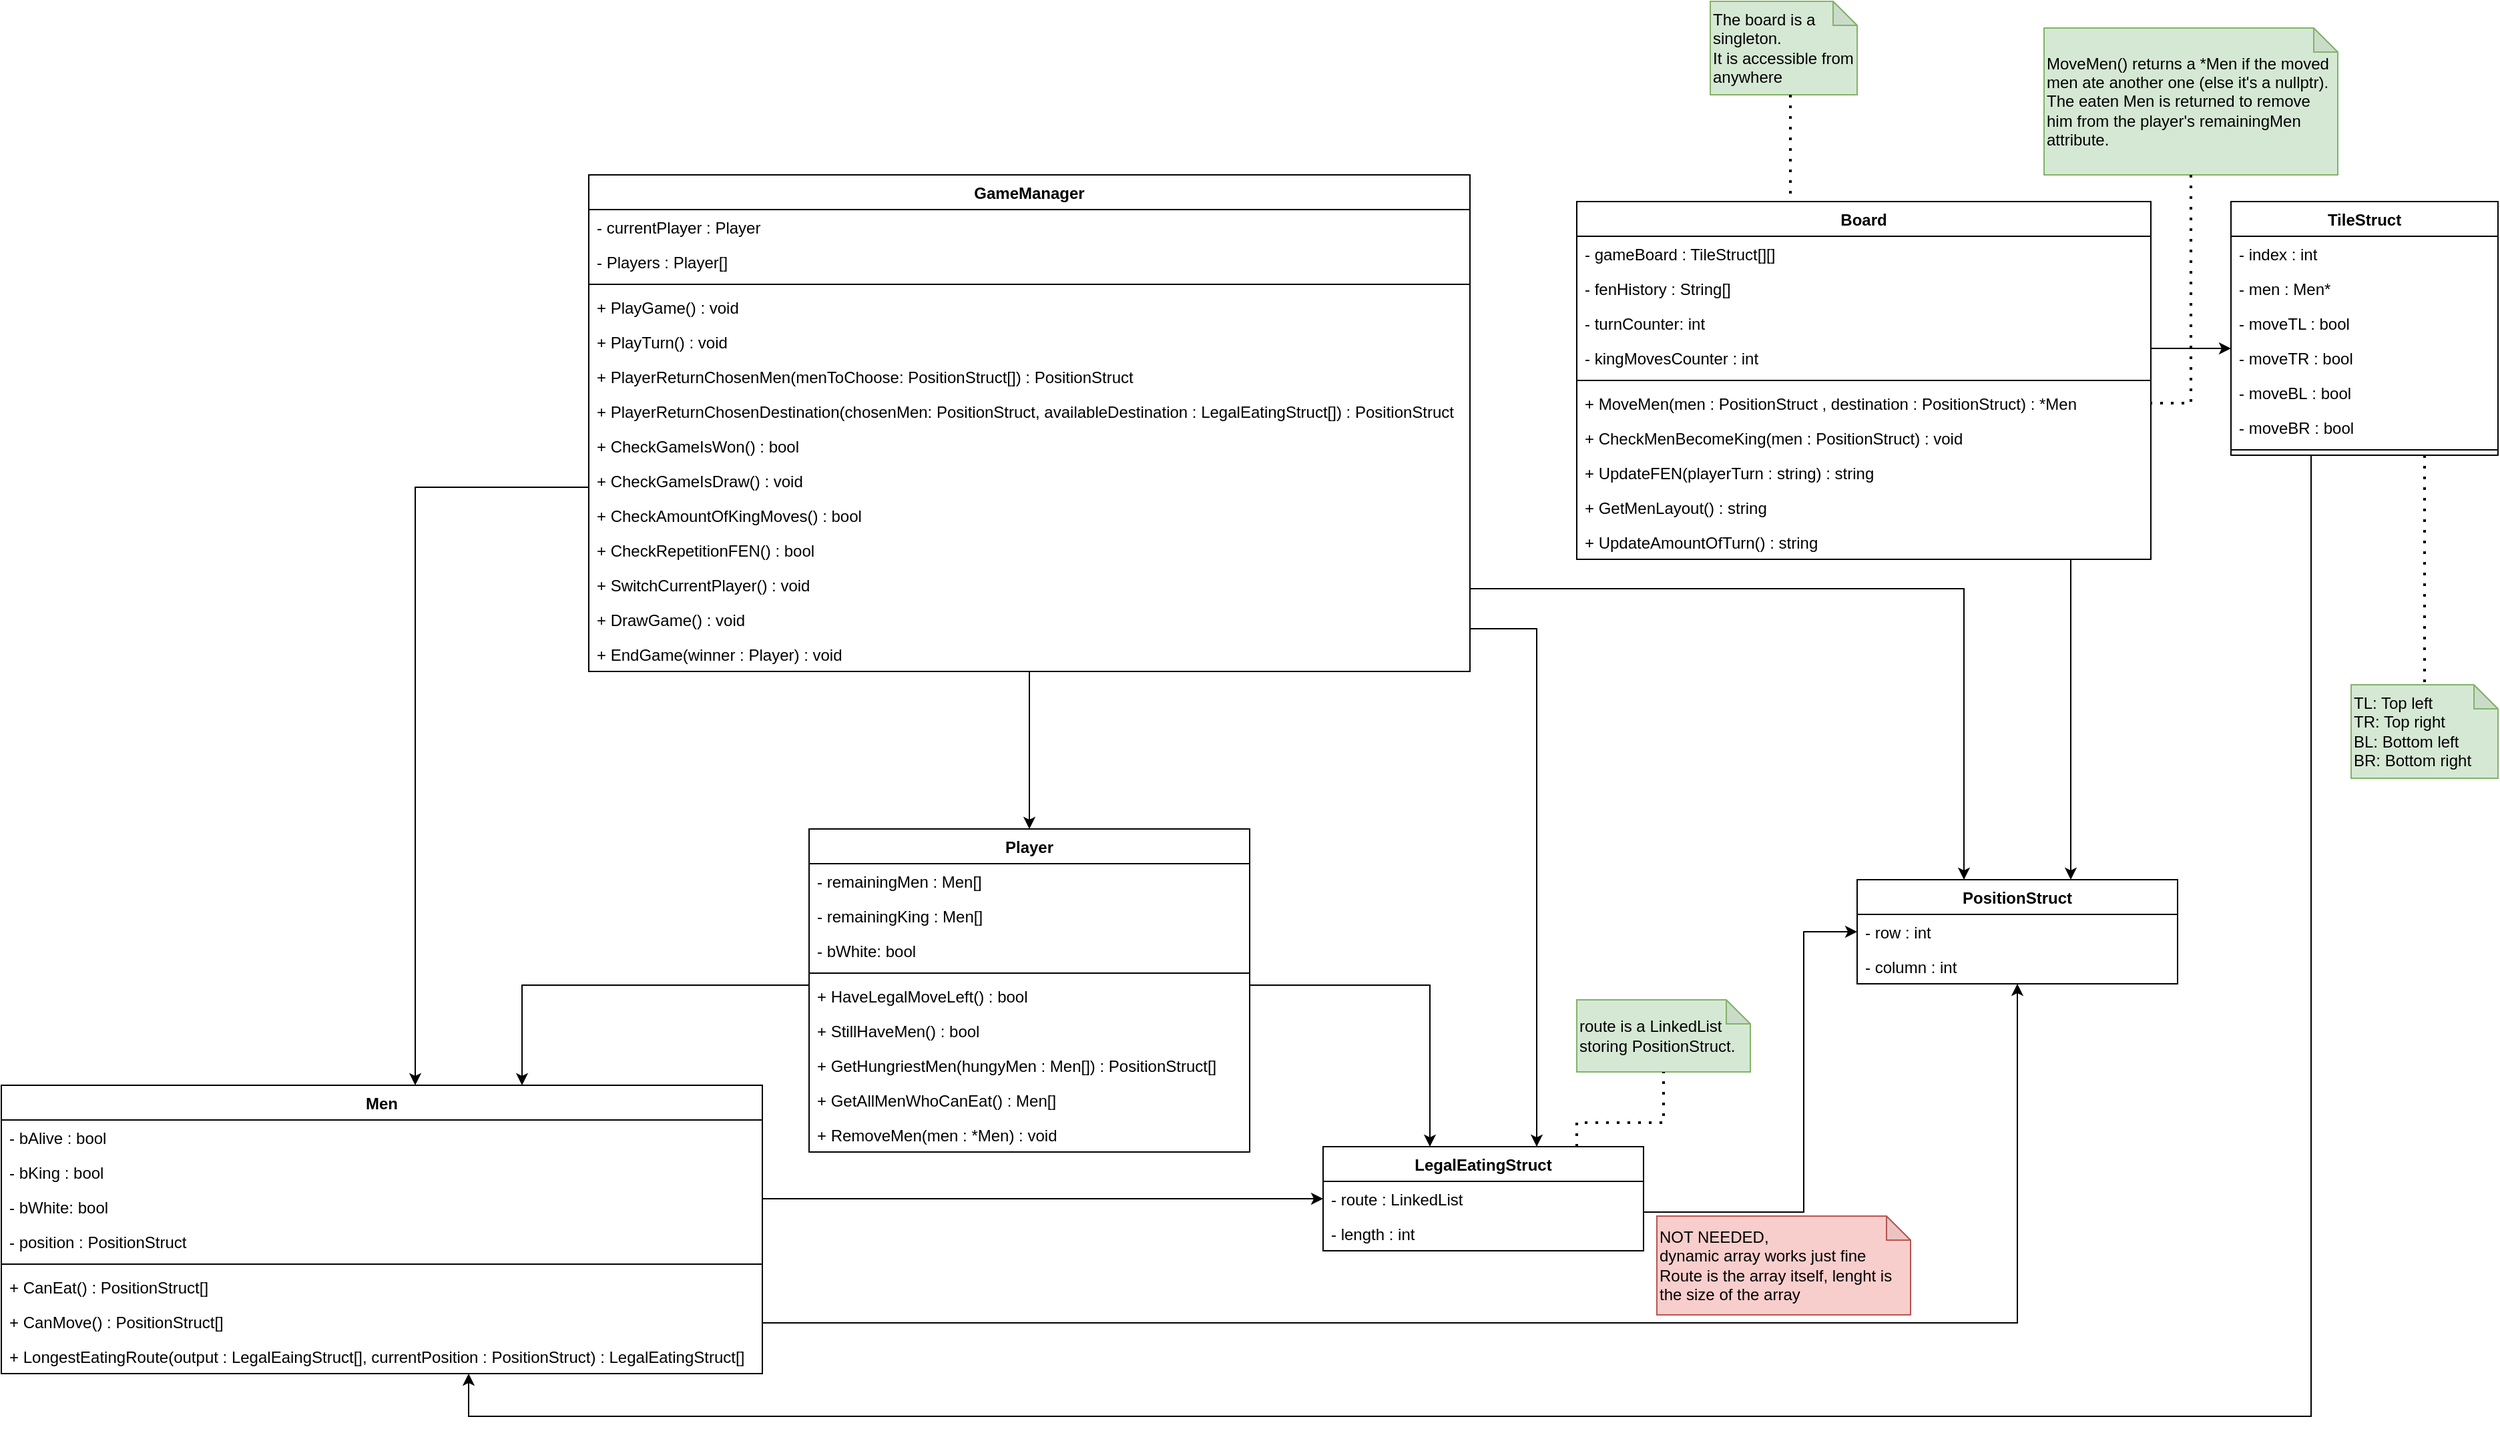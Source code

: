 <mxfile version="20.6.1" type="device" pages="6"><diagram id="82PpqmRidC5ZDX2nnx7H" name="Draughts Class Diagrams"><mxGraphModel dx="3084" dy="3055" grid="1" gridSize="10" guides="1" tooltips="1" connect="1" arrows="1" fold="1" page="1" pageScale="1" pageWidth="850" pageHeight="1100" math="0" shadow="0"><root><mxCell id="0"/><mxCell id="1" parent="0"/><mxCell id="9ZoRytKbVPZNieno0GwE-1" value="Board" style="swimlane;fontStyle=1;align=center;verticalAlign=top;childLayout=stackLayout;horizontal=1;startSize=26;horizontalStack=0;resizeParent=1;resizeParentMax=0;resizeLast=0;collapsible=1;marginBottom=0;movable=1;resizable=1;rotatable=1;deletable=1;editable=1;connectable=1;" parent="1" vertex="1"><mxGeometry x="150" y="-2040" width="430" height="268" as="geometry"/></mxCell><mxCell id="cXf-fTEsNX7_cS_xRsEs-8" value="- gameBoard : TileStruct[][]" style="text;strokeColor=none;fillColor=none;align=left;verticalAlign=top;spacingLeft=4;spacingRight=4;overflow=hidden;rotatable=1;points=[[0,0.5],[1,0.5]];portConstraint=eastwest;movable=1;resizable=1;deletable=1;editable=1;connectable=1;" parent="9ZoRytKbVPZNieno0GwE-1" vertex="1"><mxGeometry y="26" width="430" height="26" as="geometry"/></mxCell><mxCell id="9ZoRytKbVPZNieno0GwE-6" value="- fenHistory : String[]" style="text;strokeColor=none;fillColor=none;align=left;verticalAlign=top;spacingLeft=4;spacingRight=4;overflow=hidden;rotatable=1;points=[[0,0.5],[1,0.5]];portConstraint=eastwest;movable=1;resizable=1;deletable=1;editable=1;connectable=1;" parent="9ZoRytKbVPZNieno0GwE-1" vertex="1"><mxGeometry y="52" width="430" height="26" as="geometry"/></mxCell><mxCell id="PdsDnIYSQmM4EE9Gsihj-1" value="- turnCounter: int" style="text;strokeColor=none;fillColor=none;align=left;verticalAlign=top;spacingLeft=4;spacingRight=4;overflow=hidden;rotatable=1;points=[[0,0.5],[1,0.5]];portConstraint=eastwest;movable=1;resizable=1;deletable=1;editable=1;connectable=1;" parent="9ZoRytKbVPZNieno0GwE-1" vertex="1"><mxGeometry y="78" width="430" height="26" as="geometry"/></mxCell><mxCell id="9ZoRytKbVPZNieno0GwE-15" value="- kingMovesCounter : int" style="text;strokeColor=none;fillColor=none;align=left;verticalAlign=top;spacingLeft=4;spacingRight=4;overflow=hidden;rotatable=1;points=[[0,0.5],[1,0.5]];portConstraint=eastwest;movable=1;resizable=1;deletable=1;editable=1;connectable=1;" parent="9ZoRytKbVPZNieno0GwE-1" vertex="1"><mxGeometry y="104" width="430" height="26" as="geometry"/></mxCell><mxCell id="9ZoRytKbVPZNieno0GwE-3" value="" style="line;strokeWidth=1;fillColor=none;align=left;verticalAlign=middle;spacingTop=-1;spacingLeft=3;spacingRight=3;rotatable=1;labelPosition=right;points=[];portConstraint=eastwest;strokeColor=inherit;movable=1;resizable=1;deletable=1;editable=1;connectable=1;" parent="9ZoRytKbVPZNieno0GwE-1" vertex="1"><mxGeometry y="130" width="430" height="8" as="geometry"/></mxCell><mxCell id="9ZoRytKbVPZNieno0GwE-16" value="+ MoveMen(men : PositionStruct , destination : PositionStruct) : *Men" style="text;strokeColor=none;fillColor=none;align=left;verticalAlign=top;spacingLeft=4;spacingRight=4;overflow=hidden;rotatable=1;points=[[0,0.5],[1,0.5]];portConstraint=eastwest;movable=1;resizable=1;deletable=1;editable=1;connectable=1;" parent="9ZoRytKbVPZNieno0GwE-1" vertex="1"><mxGeometry y="138" width="430" height="26" as="geometry"/></mxCell><mxCell id="3pYXAlrZDS5_oRa00E36-9" value="+ CheckMenBecomeKing(men : PositionStruct) : void" style="text;strokeColor=none;fillColor=none;align=left;verticalAlign=top;spacingLeft=4;spacingRight=4;overflow=hidden;rotatable=1;points=[[0,0.5],[1,0.5]];portConstraint=eastwest;movable=1;resizable=1;deletable=1;editable=1;connectable=1;" parent="9ZoRytKbVPZNieno0GwE-1" vertex="1"><mxGeometry y="164" width="430" height="26" as="geometry"/></mxCell><mxCell id="Ymf8u1sgGCGF6dZkd7xD-1" value="+ UpdateFEN(playerTurn : string) : string" style="text;strokeColor=none;fillColor=none;align=left;verticalAlign=top;spacingLeft=4;spacingRight=4;overflow=hidden;rotatable=1;points=[[0,0.5],[1,0.5]];portConstraint=eastwest;movable=1;resizable=1;deletable=1;editable=1;connectable=1;" parent="9ZoRytKbVPZNieno0GwE-1" vertex="1"><mxGeometry y="190" width="430" height="26" as="geometry"/></mxCell><mxCell id="d7hNFSszmgcZpWncCGSy-1" value="+ GetMenLayout() : string" style="text;strokeColor=none;fillColor=none;align=left;verticalAlign=top;spacingLeft=4;spacingRight=4;overflow=hidden;rotatable=1;points=[[0,0.5],[1,0.5]];portConstraint=eastwest;movable=1;resizable=1;deletable=1;editable=1;connectable=1;" parent="9ZoRytKbVPZNieno0GwE-1" vertex="1"><mxGeometry y="216" width="430" height="26" as="geometry"/></mxCell><mxCell id="9ZoRytKbVPZNieno0GwE-4" value="+ UpdateAmountOfTurn() : string" style="text;strokeColor=none;fillColor=none;align=left;verticalAlign=top;spacingLeft=4;spacingRight=4;overflow=hidden;rotatable=1;points=[[0,0.5],[1,0.5]];portConstraint=eastwest;movable=1;resizable=1;deletable=1;editable=1;connectable=1;" parent="9ZoRytKbVPZNieno0GwE-1" vertex="1"><mxGeometry y="242" width="430" height="26" as="geometry"/></mxCell><mxCell id="9ZoRytKbVPZNieno0GwE-5" value="GameManager" style="swimlane;fontStyle=1;align=center;verticalAlign=top;childLayout=stackLayout;horizontal=1;startSize=26;horizontalStack=0;resizeParent=1;resizeParentMax=0;resizeLast=0;collapsible=1;marginBottom=0;movable=1;resizable=1;rotatable=1;deletable=1;editable=1;connectable=1;" parent="1" vertex="1"><mxGeometry x="-590" y="-2060" width="660" height="372" as="geometry"/></mxCell><mxCell id="fC_TjnSLZL7FTMBSwDvD-2" value="- currentPlayer : Player" style="text;strokeColor=none;fillColor=none;align=left;verticalAlign=top;spacingLeft=4;spacingRight=4;overflow=hidden;rotatable=1;points=[[0,0.5],[1,0.5]];portConstraint=eastwest;movable=1;resizable=1;deletable=1;editable=1;connectable=1;" parent="9ZoRytKbVPZNieno0GwE-5" vertex="1"><mxGeometry y="26" width="660" height="26" as="geometry"/></mxCell><mxCell id="V-PYh_FDIITondq_LNyT-1" value="- Players : Player[]" style="text;strokeColor=none;fillColor=none;align=left;verticalAlign=top;spacingLeft=4;spacingRight=4;overflow=hidden;rotatable=1;points=[[0,0.5],[1,0.5]];portConstraint=eastwest;movable=1;resizable=1;deletable=1;editable=1;connectable=1;" parent="9ZoRytKbVPZNieno0GwE-5" vertex="1"><mxGeometry y="52" width="660" height="26" as="geometry"/></mxCell><mxCell id="9ZoRytKbVPZNieno0GwE-7" value="" style="line;strokeWidth=1;fillColor=none;align=left;verticalAlign=middle;spacingTop=-1;spacingLeft=3;spacingRight=3;rotatable=1;labelPosition=right;points=[];portConstraint=eastwest;strokeColor=inherit;movable=1;resizable=1;deletable=1;editable=1;connectable=1;" parent="9ZoRytKbVPZNieno0GwE-5" vertex="1"><mxGeometry y="78" width="660" height="8" as="geometry"/></mxCell><mxCell id="9ZoRytKbVPZNieno0GwE-8" value="+ PlayGame() : void" style="text;strokeColor=none;fillColor=none;align=left;verticalAlign=top;spacingLeft=4;spacingRight=4;overflow=hidden;rotatable=1;points=[[0,0.5],[1,0.5]];portConstraint=eastwest;movable=1;resizable=1;deletable=1;editable=1;connectable=1;" parent="9ZoRytKbVPZNieno0GwE-5" vertex="1"><mxGeometry y="86" width="660" height="26" as="geometry"/></mxCell><mxCell id="fC_TjnSLZL7FTMBSwDvD-1" value="+ PlayTurn() : void" style="text;strokeColor=none;fillColor=none;align=left;verticalAlign=top;spacingLeft=4;spacingRight=4;overflow=hidden;rotatable=1;points=[[0,0.5],[1,0.5]];portConstraint=eastwest;movable=1;resizable=1;deletable=1;editable=1;connectable=1;" parent="9ZoRytKbVPZNieno0GwE-5" vertex="1"><mxGeometry y="112" width="660" height="26" as="geometry"/></mxCell><mxCell id="3pYXAlrZDS5_oRa00E36-8" value="+ PlayerReturnChosenMen(menToChoose: PositionStruct[]) : PositionStruct" style="text;strokeColor=none;fillColor=none;align=left;verticalAlign=top;spacingLeft=4;spacingRight=4;overflow=hidden;rotatable=1;points=[[0,0.5],[1,0.5]];portConstraint=eastwest;movable=1;resizable=1;deletable=1;editable=1;connectable=1;" parent="9ZoRytKbVPZNieno0GwE-5" vertex="1"><mxGeometry y="138" width="660" height="26" as="geometry"/></mxCell><mxCell id="yDoNDBGrj5JCWCQXeuYM-1" value="+ PlayerReturnChosenDestination(chosenMen: PositionStruct, availableDestination : LegalEatingStruct[]) : PositionStruct" style="text;strokeColor=none;fillColor=none;align=left;verticalAlign=top;spacingLeft=4;spacingRight=4;overflow=hidden;rotatable=1;points=[[0,0.5],[1,0.5]];portConstraint=eastwest;movable=1;resizable=1;deletable=1;editable=1;connectable=1;fontSize=12;" parent="9ZoRytKbVPZNieno0GwE-5" vertex="1"><mxGeometry y="164" width="660" height="26" as="geometry"/></mxCell><mxCell id="jgJJX0KyQD0qHrhf996s-1" value="+ CheckGameIsWon() : bool" style="text;strokeColor=none;fillColor=none;align=left;verticalAlign=top;spacingLeft=4;spacingRight=4;overflow=hidden;rotatable=1;points=[[0,0.5],[1,0.5]];portConstraint=eastwest;movable=1;resizable=1;deletable=1;editable=1;connectable=1;" parent="9ZoRytKbVPZNieno0GwE-5" vertex="1"><mxGeometry y="190" width="660" height="26" as="geometry"/></mxCell><mxCell id="jgJJX0KyQD0qHrhf996s-2" value="+ CheckGameIsDraw() : void" style="text;strokeColor=none;fillColor=none;align=left;verticalAlign=top;spacingLeft=4;spacingRight=4;overflow=hidden;rotatable=1;points=[[0,0.5],[1,0.5]];portConstraint=eastwest;movable=1;resizable=1;deletable=1;editable=1;connectable=1;" parent="9ZoRytKbVPZNieno0GwE-5" vertex="1"><mxGeometry y="216" width="660" height="26" as="geometry"/></mxCell><mxCell id="cXf-fTEsNX7_cS_xRsEs-17" value="+ CheckAmountOfKingMoves() : bool" style="text;strokeColor=none;fillColor=none;align=left;verticalAlign=top;spacingLeft=4;spacingRight=4;overflow=hidden;rotatable=1;points=[[0,0.5],[1,0.5]];portConstraint=eastwest;movable=1;resizable=1;deletable=1;editable=1;connectable=1;" parent="9ZoRytKbVPZNieno0GwE-5" vertex="1"><mxGeometry y="242" width="660" height="26" as="geometry"/></mxCell><mxCell id="cXf-fTEsNX7_cS_xRsEs-19" value="+ CheckRepetitionFEN() : bool" style="text;strokeColor=none;fillColor=none;align=left;verticalAlign=top;spacingLeft=4;spacingRight=4;overflow=hidden;rotatable=1;points=[[0,0.5],[1,0.5]];portConstraint=eastwest;movable=1;resizable=1;deletable=1;editable=1;connectable=1;" parent="9ZoRytKbVPZNieno0GwE-5" vertex="1"><mxGeometry y="268" width="660" height="26" as="geometry"/></mxCell><mxCell id="9ZoRytKbVPZNieno0GwE-14" value="+ SwitchCurrentPlayer() : void" style="text;strokeColor=none;fillColor=none;align=left;verticalAlign=top;spacingLeft=4;spacingRight=4;overflow=hidden;rotatable=1;points=[[0,0.5],[1,0.5]];portConstraint=eastwest;movable=1;resizable=1;deletable=1;editable=1;connectable=1;" parent="9ZoRytKbVPZNieno0GwE-5" vertex="1"><mxGeometry y="294" width="660" height="26" as="geometry"/></mxCell><mxCell id="ZwI5yBNhvnxKYi2HhsWN-1" value="+ DrawGame() : void" style="text;strokeColor=none;fillColor=none;align=left;verticalAlign=top;spacingLeft=4;spacingRight=4;overflow=hidden;rotatable=1;points=[[0,0.5],[1,0.5]];portConstraint=eastwest;movable=1;resizable=1;deletable=1;editable=1;connectable=1;" parent="9ZoRytKbVPZNieno0GwE-5" vertex="1"><mxGeometry y="320" width="660" height="26" as="geometry"/></mxCell><mxCell id="ZwI5yBNhvnxKYi2HhsWN-2" value="+ EndGame(winner : Player) : void" style="text;strokeColor=none;fillColor=none;align=left;verticalAlign=top;spacingLeft=4;spacingRight=4;overflow=hidden;rotatable=1;points=[[0,0.5],[1,0.5]];portConstraint=eastwest;movable=1;resizable=1;deletable=1;editable=1;connectable=1;" parent="9ZoRytKbVPZNieno0GwE-5" vertex="1"><mxGeometry y="346" width="660" height="26" as="geometry"/></mxCell><mxCell id="9ZoRytKbVPZNieno0GwE-9" value="Men" style="swimlane;fontStyle=1;align=center;verticalAlign=top;childLayout=stackLayout;horizontal=1;startSize=26;horizontalStack=0;resizeParent=1;resizeParentMax=0;resizeLast=0;collapsible=1;marginBottom=0;movable=1;resizable=1;rotatable=1;deletable=1;editable=1;connectable=1;" parent="1" vertex="1"><mxGeometry x="-1030" y="-1378" width="570" height="216" as="geometry"/></mxCell><mxCell id="9ZoRytKbVPZNieno0GwE-10" value="- bAlive : bool" style="text;strokeColor=none;fillColor=none;align=left;verticalAlign=top;spacingLeft=4;spacingRight=4;overflow=hidden;rotatable=1;points=[[0,0.5],[1,0.5]];portConstraint=eastwest;movable=1;resizable=1;deletable=1;editable=1;connectable=1;" parent="9ZoRytKbVPZNieno0GwE-9" vertex="1"><mxGeometry y="26" width="570" height="26" as="geometry"/></mxCell><mxCell id="9ZoRytKbVPZNieno0GwE-17" value="- bKing : bool" style="text;strokeColor=none;fillColor=none;align=left;verticalAlign=top;spacingLeft=4;spacingRight=4;overflow=hidden;rotatable=1;points=[[0,0.5],[1,0.5]];portConstraint=eastwest;movable=1;resizable=1;deletable=1;editable=1;connectable=1;" parent="9ZoRytKbVPZNieno0GwE-9" vertex="1"><mxGeometry y="52" width="570" height="26" as="geometry"/></mxCell><mxCell id="gg8vvmczJX3KiemNyKeD-1" value="- bWhite: bool" style="text;strokeColor=none;fillColor=none;align=left;verticalAlign=top;spacingLeft=4;spacingRight=4;overflow=hidden;rotatable=1;points=[[0,0.5],[1,0.5]];portConstraint=eastwest;movable=1;resizable=1;deletable=1;editable=1;connectable=1;" parent="9ZoRytKbVPZNieno0GwE-9" vertex="1"><mxGeometry y="78" width="570" height="26" as="geometry"/></mxCell><mxCell id="bSb71AsxDi2x1jsdgQYU-1" value="- position : PositionStruct" style="text;strokeColor=none;fillColor=none;align=left;verticalAlign=top;spacingLeft=4;spacingRight=4;overflow=hidden;rotatable=1;points=[[0,0.5],[1,0.5]];portConstraint=eastwest;movable=1;resizable=1;deletable=1;editable=1;connectable=1;" parent="9ZoRytKbVPZNieno0GwE-9" vertex="1"><mxGeometry y="104" width="570" height="26" as="geometry"/></mxCell><mxCell id="9ZoRytKbVPZNieno0GwE-11" value="" style="line;strokeWidth=1;fillColor=none;align=left;verticalAlign=middle;spacingTop=-1;spacingLeft=3;spacingRight=3;rotatable=1;labelPosition=right;points=[];portConstraint=eastwest;strokeColor=inherit;movable=1;resizable=1;deletable=1;editable=1;connectable=1;" parent="9ZoRytKbVPZNieno0GwE-9" vertex="1"><mxGeometry y="130" width="570" height="8" as="geometry"/></mxCell><mxCell id="9ZoRytKbVPZNieno0GwE-18" value="+ CanEat() : PositionStruct[]" style="text;strokeColor=none;fillColor=none;align=left;verticalAlign=top;spacingLeft=4;spacingRight=4;overflow=hidden;rotatable=1;points=[[0,0.5],[1,0.5]];portConstraint=eastwest;movable=1;resizable=1;deletable=1;editable=1;connectable=1;" parent="9ZoRytKbVPZNieno0GwE-9" vertex="1"><mxGeometry y="138" width="570" height="26" as="geometry"/></mxCell><mxCell id="YhppW_-5gN742TNNiSlJ-1" value="+ CanMove() : PositionStruct[]" style="text;strokeColor=none;fillColor=none;align=left;verticalAlign=top;spacingLeft=4;spacingRight=4;overflow=hidden;rotatable=1;points=[[0,0.5],[1,0.5]];portConstraint=eastwest;movable=1;resizable=1;deletable=1;editable=1;connectable=1;" parent="9ZoRytKbVPZNieno0GwE-9" vertex="1"><mxGeometry y="164" width="570" height="26" as="geometry"/></mxCell><mxCell id="9ZoRytKbVPZNieno0GwE-19" value="+ LongestEatingRoute(output : LegalEaingStruct[], currentPosition : PositionStruct) : LegalEatingStruct[]" style="text;strokeColor=none;fillColor=none;align=left;verticalAlign=top;spacingLeft=4;spacingRight=4;overflow=hidden;rotatable=1;points=[[0,0.5],[1,0.5]];portConstraint=eastwest;movable=1;resizable=1;deletable=1;editable=1;connectable=1;" parent="9ZoRytKbVPZNieno0GwE-9" vertex="1"><mxGeometry y="190" width="570" height="26" as="geometry"/></mxCell><mxCell id="9ZoRytKbVPZNieno0GwE-21" value="LegalEatingStruct" style="swimlane;fontStyle=1;align=center;verticalAlign=top;childLayout=stackLayout;horizontal=1;startSize=26;horizontalStack=0;resizeParent=1;resizeParentMax=0;resizeLast=0;collapsible=1;marginBottom=0;movable=1;resizable=1;rotatable=1;deletable=1;editable=1;connectable=1;" parent="1" vertex="1"><mxGeometry x="-40" y="-1332" width="240" height="78" as="geometry"/></mxCell><mxCell id="9ZoRytKbVPZNieno0GwE-22" value="- route : LinkedList" style="text;strokeColor=none;fillColor=none;align=left;verticalAlign=top;spacingLeft=4;spacingRight=4;overflow=hidden;rotatable=1;points=[[0,0.5],[1,0.5]];portConstraint=eastwest;movable=1;resizable=1;deletable=1;editable=1;connectable=1;" parent="9ZoRytKbVPZNieno0GwE-21" vertex="1"><mxGeometry y="26" width="240" height="26" as="geometry"/></mxCell><mxCell id="9ZoRytKbVPZNieno0GwE-23" value="- length : int" style="text;strokeColor=none;fillColor=none;align=left;verticalAlign=top;spacingLeft=4;spacingRight=4;overflow=hidden;rotatable=1;points=[[0,0.5],[1,0.5]];portConstraint=eastwest;movable=1;resizable=1;deletable=1;editable=1;connectable=1;" parent="9ZoRytKbVPZNieno0GwE-21" vertex="1"><mxGeometry y="52" width="240" height="26" as="geometry"/></mxCell><mxCell id="16JpeS1Zjp_D-k9y_gUo-1" value="PositionStruct" style="swimlane;fontStyle=1;align=center;verticalAlign=top;childLayout=stackLayout;horizontal=1;startSize=26;horizontalStack=0;resizeParent=1;resizeParentMax=0;resizeLast=0;collapsible=1;marginBottom=0;movable=1;resizable=1;rotatable=1;deletable=1;editable=1;connectable=1;" parent="1" vertex="1"><mxGeometry x="360" y="-1532" width="240" height="78" as="geometry"/></mxCell><mxCell id="16JpeS1Zjp_D-k9y_gUo-2" value="- row : int" style="text;strokeColor=none;fillColor=none;align=left;verticalAlign=top;spacingLeft=4;spacingRight=4;overflow=hidden;rotatable=1;points=[[0,0.5],[1,0.5]];portConstraint=eastwest;movable=1;resizable=1;deletable=1;editable=1;connectable=1;" parent="16JpeS1Zjp_D-k9y_gUo-1" vertex="1"><mxGeometry y="26" width="240" height="26" as="geometry"/></mxCell><mxCell id="16JpeS1Zjp_D-k9y_gUo-3" value="- column : int" style="text;strokeColor=none;fillColor=none;align=left;verticalAlign=top;spacingLeft=4;spacingRight=4;overflow=hidden;rotatable=1;points=[[0,0.5],[1,0.5]];portConstraint=eastwest;movable=1;resizable=1;deletable=1;editable=1;connectable=1;" parent="16JpeS1Zjp_D-k9y_gUo-1" vertex="1"><mxGeometry y="52" width="240" height="26" as="geometry"/></mxCell><mxCell id="cXf-fTEsNX7_cS_xRsEs-1" value="Player" style="swimlane;fontStyle=1;align=center;verticalAlign=top;childLayout=stackLayout;horizontal=1;startSize=26;horizontalStack=0;resizeParent=1;resizeParentMax=0;resizeLast=0;collapsible=1;marginBottom=0;movable=1;resizable=1;rotatable=1;deletable=1;editable=1;connectable=1;" parent="1" vertex="1"><mxGeometry x="-425" y="-1570" width="330" height="242" as="geometry"/></mxCell><mxCell id="cXf-fTEsNX7_cS_xRsEs-2" value="- remainingMen : Men[]" style="text;strokeColor=none;fillColor=none;align=left;verticalAlign=top;spacingLeft=4;spacingRight=4;overflow=hidden;rotatable=1;points=[[0,0.5],[1,0.5]];portConstraint=eastwest;movable=1;resizable=1;deletable=1;editable=1;connectable=1;" parent="cXf-fTEsNX7_cS_xRsEs-1" vertex="1"><mxGeometry y="26" width="330" height="26" as="geometry"/></mxCell><mxCell id="cXf-fTEsNX7_cS_xRsEs-3" value="- remainingKing : Men[]" style="text;strokeColor=none;fillColor=none;align=left;verticalAlign=top;spacingLeft=4;spacingRight=4;overflow=hidden;rotatable=1;points=[[0,0.5],[1,0.5]];portConstraint=eastwest;movable=1;resizable=1;deletable=1;editable=1;connectable=1;" parent="cXf-fTEsNX7_cS_xRsEs-1" vertex="1"><mxGeometry y="52" width="330" height="26" as="geometry"/></mxCell><mxCell id="Y_WJy3vrqENn_y7A2Zw1-2" value="- bWhite: bool" style="text;strokeColor=none;fillColor=none;align=left;verticalAlign=top;spacingLeft=4;spacingRight=4;overflow=hidden;rotatable=1;points=[[0,0.5],[1,0.5]];portConstraint=eastwest;movable=1;resizable=1;deletable=1;editable=1;connectable=1;" parent="cXf-fTEsNX7_cS_xRsEs-1" vertex="1"><mxGeometry y="78" width="330" height="26" as="geometry"/></mxCell><mxCell id="cXf-fTEsNX7_cS_xRsEs-4" value="" style="line;strokeWidth=1;fillColor=none;align=left;verticalAlign=middle;spacingTop=-1;spacingLeft=3;spacingRight=3;rotatable=1;labelPosition=right;points=[];portConstraint=eastwest;strokeColor=inherit;movable=1;resizable=1;deletable=1;editable=1;connectable=1;" parent="cXf-fTEsNX7_cS_xRsEs-1" vertex="1"><mxGeometry y="104" width="330" height="8" as="geometry"/></mxCell><mxCell id="cXf-fTEsNX7_cS_xRsEs-18" value="+ HaveLegalMoveLeft() : bool" style="text;strokeColor=none;fillColor=none;align=left;verticalAlign=top;spacingLeft=4;spacingRight=4;overflow=hidden;rotatable=1;points=[[0,0.5],[1,0.5]];portConstraint=eastwest;movable=1;resizable=1;deletable=1;editable=1;connectable=1;" parent="cXf-fTEsNX7_cS_xRsEs-1" vertex="1"><mxGeometry y="112" width="330" height="26" as="geometry"/></mxCell><mxCell id="cXf-fTEsNX7_cS_xRsEs-16" value="+ StillHaveMen() : bool" style="text;strokeColor=none;fillColor=none;align=left;verticalAlign=top;spacingLeft=4;spacingRight=4;overflow=hidden;rotatable=1;points=[[0,0.5],[1,0.5]];portConstraint=eastwest;movable=1;resizable=1;deletable=1;editable=1;connectable=1;" parent="cXf-fTEsNX7_cS_xRsEs-1" vertex="1"><mxGeometry y="138" width="330" height="26" as="geometry"/></mxCell><mxCell id="3pYXAlrZDS5_oRa00E36-7" value="+ GetHungriestMen(hungyMen : Men[]) : PositionStruct[]" style="text;strokeColor=none;fillColor=none;align=left;verticalAlign=top;spacingLeft=4;spacingRight=4;overflow=hidden;rotatable=1;points=[[0,0.5],[1,0.5]];portConstraint=eastwest;movable=1;resizable=1;deletable=1;editable=1;connectable=1;" parent="cXf-fTEsNX7_cS_xRsEs-1" vertex="1"><mxGeometry y="164" width="330" height="26" as="geometry"/></mxCell><mxCell id="CjtwkK0RbOj1vwoypyuR-1" value="+ GetAllMenWhoCanEat() : Men[]" style="text;strokeColor=none;fillColor=none;align=left;verticalAlign=top;spacingLeft=4;spacingRight=4;overflow=hidden;rotatable=1;points=[[0,0.5],[1,0.5]];portConstraint=eastwest;movable=1;resizable=1;deletable=1;editable=1;connectable=1;" parent="cXf-fTEsNX7_cS_xRsEs-1" vertex="1"><mxGeometry y="190" width="330" height="26" as="geometry"/></mxCell><mxCell id="BLlQmsdM7aOf2GGKZLyk-11" value="+ RemoveMen(men : *Men) : void" style="text;strokeColor=none;fillColor=none;align=left;verticalAlign=top;spacingLeft=4;spacingRight=4;overflow=hidden;rotatable=1;points=[[0,0.5],[1,0.5]];portConstraint=eastwest;movable=1;resizable=1;deletable=1;editable=1;connectable=1;" parent="cXf-fTEsNX7_cS_xRsEs-1" vertex="1"><mxGeometry y="216" width="330" height="26" as="geometry"/></mxCell><mxCell id="cXf-fTEsNX7_cS_xRsEs-9" value="TileStruct" style="swimlane;fontStyle=1;align=center;verticalAlign=top;childLayout=stackLayout;horizontal=1;startSize=26;horizontalStack=0;resizeParent=1;resizeParentMax=0;resizeLast=0;collapsible=1;marginBottom=0;movable=1;resizable=1;rotatable=1;deletable=1;editable=1;connectable=1;" parent="1" vertex="1"><mxGeometry x="640" y="-2040" width="200" height="190" as="geometry"/></mxCell><mxCell id="cXf-fTEsNX7_cS_xRsEs-11" value="- index : int" style="text;strokeColor=none;fillColor=none;align=left;verticalAlign=top;spacingLeft=4;spacingRight=4;overflow=hidden;rotatable=1;points=[[0,0.5],[1,0.5]];portConstraint=eastwest;movable=1;resizable=1;deletable=1;editable=1;connectable=1;" parent="cXf-fTEsNX7_cS_xRsEs-9" vertex="1"><mxGeometry y="26" width="200" height="26" as="geometry"/></mxCell><mxCell id="cXf-fTEsNX7_cS_xRsEs-10" value="- men : Men*" style="text;strokeColor=none;fillColor=none;align=left;verticalAlign=top;spacingLeft=4;spacingRight=4;overflow=hidden;rotatable=1;points=[[0,0.5],[1,0.5]];portConstraint=eastwest;movable=1;resizable=1;deletable=1;editable=1;connectable=1;" parent="cXf-fTEsNX7_cS_xRsEs-9" vertex="1"><mxGeometry y="52" width="200" height="26" as="geometry"/></mxCell><mxCell id="twEpG6gb6AGKk7HVd8tW-2" value="- moveTL : bool" style="text;strokeColor=none;fillColor=none;align=left;verticalAlign=top;spacingLeft=4;spacingRight=4;overflow=hidden;rotatable=1;points=[[0,0.5],[1,0.5]];portConstraint=eastwest;movable=1;resizable=1;deletable=1;editable=1;connectable=1;" parent="cXf-fTEsNX7_cS_xRsEs-9" vertex="1"><mxGeometry y="78" width="200" height="26" as="geometry"/></mxCell><mxCell id="twEpG6gb6AGKk7HVd8tW-3" value="- moveTR : bool" style="text;strokeColor=none;fillColor=none;align=left;verticalAlign=top;spacingLeft=4;spacingRight=4;overflow=hidden;rotatable=1;points=[[0,0.5],[1,0.5]];portConstraint=eastwest;movable=1;resizable=1;deletable=1;editable=1;connectable=1;" parent="cXf-fTEsNX7_cS_xRsEs-9" vertex="1"><mxGeometry y="104" width="200" height="26" as="geometry"/></mxCell><mxCell id="twEpG6gb6AGKk7HVd8tW-5" value="- moveBL : bool" style="text;strokeColor=none;fillColor=none;align=left;verticalAlign=top;spacingLeft=4;spacingRight=4;overflow=hidden;rotatable=1;points=[[0,0.5],[1,0.5]];portConstraint=eastwest;movable=1;resizable=1;deletable=1;editable=1;connectable=1;" parent="cXf-fTEsNX7_cS_xRsEs-9" vertex="1"><mxGeometry y="130" width="200" height="26" as="geometry"/></mxCell><mxCell id="twEpG6gb6AGKk7HVd8tW-4" value="- moveBR : bool" style="text;strokeColor=none;fillColor=none;align=left;verticalAlign=top;spacingLeft=4;spacingRight=4;overflow=hidden;rotatable=1;points=[[0,0.5],[1,0.5]];portConstraint=eastwest;movable=1;resizable=1;deletable=1;editable=1;connectable=1;" parent="cXf-fTEsNX7_cS_xRsEs-9" vertex="1"><mxGeometry y="156" width="200" height="26" as="geometry"/></mxCell><mxCell id="cXf-fTEsNX7_cS_xRsEs-12" value="" style="line;strokeWidth=1;fillColor=none;align=left;verticalAlign=middle;spacingTop=-1;spacingLeft=3;spacingRight=3;rotatable=1;labelPosition=right;points=[];portConstraint=eastwest;strokeColor=inherit;movable=1;resizable=1;deletable=1;editable=1;connectable=1;" parent="cXf-fTEsNX7_cS_xRsEs-9" vertex="1"><mxGeometry y="182" width="200" height="8" as="geometry"/></mxCell><mxCell id="3pYXAlrZDS5_oRa00E36-10" value="MoveMen() returns a *Men if the moved men ate another one (else it's a nullptr). The eaten Men is returned to remove him from the player's remainingMen attribute." style="shape=note;whiteSpace=wrap;html=1;backgroundOutline=1;darkOpacity=0.05;align=left;size=18;fillColor=#d5e8d4;strokeColor=#82b366;movable=1;resizable=1;rotatable=1;deletable=1;editable=1;connectable=1;" parent="1" vertex="1"><mxGeometry x="500" y="-2170" width="220" height="110" as="geometry"/></mxCell><mxCell id="XsbJwll0GJL-SONlMQQJ-3" value="" style="endArrow=none;dashed=1;html=1;dashPattern=1 3;strokeWidth=2;rounded=0;fontSize=16;movable=1;resizable=1;rotatable=1;deletable=1;editable=1;connectable=1;edgeStyle=orthogonalEdgeStyle;" parent="1" source="3pYXAlrZDS5_oRa00E36-10" target="9ZoRytKbVPZNieno0GwE-16" edge="1"><mxGeometry width="50" height="50" relative="1" as="geometry"><mxPoint x="-510" y="-1493" as="sourcePoint"/><mxPoint x="-460" y="-1543" as="targetPoint"/></mxGeometry></mxCell><mxCell id="BLlQmsdM7aOf2GGKZLyk-1" value="" style="edgeStyle=orthogonalEdgeStyle;orthogonalLoop=1;jettySize=auto;html=1;rounded=0;" parent="1" source="9ZoRytKbVPZNieno0GwE-5" target="cXf-fTEsNX7_cS_xRsEs-1" edge="1"><mxGeometry width="80" relative="1" as="geometry"><mxPoint x="-120" y="-1908" as="sourcePoint"/><mxPoint x="30" y="-1758" as="targetPoint"/></mxGeometry></mxCell><mxCell id="BLlQmsdM7aOf2GGKZLyk-2" value="" style="edgeStyle=orthogonalEdgeStyle;orthogonalLoop=1;jettySize=auto;html=1;rounded=0;" parent="1" source="9ZoRytKbVPZNieno0GwE-5" target="9ZoRytKbVPZNieno0GwE-9" edge="1"><mxGeometry width="80" relative="1" as="geometry"><mxPoint x="-640" y="-1478" as="sourcePoint"/><mxPoint x="-560" y="-1478" as="targetPoint"/><Array as="points"><mxPoint x="-720" y="-1826"/></Array></mxGeometry></mxCell><mxCell id="BLlQmsdM7aOf2GGKZLyk-3" value="" style="edgeStyle=orthogonalEdgeStyle;orthogonalLoop=1;jettySize=auto;html=1;rounded=0;" parent="1" source="cXf-fTEsNX7_cS_xRsEs-1" target="9ZoRytKbVPZNieno0GwE-9" edge="1"><mxGeometry width="80" relative="1" as="geometry"><mxPoint x="-160" y="-1228" as="sourcePoint"/><mxPoint x="-80" y="-1228" as="targetPoint"/><Array as="points"><mxPoint x="-640" y="-1453"/></Array></mxGeometry></mxCell><mxCell id="BLlQmsdM7aOf2GGKZLyk-4" value="" style="edgeStyle=orthogonalEdgeStyle;orthogonalLoop=1;jettySize=auto;html=1;rounded=0;" parent="1" source="cXf-fTEsNX7_cS_xRsEs-1" target="9ZoRytKbVPZNieno0GwE-21" edge="1"><mxGeometry width="80" relative="1" as="geometry"><mxPoint x="50" y="-1188" as="sourcePoint"/><mxPoint x="130" y="-1188" as="targetPoint"/><Array as="points"><mxPoint x="40" y="-1453"/></Array></mxGeometry></mxCell><mxCell id="BLlQmsdM7aOf2GGKZLyk-5" value="" style="edgeStyle=orthogonalEdgeStyle;orthogonalLoop=1;jettySize=auto;html=1;rounded=0;" parent="1" target="9ZoRytKbVPZNieno0GwE-21" edge="1"><mxGeometry width="80" relative="1" as="geometry"><mxPoint x="70" y="-1720" as="sourcePoint"/><mxPoint x="430" y="-1488" as="targetPoint"/><Array as="points"><mxPoint x="120" y="-1720"/></Array></mxGeometry></mxCell><mxCell id="BLlQmsdM7aOf2GGKZLyk-6" value="" style="edgeStyle=orthogonalEdgeStyle;orthogonalLoop=1;jettySize=auto;html=1;rounded=0;" parent="1" source="9ZoRytKbVPZNieno0GwE-1" target="cXf-fTEsNX7_cS_xRsEs-9" edge="1"><mxGeometry width="80" relative="1" as="geometry"><mxPoint x="590" y="-1548" as="sourcePoint"/><mxPoint x="670" y="-1548" as="targetPoint"/><Array as="points"><mxPoint x="630" y="-1930"/><mxPoint x="630" y="-1930"/></Array></mxGeometry></mxCell><mxCell id="BLlQmsdM7aOf2GGKZLyk-7" value="" style="edgeStyle=orthogonalEdgeStyle;orthogonalLoop=1;jettySize=auto;html=1;rounded=0;" parent="1" source="9ZoRytKbVPZNieno0GwE-9" target="9ZoRytKbVPZNieno0GwE-21" edge="1"><mxGeometry width="80" relative="1" as="geometry"><mxPoint x="-120" y="-1178" as="sourcePoint"/><mxPoint x="-40" y="-1178" as="targetPoint"/><Array as="points"><mxPoint x="-410" y="-1293"/><mxPoint x="-410" y="-1293"/></Array></mxGeometry></mxCell><mxCell id="BLlQmsdM7aOf2GGKZLyk-9" value="" style="edgeStyle=orthogonalEdgeStyle;orthogonalLoop=1;jettySize=auto;html=1;rounded=0;" parent="1" source="9ZoRytKbVPZNieno0GwE-1" target="16JpeS1Zjp_D-k9y_gUo-1" edge="1"><mxGeometry width="80" relative="1" as="geometry"><mxPoint x="340" y="-1958" as="sourcePoint"/><mxPoint x="420" y="-1958" as="targetPoint"/><Array as="points"><mxPoint x="520" y="-1642"/><mxPoint x="520" y="-1642"/></Array></mxGeometry></mxCell><mxCell id="BLlQmsdM7aOf2GGKZLyk-10" value="" style="edgeStyle=orthogonalEdgeStyle;orthogonalLoop=1;jettySize=auto;html=1;rounded=0;" parent="1" source="9ZoRytKbVPZNieno0GwE-5" target="16JpeS1Zjp_D-k9y_gUo-1" edge="1"><mxGeometry width="80" relative="1" as="geometry"><mxPoint x="180" y="-1948" as="sourcePoint"/><mxPoint x="260" y="-1948" as="targetPoint"/><Array as="points"><mxPoint x="440" y="-1750"/></Array></mxGeometry></mxCell><mxCell id="QSHo2qjn0JTgAUXExdlh-1" value="TL: Top left&lt;br&gt;TR: Top right&lt;br&gt;BL: Bottom left&lt;br&gt;BR: Bottom right" style="shape=note;whiteSpace=wrap;html=1;backgroundOutline=1;darkOpacity=0.05;align=left;size=18;fillColor=#d5e8d4;strokeColor=#82b366;movable=1;resizable=1;rotatable=1;deletable=1;editable=1;connectable=1;" parent="1" vertex="1"><mxGeometry x="730" y="-1678" width="110" height="70" as="geometry"/></mxCell><mxCell id="QSHo2qjn0JTgAUXExdlh-2" value="" style="endArrow=none;dashed=1;html=1;dashPattern=1 3;strokeWidth=2;rounded=0;fontSize=16;movable=1;resizable=1;rotatable=1;deletable=1;editable=1;connectable=1;edgeStyle=orthogonalEdgeStyle;" parent="1" source="cXf-fTEsNX7_cS_xRsEs-9" target="QSHo2qjn0JTgAUXExdlh-1" edge="1"><mxGeometry width="50" height="50" relative="1" as="geometry"><mxPoint x="810" y="-1618" as="sourcePoint"/><mxPoint x="750" y="-1471.933" as="targetPoint"/><Array as="points"><mxPoint x="785" y="-1742"/><mxPoint x="785" y="-1742"/></Array></mxGeometry></mxCell><mxCell id="IJLDv2GvKUWJ8udGqDj0-1" value="route is a LinkedList storing PositionStruct." style="shape=note;whiteSpace=wrap;html=1;backgroundOutline=1;darkOpacity=0.05;align=left;size=18;fillColor=#d5e8d4;strokeColor=#82b366;movable=1;resizable=1;rotatable=1;deletable=1;editable=1;connectable=1;" parent="1" vertex="1"><mxGeometry x="150" y="-1442" width="130" height="54" as="geometry"/></mxCell><mxCell id="IJLDv2GvKUWJ8udGqDj0-3" value="" style="endArrow=none;dashed=1;html=1;dashPattern=1 3;strokeWidth=2;rounded=0;edgeStyle=orthogonalEdgeStyle;" parent="1" source="9ZoRytKbVPZNieno0GwE-21" target="IJLDv2GvKUWJ8udGqDj0-1" edge="1"><mxGeometry width="50" height="50" relative="1" as="geometry"><mxPoint x="260" y="-1398" as="sourcePoint"/><mxPoint x="310" y="-1448" as="targetPoint"/><Array as="points"><mxPoint x="150" y="-1350"/><mxPoint x="215" y="-1350"/></Array></mxGeometry></mxCell><mxCell id="IJLDv2GvKUWJ8udGqDj0-4" value="" style="edgeStyle=orthogonalEdgeStyle;orthogonalLoop=1;jettySize=auto;html=1;rounded=0;" parent="1" source="9ZoRytKbVPZNieno0GwE-21" target="16JpeS1Zjp_D-k9y_gUo-1" edge="1"><mxGeometry width="80" relative="1" as="geometry"><mxPoint x="320" y="-1428" as="sourcePoint"/><mxPoint x="400" y="-1428" as="targetPoint"/><Array as="points"><mxPoint x="320" y="-1283"/><mxPoint x="320" y="-1493"/></Array></mxGeometry></mxCell><mxCell id="UYym0ftUytOdBsR2PsgK-1" value="" style="edgeStyle=orthogonalEdgeStyle;orthogonalLoop=1;jettySize=auto;html=1;rounded=0;fontSize=12;" parent="1" source="cXf-fTEsNX7_cS_xRsEs-9" target="9ZoRytKbVPZNieno0GwE-9" edge="1"><mxGeometry width="80" relative="1" as="geometry"><mxPoint x="670" y="-1502" as="sourcePoint"/><mxPoint x="750" y="-1502" as="targetPoint"/><Array as="points"><mxPoint x="700" y="-1130"/><mxPoint x="-680" y="-1130"/></Array></mxGeometry></mxCell><mxCell id="tl1YwVMMvEem9TJOKHKG-1" value="" style="endArrow=classic;html=1;rounded=0;edgeStyle=orthogonalEdgeStyle;" parent="1" source="9ZoRytKbVPZNieno0GwE-9" target="16JpeS1Zjp_D-k9y_gUo-1" edge="1"><mxGeometry width="50" height="50" relative="1" as="geometry"><mxPoint x="-290" y="-1202" as="sourcePoint"/><mxPoint x="-240" y="-1252" as="targetPoint"/><Array as="points"><mxPoint x="480" y="-1200"/></Array></mxGeometry></mxCell><mxCell id="fzVDTow_c53PzzlshcGB-1" value="The board is a singleton.&lt;br&gt;It is accessible from anywhere" style="shape=note;whiteSpace=wrap;html=1;backgroundOutline=1;darkOpacity=0.05;align=left;size=18;fillColor=#d5e8d4;strokeColor=#82b366;movable=1;resizable=1;rotatable=1;deletable=1;editable=1;connectable=1;" parent="1" vertex="1"><mxGeometry x="250" y="-2190" width="110" height="70" as="geometry"/></mxCell><mxCell id="fzVDTow_c53PzzlshcGB-2" value="" style="endArrow=none;dashed=1;html=1;dashPattern=1 3;strokeWidth=2;rounded=0;fontSize=16;movable=1;resizable=1;rotatable=1;deletable=1;editable=1;connectable=1;edgeStyle=orthogonalEdgeStyle;" parent="1" source="fzVDTow_c53PzzlshcGB-1" target="9ZoRytKbVPZNieno0GwE-1" edge="1"><mxGeometry width="50" height="50" relative="1" as="geometry"><mxPoint x="795" y="-1840" as="sourcePoint"/><mxPoint x="795" y="-1668" as="targetPoint"/><Array as="points"><mxPoint x="310" y="-2070"/><mxPoint x="310" y="-2070"/></Array></mxGeometry></mxCell><mxCell id="rclSmAgBcQMMiuaHhifB-1" value="NOT NEEDED,&lt;br&gt;dynamic array works just fine&lt;br&gt;Route is the array itself, lenght is the size of the array" style="shape=note;whiteSpace=wrap;html=1;backgroundOutline=1;darkOpacity=0.05;align=left;size=18;fillColor=#f8cecc;strokeColor=#b85450;movable=1;resizable=1;rotatable=1;deletable=1;editable=1;connectable=1;" parent="1" vertex="1"><mxGeometry x="210" y="-1280" width="190" height="74" as="geometry"/></mxCell></root></mxGraphModel></diagram><diagram id="dfgqQs7ff0ivtMcMHBW5" name="GameManager activity diagrams"><mxGraphModel dx="2595" dy="2703" grid="1" gridSize="10" guides="1" tooltips="1" connect="1" arrows="1" fold="1" page="1" pageScale="1" pageWidth="850" pageHeight="1100" math="0" shadow="0"><root><mxCell id="0"/><mxCell id="1" parent="0"/><mxCell id="tF2kqBBHT7ulN53rCs4Z-2" value="PlayTurn() : void" style="rounded=0;whiteSpace=wrap;html=1;labelPosition=center;verticalLabelPosition=top;align=center;verticalAlign=bottom;fontSize=32;fontStyle=1;movable=1;resizable=1;rotatable=1;deletable=1;editable=1;connectable=1;" parent="1" vertex="1"><mxGeometry x="756.25" y="80" width="1360" height="2560" as="geometry"/></mxCell><mxCell id="CIwdl4QwQ8F-02YEpxHU-1" value="&lt;span style=&quot;text-align: left;&quot;&gt;&lt;font style=&quot;font-size: 24px;&quot;&gt;&lt;br&gt;CheckRepetitionFEN() : bool&lt;/font&gt;&lt;/span&gt;" style="rounded=0;whiteSpace=wrap;html=1;labelPosition=center;verticalLabelPosition=top;align=center;verticalAlign=bottom;fontSize=32;fontStyle=1;movable=0;resizable=0;rotatable=0;deletable=0;editable=0;connectable=0;" parent="1" vertex="1"><mxGeometry x="900" y="2760" width="780" height="860" as="geometry"/></mxCell><mxCell id="C2sQK1TaYnafTLWUsij4-1" value="CheckGameIsDrawn() : void" style="rounded=0;whiteSpace=wrap;html=1;labelPosition=center;verticalLabelPosition=top;align=center;verticalAlign=bottom;fontSize=32;fontStyle=1;movable=0;resizable=0;rotatable=0;deletable=0;editable=0;connectable=0;" parent="1" vertex="1"><mxGeometry x="3040" y="80" width="605" height="710" as="geometry"/></mxCell><mxCell id="XdjhNstc2p2i8BpKhYxg-4" value="CheckGameIsWon() : bool" style="rounded=0;whiteSpace=wrap;html=1;labelPosition=center;verticalLabelPosition=top;align=center;verticalAlign=bottom;fontSize=32;fontStyle=1;movable=0;resizable=0;rotatable=0;deletable=0;editable=0;connectable=0;" parent="1" vertex="1"><mxGeometry x="2161.25" y="80" width="818.75" height="640" as="geometry"/></mxCell><mxCell id="eTEkLC9dvj-ExD8rBjEA-3" value="PlayGame() : void" style="rounded=0;whiteSpace=wrap;html=1;labelPosition=center;verticalLabelPosition=top;align=center;verticalAlign=bottom;fontSize=32;fontStyle=1;movable=0;resizable=0;rotatable=0;deletable=0;editable=0;connectable=0;" parent="1" vertex="1"><mxGeometry x="40" y="40" width="670" height="810" as="geometry"/></mxCell><mxCell id="WZuIDx76_FLcgVjo_R7C-1" value="" style="ellipse;html=1;shape=startState;fillColor=#000000;strokeColor=#ff0000;movable=0;resizable=0;rotatable=0;deletable=0;editable=0;connectable=0;" parent="1" vertex="1"><mxGeometry x="250" y="100" width="30" height="30" as="geometry"/></mxCell><mxCell id="WZuIDx76_FLcgVjo_R7C-2" value="" style="edgeStyle=orthogonalEdgeStyle;html=1;verticalAlign=bottom;endArrow=open;endSize=8;strokeColor=#ff0000;rounded=0;movable=0;resizable=0;rotatable=0;deletable=0;editable=0;connectable=0;" parent="1" source="WZuIDx76_FLcgVjo_R7C-1" target="WZuIDx76_FLcgVjo_R7C-4" edge="1"><mxGeometry relative="1" as="geometry"><mxPoint x="265" y="190" as="targetPoint"/></mxGeometry></mxCell><mxCell id="WZuIDx76_FLcgVjo_R7C-3" value="" style="ellipse;html=1;shape=endState;fillColor=#000000;strokeColor=#ff0000;movable=0;resizable=0;rotatable=0;deletable=0;editable=0;connectable=0;" parent="1" vertex="1"><mxGeometry x="660" y="655" width="30" height="30" as="geometry"/></mxCell><mxCell id="WZuIDx76_FLcgVjo_R7C-4" value="&lt;p style=&quot;line-height: 0%;&quot;&gt;&lt;span style=&quot;text-align: left;&quot;&gt;Call &quot;PlayTurn(targetPlayer : Player) : void&quot;&lt;/span&gt;&lt;br&gt;&lt;/p&gt;" style="rounded=1;whiteSpace=wrap;html=1;arcSize=40;fontColor=#000000;fillColor=#ffffc0;strokeColor=#ff0000;movable=0;resizable=0;rotatable=0;deletable=0;editable=0;connectable=0;" parent="1" vertex="1"><mxGeometry x="102.5" y="190" width="325" height="30" as="geometry"/></mxCell><mxCell id="WZuIDx76_FLcgVjo_R7C-5" value="" style="edgeStyle=orthogonalEdgeStyle;html=1;verticalAlign=bottom;endArrow=open;endSize=8;strokeColor=#ff0000;rounded=0;movable=0;resizable=0;rotatable=0;deletable=0;editable=0;connectable=0;" parent="1" source="u7vxeVNShttIG7HnRYci-1" target="O6sfLyeeS8w7VOypjHB--1" edge="1"><mxGeometry relative="1" as="geometry"><mxPoint x="265" y="280" as="targetPoint"/></mxGeometry></mxCell><mxCell id="O6sfLyeeS8w7VOypjHB--1" value="Call &quot;GameIsWon() : bool&quot;" style="rounded=1;whiteSpace=wrap;html=1;arcSize=40;fontColor=#000000;fillColor=#ffffc0;strokeColor=#ff0000;movable=0;resizable=0;rotatable=0;deletable=0;editable=0;connectable=0;" parent="1" vertex="1"><mxGeometry x="187.5" y="390" width="155" height="40" as="geometry"/></mxCell><mxCell id="O6sfLyeeS8w7VOypjHB--2" value="" style="edgeStyle=orthogonalEdgeStyle;html=1;verticalAlign=bottom;endArrow=open;endSize=8;strokeColor=#ff0000;rounded=0;movable=0;resizable=0;rotatable=0;deletable=0;editable=0;connectable=0;" parent="1" source="O6sfLyeeS8w7VOypjHB--1" target="kyIj135DEsz8u7MARSOP-1" edge="1"><mxGeometry relative="1" as="geometry"><mxPoint x="265" y="490" as="targetPoint"/></mxGeometry></mxCell><mxCell id="O6sfLyeeS8w7VOypjHB--3" value="Call &quot;GameIsDraw() : bool&quot;" style="rounded=1;whiteSpace=wrap;html=1;arcSize=40;fontColor=#000000;fillColor=#ffffc0;strokeColor=#ff0000;movable=0;resizable=0;rotatable=0;deletable=0;editable=0;connectable=0;" parent="1" vertex="1"><mxGeometry x="187.5" y="570" width="155" height="40" as="geometry"/></mxCell><mxCell id="O6sfLyeeS8w7VOypjHB--4" value="" style="edgeStyle=orthogonalEdgeStyle;html=1;verticalAlign=bottom;endArrow=open;endSize=8;strokeColor=#ff0000;rounded=0;movable=0;resizable=0;rotatable=0;deletable=0;editable=0;connectable=0;" parent="1" source="O6sfLyeeS8w7VOypjHB--3" target="kyIj135DEsz8u7MARSOP-4" edge="1"><mxGeometry relative="1" as="geometry"><mxPoint x="265" y="670" as="targetPoint"/></mxGeometry></mxCell><mxCell id="u7vxeVNShttIG7HnRYci-1" value="Call from board &quot;UpdateFEN(&lt;span style=&quot;text-align: left;&quot;&gt;currentPlayer : *Player&lt;/span&gt;) : void&quot;" style="rounded=1;whiteSpace=wrap;html=1;arcSize=40;fontColor=#000000;fillColor=#ffffc0;strokeColor=#ff0000;movable=0;resizable=0;rotatable=0;deletable=0;editable=0;connectable=0;" parent="1" vertex="1"><mxGeometry x="97.5" y="290" width="335" height="40" as="geometry"/></mxCell><mxCell id="u7vxeVNShttIG7HnRYci-2" value="" style="edgeStyle=orthogonalEdgeStyle;html=1;verticalAlign=bottom;endArrow=open;endSize=8;strokeColor=#ff0000;rounded=0;movable=0;resizable=0;rotatable=0;deletable=0;editable=0;connectable=0;" parent="1" source="WZuIDx76_FLcgVjo_R7C-4" target="u7vxeVNShttIG7HnRYci-1" edge="1"><mxGeometry relative="1" as="geometry"><mxPoint x="250" y="670" as="targetPoint"/><Array as="points"/></mxGeometry></mxCell><mxCell id="u7vxeVNShttIG7HnRYci-3" value="&lt;span style=&quot;text-align: left;&quot;&gt;Call &quot;SwitchCurrentPlayer() : void&quot;&lt;/span&gt;" style="rounded=1;whiteSpace=wrap;html=1;arcSize=40;fontColor=#000000;fillColor=#ffffc0;strokeColor=#ff0000;movable=0;resizable=0;rotatable=0;deletable=0;editable=0;connectable=0;" parent="1" vertex="1"><mxGeometry x="142.5" y="770" width="245" height="40" as="geometry"/></mxCell><mxCell id="u7vxeVNShttIG7HnRYci-4" value="" style="edgeStyle=orthogonalEdgeStyle;html=1;verticalAlign=bottom;endArrow=open;endSize=8;strokeColor=#ff0000;rounded=0;movable=0;resizable=0;rotatable=0;deletable=0;editable=0;connectable=0;" parent="1" source="u7vxeVNShttIG7HnRYci-3" target="WZuIDx76_FLcgVjo_R7C-4" edge="1"><mxGeometry relative="1" as="geometry"><mxPoint x="265" y="860" as="targetPoint"/><Array as="points"><mxPoint x="70" y="790"/><mxPoint x="70" y="205"/></Array></mxGeometry></mxCell><mxCell id="kyIj135DEsz8u7MARSOP-1" value="" style="rhombus;whiteSpace=wrap;html=1;fillColor=#ffffc0;strokeColor=#ff0000;movable=0;resizable=0;rotatable=0;deletable=0;editable=0;connectable=0;" parent="1" vertex="1"><mxGeometry x="225" y="470" width="80" height="40" as="geometry"/></mxCell><mxCell id="kyIj135DEsz8u7MARSOP-2" value="True" style="edgeStyle=orthogonalEdgeStyle;html=1;align=left;verticalAlign=bottom;endArrow=open;endSize=8;strokeColor=#ff0000;rounded=0;movable=0;resizable=0;rotatable=0;deletable=0;editable=0;connectable=0;" parent="1" source="kyIj135DEsz8u7MARSOP-1" target="kyIj135DEsz8u7MARSOP-7" edge="1"><mxGeometry x="-0.263" relative="1" as="geometry"><mxPoint x="405" y="490" as="targetPoint"/><mxPoint as="offset"/></mxGeometry></mxCell><mxCell id="kyIj135DEsz8u7MARSOP-3" value="False" style="edgeStyle=orthogonalEdgeStyle;html=1;align=left;verticalAlign=top;endArrow=open;endSize=8;strokeColor=#ff0000;rounded=0;movable=0;resizable=0;rotatable=0;deletable=0;editable=0;connectable=0;" parent="1" source="kyIj135DEsz8u7MARSOP-1" edge="1"><mxGeometry x="-0.667" y="5" relative="1" as="geometry"><mxPoint x="265" y="570" as="targetPoint"/><mxPoint as="offset"/></mxGeometry></mxCell><mxCell id="kyIj135DEsz8u7MARSOP-4" value="" style="rhombus;whiteSpace=wrap;html=1;fillColor=#ffffc0;strokeColor=#ff0000;movable=0;resizable=0;rotatable=0;deletable=0;editable=0;connectable=0;" parent="1" vertex="1"><mxGeometry x="225" y="650.0" width="80" height="40" as="geometry"/></mxCell><mxCell id="kyIj135DEsz8u7MARSOP-5" value="True" style="edgeStyle=orthogonalEdgeStyle;html=1;align=left;verticalAlign=bottom;endArrow=open;endSize=8;strokeColor=#ff0000;rounded=0;movable=0;resizable=0;rotatable=0;deletable=0;editable=0;connectable=0;" parent="1" source="kyIj135DEsz8u7MARSOP-4" target="kyIj135DEsz8u7MARSOP-9" edge="1"><mxGeometry x="-0.29" relative="1" as="geometry"><mxPoint x="405" y="670.0" as="targetPoint"/><mxPoint as="offset"/></mxGeometry></mxCell><mxCell id="kyIj135DEsz8u7MARSOP-6" value="False" style="edgeStyle=orthogonalEdgeStyle;html=1;align=left;verticalAlign=top;endArrow=open;endSize=8;strokeColor=#ff0000;rounded=0;movable=0;resizable=0;rotatable=0;deletable=0;editable=0;connectable=0;" parent="1" source="kyIj135DEsz8u7MARSOP-4" target="u7vxeVNShttIG7HnRYci-3" edge="1"><mxGeometry x="-0.333" y="5" relative="1" as="geometry"><mxPoint x="260" y="850" as="targetPoint"/><mxPoint as="offset"/></mxGeometry></mxCell><mxCell id="kyIj135DEsz8u7MARSOP-7" value="Call &quot;EndGame(winner : Player) : void" style="rounded=1;whiteSpace=wrap;html=1;arcSize=40;fontColor=#000000;fillColor=#ffffc0;strokeColor=#ff0000;movable=0;resizable=0;rotatable=0;deletable=0;editable=0;connectable=0;" parent="1" vertex="1"><mxGeometry x="400" y="470" width="220" height="40" as="geometry"/></mxCell><mxCell id="kyIj135DEsz8u7MARSOP-8" value="" style="edgeStyle=orthogonalEdgeStyle;html=1;verticalAlign=bottom;endArrow=open;endSize=8;strokeColor=#ff0000;rounded=0;movable=0;resizable=0;rotatable=0;deletable=0;editable=0;connectable=0;" parent="1" source="kyIj135DEsz8u7MARSOP-7" target="WZuIDx76_FLcgVjo_R7C-3" edge="1"><mxGeometry relative="1" as="geometry"><mxPoint x="630" y="805" as="targetPoint"/><Array as="points"><mxPoint x="675" y="490"/></Array></mxGeometry></mxCell><mxCell id="kyIj135DEsz8u7MARSOP-9" value="Call &quot;DrawGame() : void&quot;" style="rounded=1;whiteSpace=wrap;html=1;arcSize=40;fontColor=#000000;fillColor=#ffffc0;strokeColor=#ff0000;movable=0;resizable=0;rotatable=0;deletable=0;editable=0;connectable=0;" parent="1" vertex="1"><mxGeometry x="460" y="650" width="160" height="40" as="geometry"/></mxCell><mxCell id="kyIj135DEsz8u7MARSOP-10" value="" style="edgeStyle=orthogonalEdgeStyle;html=1;verticalAlign=bottom;endArrow=open;endSize=8;strokeColor=#ff0000;rounded=0;movable=0;resizable=0;rotatable=0;deletable=0;editable=0;connectable=0;" parent="1" source="kyIj135DEsz8u7MARSOP-9" target="WZuIDx76_FLcgVjo_R7C-3" edge="1"><mxGeometry relative="1" as="geometry"><mxPoint x="405.0" y="750.0" as="targetPoint"/><Array as="points"><mxPoint x="660" y="670"/></Array></mxGeometry></mxCell><mxCell id="eTEkLC9dvj-ExD8rBjEA-4" value="Simple methods" style="rounded=0;whiteSpace=wrap;html=1;labelPosition=center;verticalLabelPosition=top;align=center;verticalAlign=bottom;fontSize=32;fontStyle=1;movable=1;resizable=1;rotatable=1;deletable=1;editable=1;connectable=1;" parent="1" vertex="1"><mxGeometry x="2550" y="1360" width="630" height="410" as="geometry"/></mxCell><mxCell id="x-R98q2BlZwrF1yqeGXF-1" value="" style="ellipse;html=1;shape=startState;fillColor=#000000;strokeColor=#ff0000;fontSize=32;movable=0;resizable=0;rotatable=0;deletable=0;editable=0;connectable=0;" parent="1" vertex="1"><mxGeometry x="2403.75" y="100" width="30" height="30" as="geometry"/></mxCell><mxCell id="x-R98q2BlZwrF1yqeGXF-2" value="" style="edgeStyle=orthogonalEdgeStyle;html=1;verticalAlign=bottom;endArrow=open;endSize=8;strokeColor=#ff0000;rounded=0;fontSize=32;movable=0;resizable=0;rotatable=0;deletable=0;editable=0;connectable=0;" parent="1" source="x-R98q2BlZwrF1yqeGXF-1" target="x-R98q2BlZwrF1yqeGXF-3" edge="1"><mxGeometry relative="1" as="geometry"><mxPoint x="2418.75" y="90" as="targetPoint"/></mxGeometry></mxCell><mxCell id="x-R98q2BlZwrF1yqeGXF-3" value="Call &quot;PlayerStillHaveMen() : bool&quot;" style="rounded=1;whiteSpace=wrap;html=1;arcSize=40;fontColor=#000000;fillColor=#ffffc0;strokeColor=#ff0000;fontSize=12;movable=0;resizable=0;rotatable=0;deletable=0;editable=0;connectable=0;" parent="1" vertex="1"><mxGeometry x="2261.25" y="175" width="315" height="40" as="geometry"/></mxCell><mxCell id="x-R98q2BlZwrF1yqeGXF-4" value="" style="edgeStyle=orthogonalEdgeStyle;html=1;verticalAlign=bottom;endArrow=open;endSize=8;strokeColor=#ff0000;rounded=0;fontSize=32;movable=0;resizable=0;rotatable=0;deletable=0;editable=0;connectable=0;" parent="1" source="x-R98q2BlZwrF1yqeGXF-3" target="BRcUMG-OVluzzUFauQDr-1" edge="1"><mxGeometry relative="1" as="geometry"><mxPoint x="2416.25" y="260" as="targetPoint"/><Array as="points"><mxPoint x="2416.25" y="230"/></Array></mxGeometry></mxCell><mxCell id="ULYHqakfwMO7vHwSXUnL-1" value="Call &quot;&lt;span style=&quot;text-align: left;&quot;&gt;PlayerHasLegalMoveLeft() : bool&quot;&lt;/span&gt;" style="rounded=1;whiteSpace=wrap;html=1;arcSize=40;fontColor=#000000;fillColor=#ffffc0;strokeColor=#ff0000;fontSize=12;movable=0;resizable=0;rotatable=0;deletable=0;editable=0;connectable=0;" parent="1" vertex="1"><mxGeometry x="2243.75" y="340" width="345" height="40" as="geometry"/></mxCell><mxCell id="ULYHqakfwMO7vHwSXUnL-2" value="" style="edgeStyle=orthogonalEdgeStyle;html=1;verticalAlign=bottom;endArrow=open;endSize=8;strokeColor=#ff0000;rounded=0;fontSize=12;movable=0;resizable=0;rotatable=0;deletable=0;editable=0;connectable=0;" parent="1" source="ULYHqakfwMO7vHwSXUnL-1" target="c7Vb3-mnhPHP6X1rvWuB-3" edge="1"><mxGeometry relative="1" as="geometry"><mxPoint x="2416.25" y="440" as="targetPoint"/></mxGeometry></mxCell><mxCell id="BRcUMG-OVluzzUFauQDr-1" value="" style="rhombus;whiteSpace=wrap;html=1;fillColor=#ffffc0;strokeColor=#ff0000;fontSize=12;movable=0;resizable=0;rotatable=0;deletable=0;editable=0;connectable=0;" parent="1" vertex="1"><mxGeometry x="2376.25" y="240" width="80" height="40" as="geometry"/></mxCell><mxCell id="BRcUMG-OVluzzUFauQDr-2" value="True" style="edgeStyle=orthogonalEdgeStyle;html=1;align=left;verticalAlign=bottom;endArrow=open;endSize=8;strokeColor=#ff0000;rounded=0;fontSize=12;movable=0;resizable=0;rotatable=0;deletable=0;editable=0;connectable=0;" parent="1" source="BRcUMG-OVluzzUFauQDr-1" target="c7Vb3-mnhPHP6X1rvWuB-1" edge="1"><mxGeometry x="-1" y="-72" relative="1" as="geometry"><mxPoint x="2556.25" y="260" as="targetPoint"/><mxPoint x="-40" y="-12" as="offset"/></mxGeometry></mxCell><mxCell id="BRcUMG-OVluzzUFauQDr-3" value="False" style="edgeStyle=orthogonalEdgeStyle;html=1;align=left;verticalAlign=top;endArrow=open;endSize=8;strokeColor=#ff0000;rounded=0;fontSize=12;movable=0;resizable=0;rotatable=0;deletable=0;editable=0;connectable=0;" parent="1" source="BRcUMG-OVluzzUFauQDr-1" edge="1"><mxGeometry x="-1" y="144" relative="1" as="geometry"><mxPoint x="2416.25" y="340" as="targetPoint"/><mxPoint x="-9" y="-50" as="offset"/></mxGeometry></mxCell><mxCell id="c7Vb3-mnhPHP6X1rvWuB-1" value="Return true" style="rounded=1;whiteSpace=wrap;html=1;arcSize=40;fontColor=#000000;fillColor=#ffffc0;strokeColor=#ff0000;fontSize=12;movable=0;resizable=0;rotatable=0;deletable=0;editable=0;connectable=0;" parent="1" vertex="1"><mxGeometry x="2576.25" y="440" width="235" height="40" as="geometry"/></mxCell><mxCell id="c7Vb3-mnhPHP6X1rvWuB-3" value="" style="rhombus;whiteSpace=wrap;html=1;fillColor=#ffffc0;strokeColor=#ff0000;fontSize=12;movable=0;resizable=0;rotatable=0;deletable=0;editable=0;connectable=0;" parent="1" vertex="1"><mxGeometry x="2376.25" y="440" width="80" height="40" as="geometry"/></mxCell><mxCell id="c7Vb3-mnhPHP6X1rvWuB-4" value="True" style="edgeStyle=orthogonalEdgeStyle;html=1;align=left;verticalAlign=bottom;endArrow=open;endSize=8;strokeColor=#ff0000;rounded=0;fontSize=12;movable=0;resizable=0;rotatable=0;deletable=0;editable=0;connectable=0;" parent="1" source="c7Vb3-mnhPHP6X1rvWuB-3" edge="1"><mxGeometry x="-0.271" relative="1" as="geometry"><mxPoint x="2576.25" y="460" as="targetPoint"/><mxPoint as="offset"/></mxGeometry></mxCell><mxCell id="XdjhNstc2p2i8BpKhYxg-2" value="" style="edgeStyle=orthogonalEdgeStyle;html=1;verticalAlign=bottom;endArrow=open;endSize=8;strokeColor=#ff0000;rounded=0;fontSize=32;movable=0;resizable=0;rotatable=0;deletable=0;editable=0;connectable=0;" parent="1" source="c7Vb3-mnhPHP6X1rvWuB-1" target="XdjhNstc2p2i8BpKhYxg-1" edge="1"><mxGeometry relative="1" as="geometry"><mxPoint x="2821.25" y="680" as="targetPoint"/><mxPoint x="2426.303" y="160" as="sourcePoint"/><Array as="points"><mxPoint x="2691" y="670"/></Array></mxGeometry></mxCell><mxCell id="mJZyZKVNqi14K7FdloP3-15" value="Call &quot;&lt;span style=&quot;text-align: left;&quot;&gt;CheckAmountOfKingMoves(targetPlayer : Player) : bool&lt;/span&gt;&quot;" style="rounded=1;whiteSpace=wrap;html=1;arcSize=40;fontColor=#000000;fillColor=#ffffc0;strokeColor=#ff0000;fontSize=12;movable=0;resizable=0;rotatable=0;deletable=0;editable=0;connectable=0;" parent="1" vertex="1"><mxGeometry x="3125" y="170" width="315" height="40" as="geometry"/></mxCell><mxCell id="mJZyZKVNqi14K7FdloP3-16" value="" style="edgeStyle=orthogonalEdgeStyle;html=1;verticalAlign=bottom;endArrow=open;endSize=8;strokeColor=#ff0000;rounded=0;fontSize=32;movable=0;resizable=0;rotatable=0;deletable=0;editable=0;connectable=0;" parent="1" source="mJZyZKVNqi14K7FdloP3-15" target="mJZyZKVNqi14K7FdloP3-19" edge="1"><mxGeometry relative="1" as="geometry"><mxPoint x="3280" y="320" as="targetPoint"/><Array as="points"><mxPoint x="3280" y="290"/></Array></mxGeometry></mxCell><mxCell id="mJZyZKVNqi14K7FdloP3-17" value="Call &quot;&lt;span style=&quot;text-align: left;&quot;&gt;CheckRepetitionFEN() : bool&lt;/span&gt;&lt;span style=&quot;text-align: left;&quot;&gt;&quot;&amp;nbsp;&lt;/span&gt;" style="rounded=1;whiteSpace=wrap;html=1;arcSize=40;fontColor=#000000;fillColor=#ffffc0;strokeColor=#ff0000;fontSize=12;movable=0;resizable=0;rotatable=0;deletable=0;editable=0;connectable=0;" parent="1" vertex="1"><mxGeometry x="3176.25" y="430" width="207.5" height="40" as="geometry"/></mxCell><mxCell id="mJZyZKVNqi14K7FdloP3-18" value="" style="edgeStyle=orthogonalEdgeStyle;html=1;verticalAlign=bottom;endArrow=open;endSize=8;strokeColor=#ff0000;rounded=0;fontSize=12;movable=0;resizable=0;rotatable=0;deletable=0;editable=0;connectable=0;" parent="1" source="mJZyZKVNqi14K7FdloP3-17" target="mJZyZKVNqi14K7FdloP3-23" edge="1"><mxGeometry relative="1" as="geometry"><mxPoint x="3282.5" y="630" as="targetPoint"/></mxGeometry></mxCell><mxCell id="mJZyZKVNqi14K7FdloP3-19" value="" style="rhombus;whiteSpace=wrap;html=1;fillColor=#ffffc0;strokeColor=#ff0000;fontSize=12;movable=0;resizable=0;rotatable=0;deletable=0;editable=0;connectable=0;" parent="1" vertex="1"><mxGeometry x="3240" y="250.0" width="80" height="40" as="geometry"/></mxCell><mxCell id="mJZyZKVNqi14K7FdloP3-20" value="True" style="edgeStyle=orthogonalEdgeStyle;html=1;align=left;verticalAlign=bottom;endArrow=open;endSize=8;strokeColor=#ff0000;rounded=0;fontSize=12;movable=0;resizable=0;rotatable=0;deletable=0;editable=0;connectable=0;" parent="1" source="mJZyZKVNqi14K7FdloP3-19" target="mJZyZKVNqi14K7FdloP3-22" edge="1"><mxGeometry x="-0.5" relative="1" as="geometry"><mxPoint x="3420" y="270.0" as="targetPoint"/><mxPoint as="offset"/></mxGeometry></mxCell><mxCell id="mJZyZKVNqi14K7FdloP3-21" value="False" style="edgeStyle=orthogonalEdgeStyle;html=1;align=left;verticalAlign=top;endArrow=open;endSize=8;strokeColor=#ff0000;rounded=0;fontSize=12;movable=0;resizable=0;rotatable=0;deletable=0;editable=0;connectable=0;" parent="1" source="mJZyZKVNqi14K7FdloP3-19" target="K8vQf5hhIx8KNligPFcO-8" edge="1"><mxGeometry x="-0.667" relative="1" as="geometry"><mxPoint x="3280" y="350" as="targetPoint"/><mxPoint as="offset"/></mxGeometry></mxCell><mxCell id="mJZyZKVNqi14K7FdloP3-22" value="Return true" style="rounded=1;whiteSpace=wrap;html=1;arcSize=40;fontColor=#000000;fillColor=#ffffc0;strokeColor=#ff0000;fontSize=12;movable=0;resizable=0;rotatable=0;deletable=0;editable=0;connectable=0;" parent="1" vertex="1"><mxGeometry x="3485" y="510" width="145" height="40" as="geometry"/></mxCell><mxCell id="mJZyZKVNqi14K7FdloP3-23" value="" style="rhombus;whiteSpace=wrap;html=1;fillColor=#ffffc0;strokeColor=#ff0000;fontSize=12;movable=0;resizable=0;rotatable=0;deletable=0;editable=0;connectable=0;" parent="1" vertex="1"><mxGeometry x="3240" y="510" width="80" height="40" as="geometry"/></mxCell><mxCell id="mJZyZKVNqi14K7FdloP3-24" value="True" style="edgeStyle=orthogonalEdgeStyle;html=1;align=left;verticalAlign=bottom;endArrow=open;endSize=8;strokeColor=#ff0000;rounded=0;fontSize=12;movable=0;resizable=0;rotatable=0;deletable=0;editable=0;connectable=0;" parent="1" source="mJZyZKVNqi14K7FdloP3-23" target="mJZyZKVNqi14K7FdloP3-22" edge="1"><mxGeometry x="-0.5" relative="1" as="geometry"><mxPoint x="3440" y="470" as="targetPoint"/><mxPoint as="offset"/></mxGeometry></mxCell><mxCell id="mJZyZKVNqi14K7FdloP3-25" value="False" style="edgeStyle=orthogonalEdgeStyle;html=1;align=left;verticalAlign=top;endArrow=open;endSize=8;strokeColor=#ff0000;rounded=0;fontSize=12;movable=0;resizable=0;rotatable=0;deletable=0;editable=0;connectable=0;" parent="1" source="mJZyZKVNqi14K7FdloP3-23" target="1esCsyFekXzDrBYQGFrW-2" edge="1"><mxGeometry x="-0.667" relative="1" as="geometry"><mxPoint x="3282.5" y="760" as="targetPoint"/><mxPoint as="offset"/><Array as="points"><mxPoint x="3280" y="570"/><mxPoint x="3280" y="570"/></Array></mxGeometry></mxCell><mxCell id="mJZyZKVNqi14K7FdloP3-26" value="" style="ellipse;html=1;shape=endState;fillColor=#000000;strokeColor=#ff0000;fontSize=12;movable=0;resizable=0;rotatable=0;deletable=0;editable=0;connectable=0;" parent="1" vertex="1"><mxGeometry x="3265" y="740" width="30" height="30" as="geometry"/></mxCell><mxCell id="mJZyZKVNqi14K7FdloP3-27" value="" style="edgeStyle=orthogonalEdgeStyle;html=1;verticalAlign=bottom;endArrow=open;endSize=8;strokeColor=#ff0000;rounded=0;fontSize=32;movable=0;resizable=0;rotatable=0;deletable=0;editable=0;connectable=0;" parent="1" source="mJZyZKVNqi14K7FdloP3-22" target="mJZyZKVNqi14K7FdloP3-26" edge="1"><mxGeometry relative="1" as="geometry"><mxPoint x="3300.607" y="615.607" as="targetPoint"/><mxPoint x="3675" y="100.053" as="sourcePoint"/><Array as="points"><mxPoint x="3555" y="755"/></Array></mxGeometry></mxCell><mxCell id="XdjhNstc2p2i8BpKhYxg-1" value="" style="ellipse;html=1;shape=endState;fillColor=#000000;strokeColor=#ff0000;fontSize=12;movable=0;resizable=0;rotatable=0;deletable=0;editable=0;connectable=0;" parent="1" vertex="1"><mxGeometry x="2401.25" y="655" width="30" height="30" as="geometry"/></mxCell><mxCell id="6tCiMjXR_wr4vhZW6Nqt-1" value="" style="ellipse;html=1;shape=startState;fillColor=#000000;strokeColor=#ff0000;fontSize=12;movable=0;resizable=0;rotatable=0;deletable=0;editable=0;connectable=0;" parent="1" vertex="1"><mxGeometry x="3267.5" y="90" width="30" height="30" as="geometry"/></mxCell><mxCell id="6tCiMjXR_wr4vhZW6Nqt-2" value="" style="edgeStyle=orthogonalEdgeStyle;html=1;verticalAlign=bottom;endArrow=open;endSize=8;strokeColor=#ff0000;rounded=0;fontSize=12;movable=0;resizable=0;rotatable=0;deletable=0;editable=0;connectable=0;" parent="1" source="6tCiMjXR_wr4vhZW6Nqt-1" target="mJZyZKVNqi14K7FdloP3-15" edge="1"><mxGeometry relative="1" as="geometry"><mxPoint x="3283.019" y="190" as="targetPoint"/></mxGeometry></mxCell><mxCell id="AtI0AzQ9v1rZlfn9ogty-1" value="Changes the variable &quot;currentPlayer&quot; in GameManager from one player to the other&lt;span style=&quot;color: rgba(0, 0, 0, 0); font-family: monospace; font-size: 0px; text-align: start;&quot;&gt;%3CmxGraphModel%3E%3Croot%3E%3CmxCell%20id%3D%220%22%2F%3E%3CmxCell%20id%3D%221%22%20parent%3D%220%22%2F%3E%3CmxCell%20id%3D%222%22%20value%3D%22%26lt%3Bfont%20size%3D%26quot%3B1%26quot%3B%20style%3D%26quot%3B%26quot%3B%26gt%3B%26lt%3Bb%20style%3D%26quot%3Bfont-size%3A%2016px%3B%26quot%3B%26gt%3BSwitchCurrentPlayer()%20%3A%20void%26lt%3B%2Fb%26gt%3B%26lt%3B%2Ffont%26gt%3B%22%20style%3D%22text%3Bhtml%3D1%3BstrokeColor%3Dnone%3BfillColor%3Dnone%3Balign%3Dcenter%3BverticalAlign%3Dmiddle%3BwhiteSpace%3Dwrap%3Brounded%3D0%3B%22%20vertex%3D%221%22%20parent%3D%221%22%3E%3CmxGeometry%20x%3D%22-600%22%20y%3D%22320%22%20width%3D%22280%22%20height%3D%2230%22%20as%3D%22geometry%22%2F%3E%3C%2FmxCell%3E%3C%2Froot%3E%3C%2FmxGraphModel%3E&lt;/span&gt;" style="shape=note;whiteSpace=wrap;html=1;backgroundOutline=1;darkOpacity=0.05;movable=0;resizable=0;rotatable=0;deletable=0;editable=0;connectable=0;fillColor=#fff2cc;strokeColor=#d6b656;" parent="1" vertex="1"><mxGeometry x="2870" y="1380" width="270" height="100" as="geometry"/></mxCell><mxCell id="AtI0AzQ9v1rZlfn9ogty-2" value="&lt;font size=&quot;1&quot; style=&quot;&quot;&gt;&lt;b style=&quot;font-size: 16px;&quot;&gt;SwitchCurrentPlayer() : void&lt;/b&gt;&lt;/font&gt;" style="text;html=1;strokeColor=none;fillColor=none;align=center;verticalAlign=middle;whiteSpace=wrap;rounded=0;movable=0;resizable=0;rotatable=0;deletable=0;editable=0;connectable=0;" parent="1" vertex="1"><mxGeometry x="2580" y="1415" width="280" height="30" as="geometry"/></mxCell><mxCell id="sFSx3ZZjobherSEchiUV-1" value="&lt;font size=&quot;1&quot; style=&quot;&quot;&gt;&lt;b style=&quot;font-size: 16px;&quot;&gt;DrawGame() : void&lt;/b&gt;&lt;/font&gt;" style="text;html=1;strokeColor=none;fillColor=none;align=center;verticalAlign=middle;whiteSpace=wrap;rounded=0;movable=0;resizable=0;rotatable=0;deletable=0;editable=0;connectable=0;" parent="1" vertex="1"><mxGeometry x="2580" y="1545" width="280" height="30" as="geometry"/></mxCell><mxCell id="sFSx3ZZjobherSEchiUV-3" value="Display text which informs the players that the game is a draw. Stop the game." style="shape=note;whiteSpace=wrap;html=1;backgroundOutline=1;darkOpacity=0.05;movable=0;resizable=0;rotatable=0;deletable=0;editable=0;connectable=0;fillColor=#fff2cc;strokeColor=#d6b656;" parent="1" vertex="1"><mxGeometry x="2870" y="1510" width="270" height="100" as="geometry"/></mxCell><mxCell id="sFSx3ZZjobherSEchiUV-4" value="Display a text which informs the players that the game has ended. Display winning player through the &quot;winner&quot; parameter. Stop the game.&amp;nbsp;" style="shape=note;whiteSpace=wrap;html=1;backgroundOutline=1;darkOpacity=0.05;movable=0;resizable=0;rotatable=0;deletable=0;editable=0;connectable=0;size=22;fillColor=#fff2cc;strokeColor=#d6b656;" parent="1" vertex="1"><mxGeometry x="2870" y="1640" width="270" height="100" as="geometry"/></mxCell><mxCell id="vG44E3ZiHXU0lL1AuvOQ-1" value="" style="ellipse;html=1;shape=startState;fillColor=#000000;strokeColor=#ff0000;fontSize=16;movable=0;resizable=0;rotatable=0;deletable=0;editable=0;connectable=0;" parent="1" vertex="1"><mxGeometry x="1506.25" y="100" width="30" height="30" as="geometry"/></mxCell><mxCell id="vG44E3ZiHXU0lL1AuvOQ-2" value="" style="edgeStyle=orthogonalEdgeStyle;html=1;verticalAlign=bottom;endArrow=open;endSize=8;strokeColor=#ff0000;rounded=0;fontSize=16;movable=0;resizable=0;rotatable=0;deletable=0;editable=0;connectable=0;" parent="1" source="vG44E3ZiHXU0lL1AuvOQ-1" target="L4u04HTU59u0oBLbW9Od-3" edge="1"><mxGeometry relative="1" as="geometry"><mxPoint x="1521.27" y="210" as="targetPoint"/></mxGeometry></mxCell><mxCell id="vG44E3ZiHXU0lL1AuvOQ-3" value="Call &quot;&lt;span style=&quot;text-align: left;&quot;&gt;GetAllMenWhoCanEat() : Men[]&lt;/span&gt;&lt;span style=&quot;font-size: 12px; text-align: left;&quot;&gt;&quot; from currentPlayer&lt;/span&gt;" style="rounded=1;whiteSpace=wrap;html=1;arcSize=40;fontColor=#000000;fillColor=#ffffc0;strokeColor=#ff0000;fontSize=12;movable=0;resizable=0;rotatable=0;deletable=0;editable=0;connectable=0;" parent="1" vertex="1"><mxGeometry x="1366.87" y="560" width="308.75" height="40" as="geometry"/></mxCell><mxCell id="vG44E3ZiHXU0lL1AuvOQ-4" value="" style="edgeStyle=orthogonalEdgeStyle;html=1;verticalAlign=bottom;endArrow=open;endSize=8;strokeColor=#ff0000;rounded=0;fontSize=16;movable=0;resizable=0;rotatable=0;deletable=0;editable=0;connectable=0;" parent="1" source="vG44E3ZiHXU0lL1AuvOQ-3" target="HT4vvvwQ9eOyk1ZaBGiH-1" edge="1"><mxGeometry relative="1" as="geometry"><mxPoint x="1516.25" y="665" as="targetPoint"/><Array as="points"><mxPoint x="1521.25" y="665"/></Array></mxGeometry></mxCell><mxCell id="85rUinOe8H-_CpG3q8pi-1" value="Call &quot;&lt;span style=&quot;text-align: left;&quot;&gt;GetHungriestMen(&lt;/span&gt;&lt;span style=&quot;text-align: left;&quot;&gt;hungyMen : Men[]&lt;/span&gt;&lt;span style=&quot;text-align: left;&quot;&gt;) : LegalEatingStruct[]&quot; from board&lt;/span&gt;" style="rounded=1;whiteSpace=wrap;html=1;arcSize=36;fontColor=#000000;fillColor=#ffffc0;strokeColor=#ff0000;fontSize=12;movable=0;resizable=0;rotatable=0;deletable=0;editable=0;connectable=0;" parent="1" vertex="1"><mxGeometry x="1146.25" y="910" width="442.5" height="35" as="geometry"/></mxCell><mxCell id="85rUinOe8H-_CpG3q8pi-2" value="" style="edgeStyle=orthogonalEdgeStyle;html=1;verticalAlign=bottom;endArrow=open;endSize=8;strokeColor=#ff0000;rounded=0;fontSize=16;movable=0;resizable=0;rotatable=0;deletable=0;editable=0;connectable=0;" parent="1" source="85rUinOe8H-_CpG3q8pi-1" target="12xx__yf7JRjkDj5v_PR-6" edge="1"><mxGeometry relative="1" as="geometry"><mxPoint x="1887.51" y="1215" as="targetPoint"/></mxGeometry></mxCell><mxCell id="IKcHcS1MmN58Ct8SDZ4w-3" value="Call &quot;&lt;span style=&quot;text-align: left;&quot;&gt;&lt;font style=&quot;font-size: 12px;&quot;&gt;ReturnChosenMen(MenToChoose : PositionStruct[]) : PositionStruct&lt;/font&gt;&lt;/span&gt;&lt;span style=&quot;text-align: left;&quot;&gt;&quot;&lt;/span&gt;" style="rounded=1;whiteSpace=wrap;html=1;arcSize=40;fontColor=#000000;fillColor=#ffffc0;strokeColor=#ff0000;fontSize=12;movable=0;resizable=0;rotatable=0;deletable=0;editable=0;connectable=0;" parent="1" vertex="1"><mxGeometry x="1374.98" y="1205" width="295" height="40" as="geometry"/></mxCell><mxCell id="IKcHcS1MmN58Ct8SDZ4w-4" value="" style="edgeStyle=orthogonalEdgeStyle;html=1;verticalAlign=bottom;endArrow=open;endSize=8;strokeColor=#ff0000;rounded=0;fontSize=12;movable=0;resizable=0;rotatable=0;deletable=0;editable=0;connectable=0;" parent="1" source="IKcHcS1MmN58Ct8SDZ4w-3" target="eaQ19_bC60A9uU_cITl3-2" edge="1"><mxGeometry relative="1" as="geometry"><mxPoint x="1526.25" y="1260" as="targetPoint"/><Array as="points"><mxPoint x="1521.25" y="1260"/></Array></mxGeometry></mxCell><mxCell id="h4LLJMYSZz3Umug9g8nk-1" value="Call &quot;&lt;span style=&quot;text-align: left;&quot;&gt;CheckMenBecomeKing(men : PositionStruct) : void&quot; from board with variable chosenMen as parameter&lt;/span&gt;" style="rounded=1;whiteSpace=wrap;html=1;arcSize=40;fontColor=#000000;fillColor=#ffffc0;strokeColor=#ff0000;fontSize=12;movable=0;resizable=0;rotatable=0;deletable=0;editable=0;connectable=0;" parent="1" vertex="1"><mxGeometry x="1390" y="2000" width="265" height="40" as="geometry"/></mxCell><mxCell id="h4LLJMYSZz3Umug9g8nk-2" value="" style="edgeStyle=orthogonalEdgeStyle;html=1;verticalAlign=bottom;endArrow=open;endSize=8;strokeColor=#ff0000;rounded=0;fontSize=12;movable=0;resizable=0;rotatable=0;deletable=0;editable=0;connectable=0;" parent="1" source="h4LLJMYSZz3Umug9g8nk-1" target="wHxiJGLTJ_WIG4mlydUB-3" edge="1"><mxGeometry relative="1" as="geometry"><mxPoint x="1522.25" y="2120" as="targetPoint"/></mxGeometry></mxCell><mxCell id="tF2kqBBHT7ulN53rCs4Z-1" value="" style="ellipse;html=1;shape=endState;fillColor=#000000;strokeColor=#ff0000;fontSize=12;movable=0;resizable=0;rotatable=0;deletable=0;editable=0;connectable=0;" parent="1" vertex="1"><mxGeometry x="1507.51" y="2590" width="30" height="30" as="geometry"/></mxCell><mxCell id="1esCsyFekXzDrBYQGFrW-2" value="Return false" style="rounded=1;whiteSpace=wrap;html=1;arcSize=40;fontColor=#000000;fillColor=#ffffc0;strokeColor=#ff0000;fontSize=12;movable=0;resizable=0;rotatable=0;deletable=0;editable=0;connectable=0;" parent="1" vertex="1"><mxGeometry x="3220" y="630" width="120" height="40" as="geometry"/></mxCell><mxCell id="1esCsyFekXzDrBYQGFrW-3" value="" style="edgeStyle=orthogonalEdgeStyle;html=1;verticalAlign=bottom;endArrow=open;endSize=8;strokeColor=#ff0000;rounded=0;fontSize=12;movable=0;resizable=0;rotatable=0;deletable=0;editable=0;connectable=0;" parent="1" source="1esCsyFekXzDrBYQGFrW-2" target="mJZyZKVNqi14K7FdloP3-26" edge="1"><mxGeometry relative="1" as="geometry"><mxPoint x="3267.5" y="840" as="targetPoint"/></mxGeometry></mxCell><mxCell id="K8vQf5hhIx8KNligPFcO-6" value="Return false" style="rounded=1;whiteSpace=wrap;html=1;arcSize=40;fontColor=#000000;fillColor=#ffffc0;strokeColor=#ff0000;fontSize=12;movable=0;resizable=0;rotatable=0;deletable=0;editable=0;connectable=0;" parent="1" vertex="1"><mxGeometry x="2356.25" y="565" width="120" height="40" as="geometry"/></mxCell><mxCell id="K8vQf5hhIx8KNligPFcO-7" value="" style="edgeStyle=orthogonalEdgeStyle;html=1;verticalAlign=bottom;endArrow=open;endSize=8;strokeColor=#ff0000;rounded=0;fontSize=12;movable=0;resizable=0;rotatable=0;deletable=0;editable=0;connectable=0;" parent="1" source="K8vQf5hhIx8KNligPFcO-6" edge="1"><mxGeometry relative="1" as="geometry"><mxPoint x="2416.25" y="655" as="targetPoint"/></mxGeometry></mxCell><mxCell id="K8vQf5hhIx8KNligPFcO-8" value="" style="rhombus;whiteSpace=wrap;html=1;fillColor=#ffffc0;strokeColor=#ff0000;fontSize=12;movable=0;resizable=0;rotatable=0;deletable=0;editable=0;connectable=0;" parent="1" vertex="1"><mxGeometry x="3240" y="330" width="80" height="40" as="geometry"/></mxCell><mxCell id="K8vQf5hhIx8KNligPFcO-9" value="Repeat for the other player" style="edgeStyle=orthogonalEdgeStyle;html=1;align=left;verticalAlign=bottom;endArrow=open;endSize=8;strokeColor=#ff0000;rounded=0;fontSize=12;movable=0;resizable=0;rotatable=0;deletable=0;editable=0;connectable=0;" parent="1" source="K8vQf5hhIx8KNligPFcO-8" target="mJZyZKVNqi14K7FdloP3-15" edge="1"><mxGeometry x="-0.173" relative="1" as="geometry"><mxPoint x="3420" y="350" as="targetPoint"/><Array as="points"><mxPoint x="3065" y="350"/><mxPoint x="3065" y="190"/></Array><mxPoint as="offset"/></mxGeometry></mxCell><mxCell id="K8vQf5hhIx8KNligPFcO-10" value="If both player were checked" style="edgeStyle=orthogonalEdgeStyle;html=1;align=left;verticalAlign=top;endArrow=open;endSize=8;strokeColor=#ff0000;rounded=0;fontSize=12;movable=0;resizable=0;rotatable=0;deletable=0;editable=0;connectable=0;" parent="1" source="K8vQf5hhIx8KNligPFcO-8" edge="1"><mxGeometry x="-0.667" y="5" relative="1" as="geometry"><mxPoint x="3280" y="430" as="targetPoint"/><mxPoint as="offset"/></mxGeometry></mxCell><mxCell id="mxDjPX13U0AmCBbZx1Pf-7" value="&lt;span style=&quot;text-align: left;&quot;&gt;&lt;font style=&quot;font-size: 24px;&quot;&gt;CheckAmountOfKingMoves() : bool&lt;/font&gt;&lt;/span&gt;" style="rounded=0;whiteSpace=wrap;html=1;labelPosition=center;verticalLabelPosition=top;align=center;verticalAlign=bottom;fontSize=32;fontStyle=1;movable=0;resizable=0;rotatable=0;deletable=0;editable=0;connectable=0;" parent="1" vertex="1"><mxGeometry x="40" y="2760" width="803.75" height="1270" as="geometry"/></mxCell><mxCell id="mxDjPX13U0AmCBbZx1Pf-12" value="" style="ellipse;html=1;shape=startState;fillColor=#000000;strokeColor=#ff0000;fontSize=12;movable=0;resizable=0;rotatable=0;deletable=0;editable=0;connectable=0;" parent="1" vertex="1"><mxGeometry x="1137.5" y="2785" width="30" height="30" as="geometry"/></mxCell><mxCell id="mxDjPX13U0AmCBbZx1Pf-13" value="" style="edgeStyle=orthogonalEdgeStyle;html=1;verticalAlign=bottom;endArrow=open;endSize=8;strokeColor=#ff0000;rounded=0;fontSize=12;movable=0;resizable=0;rotatable=0;deletable=0;editable=0;connectable=0;" parent="1" source="mxDjPX13U0AmCBbZx1Pf-12" target="w7ZwsKQS1vCuULdMQ3z6-7" edge="1"><mxGeometry relative="1" as="geometry"><mxPoint x="1152.5" y="2875" as="targetPoint"/></mxGeometry></mxCell><mxCell id="w7ZwsKQS1vCuULdMQ3z6-7" value="Loop for each string in FenHistory string[]" style="rounded=1;whiteSpace=wrap;html=1;arcSize=40;fontColor=#000000;fillColor=#ffffc0;strokeColor=#ff0000;fontSize=12;movable=0;resizable=0;rotatable=0;deletable=0;editable=0;connectable=0;" parent="1" vertex="1"><mxGeometry x="1080" y="2860" width="145" height="40" as="geometry"/></mxCell><mxCell id="w7ZwsKQS1vCuULdMQ3z6-8" value="" style="edgeStyle=orthogonalEdgeStyle;html=1;verticalAlign=bottom;endArrow=open;endSize=8;strokeColor=#ff0000;rounded=0;fontSize=12;movable=0;resizable=0;rotatable=0;deletable=0;editable=0;connectable=0;" parent="1" source="w7ZwsKQS1vCuULdMQ3z6-7" target="5InzFhVwCYCDYXla75xC-20" edge="1"><mxGeometry relative="1" as="geometry"><mxPoint x="1152.5" y="2970" as="targetPoint"/></mxGeometry></mxCell><mxCell id="F0onnTX_UqI62VrOzxeJ-1" value="" style="ellipse;html=1;shape=startState;fillColor=#000000;strokeColor=#ff0000;fontSize=12;movable=0;resizable=0;rotatable=0;deletable=0;editable=0;connectable=0;" parent="1" vertex="1"><mxGeometry x="393.75" y="2780" width="30" height="30" as="geometry"/></mxCell><mxCell id="F0onnTX_UqI62VrOzxeJ-2" value="" style="edgeStyle=orthogonalEdgeStyle;html=1;verticalAlign=bottom;endArrow=open;endSize=8;strokeColor=#ff0000;rounded=0;fontSize=12;movable=0;resizable=0;rotatable=0;deletable=0;editable=0;connectable=0;" parent="1" source="F0onnTX_UqI62VrOzxeJ-1" target="F0onnTX_UqI62VrOzxeJ-3" edge="1"><mxGeometry relative="1" as="geometry"><mxPoint x="323.75" y="2670" as="targetPoint"/></mxGeometry></mxCell><mxCell id="F0onnTX_UqI62VrOzxeJ-3" value="Get the last string of FenHistory : string[]" style="rounded=1;whiteSpace=wrap;html=1;arcSize=40;fontColor=#000000;fillColor=#ffffc0;strokeColor=#ff0000;fontSize=12;movable=0;resizable=0;rotatable=0;deletable=0;editable=0;connectable=0;" parent="1" vertex="1"><mxGeometry x="348.75" y="2859" width="120" height="40" as="geometry"/></mxCell><mxCell id="F0onnTX_UqI62VrOzxeJ-4" value="" style="edgeStyle=orthogonalEdgeStyle;html=1;verticalAlign=bottom;endArrow=open;endSize=8;strokeColor=#ff0000;rounded=0;fontSize=12;movable=0;resizable=0;rotatable=0;deletable=0;editable=0;connectable=0;" parent="1" source="F0onnTX_UqI62VrOzxeJ-3" target="NBqEmpwCP0G2isgu1F7h-1" edge="1"><mxGeometry relative="1" as="geometry"><mxPoint x="408.75" y="2959" as="targetPoint"/></mxGeometry></mxCell><mxCell id="NBqEmpwCP0G2isgu1F7h-1" value="Create local temporary variable &quot;iKingMove : int&quot; and &quot;sKingMove : string&quot;" style="rounded=1;whiteSpace=wrap;html=1;arcSize=40;fontColor=#000000;fillColor=#ffffc0;strokeColor=#ff0000;fontSize=12;movable=0;resizable=0;rotatable=0;deletable=0;editable=0;connectable=0;" parent="1" vertex="1"><mxGeometry x="281.25" y="2939" width="255" height="40" as="geometry"/></mxCell><mxCell id="NBqEmpwCP0G2isgu1F7h-2" value="" style="edgeStyle=orthogonalEdgeStyle;html=1;verticalAlign=bottom;endArrow=open;endSize=8;strokeColor=#ff0000;rounded=0;fontSize=12;movable=0;resizable=0;rotatable=0;deletable=0;editable=0;connectable=0;" parent="1" source="NBqEmpwCP0G2isgu1F7h-1" target="NBqEmpwCP0G2isgu1F7h-3" edge="1"><mxGeometry relative="1" as="geometry"><mxPoint x="408.75" y="3039" as="targetPoint"/></mxGeometry></mxCell><mxCell id="NBqEmpwCP0G2isgu1F7h-3" value="Isolate the king move count in FEN, and save it in &quot;sKingMove&quot;" style="rounded=1;whiteSpace=wrap;html=1;arcSize=40;fontColor=#000000;fillColor=#ffffc0;strokeColor=#ff0000;fontSize=12;movable=0;resizable=0;rotatable=0;deletable=0;editable=0;connectable=0;" parent="1" vertex="1"><mxGeometry x="311.25" y="3020" width="195" height="40" as="geometry"/></mxCell><mxCell id="NBqEmpwCP0G2isgu1F7h-4" value="" style="edgeStyle=orthogonalEdgeStyle;html=1;verticalAlign=bottom;endArrow=open;endSize=8;strokeColor=#ff0000;rounded=0;fontSize=12;movable=0;resizable=0;rotatable=0;deletable=0;editable=0;connectable=0;" parent="1" source="NBqEmpwCP0G2isgu1F7h-3" target="NBqEmpwCP0G2isgu1F7h-7" edge="1"><mxGeometry relative="1" as="geometry"><mxPoint x="408.75" y="3119" as="targetPoint"/></mxGeometry></mxCell><mxCell id="NBqEmpwCP0G2isgu1F7h-7" value="Convert &quot;sKingMove&quot; to integer, save it in &quot;iKingMove&quot;" style="rounded=1;whiteSpace=wrap;html=1;arcSize=40;fontColor=#000000;fillColor=#ffffc0;strokeColor=#ff0000;fontSize=12;movable=0;resizable=0;rotatable=0;deletable=0;editable=0;connectable=0;" parent="1" vertex="1"><mxGeometry x="316.25" y="3100" width="185" height="40" as="geometry"/></mxCell><mxCell id="NBqEmpwCP0G2isgu1F7h-8" value="" style="edgeStyle=orthogonalEdgeStyle;html=1;verticalAlign=bottom;endArrow=open;endSize=8;strokeColor=#ff0000;rounded=0;fontSize=12;movable=0;resizable=0;rotatable=0;deletable=0;editable=0;connectable=0;" parent="1" source="NBqEmpwCP0G2isgu1F7h-7" target="NBqEmpwCP0G2isgu1F7h-12" edge="1"><mxGeometry relative="1" as="geometry"><mxPoint x="408.75" y="3199" as="targetPoint"/></mxGeometry></mxCell><mxCell id="NBqEmpwCP0G2isgu1F7h-12" value="" style="rhombus;whiteSpace=wrap;html=1;fillColor=#ffffc0;strokeColor=#ff0000;fontSize=12;movable=0;resizable=0;rotatable=0;deletable=0;editable=0;connectable=0;" parent="1" vertex="1"><mxGeometry x="368.75" y="3179" width="80" height="40" as="geometry"/></mxCell><mxCell id="NBqEmpwCP0G2isgu1F7h-13" value="iKingMove = 0" style="edgeStyle=orthogonalEdgeStyle;html=1;align=left;verticalAlign=bottom;endArrow=open;endSize=8;strokeColor=#ff0000;rounded=0;fontSize=12;movable=0;resizable=0;rotatable=0;deletable=0;editable=0;connectable=0;" parent="1" source="NBqEmpwCP0G2isgu1F7h-12" target="5InzFhVwCYCDYXla75xC-11" edge="1"><mxGeometry x="-0.789" relative="1" as="geometry"><mxPoint x="63.75" y="3220" as="targetPoint"/><Array as="points"><mxPoint x="73.75" y="3199.0"/><mxPoint x="73.75" y="3910"/></Array><mxPoint as="offset"/></mxGeometry></mxCell><mxCell id="NBqEmpwCP0G2isgu1F7h-14" value="iKingMove &amp;gt; 0" style="edgeStyle=orthogonalEdgeStyle;html=1;align=left;verticalAlign=top;endArrow=open;endSize=8;strokeColor=#ff0000;rounded=0;fontSize=12;movable=0;resizable=0;rotatable=0;deletable=0;editable=0;connectable=0;" parent="1" source="NBqEmpwCP0G2isgu1F7h-12" target="NBqEmpwCP0G2isgu1F7h-15" edge="1"><mxGeometry x="-0.311" y="5" relative="1" as="geometry"><mxPoint x="408.75" y="3279" as="targetPoint"/><mxPoint as="offset"/></mxGeometry></mxCell><mxCell id="NBqEmpwCP0G2isgu1F7h-15" value="" style="rhombus;whiteSpace=wrap;html=1;fillColor=#ffffc0;strokeColor=#ff0000;fontSize=12;movable=0;resizable=0;rotatable=0;deletable=0;editable=0;connectable=0;" parent="1" vertex="1"><mxGeometry x="368.75" y="3310" width="80" height="40" as="geometry"/></mxCell><mxCell id="NBqEmpwCP0G2isgu1F7h-16" value="iKingMove is odd" style="edgeStyle=orthogonalEdgeStyle;html=1;align=left;verticalAlign=bottom;endArrow=open;endSize=8;strokeColor=#ff0000;rounded=0;fontSize=12;movable=0;resizable=0;rotatable=0;deletable=0;editable=0;connectable=0;" parent="1" source="NBqEmpwCP0G2isgu1F7h-15" target="NBqEmpwCP0G2isgu1F7h-20" edge="1"><mxGeometry x="0.84" relative="1" as="geometry"><mxPoint x="243.75" y="3330" as="targetPoint"/><mxPoint as="offset"/></mxGeometry></mxCell><mxCell id="NBqEmpwCP0G2isgu1F7h-17" value="iKingMove is even" style="edgeStyle=orthogonalEdgeStyle;html=1;align=left;verticalAlign=top;endArrow=open;endSize=8;strokeColor=#ff0000;rounded=0;fontSize=12;movable=0;resizable=0;rotatable=0;deletable=0;editable=0;connectable=0;" parent="1" source="NBqEmpwCP0G2isgu1F7h-15" target="NBqEmpwCP0G2isgu1F7h-18" edge="1"><mxGeometry x="-0.333" y="5" relative="1" as="geometry"><mxPoint x="408.75" y="3400" as="targetPoint"/><mxPoint as="offset"/></mxGeometry></mxCell><mxCell id="NBqEmpwCP0G2isgu1F7h-18" value="iKingMove / 2" style="rounded=1;whiteSpace=wrap;html=1;arcSize=40;fontColor=#000000;fillColor=#ffffc0;strokeColor=#ff0000;fontSize=12;movable=0;resizable=0;rotatable=0;deletable=0;editable=0;connectable=0;" parent="1" vertex="1"><mxGeometry x="348.75" y="3440" width="120" height="40" as="geometry"/></mxCell><mxCell id="NBqEmpwCP0G2isgu1F7h-19" value="" style="edgeStyle=orthogonalEdgeStyle;html=1;verticalAlign=bottom;endArrow=open;endSize=8;strokeColor=#ff0000;rounded=0;fontSize=12;movable=0;resizable=0;rotatable=0;deletable=0;editable=0;connectable=0;" parent="1" source="NBqEmpwCP0G2isgu1F7h-18" target="NBqEmpwCP0G2isgu1F7h-27" edge="1"><mxGeometry relative="1" as="geometry"><mxPoint x="408.75" y="3530" as="targetPoint"/></mxGeometry></mxCell><mxCell id="NBqEmpwCP0G2isgu1F7h-20" value="Get ceiling division iKingMove/2" style="rounded=1;whiteSpace=wrap;html=1;arcSize=40;fontColor=#000000;fillColor=#ffffc0;strokeColor=#ff0000;fontSize=12;movable=0;resizable=0;rotatable=0;deletable=0;editable=0;connectable=0;" parent="1" vertex="1"><mxGeometry x="103.75" y="3310" width="150" height="40" as="geometry"/></mxCell><mxCell id="NBqEmpwCP0G2isgu1F7h-21" value="" style="edgeStyle=orthogonalEdgeStyle;html=1;verticalAlign=bottom;endArrow=open;endSize=8;strokeColor=#ff0000;rounded=0;fontSize=12;movable=0;resizable=0;rotatable=0;deletable=0;editable=0;connectable=0;" parent="1" source="NBqEmpwCP0G2isgu1F7h-20" target="NBqEmpwCP0G2isgu1F7h-27" edge="1"><mxGeometry relative="1" as="geometry"><mxPoint x="178.75" y="3440" as="targetPoint"/><Array as="points"><mxPoint x="178.75" y="3550"/></Array></mxGeometry></mxCell><mxCell id="NBqEmpwCP0G2isgu1F7h-27" value="" style="rhombus;whiteSpace=wrap;html=1;fillColor=#ffffc0;strokeColor=#ff0000;fontSize=12;movable=0;resizable=0;rotatable=0;deletable=0;editable=0;connectable=0;" parent="1" vertex="1"><mxGeometry x="368.75" y="3530" width="80" height="40" as="geometry"/></mxCell><mxCell id="NBqEmpwCP0G2isgu1F7h-28" value="iKingMove &amp;gt;= 25" style="edgeStyle=orthogonalEdgeStyle;html=1;align=left;verticalAlign=bottom;endArrow=open;endSize=8;strokeColor=#ff0000;rounded=0;fontSize=12;entryX=0.75;entryY=0;entryDx=0;entryDy=0;movable=0;resizable=0;rotatable=0;deletable=0;editable=0;connectable=0;" parent="1" source="NBqEmpwCP0G2isgu1F7h-27" target="5InzFhVwCYCDYXla75xC-14" edge="1"><mxGeometry x="-1" relative="1" as="geometry"><mxPoint x="548.75" y="3550" as="targetPoint"/></mxGeometry></mxCell><mxCell id="NBqEmpwCP0G2isgu1F7h-29" value="else" style="edgeStyle=orthogonalEdgeStyle;html=1;align=left;verticalAlign=top;endArrow=open;endSize=8;strokeColor=#ff0000;rounded=0;fontSize=12;movable=0;resizable=0;rotatable=0;deletable=0;editable=0;connectable=0;" parent="1" source="NBqEmpwCP0G2isgu1F7h-27" target="5InzFhVwCYCDYXla75xC-5" edge="1"><mxGeometry x="-0.333" y="5" relative="1" as="geometry"><mxPoint x="408.75" y="3630" as="targetPoint"/><mxPoint as="offset"/></mxGeometry></mxCell><mxCell id="5InzFhVwCYCDYXla75xC-5" value="" style="rhombus;whiteSpace=wrap;html=1;fillColor=#ffffc0;strokeColor=#ff0000;fontSize=12;movable=0;resizable=0;rotatable=0;deletable=0;editable=0;connectable=0;" parent="1" vertex="1"><mxGeometry x="368.75" y="3660" width="80" height="40" as="geometry"/></mxCell><mxCell id="5InzFhVwCYCDYXla75xC-6" value="Not current player have 1 king left, current &lt;br&gt;player has 3 men including at least 1 king,&amp;nbsp;&lt;br&gt;and iKingMove &amp;gt;= 16" style="edgeStyle=orthogonalEdgeStyle;html=1;align=left;verticalAlign=bottom;endArrow=open;endSize=8;strokeColor=#ff0000;rounded=0;fontSize=12;entryX=0.25;entryY=0;entryDx=0;entryDy=0;movable=0;resizable=0;rotatable=0;deletable=0;editable=0;connectable=0;" parent="1" source="5InzFhVwCYCDYXla75xC-5" target="5InzFhVwCYCDYXla75xC-14" edge="1"><mxGeometry x="-0.882" relative="1" as="geometry"><mxPoint x="753.75" y="3770" as="targetPoint"/><Array as="points"><mxPoint x="733.75" y="3680"/></Array><mxPoint as="offset"/></mxGeometry></mxCell><mxCell id="5InzFhVwCYCDYXla75xC-7" value="else" style="edgeStyle=orthogonalEdgeStyle;html=1;align=left;verticalAlign=top;endArrow=open;endSize=8;strokeColor=#ff0000;rounded=0;fontSize=12;movable=0;resizable=0;rotatable=0;deletable=0;editable=0;connectable=0;" parent="1" source="5InzFhVwCYCDYXla75xC-5" target="5InzFhVwCYCDYXla75xC-8" edge="1"><mxGeometry x="-0.5" relative="1" as="geometry"><mxPoint x="408.75" y="3760" as="targetPoint"/><Array as="points"><mxPoint x="408.75" y="3740"/><mxPoint x="408.75" y="3740"/></Array><mxPoint as="offset"/></mxGeometry></mxCell><mxCell id="5InzFhVwCYCDYXla75xC-8" value="" style="rhombus;whiteSpace=wrap;html=1;fillColor=#ffffc0;strokeColor=#ff0000;fontSize=12;movable=0;resizable=0;rotatable=0;deletable=0;editable=0;connectable=0;" parent="1" vertex="1"><mxGeometry x="368.75" y="3780" width="80" height="40" as="geometry"/></mxCell><mxCell id="5InzFhVwCYCDYXla75xC-9" value="Not current player have 1 king left, current&lt;br&gt;player has 2 or less men including at least &lt;br&gt;1 king,&amp;nbsp;and iKingMove &amp;gt;= 5" style="edgeStyle=orthogonalEdgeStyle;html=1;align=left;verticalAlign=bottom;endArrow=open;endSize=8;strokeColor=#ff0000;rounded=0;fontSize=12;movable=0;resizable=0;rotatable=0;deletable=0;editable=0;connectable=0;" parent="1" source="5InzFhVwCYCDYXla75xC-8" target="5InzFhVwCYCDYXla75xC-14" edge="1"><mxGeometry x="-1" relative="1" as="geometry"><mxPoint x="703.75" y="3800" as="targetPoint"/></mxGeometry></mxCell><mxCell id="5InzFhVwCYCDYXla75xC-10" value="else" style="edgeStyle=orthogonalEdgeStyle;html=1;align=left;verticalAlign=top;endArrow=open;endSize=8;strokeColor=#ff0000;rounded=0;fontSize=12;movable=0;resizable=0;rotatable=0;deletable=0;editable=0;connectable=0;" parent="1" source="5InzFhVwCYCDYXla75xC-8" target="5InzFhVwCYCDYXla75xC-11" edge="1"><mxGeometry x="-0.333" relative="1" as="geometry"><mxPoint x="408.75" y="3880" as="targetPoint"/><mxPoint as="offset"/></mxGeometry></mxCell><mxCell id="5InzFhVwCYCDYXla75xC-11" value="Return false" style="rounded=1;whiteSpace=wrap;html=1;arcSize=40;fontColor=#000000;fillColor=#ffffc0;strokeColor=#ff0000;fontSize=12;movable=0;resizable=0;rotatable=0;deletable=0;editable=0;connectable=0;" parent="1" vertex="1"><mxGeometry x="348.75" y="3890" width="120" height="40" as="geometry"/></mxCell><mxCell id="5InzFhVwCYCDYXla75xC-12" value="" style="edgeStyle=orthogonalEdgeStyle;html=1;verticalAlign=bottom;endArrow=open;endSize=8;strokeColor=#ff0000;rounded=0;fontSize=12;movable=0;resizable=0;rotatable=0;deletable=0;editable=0;connectable=0;" parent="1" source="5InzFhVwCYCDYXla75xC-11" target="5InzFhVwCYCDYXla75xC-13" edge="1"><mxGeometry relative="1" as="geometry"><mxPoint x="408.75" y="3990" as="targetPoint"/></mxGeometry></mxCell><mxCell id="5InzFhVwCYCDYXla75xC-13" value="" style="ellipse;html=1;shape=endState;fillColor=#000000;strokeColor=#ff0000;fontSize=12;movable=0;resizable=0;rotatable=0;deletable=0;editable=0;connectable=0;" parent="1" vertex="1"><mxGeometry x="393.75" y="3975" width="30" height="30" as="geometry"/></mxCell><mxCell id="5InzFhVwCYCDYXla75xC-14" value="Return true" style="rounded=1;whiteSpace=wrap;html=1;arcSize=40;fontColor=#000000;fillColor=#ffffc0;strokeColor=#ff0000;fontSize=12;movable=0;resizable=0;rotatable=0;deletable=0;editable=0;connectable=0;" parent="1" vertex="1"><mxGeometry x="703.75" y="3780" width="120" height="40" as="geometry"/></mxCell><mxCell id="5InzFhVwCYCDYXla75xC-15" value="" style="edgeStyle=orthogonalEdgeStyle;html=1;verticalAlign=bottom;endArrow=open;endSize=8;strokeColor=#ff0000;rounded=0;fontSize=12;movable=0;resizable=0;rotatable=0;deletable=0;editable=0;connectable=0;" parent="1" source="5InzFhVwCYCDYXla75xC-14" target="5InzFhVwCYCDYXla75xC-13" edge="1"><mxGeometry relative="1" as="geometry"><mxPoint x="763.75" y="3880" as="targetPoint"/><Array as="points"><mxPoint x="763.75" y="3990"/></Array></mxGeometry></mxCell><mxCell id="5InzFhVwCYCDYXla75xC-20" value="Create a temporary int variable &quot;counter&quot;" style="rounded=1;whiteSpace=wrap;html=1;arcSize=40;fontColor=#000000;fillColor=#ffffc0;strokeColor=#ff0000;fontSize=12;movable=0;resizable=0;rotatable=0;deletable=0;editable=0;connectable=0;" parent="1" vertex="1"><mxGeometry x="1088.75" y="2950" width="127.5" height="40" as="geometry"/></mxCell><mxCell id="5InzFhVwCYCDYXla75xC-21" value="" style="edgeStyle=orthogonalEdgeStyle;html=1;verticalAlign=bottom;endArrow=open;endSize=8;strokeColor=#ff0000;rounded=0;fontSize=12;movable=0;resizable=0;rotatable=0;deletable=0;editable=0;connectable=0;" parent="1" source="5InzFhVwCYCDYXla75xC-20" target="5InzFhVwCYCDYXla75xC-22" edge="1"><mxGeometry relative="1" as="geometry"><mxPoint x="1152.5" y="3050" as="targetPoint"/></mxGeometry></mxCell><mxCell id="5InzFhVwCYCDYXla75xC-22" value="Loop for each string in FenHistory string[]" style="rounded=1;whiteSpace=wrap;html=1;arcSize=40;fontColor=#000000;fillColor=#ffffc0;strokeColor=#ff0000;fontSize=12;movable=0;resizable=0;rotatable=0;deletable=0;editable=0;connectable=0;" parent="1" vertex="1"><mxGeometry x="1083.75" y="3039" width="137.5" height="40" as="geometry"/></mxCell><mxCell id="5InzFhVwCYCDYXla75xC-23" value="" style="edgeStyle=orthogonalEdgeStyle;html=1;verticalAlign=bottom;endArrow=open;endSize=8;strokeColor=#ff0000;rounded=0;fontSize=12;movable=0;resizable=0;rotatable=0;deletable=0;editable=0;connectable=0;" parent="1" source="5InzFhVwCYCDYXla75xC-22" target="5InzFhVwCYCDYXla75xC-27" edge="1"><mxGeometry relative="1" as="geometry"><mxPoint x="1153" y="3170" as="targetPoint"/><Array as="points"><mxPoint x="1153" y="3110"/><mxPoint x="1153" y="3140"/></Array></mxGeometry></mxCell><mxCell id="5InzFhVwCYCDYXla75xC-27" value="" style="rhombus;whiteSpace=wrap;html=1;fillColor=#ffffc0;strokeColor=#ff0000;fontSize=12;movable=0;resizable=0;rotatable=0;deletable=0;editable=0;connectable=0;" parent="1" vertex="1"><mxGeometry x="1112.5" y="3130" width="80" height="40" as="geometry"/></mxCell><mxCell id="5InzFhVwCYCDYXla75xC-28" value="If the strings are exactly &lt;br&gt;equal, increment &quot;counter&quot;" style="edgeStyle=orthogonalEdgeStyle;html=1;align=left;verticalAlign=bottom;endArrow=open;endSize=8;strokeColor=#ff0000;rounded=0;fontSize=12;movable=0;resizable=0;rotatable=0;deletable=0;editable=0;connectable=0;" parent="1" source="5InzFhVwCYCDYXla75xC-27" target="5InzFhVwCYCDYXla75xC-37" edge="1"><mxGeometry x="-0.873" y="-40" relative="1" as="geometry"><mxPoint x="1360" y="3149.957" as="targetPoint"/><Array as="points"><mxPoint x="1260" y="3150"/><mxPoint x="1260" y="3150"/></Array><mxPoint as="offset"/></mxGeometry></mxCell><mxCell id="5InzFhVwCYCDYXla75xC-29" value="if the strings aren't equal" style="edgeStyle=orthogonalEdgeStyle;html=1;align=left;verticalAlign=top;endArrow=open;endSize=8;strokeColor=#ff0000;rounded=0;fontSize=12;movable=0;resizable=0;rotatable=0;deletable=0;editable=0;connectable=0;" parent="1" source="5InzFhVwCYCDYXla75xC-27" target="5InzFhVwCYCDYXla75xC-22" edge="1"><mxGeometry x="-0.233" y="50" relative="1" as="geometry"><mxPoint x="960" y="3060" as="targetPoint"/><Array as="points"><mxPoint x="1010" y="3150"/><mxPoint x="1010" y="3059"/></Array><mxPoint as="offset"/></mxGeometry></mxCell><mxCell id="5InzFhVwCYCDYXla75xC-30" value="Looped through all strings (inner loop)" style="edgeStyle=orthogonalEdgeStyle;html=1;align=left;verticalAlign=top;endArrow=open;endSize=8;strokeColor=#ff0000;rounded=0;fontSize=12;movable=0;resizable=0;rotatable=0;deletable=0;editable=0;connectable=0;" parent="1" source="5InzFhVwCYCDYXla75xC-27" target="5InzFhVwCYCDYXla75xC-32" edge="1"><mxGeometry x="-0.151" y="8" relative="1" as="geometry"><mxPoint x="1152" y="3280" as="targetPoint"/><mxPoint x="1122.5" y="3160" as="sourcePoint"/><mxPoint as="offset"/></mxGeometry></mxCell><mxCell id="5InzFhVwCYCDYXla75xC-32" value="" style="rhombus;whiteSpace=wrap;html=1;fillColor=#ffffc0;strokeColor=#ff0000;fontSize=12;movable=0;resizable=0;rotatable=0;deletable=0;editable=0;connectable=0;" parent="1" vertex="1"><mxGeometry x="1112.5" y="3335" width="80" height="40" as="geometry"/></mxCell><mxCell id="5InzFhVwCYCDYXla75xC-33" value="any strings left (outer loop)" style="edgeStyle=orthogonalEdgeStyle;html=1;align=left;verticalAlign=bottom;endArrow=open;endSize=8;strokeColor=#ff0000;rounded=0;fontSize=12;movable=0;resizable=0;rotatable=0;deletable=0;editable=0;connectable=0;" parent="1" source="5InzFhVwCYCDYXla75xC-32" target="w7ZwsKQS1vCuULdMQ3z6-7" edge="1"><mxGeometry x="-0.568" relative="1" as="geometry"><mxPoint x="930" y="3300" as="targetPoint"/><Array as="points"><mxPoint x="930" y="3355"/><mxPoint x="930" y="2880"/></Array><mxPoint as="offset"/></mxGeometry></mxCell><mxCell id="5InzFhVwCYCDYXla75xC-34" value="Looped through all strings (outer loop)" style="edgeStyle=orthogonalEdgeStyle;html=1;align=left;verticalAlign=top;endArrow=open;endSize=8;strokeColor=#ff0000;rounded=0;fontSize=12;exitX=0.5;exitY=1;exitDx=0;exitDy=0;movable=0;resizable=0;rotatable=0;deletable=0;editable=0;connectable=0;" parent="1" source="5InzFhVwCYCDYXla75xC-32" target="5InzFhVwCYCDYXla75xC-44" edge="1"><mxGeometry x="-0.182" y="8" relative="1" as="geometry"><mxPoint x="1152" y="3485" as="targetPoint"/><mxPoint x="1100" y="3375" as="sourcePoint"/><Array as="points"><mxPoint x="1152" y="3385"/><mxPoint x="1152" y="3385"/><mxPoint x="1152" y="3475"/></Array><mxPoint as="offset"/></mxGeometry></mxCell><mxCell id="5InzFhVwCYCDYXla75xC-37" value="" style="rhombus;whiteSpace=wrap;html=1;fillColor=#ffffc0;strokeColor=#ff0000;fontSize=12;movable=0;resizable=0;rotatable=0;deletable=0;editable=0;connectable=0;" parent="1" vertex="1"><mxGeometry x="1350" y="3129.997" width="80" height="40" as="geometry"/></mxCell><mxCell id="5InzFhVwCYCDYXla75xC-38" value="counter =&amp;gt; 3" style="edgeStyle=orthogonalEdgeStyle;html=1;align=left;verticalAlign=bottom;endArrow=open;endSize=8;strokeColor=#ff0000;rounded=0;fontSize=12;movable=0;resizable=0;rotatable=0;deletable=0;editable=0;connectable=0;" parent="1" source="5InzFhVwCYCDYXla75xC-37" target="5InzFhVwCYCDYXla75xC-40" edge="1"><mxGeometry x="-0.712" relative="1" as="geometry"><mxPoint x="1530" y="3150" as="targetPoint"/><mxPoint as="offset"/></mxGeometry></mxCell><mxCell id="5InzFhVwCYCDYXla75xC-39" value="counter &amp;lt; 3" style="edgeStyle=orthogonalEdgeStyle;html=1;align=left;verticalAlign=top;endArrow=open;endSize=8;strokeColor=#ff0000;rounded=0;fontSize=12;movable=0;resizable=0;rotatable=0;deletable=0;editable=0;connectable=0;" parent="1" source="5InzFhVwCYCDYXla75xC-37" target="5InzFhVwCYCDYXla75xC-22" edge="1"><mxGeometry x="0.093" y="-29" relative="1" as="geometry"><mxPoint x="1380" y="3040" as="targetPoint"/><Array as="points"><mxPoint x="1390" y="3059"/></Array><mxPoint as="offset"/></mxGeometry></mxCell><mxCell id="5InzFhVwCYCDYXla75xC-40" value="Return true" style="rounded=1;whiteSpace=wrap;html=1;arcSize=40;fontColor=#000000;fillColor=#ffffc0;strokeColor=#ff0000;fontSize=12;movable=0;resizable=0;rotatable=0;deletable=0;editable=0;connectable=0;" parent="1" vertex="1"><mxGeometry x="1540" y="3130" width="120" height="40" as="geometry"/></mxCell><mxCell id="5InzFhVwCYCDYXla75xC-41" value="" style="edgeStyle=orthogonalEdgeStyle;html=1;verticalAlign=bottom;endArrow=open;endSize=8;strokeColor=#ff0000;rounded=0;fontSize=12;movable=0;resizable=0;rotatable=0;deletable=0;editable=0;connectable=0;" parent="1" source="5InzFhVwCYCDYXla75xC-40" target="5InzFhVwCYCDYXla75xC-46" edge="1"><mxGeometry relative="1" as="geometry"><mxPoint x="1600" y="3240" as="targetPoint"/><Array as="points"><mxPoint x="1600" y="3585"/></Array></mxGeometry></mxCell><mxCell id="5InzFhVwCYCDYXla75xC-44" value="Return false" style="rounded=1;whiteSpace=wrap;html=1;arcSize=40;fontColor=#000000;fillColor=#ffffc0;strokeColor=#ff0000;fontSize=12;movable=0;resizable=0;rotatable=0;deletable=0;editable=0;connectable=0;" parent="1" vertex="1"><mxGeometry x="1092.5" y="3480" width="120" height="40" as="geometry"/></mxCell><mxCell id="5InzFhVwCYCDYXla75xC-45" value="" style="edgeStyle=orthogonalEdgeStyle;html=1;verticalAlign=bottom;endArrow=open;endSize=8;strokeColor=#ff0000;rounded=0;fontSize=12;movable=0;resizable=0;rotatable=0;deletable=0;editable=0;connectable=0;" parent="1" source="5InzFhVwCYCDYXla75xC-44" target="5InzFhVwCYCDYXla75xC-46" edge="1"><mxGeometry relative="1" as="geometry"><mxPoint x="1152" y="3565" as="targetPoint"/></mxGeometry></mxCell><mxCell id="5InzFhVwCYCDYXla75xC-46" value="" style="ellipse;html=1;shape=endState;fillColor=#000000;strokeColor=#ff0000;fontSize=12;movable=0;resizable=0;rotatable=0;deletable=0;editable=0;connectable=0;" parent="1" vertex="1"><mxGeometry x="1137.5" y="3570" width="30" height="30" as="geometry"/></mxCell><mxCell id="neRzbIA5AdnmiRdgLnDl-1" value="The repetition of the &quot;loop for each&quot; signify that this is a nested loop, here we are looping through every string, and comparing each of them with every other string." style="shape=note;whiteSpace=wrap;html=1;backgroundOutline=1;darkOpacity=0.05;align=left;size=18;fillColor=#d5e8d4;strokeColor=#82b366;movable=0;resizable=0;rotatable=0;deletable=0;editable=0;connectable=0;" parent="1" vertex="1"><mxGeometry x="1410" y="2838.5" width="220" height="81" as="geometry"/></mxCell><mxCell id="neRzbIA5AdnmiRdgLnDl-2" value="" style="endArrow=none;dashed=1;html=1;dashPattern=1 3;strokeWidth=2;rounded=0;fontSize=12;movable=0;resizable=0;rotatable=0;deletable=0;editable=0;connectable=0;" parent="1" source="w7ZwsKQS1vCuULdMQ3z6-7" target="neRzbIA5AdnmiRdgLnDl-1" edge="1"><mxGeometry width="50" height="50" relative="1" as="geometry"><mxPoint x="1250" y="2890" as="sourcePoint"/><mxPoint x="1350" y="2880" as="targetPoint"/></mxGeometry></mxCell><mxCell id="neRzbIA5AdnmiRdgLnDl-3" value="" style="endArrow=none;dashed=1;html=1;dashPattern=1 3;strokeWidth=2;rounded=0;fontSize=12;exitX=0.75;exitY=0;exitDx=0;exitDy=0;entryX=0;entryY=1;entryDx=0;entryDy=0;entryPerimeter=0;movable=0;resizable=0;rotatable=0;deletable=0;editable=0;connectable=0;" parent="1" source="5InzFhVwCYCDYXla75xC-22" target="neRzbIA5AdnmiRdgLnDl-1" edge="1"><mxGeometry width="50" height="50" relative="1" as="geometry"><mxPoint x="1360" y="3030" as="sourcePoint"/><mxPoint x="1410" y="2980" as="targetPoint"/><Array as="points"><mxPoint x="1187" y="3010"/><mxPoint x="1410" y="3010"/></Array></mxGeometry></mxCell><mxCell id="HT4vvvwQ9eOyk1ZaBGiH-1" value="" style="rhombus;whiteSpace=wrap;html=1;fillColor=#ffffc0;strokeColor=#ff0000;fontSize=12;fontColor=#000000;movable=0;resizable=0;rotatable=0;deletable=0;editable=0;connectable=0;" parent="1" vertex="1"><mxGeometry x="1481.25" y="665" width="80" height="40" as="geometry"/></mxCell><mxCell id="HT4vvvwQ9eOyk1ZaBGiH-2" value="if the returned Men[] is empty" style="edgeStyle=orthogonalEdgeStyle;html=1;align=left;verticalAlign=bottom;endArrow=open;endSize=8;strokeColor=#ff0000;rounded=0;fontSize=12;fontColor=#000000;movable=0;resizable=0;rotatable=0;deletable=0;editable=0;connectable=0;" parent="1" source="HT4vvvwQ9eOyk1ZaBGiH-1" target="IKcHcS1MmN58Ct8SDZ4w-3" edge="1"><mxGeometry x="-0.658" relative="1" as="geometry"><mxPoint x="1126.25" y="725" as="targetPoint"/><Array as="points"><mxPoint x="1126.25" y="645"/><mxPoint x="1126.25" y="1220"/></Array><mxPoint as="offset"/></mxGeometry></mxCell><mxCell id="HT4vvvwQ9eOyk1ZaBGiH-3" value="If the returned Men[] is not empty" style="edgeStyle=orthogonalEdgeStyle;html=1;align=left;verticalAlign=top;endArrow=open;endSize=8;strokeColor=#ff0000;rounded=0;fontSize=12;fontColor=#000000;movable=0;resizable=0;rotatable=0;deletable=0;editable=0;connectable=0;" parent="1" source="HT4vvvwQ9eOyk1ZaBGiH-1" target="85rUinOe8H-_CpG3q8pi-1" edge="1"><mxGeometry x="0.38" relative="1" as="geometry"><mxPoint x="1416.25" y="885" as="targetPoint"/><mxPoint as="offset"/><Array as="points"/></mxGeometry></mxCell><mxCell id="LPMrDPip3dLW5MRblLIV-1" value="&lt;span style=&quot;font-size: 24px; text-align: left;&quot;&gt;ReturnChosenMen(menToChoose : PositionStruct[]) : PositionStruct&lt;/span&gt;" style="rounded=0;whiteSpace=wrap;html=1;labelPosition=center;verticalLabelPosition=top;align=center;verticalAlign=bottom;fontSize=24;fontStyle=1;movable=0;resizable=0;rotatable=0;deletable=0;editable=0;connectable=0;" parent="1" vertex="1"><mxGeometry x="1730" y="2760" width="770" height="1040" as="geometry"/></mxCell><mxCell id="LPMrDPip3dLW5MRblLIV-2" value="&lt;span style=&quot;text-align: left;&quot;&gt;&lt;font style=&quot;font-size: 24px;&quot;&gt;ReturnChosenDestination(chosenMen: PositionStruct, availableDestination : LegalEatingStruct[]) : PositionStruct&lt;/font&gt;&lt;/span&gt;" style="rounded=0;whiteSpace=wrap;html=1;labelPosition=center;verticalLabelPosition=top;align=center;verticalAlign=bottom;fontSize=24;fontStyle=1;movable=0;resizable=0;rotatable=0;deletable=0;editable=0;connectable=0;" parent="1" vertex="1"><mxGeometry x="2550" y="2760" width="1290" height="1990" as="geometry"/></mxCell><mxCell id="LPMrDPip3dLW5MRblLIV-3" value="" style="ellipse;html=1;shape=startState;fillColor=#000000;strokeColor=#ff0000;fontSize=12;fontColor=#000000;movable=0;resizable=0;rotatable=0;deletable=0;editable=0;connectable=0;" parent="1" vertex="1"><mxGeometry x="2141.25" y="2780" width="30" height="30" as="geometry"/></mxCell><mxCell id="LPMrDPip3dLW5MRblLIV-4" value="" style="edgeStyle=orthogonalEdgeStyle;html=1;verticalAlign=bottom;endArrow=open;endSize=8;strokeColor=#ff0000;rounded=0;fontSize=12;fontColor=#000000;movable=0;resizable=0;rotatable=0;deletable=0;editable=0;connectable=0;" parent="1" source="LPMrDPip3dLW5MRblLIV-3" target="LPMrDPip3dLW5MRblLIV-5" edge="1"><mxGeometry relative="1" as="geometry"><mxPoint x="2156.25" y="2750" as="targetPoint"/></mxGeometry></mxCell><mxCell id="LPMrDPip3dLW5MRblLIV-5" value="Display text asking for the player to choose a Men to move (via PositionStruct)" style="rounded=1;whiteSpace=wrap;html=1;arcSize=40;fontColor=#000000;fillColor=#ffffc0;strokeColor=#ff0000;fontSize=12;movable=0;resizable=0;rotatable=0;deletable=0;editable=0;connectable=0;" parent="1" vertex="1"><mxGeometry x="2036.25" y="2870" width="240" height="40" as="geometry"/></mxCell><mxCell id="LPMrDPip3dLW5MRblLIV-6" value="" style="edgeStyle=orthogonalEdgeStyle;html=1;verticalAlign=bottom;endArrow=open;endSize=8;strokeColor=#ff0000;rounded=0;fontSize=12;fontColor=#000000;movable=0;resizable=0;rotatable=0;deletable=0;editable=0;connectable=0;" parent="1" source="LPMrDPip3dLW5MRblLIV-5" target="LPMrDPip3dLW5MRblLIV-16" edge="1"><mxGeometry relative="1" as="geometry"><mxPoint x="2196.25" y="2940" as="targetPoint"/><Array as="points"/></mxGeometry></mxCell><mxCell id="LPMrDPip3dLW5MRblLIV-7" value="Get Player input" style="rounded=1;whiteSpace=wrap;html=1;arcSize=40;fontColor=#000000;fillColor=#ffffc0;strokeColor=#ff0000;fontSize=12;movable=0;resizable=0;rotatable=0;deletable=0;editable=0;connectable=0;" parent="1" vertex="1"><mxGeometry x="2096.25" y="3250" width="120" height="40" as="geometry"/></mxCell><mxCell id="LPMrDPip3dLW5MRblLIV-8" value="" style="edgeStyle=orthogonalEdgeStyle;html=1;verticalAlign=bottom;endArrow=open;endSize=8;strokeColor=#ff0000;rounded=0;fontSize=12;movable=0;resizable=0;rotatable=0;deletable=0;editable=0;connectable=0;" parent="1" source="LPMrDPip3dLW5MRblLIV-7" edge="1"><mxGeometry relative="1" as="geometry"><mxPoint x="2156.25" y="3350" as="targetPoint"/></mxGeometry></mxCell><mxCell id="LPMrDPip3dLW5MRblLIV-9" value="" style="rhombus;whiteSpace=wrap;html=1;fillColor=#ffffc0;strokeColor=#ff0000;fontSize=12;movable=0;resizable=0;rotatable=0;deletable=0;editable=0;connectable=0;" parent="1" vertex="1"><mxGeometry x="2116.25" y="3485" width="80" height="40" as="geometry"/></mxCell><mxCell id="LPMrDPip3dLW5MRblLIV-10" value="if Player's input doesn't match any entry from menToChoose&amp;nbsp;" style="edgeStyle=orthogonalEdgeStyle;html=1;align=left;verticalAlign=bottom;endArrow=open;endSize=8;strokeColor=#ff0000;rounded=0;fontSize=12;movable=0;resizable=0;rotatable=0;deletable=0;editable=0;connectable=0;" parent="1" source="LPMrDPip3dLW5MRblLIV-9" target="LPMrDPip3dLW5MRblLIV-21" edge="1"><mxGeometry x="-0.148" relative="1" as="geometry"><mxPoint x="2020" y="3370" as="targetPoint"/><Array as="points"><mxPoint x="1780" y="3505"/><mxPoint x="1780" y="3145"/></Array><mxPoint as="offset"/></mxGeometry></mxCell><mxCell id="LPMrDPip3dLW5MRblLIV-11" value="if Player's input match an entry of menToChoose&amp;nbsp;" style="edgeStyle=orthogonalEdgeStyle;html=1;align=left;verticalAlign=top;endArrow=open;endSize=8;strokeColor=#ff0000;rounded=0;fontSize=12;movable=0;resizable=0;rotatable=0;deletable=0;editable=0;connectable=0;" parent="1" source="LPMrDPip3dLW5MRblLIV-9" target="LPMrDPip3dLW5MRblLIV-12" edge="1"><mxGeometry x="-0.217" relative="1" as="geometry"><mxPoint x="2156" y="3680" as="targetPoint"/><mxPoint as="offset"/></mxGeometry></mxCell><mxCell id="LPMrDPip3dLW5MRblLIV-12" value="Return the player's input" style="rounded=1;whiteSpace=wrap;html=1;arcSize=40;fontColor=#000000;fillColor=#ffffc0;strokeColor=#ff0000;fontSize=12;movable=0;resizable=0;rotatable=0;deletable=0;editable=0;connectable=0;" parent="1" vertex="1"><mxGeometry x="2096.25" y="3680" width="120" height="40" as="geometry"/></mxCell><mxCell id="LPMrDPip3dLW5MRblLIV-13" value="" style="edgeStyle=orthogonalEdgeStyle;html=1;verticalAlign=bottom;endArrow=open;endSize=8;strokeColor=#ff0000;rounded=0;fontSize=12;movable=0;resizable=0;rotatable=0;deletable=0;editable=0;connectable=0;" parent="1" source="LPMrDPip3dLW5MRblLIV-12" target="LPMrDPip3dLW5MRblLIV-23" edge="1"><mxGeometry relative="1" as="geometry"><mxPoint x="2156.25" y="3770" as="targetPoint"/></mxGeometry></mxCell><mxCell id="LPMrDPip3dLW5MRblLIV-14" value="Display menToChoose and text asking player to choose specifically these Men" style="rounded=1;whiteSpace=wrap;html=1;arcSize=40;fontColor=#000000;fillColor=#ffffc0;strokeColor=#ff0000;fontSize=12;movable=0;resizable=0;rotatable=0;deletable=0;editable=0;connectable=0;" parent="1" vertex="1"><mxGeometry x="2046.25" y="3125" width="220" height="40" as="geometry"/></mxCell><mxCell id="LPMrDPip3dLW5MRblLIV-15" value="" style="edgeStyle=orthogonalEdgeStyle;html=1;verticalAlign=bottom;endArrow=open;endSize=8;strokeColor=#ff0000;rounded=0;fontSize=12;movable=0;resizable=0;rotatable=0;deletable=0;editable=0;connectable=0;" parent="1" source="LPMrDPip3dLW5MRblLIV-14" target="LPMrDPip3dLW5MRblLIV-7" edge="1"><mxGeometry relative="1" as="geometry"><mxPoint x="2156.25" y="3250" as="targetPoint"/><Array as="points"/></mxGeometry></mxCell><mxCell id="LPMrDPip3dLW5MRblLIV-16" value="" style="rhombus;whiteSpace=wrap;html=1;fillColor=#ffffc0;strokeColor=#ff0000;fontSize=12;movable=0;resizable=0;rotatable=0;deletable=0;editable=0;connectable=0;" parent="1" vertex="1"><mxGeometry x="2116.25" y="2985" width="80" height="40" as="geometry"/></mxCell><mxCell id="LPMrDPip3dLW5MRblLIV-17" value="if menToChoose is empty" style="edgeStyle=orthogonalEdgeStyle;html=1;align=left;verticalAlign=bottom;endArrow=open;endSize=8;strokeColor=#ff0000;rounded=0;fontSize=12;movable=0;resizable=0;rotatable=0;deletable=0;editable=0;connectable=0;" parent="1" source="LPMrDPip3dLW5MRblLIV-16" target="LPMrDPip3dLW5MRblLIV-7" edge="1"><mxGeometry x="-0.963" relative="1" as="geometry"><mxPoint x="2296.25" y="3005" as="targetPoint"/><Array as="points"><mxPoint x="2346.25" y="3005"/><mxPoint x="2346.25" y="3270"/></Array><mxPoint as="offset"/></mxGeometry></mxCell><mxCell id="LPMrDPip3dLW5MRblLIV-18" value="if menToChoose&amp;nbsp;isn't empty" style="edgeStyle=orthogonalEdgeStyle;html=1;align=left;verticalAlign=top;endArrow=open;endSize=8;strokeColor=#ff0000;rounded=0;fontSize=12;movable=0;resizable=0;rotatable=0;deletable=0;editable=0;connectable=0;" parent="1" source="LPMrDPip3dLW5MRblLIV-16" target="LPMrDPip3dLW5MRblLIV-14" edge="1"><mxGeometry x="-0.5" y="-156" relative="1" as="geometry"><mxPoint x="2156.25" y="3150.02" as="targetPoint"/><mxPoint x="2156.287" y="3050.001" as="sourcePoint"/><mxPoint as="offset"/></mxGeometry></mxCell><mxCell id="LPMrDPip3dLW5MRblLIV-19" value="" style="rhombus;whiteSpace=wrap;html=1;fillColor=#ffffc0;strokeColor=#ff0000;fontSize=12;movable=0;resizable=0;rotatable=0;deletable=0;editable=0;connectable=0;" parent="1" vertex="1"><mxGeometry x="2116.25" y="3345" width="80" height="40" as="geometry"/></mxCell><mxCell id="LPMrDPip3dLW5MRblLIV-20" value="if menToChoose&amp;nbsp;isn't empty" style="edgeStyle=orthogonalEdgeStyle;html=1;align=left;verticalAlign=top;endArrow=open;endSize=8;strokeColor=#ff0000;rounded=0;fontSize=12;movable=0;resizable=0;rotatable=0;deletable=0;editable=0;connectable=0;" parent="1" source="LPMrDPip3dLW5MRblLIV-19" target="LPMrDPip3dLW5MRblLIV-9" edge="1"><mxGeometry x="-0.3" relative="1" as="geometry"><mxPoint x="2156.25" y="3485" as="targetPoint"/><mxPoint x="2156.287" y="3410.001" as="sourcePoint"/><mxPoint as="offset"/></mxGeometry></mxCell><mxCell id="LPMrDPip3dLW5MRblLIV-21" value="Display text warning player his input was wrong" style="rounded=1;whiteSpace=wrap;html=1;arcSize=40;fontColor=#000000;fillColor=#ffffc0;strokeColor=#ff0000;fontSize=12;movable=0;resizable=0;rotatable=0;deletable=0;editable=0;connectable=0;" parent="1" vertex="1"><mxGeometry x="1850" y="3125" width="150" height="40" as="geometry"/></mxCell><mxCell id="LPMrDPip3dLW5MRblLIV-22" value="" style="edgeStyle=orthogonalEdgeStyle;html=1;verticalAlign=bottom;endArrow=open;endSize=8;strokeColor=#ff0000;rounded=0;fontSize=12;movable=0;resizable=0;rotatable=0;deletable=0;editable=0;connectable=0;" parent="1" source="LPMrDPip3dLW5MRblLIV-21" target="LPMrDPip3dLW5MRblLIV-14" edge="1"><mxGeometry relative="1" as="geometry"><mxPoint x="1930" y="3260" as="targetPoint"/></mxGeometry></mxCell><mxCell id="LPMrDPip3dLW5MRblLIV-23" value="" style="ellipse;html=1;shape=endState;fillColor=#000000;strokeColor=#ff0000;fontSize=12;movable=0;resizable=0;rotatable=0;deletable=0;editable=0;connectable=0;" parent="1" vertex="1"><mxGeometry x="2141.25" y="3755" width="30" height="30" as="geometry"/></mxCell><mxCell id="LPMrDPip3dLW5MRblLIV-24" value="if menToChoose&amp;nbsp;is empty" style="edgeStyle=orthogonalEdgeStyle;html=1;align=left;verticalAlign=bottom;endArrow=open;endSize=8;strokeColor=#ff0000;rounded=0;fontSize=12;movable=0;resizable=0;rotatable=0;deletable=0;editable=0;connectable=0;" parent="1" source="LPMrDPip3dLW5MRblLIV-19" target="LPMrDPip3dLW5MRblLIV-12" edge="1"><mxGeometry x="-0.821" relative="1" as="geometry"><mxPoint x="2200" y="3680" as="targetPoint"/><mxPoint x="2345" y="3355" as="sourcePoint"/><Array as="points"><mxPoint x="2470" y="3365"/><mxPoint x="2470" y="3660"/><mxPoint x="2180" y="3660"/></Array><mxPoint as="offset"/></mxGeometry></mxCell><mxCell id="12xx__yf7JRjkDj5v_PR-1" value="Create a temporary variable &quot;forcedRoute : LegalEatingStruct[]&quot;" style="rounded=1;whiteSpace=wrap;html=1;arcSize=40;fontColor=#000000;fillColor=#ffffc0;strokeColor=#ff0000;movable=0;resizable=0;rotatable=0;deletable=0;editable=0;connectable=0;" parent="1" vertex="1"><mxGeometry x="1426.27" y="280" width="190" height="40" as="geometry"/></mxCell><mxCell id="12xx__yf7JRjkDj5v_PR-2" value="" style="edgeStyle=orthogonalEdgeStyle;html=1;verticalAlign=bottom;endArrow=open;endSize=8;strokeColor=#ff0000;rounded=0;movable=0;resizable=0;rotatable=0;deletable=0;editable=0;connectable=0;" parent="1" source="12xx__yf7JRjkDj5v_PR-1" target="7ZFVhcNzWCFygy_Fg26Y-1" edge="1"><mxGeometry relative="1" as="geometry"><mxPoint x="1506.26" y="455" as="targetPoint"/></mxGeometry></mxCell><mxCell id="12xx__yf7JRjkDj5v_PR-3" value="" style="rhombus;whiteSpace=wrap;html=1;fillColor=#ffffc0;strokeColor=#ff0000;movable=0;resizable=0;rotatable=0;deletable=0;editable=0;connectable=0;" parent="1" vertex="1"><mxGeometry x="1482.48" y="1840" width="80" height="40" as="geometry"/></mxCell><mxCell id="12xx__yf7JRjkDj5v_PR-4" value="&lt;span style=&quot;font-size: 12px; text-align: center; background-color: rgb(248, 249, 250);&quot;&gt;if the length of forcedRoute is superior to 1&lt;/span&gt;" style="edgeStyle=orthogonalEdgeStyle;html=1;align=left;verticalAlign=bottom;endArrow=open;endSize=8;strokeColor=#ff0000;rounded=0;movable=0;resizable=0;rotatable=0;deletable=0;editable=0;connectable=0;" parent="1" source="12xx__yf7JRjkDj5v_PR-3" target="7OcH_nMNq-D5rDVqO9j7-8" edge="1"><mxGeometry x="0.844" relative="1" as="geometry"><mxPoint x="1805" y="1865" as="targetPoint"/><Array as="points"><mxPoint x="1286.25" y="1860"/><mxPoint x="1286.25" y="1860"/></Array><mxPoint as="offset"/></mxGeometry></mxCell><mxCell id="12xx__yf7JRjkDj5v_PR-5" value="&lt;div style=&quot;text-align: center;&quot;&gt;&lt;span style=&quot;background-color: rgb(248, 249, 250); font-size: 12px;&quot;&gt;if the length of forcedRoute (any entry) is equal to 1 or less&lt;/span&gt;&lt;/div&gt;&lt;span style=&quot;font-size: 12px; background-color: rgb(248, 249, 250);&quot;&gt;&lt;div style=&quot;text-align: center;&quot;&gt;or&lt;/div&gt;&lt;div style=&quot;text-align: center;&quot;&gt;forcedRoute is empty&lt;/div&gt;&lt;/span&gt;" style="edgeStyle=orthogonalEdgeStyle;html=1;align=left;verticalAlign=top;endArrow=open;endSize=8;strokeColor=#ff0000;rounded=0;movable=0;resizable=0;rotatable=0;deletable=0;editable=0;connectable=0;" parent="1" source="12xx__yf7JRjkDj5v_PR-3" target="h4LLJMYSZz3Umug9g8nk-1" edge="1"><mxGeometry x="-0.429" y="15" relative="1" as="geometry"><mxPoint x="1519.99" y="1960" as="targetPoint"/><mxPoint as="offset"/></mxGeometry></mxCell><mxCell id="12xx__yf7JRjkDj5v_PR-6" value="save the returned LegalEatingStruct[] in forcedRoute" style="rounded=1;whiteSpace=wrap;html=1;arcSize=40;fontColor=#000000;fillColor=#ffffc0;strokeColor=#ff0000;movable=0;resizable=0;rotatable=0;deletable=0;editable=0;connectable=0;" parent="1" vertex="1"><mxGeometry x="1626.26" y="907.5" width="200" height="40" as="geometry"/></mxCell><mxCell id="12xx__yf7JRjkDj5v_PR-7" value="" style="edgeStyle=orthogonalEdgeStyle;html=1;verticalAlign=bottom;endArrow=open;endSize=8;strokeColor=#ff0000;rounded=0;movable=0;resizable=0;rotatable=0;deletable=0;editable=0;connectable=0;" parent="1" source="12xx__yf7JRjkDj5v_PR-6" target="_j0AqkrT7vRH2FRZCv9s-5" edge="1"><mxGeometry relative="1" as="geometry"><mxPoint x="1476.26" y="1335" as="targetPoint"/><Array as="points"><mxPoint x="1866.25" y="928"/><mxPoint x="1866.25" y="985"/><mxPoint x="1521.25" y="985"/></Array></mxGeometry></mxCell><mxCell id="_j0AqkrT7vRH2FRZCv9s-5" value="Get the first PositionStruct of the route in each entry of forcedRoute" style="rounded=1;whiteSpace=wrap;html=1;arcSize=40;fontColor=#000000;fillColor=#ffffc0;strokeColor=#ff0000;movable=0;resizable=0;rotatable=0;deletable=0;editable=0;connectable=0;" parent="1" vertex="1"><mxGeometry x="1426.24" y="1020" width="190" height="40" as="geometry"/></mxCell><mxCell id="_j0AqkrT7vRH2FRZCv9s-6" value="" style="edgeStyle=orthogonalEdgeStyle;html=1;verticalAlign=bottom;endArrow=open;endSize=8;strokeColor=#ff0000;rounded=0;movable=0;resizable=0;rotatable=0;deletable=0;editable=0;connectable=0;" parent="1" source="_j0AqkrT7vRH2FRZCv9s-5" target="7ZFVhcNzWCFygy_Fg26Y-3" edge="1"><mxGeometry relative="1" as="geometry"><mxPoint x="1481.26" y="1435" as="targetPoint"/><Array as="points"><mxPoint x="1521.25" y="1100"/><mxPoint x="1521.25" y="1100"/></Array></mxGeometry></mxCell><mxCell id="7ZFVhcNzWCFygy_Fg26Y-1" value="Create a temporary variable &quot;availableMen : PositionStruct[]&quot;" style="rounded=1;whiteSpace=wrap;html=1;arcSize=40;fontColor=#000000;fillColor=#ffffc0;strokeColor=#ff0000;movable=0;resizable=0;rotatable=0;deletable=0;editable=0;connectable=0;" parent="1" vertex="1"><mxGeometry x="1423.75" y="375" width="195" height="40" as="geometry"/></mxCell><mxCell id="7ZFVhcNzWCFygy_Fg26Y-2" value="" style="edgeStyle=orthogonalEdgeStyle;html=1;verticalAlign=bottom;endArrow=open;endSize=8;strokeColor=#ff0000;rounded=0;movable=0;resizable=0;rotatable=0;deletable=0;editable=0;connectable=0;" parent="1" source="7ZFVhcNzWCFygy_Fg26Y-1" target="eaQ19_bC60A9uU_cITl3-4" edge="1"><mxGeometry relative="1" as="geometry"><mxPoint x="1521.25" y="485" as="targetPoint"/><mxPoint x="1586.25" y="970" as="sourcePoint"/></mxGeometry></mxCell><mxCell id="7ZFVhcNzWCFygy_Fg26Y-3" value="Save those PositionStruct in availableMen" style="rounded=1;whiteSpace=wrap;html=1;arcSize=40;fontColor=#000000;fillColor=#ffffc0;strokeColor=#ff0000;movable=0;resizable=0;rotatable=0;deletable=0;editable=0;connectable=0;" parent="1" vertex="1"><mxGeometry x="1443.74" y="1115" width="158.75" height="40" as="geometry"/></mxCell><mxCell id="7ZFVhcNzWCFygy_Fg26Y-4" value="" style="edgeStyle=orthogonalEdgeStyle;html=1;verticalAlign=bottom;endArrow=open;endSize=8;strokeColor=#ff0000;rounded=0;movable=0;resizable=0;rotatable=0;deletable=0;editable=0;connectable=0;" parent="1" source="7ZFVhcNzWCFygy_Fg26Y-3" target="IKcHcS1MmN58Ct8SDZ4w-3" edge="1"><mxGeometry relative="1" as="geometry"><mxPoint x="1387.25" y="1510" as="targetPoint"/><Array as="points"><mxPoint x="1521.25" y="1160"/><mxPoint x="1522.25" y="1160"/></Array></mxGeometry></mxCell><mxCell id="uSTnC4ct077XTxNt1ZGb-1" value="&lt;font style=&quot;font-size: 12px;&quot;&gt;Call &quot;&lt;span style=&quot;text-align: left;&quot;&gt;ReturnChosenDestination(chosenMen: PositionStruct, availableDestination : LegalEatingStruct[]) : PositionStruct&quot;&amp;nbsp;&lt;/span&gt;&lt;/font&gt;" style="rounded=1;whiteSpace=wrap;html=1;arcSize=40;fontColor=#000000;fillColor=#ffffc0;strokeColor=#ff0000;fontSize=12;movable=0;resizable=0;rotatable=0;deletable=0;editable=0;connectable=0;" parent="1" vertex="1"><mxGeometry x="1336.24" y="1390" width="370" height="40" as="geometry"/></mxCell><mxCell id="uSTnC4ct077XTxNt1ZGb-2" value="" style="edgeStyle=orthogonalEdgeStyle;html=1;verticalAlign=bottom;endArrow=open;endSize=8;strokeColor=#ff0000;rounded=0;fontSize=12;movable=0;resizable=0;rotatable=0;deletable=0;editable=0;connectable=0;" parent="1" source="uSTnC4ct077XTxNt1ZGb-1" target="YczEnQqzX_W9s1lPTXh2-7" edge="1"><mxGeometry relative="1" as="geometry"><mxPoint x="1521.25" y="1490" as="targetPoint"/><Array as="points"><mxPoint x="1521.25" y="1480"/><mxPoint x="1521.25" y="1480"/></Array></mxGeometry></mxCell><mxCell id="uSTnC4ct077XTxNt1ZGb-30" value="&lt;span style=&quot;text-align: left;&quot;&gt;Call &quot;MoveMen(men : PositionStruct , destination : PositionStruct) : *Men&quot; from board&lt;/span&gt;" style="rounded=1;whiteSpace=wrap;html=1;arcSize=40;fontColor=#000000;fillColor=#ffffc0;strokeColor=#ff0000;fontSize=12;movable=0;resizable=0;rotatable=0;deletable=0;editable=0;connectable=0;" parent="1" vertex="1"><mxGeometry x="1393.74" y="1640" width="255" height="40" as="geometry"/></mxCell><mxCell id="uSTnC4ct077XTxNt1ZGb-31" value="" style="edgeStyle=orthogonalEdgeStyle;html=1;verticalAlign=bottom;endArrow=open;endSize=8;strokeColor=#ff0000;rounded=0;fontSize=12;movable=0;resizable=0;rotatable=0;deletable=0;editable=0;connectable=0;" parent="1" source="uSTnC4ct077XTxNt1ZGb-30" target="wHxiJGLTJ_WIG4mlydUB-1" edge="1"><mxGeometry relative="1" as="geometry"><mxPoint x="1521.25" y="1740" as="targetPoint"/><Array as="points"><mxPoint x="1521.25" y="1710"/><mxPoint x="1521.25" y="1710"/></Array></mxGeometry></mxCell><mxCell id="7OcH_nMNq-D5rDVqO9j7-5" value="PlayerReturnChosenMen() is called with parameter &quot;availableMen&quot;" style="shape=note;whiteSpace=wrap;html=1;backgroundOutline=1;darkOpacity=0.05;align=left;size=9;fillColor=#d5e8d4;strokeColor=#82b366;movable=0;resizable=0;rotatable=0;deletable=0;editable=0;connectable=0;" parent="1" vertex="1"><mxGeometry x="833.76" y="1240" width="220" height="50" as="geometry"/></mxCell><mxCell id="7OcH_nMNq-D5rDVqO9j7-8" value="Remove the first entry of each route in each entry of chosenRoute[]" style="rounded=1;whiteSpace=wrap;html=1;arcSize=40;fontColor=#000000;fillColor=#ffffc0;strokeColor=#ff0000;fontSize=12;movable=0;resizable=0;rotatable=0;deletable=0;editable=0;connectable=0;" parent="1" vertex="1"><mxGeometry x="1026.25" y="1840" width="200" height="40" as="geometry"/></mxCell><mxCell id="7OcH_nMNq-D5rDVqO9j7-9" value="" style="edgeStyle=orthogonalEdgeStyle;html=1;verticalAlign=bottom;endArrow=open;endSize=8;strokeColor=#ff0000;rounded=0;fontSize=12;movable=0;resizable=0;rotatable=0;deletable=0;editable=0;connectable=0;" parent="1" source="7OcH_nMNq-D5rDVqO9j7-8" target="7OcH_nMNq-D5rDVqO9j7-10" edge="1"><mxGeometry relative="1" as="geometry"><mxPoint x="1071.25" y="1939.93" as="targetPoint"/></mxGeometry></mxCell><mxCell id="7OcH_nMNq-D5rDVqO9j7-10" value="Decrement the &quot;length&quot; attribute in each entry of chosenRoute[]" style="rounded=1;whiteSpace=wrap;html=1;arcSize=40;fontColor=#000000;fillColor=#ffffc0;strokeColor=#ff0000;fontSize=12;movable=0;resizable=0;rotatable=0;deletable=0;editable=0;connectable=0;" parent="1" vertex="1"><mxGeometry x="1031.25" y="1390" width="190.01" height="40" as="geometry"/></mxCell><mxCell id="7OcH_nMNq-D5rDVqO9j7-11" value="" style="edgeStyle=orthogonalEdgeStyle;html=1;verticalAlign=bottom;endArrow=open;endSize=8;strokeColor=#ff0000;rounded=0;fontSize=12;movable=0;resizable=0;rotatable=0;deletable=0;editable=0;connectable=0;" parent="1" source="7OcH_nMNq-D5rDVqO9j7-10" target="uSTnC4ct077XTxNt1ZGb-1" edge="1"><mxGeometry relative="1" as="geometry"><mxPoint x="826.25" y="1529.997" as="targetPoint"/><Array as="points"><mxPoint x="1286.25" y="1410"/><mxPoint x="1286.25" y="1410"/></Array></mxGeometry></mxCell><mxCell id="Ts8aV5sGo7dZ8G2iQ9Nk-2" value="PlayerReturnChosenDestination() is called with parameter the return of PlayerReturnChosenMen() and forcedRoute" style="shape=note;whiteSpace=wrap;html=1;backgroundOutline=1;darkOpacity=0.05;align=left;size=9;fillColor=#d5e8d4;strokeColor=#82b366;movable=0;resizable=0;rotatable=0;deletable=0;editable=0;connectable=0;" parent="1" vertex="1"><mxGeometry x="833.76" y="1310" width="220" height="60" as="geometry"/></mxCell><mxCell id="Ts8aV5sGo7dZ8G2iQ9Nk-3" value="For both of these function, if &quot;GetAllMenWhoCanEat()&quot; returns an empty array (so logically availableMen is empty too), then those parameter will be left empty which enable the player to chose any of his men (who can legally move of course)" style="shape=note;whiteSpace=wrap;html=1;backgroundOutline=1;darkOpacity=0.05;align=left;size=9;fillColor=#d5e8d4;strokeColor=#82b366;movable=0;resizable=0;rotatable=0;deletable=0;editable=0;connectable=0;" parent="1" vertex="1"><mxGeometry x="833.76" y="1000" width="220" height="115" as="geometry"/></mxCell><mxCell id="Ts8aV5sGo7dZ8G2iQ9Nk-4" value="" style="endArrow=none;dashed=1;html=1;dashPattern=1 3;strokeWidth=2;rounded=0;fontSize=12;edgeStyle=orthogonalEdgeStyle;movable=0;resizable=0;rotatable=0;deletable=0;editable=0;connectable=0;" parent="1" source="IKcHcS1MmN58Ct8SDZ4w-3" target="7OcH_nMNq-D5rDVqO9j7-5" edge="1"><mxGeometry width="50" height="50" relative="1" as="geometry"><mxPoint x="1374.98" y="1265" as="sourcePoint"/><mxPoint x="976.25" y="1459.96" as="targetPoint"/><Array as="points"><mxPoint x="1436.25" y="1270"/></Array></mxGeometry></mxCell><mxCell id="Ts8aV5sGo7dZ8G2iQ9Nk-5" value="" style="endArrow=none;dashed=1;html=1;dashPattern=1 3;strokeWidth=2;rounded=0;fontSize=12;edgeStyle=orthogonalEdgeStyle;movable=0;resizable=0;rotatable=0;deletable=0;editable=0;connectable=0;" parent="1" source="Ts8aV5sGo7dZ8G2iQ9Nk-2" target="uSTnC4ct077XTxNt1ZGb-1" edge="1"><mxGeometry width="50" height="50" relative="1" as="geometry"><mxPoint x="946.25" y="1570" as="sourcePoint"/><mxPoint x="996.25" y="1520" as="targetPoint"/><Array as="points"><mxPoint x="1426.25" y="1350"/></Array></mxGeometry></mxCell><mxCell id="Ts8aV5sGo7dZ8G2iQ9Nk-6" value="" style="endArrow=none;dashed=1;html=1;dashPattern=1 3;strokeWidth=2;rounded=0;fontSize=12;edgeStyle=orthogonalEdgeStyle;movable=0;resizable=0;rotatable=0;deletable=0;editable=0;connectable=0;" parent="1" source="Ts8aV5sGo7dZ8G2iQ9Nk-3" target="7OcH_nMNq-D5rDVqO9j7-5" edge="1"><mxGeometry width="50" height="50" relative="1" as="geometry"><mxPoint x="996.25" y="1630" as="sourcePoint"/><mxPoint x="1046.25" y="1580" as="targetPoint"/></mxGeometry></mxCell><mxCell id="Ts8aV5sGo7dZ8G2iQ9Nk-7" value="" style="endArrow=none;dashed=1;html=1;dashPattern=1 3;strokeWidth=2;rounded=0;fontSize=12;edgeStyle=orthogonalEdgeStyle;movable=0;resizable=0;rotatable=0;deletable=0;editable=0;connectable=0;" parent="1" source="Ts8aV5sGo7dZ8G2iQ9Nk-3" target="Ts8aV5sGo7dZ8G2iQ9Nk-2" edge="1"><mxGeometry width="50" height="50" relative="1" as="geometry"><mxPoint x="1026.25" y="1465" as="sourcePoint"/><mxPoint x="1086.25" y="1435" as="targetPoint"/><Array as="points"><mxPoint x="944.25" y="1180"/><mxPoint x="806.25" y="1180"/><mxPoint x="806.25" y="1340"/></Array></mxGeometry></mxCell><mxCell id="5tmyz2mFiis9m0rXBEBn-4" value="&lt;font size=&quot;1&quot; style=&quot;&quot;&gt;&lt;b style=&quot;font-size: 16px;&quot;&gt;EndGame(winner : Player) : void&lt;/b&gt;&lt;/font&gt;" style="text;html=1;strokeColor=none;fillColor=none;align=center;verticalAlign=middle;whiteSpace=wrap;rounded=0;movable=0;resizable=0;rotatable=0;deletable=0;editable=0;connectable=0;" parent="1" vertex="1"><mxGeometry x="2590" y="1685" width="280" height="30" as="geometry"/></mxCell><mxCell id="YczEnQqzX_W9s1lPTXh2-1" value="" style="ellipse;html=1;shape=startState;fillColor=#000000;strokeColor=#ff0000;fontSize=12;movable=0;resizable=0;rotatable=0;deletable=0;editable=0;connectable=0;" parent="1" vertex="1"><mxGeometry x="3398.75" y="2790" width="30" height="30" as="geometry"/></mxCell><mxCell id="YczEnQqzX_W9s1lPTXh2-2" value="" style="edgeStyle=orthogonalEdgeStyle;html=1;verticalAlign=bottom;endArrow=open;endSize=8;strokeColor=#ff0000;rounded=0;fontSize=12;movable=0;resizable=0;rotatable=0;deletable=0;editable=0;connectable=0;" parent="1" source="YczEnQqzX_W9s1lPTXh2-1" target="96VIamSQATSX13Nae5wi-5" edge="1"><mxGeometry relative="1" as="geometry"><mxPoint x="3418.75" y="2960" as="targetPoint"/></mxGeometry></mxCell><mxCell id="YczEnQqzX_W9s1lPTXh2-7" value="" style="rhombus;whiteSpace=wrap;html=1;fillColor=#ffffc0;strokeColor=#ff0000;fontSize=12;movable=0;resizable=0;rotatable=0;deletable=0;editable=0;connectable=0;" parent="1" vertex="1"><mxGeometry x="1481.23" y="1500" width="80" height="40" as="geometry"/></mxCell><mxCell id="YczEnQqzX_W9s1lPTXh2-8" value="Returned PositionStruct is -1 -1" style="edgeStyle=orthogonalEdgeStyle;html=1;align=left;verticalAlign=bottom;endArrow=open;endSize=8;strokeColor=#ff0000;rounded=0;fontSize=12;movable=0;resizable=0;rotatable=0;deletable=0;editable=0;connectable=0;" parent="1" source="YczEnQqzX_W9s1lPTXh2-7" target="IKcHcS1MmN58Ct8SDZ4w-3" edge="1"><mxGeometry x="-1" relative="1" as="geometry"><mxPoint x="1661.23" y="1520" as="targetPoint"/><mxPoint x="1576.25" y="1510" as="sourcePoint"/><Array as="points"><mxPoint x="1766.25" y="1520"/><mxPoint x="1766.25" y="1225"/></Array></mxGeometry></mxCell><mxCell id="YczEnQqzX_W9s1lPTXh2-9" value="else" style="edgeStyle=orthogonalEdgeStyle;html=1;align=left;verticalAlign=top;endArrow=open;endSize=8;strokeColor=#ff0000;rounded=0;fontSize=12;movable=0;resizable=0;rotatable=0;deletable=0;editable=0;connectable=0;" parent="1" source="YczEnQqzX_W9s1lPTXh2-7" target="uSTnC4ct077XTxNt1ZGb-30" edge="1"><mxGeometry x="-0.4" y="5" relative="1" as="geometry"><mxPoint x="1521.23" y="1600" as="targetPoint"/><mxPoint as="offset"/></mxGeometry></mxCell><mxCell id="YczEnQqzX_W9s1lPTXh2-10" value="Get the specific Tile from Board at position &quot;chosenMen&quot;&amp;nbsp;" style="rounded=1;whiteSpace=wrap;html=1;arcSize=40;fontColor=#000000;fillColor=#ffffc0;strokeColor=#ff0000;fontSize=12;movable=0;resizable=0;rotatable=0;deletable=0;editable=0;connectable=0;" parent="1" vertex="1"><mxGeometry x="3325" y="3069.5" width="177.5" height="40" as="geometry"/></mxCell><mxCell id="YczEnQqzX_W9s1lPTXh2-11" value="" style="edgeStyle=orthogonalEdgeStyle;html=1;verticalAlign=bottom;endArrow=open;endSize=8;strokeColor=#ff0000;rounded=0;fontSize=12;movable=0;resizable=0;rotatable=0;deletable=0;editable=0;connectable=0;" parent="1" source="YczEnQqzX_W9s1lPTXh2-10" target="YczEnQqzX_W9s1lPTXh2-12" edge="1"><mxGeometry relative="1" as="geometry"><mxPoint x="3413.75" y="3169" as="targetPoint"/></mxGeometry></mxCell><mxCell id="YczEnQqzX_W9s1lPTXh2-12" value="Get the *Men attribute from Tile" style="rounded=1;whiteSpace=wrap;html=1;arcSize=40;fontColor=#000000;fillColor=#ffffc0;strokeColor=#ff0000;fontSize=12;movable=0;resizable=0;rotatable=0;deletable=0;editable=0;connectable=0;" parent="1" vertex="1"><mxGeometry x="3353.75" y="3149" width="120" height="40" as="geometry"/></mxCell><mxCell id="YczEnQqzX_W9s1lPTXh2-13" value="" style="edgeStyle=orthogonalEdgeStyle;html=1;verticalAlign=bottom;endArrow=open;endSize=8;strokeColor=#ff0000;rounded=0;fontSize=12;movable=0;resizable=0;rotatable=0;deletable=0;editable=0;connectable=0;" parent="1" source="YczEnQqzX_W9s1lPTXh2-12" target="YczEnQqzX_W9s1lPTXh2-14" edge="1"><mxGeometry relative="1" as="geometry"><mxPoint x="3413.75" y="3249" as="targetPoint"/></mxGeometry></mxCell><mxCell id="YczEnQqzX_W9s1lPTXh2-14" value="" style="rhombus;whiteSpace=wrap;html=1;fillColor=#ffffc0;strokeColor=#ff0000;fontSize=12;movable=0;resizable=0;rotatable=0;deletable=0;editable=0;connectable=0;" parent="1" vertex="1"><mxGeometry x="3373.75" y="3229" width="80" height="40" as="geometry"/></mxCell><mxCell id="YczEnQqzX_W9s1lPTXh2-15" value="if *Men is a nullptr" style="edgeStyle=orthogonalEdgeStyle;html=1;align=left;verticalAlign=bottom;endArrow=open;endSize=8;strokeColor=#ff0000;rounded=0;fontSize=12;movable=0;resizable=0;rotatable=0;deletable=0;editable=0;connectable=0;" parent="1" source="YczEnQqzX_W9s1lPTXh2-14" target="66tHblY09EmTPP-ZFdjU-1" edge="1"><mxGeometry x="-0.7" y="-1" relative="1" as="geometry"><mxPoint x="3578.75" y="3250" as="targetPoint"/><Array as="points"/><mxPoint as="offset"/></mxGeometry></mxCell><mxCell id="YczEnQqzX_W9s1lPTXh2-16" value="*Men is not a nullptr" style="edgeStyle=orthogonalEdgeStyle;html=1;align=left;verticalAlign=top;endArrow=open;endSize=8;strokeColor=#ff0000;rounded=0;fontSize=12;movable=0;resizable=0;rotatable=0;deletable=0;editable=0;connectable=0;" parent="1" source="YczEnQqzX_W9s1lPTXh2-14" target="66tHblY09EmTPP-ZFdjU-6" edge="1"><mxGeometry x="-0.4" relative="1" as="geometry"><mxPoint x="3413.75" y="3329" as="targetPoint"/><mxPoint as="offset"/></mxGeometry></mxCell><mxCell id="66tHblY09EmTPP-ZFdjU-1" value="Return PositionStruct &quot;-1 -1&quot;" style="rounded=1;whiteSpace=wrap;html=1;arcSize=40;fontColor=#000000;fillColor=#ffffc0;strokeColor=#ff0000;fontSize=12;movable=0;resizable=0;rotatable=0;deletable=0;editable=0;connectable=0;" parent="1" vertex="1"><mxGeometry x="3700" y="3435" width="120" height="40" as="geometry"/></mxCell><mxCell id="66tHblY09EmTPP-ZFdjU-2" value="" style="edgeStyle=orthogonalEdgeStyle;html=1;verticalAlign=bottom;endArrow=open;endSize=8;strokeColor=#ff0000;rounded=0;fontSize=12;movable=0;resizable=0;rotatable=0;deletable=0;editable=0;connectable=0;" parent="1" source="66tHblY09EmTPP-ZFdjU-1" target="96VIamSQATSX13Nae5wi-46" edge="1"><mxGeometry relative="1" as="geometry"><mxPoint x="3610" y="4691.684" as="targetPoint"/><Array as="points"><mxPoint x="3760" y="4685"/></Array></mxGeometry></mxCell><mxCell id="66tHblY09EmTPP-ZFdjU-6" value="Call &quot;CanMove() : PositionStruct[]&quot; from *Men" style="rounded=1;whiteSpace=wrap;html=1;arcSize=40;fontColor=#000000;fillColor=#ffffc0;strokeColor=#ff0000;fontSize=12;movable=0;resizable=0;rotatable=0;deletable=0;editable=0;connectable=0;" parent="1" vertex="1"><mxGeometry x="3336.25" y="3345" width="155" height="40" as="geometry"/></mxCell><mxCell id="66tHblY09EmTPP-ZFdjU-7" value="" style="edgeStyle=orthogonalEdgeStyle;html=1;verticalAlign=bottom;endArrow=open;endSize=8;strokeColor=#ff0000;rounded=0;fontSize=12;movable=0;resizable=0;rotatable=0;deletable=0;editable=0;connectable=0;" parent="1" source="66tHblY09EmTPP-ZFdjU-6" target="mrIVXI1ptlOTyxFNfT5t-1" edge="1"><mxGeometry relative="1" as="geometry"><mxPoint x="3413.75" y="3445" as="targetPoint"/></mxGeometry></mxCell><mxCell id="mrIVXI1ptlOTyxFNfT5t-1" value="" style="rhombus;whiteSpace=wrap;html=1;fillColor=#ffffc0;strokeColor=#ff0000;fontSize=12;movable=0;resizable=0;rotatable=0;deletable=0;editable=0;connectable=0;" parent="1" vertex="1"><mxGeometry x="3373.75" y="3435" width="80" height="40" as="geometry"/></mxCell><mxCell id="mrIVXI1ptlOTyxFNfT5t-2" value="Return is empty" style="edgeStyle=orthogonalEdgeStyle;html=1;align=left;verticalAlign=bottom;endArrow=open;endSize=8;strokeColor=#ff0000;rounded=0;fontSize=12;movable=0;resizable=0;rotatable=0;deletable=0;editable=0;connectable=0;" parent="1" source="mrIVXI1ptlOTyxFNfT5t-1" target="66tHblY09EmTPP-ZFdjU-1" edge="1"><mxGeometry x="-0.684" relative="1" as="geometry"><mxPoint x="3553.75" y="3455" as="targetPoint"/><Array as="points"><mxPoint x="3678.75" y="3455"/></Array><mxPoint as="offset"/></mxGeometry></mxCell><mxCell id="mrIVXI1ptlOTyxFNfT5t-3" value="Return is not empty" style="edgeStyle=orthogonalEdgeStyle;html=1;align=left;verticalAlign=top;endArrow=open;endSize=8;strokeColor=#ff0000;rounded=0;fontSize=12;movable=0;resizable=0;rotatable=0;deletable=0;editable=0;connectable=0;" parent="1" source="mrIVXI1ptlOTyxFNfT5t-1" target="96VIamSQATSX13Nae5wi-1" edge="1"><mxGeometry x="-0.6" y="5" relative="1" as="geometry"><mxPoint x="3413.75" y="3560" as="targetPoint"/><mxPoint as="offset"/></mxGeometry></mxCell><mxCell id="l3UGUXC5iRT7tfT76V8k-1" value="" style="rhombus;whiteSpace=wrap;html=1;fillColor=#ffffc0;strokeColor=#ff0000;fontSize=12;movable=0;resizable=0;rotatable=0;deletable=0;editable=0;connectable=0;" parent="1" vertex="1"><mxGeometry x="3373.75" y="3615" width="80" height="40" as="geometry"/></mxCell><mxCell id="l3UGUXC5iRT7tfT76V8k-2" value="if availableDestination is not empty" style="edgeStyle=orthogonalEdgeStyle;html=1;align=left;verticalAlign=bottom;endArrow=open;endSize=8;strokeColor=#ff0000;rounded=0;fontSize=12;movable=0;resizable=0;rotatable=0;deletable=0;editable=0;connectable=0;" parent="1" source="l3UGUXC5iRT7tfT76V8k-1" target="96VIamSQATSX13Nae5wi-7" edge="1"><mxGeometry x="0.583" relative="1" as="geometry"><mxPoint x="3198.75" y="3635" as="targetPoint"/><mxPoint as="offset"/></mxGeometry></mxCell><mxCell id="l3UGUXC5iRT7tfT76V8k-3" value="if availableDestination is empty" style="edgeStyle=orthogonalEdgeStyle;html=1;align=left;verticalAlign=top;endArrow=open;endSize=8;strokeColor=#ff0000;rounded=0;fontSize=12;movable=0;resizable=0;rotatable=0;deletable=0;editable=0;connectable=0;" parent="1" source="l3UGUXC5iRT7tfT76V8k-1" target="l3UGUXC5iRT7tfT76V8k-4" edge="1"><mxGeometry x="-0.556" y="5" relative="1" as="geometry"><mxPoint x="3413.75" y="3715" as="targetPoint"/><mxPoint as="offset"/></mxGeometry></mxCell><mxCell id="l3UGUXC5iRT7tfT76V8k-4" value="Display text showing all entries of destinationChoice" style="rounded=1;whiteSpace=wrap;html=1;arcSize=40;fontColor=#000000;fillColor=#ffffc0;strokeColor=#ff0000;fontSize=12;movable=0;resizable=0;rotatable=0;deletable=0;editable=0;connectable=0;" parent="1" vertex="1"><mxGeometry x="3336.25" y="3750" width="155" height="40" as="geometry"/></mxCell><mxCell id="l3UGUXC5iRT7tfT76V8k-5" value="" style="edgeStyle=orthogonalEdgeStyle;html=1;verticalAlign=bottom;endArrow=open;endSize=8;strokeColor=#ff0000;rounded=0;fontSize=12;movable=0;resizable=0;rotatable=0;deletable=0;editable=0;connectable=0;" parent="1" source="l3UGUXC5iRT7tfT76V8k-4" target="96VIamSQATSX13Nae5wi-27" edge="1"><mxGeometry relative="1" as="geometry"><mxPoint x="3413.75" y="3845" as="targetPoint"/></mxGeometry></mxCell><mxCell id="-c8ReFhendDp6J_ucU-y-1" value="False" style="edgeStyle=orthogonalEdgeStyle;html=1;align=left;verticalAlign=top;endArrow=open;endSize=8;strokeColor=#ff0000;rounded=0;fontSize=12;movable=0;resizable=0;rotatable=0;deletable=0;editable=0;connectable=0;" parent="1" source="c7Vb3-mnhPHP6X1rvWuB-3" target="K8vQf5hhIx8KNligPFcO-6" edge="1"><mxGeometry x="-0.5" relative="1" as="geometry"><mxPoint x="2426.25" y="350" as="targetPoint"/><mxPoint as="offset"/><mxPoint x="2426.25" y="290" as="sourcePoint"/></mxGeometry></mxCell><mxCell id="96VIamSQATSX13Nae5wi-1" value="Save the returned PositionStruct[] in destinationChoice&amp;nbsp;" style="rounded=1;whiteSpace=wrap;html=1;arcSize=40;fontColor=#000000;fillColor=#ffffc0;strokeColor=#ff0000;fontSize=12;movable=0;resizable=0;rotatable=0;deletable=0;editable=0;connectable=0;" parent="1" vertex="1"><mxGeometry x="3321.25" y="3540" width="185" height="40" as="geometry"/></mxCell><mxCell id="96VIamSQATSX13Nae5wi-2" value="" style="edgeStyle=orthogonalEdgeStyle;html=1;verticalAlign=bottom;endArrow=open;endSize=8;strokeColor=#ff0000;rounded=0;fontSize=12;movable=0;resizable=0;rotatable=0;deletable=0;editable=0;connectable=0;" parent="1" source="96VIamSQATSX13Nae5wi-1" target="l3UGUXC5iRT7tfT76V8k-1" edge="1"><mxGeometry relative="1" as="geometry"><mxPoint x="3413.75" y="3640" as="targetPoint"/></mxGeometry></mxCell><mxCell id="96VIamSQATSX13Nae5wi-5" value="Create temporary variable &quot;playerChoice : PositionStruct&quot;" style="rounded=1;whiteSpace=wrap;html=1;arcSize=40;fontColor=#000000;fillColor=#ffffc0;strokeColor=#ff0000;fontSize=12;movable=0;resizable=0;rotatable=0;deletable=0;editable=0;connectable=0;" parent="1" vertex="1"><mxGeometry x="3306.87" y="2880" width="215" height="40" as="geometry"/></mxCell><mxCell id="96VIamSQATSX13Nae5wi-6" value="" style="edgeStyle=orthogonalEdgeStyle;html=1;verticalAlign=bottom;endArrow=open;endSize=8;strokeColor=#ff0000;rounded=0;fontSize=12;movable=0;resizable=0;rotatable=0;deletable=0;editable=0;connectable=0;" parent="1" source="96VIamSQATSX13Nae5wi-5" target="96VIamSQATSX13Nae5wi-38" edge="1"><mxGeometry relative="1" as="geometry"><mxPoint x="3413.75" y="3069.5" as="targetPoint"/></mxGeometry></mxCell><mxCell id="96VIamSQATSX13Nae5wi-7" value="Create temporary variable forcedDestination : PositionStruct[]" style="rounded=1;whiteSpace=wrap;html=1;arcSize=40;fontColor=#000000;fillColor=#ffffc0;strokeColor=#ff0000;fontSize=12;movable=0;resizable=0;rotatable=0;deletable=0;editable=0;connectable=0;" parent="1" vertex="1"><mxGeometry x="2907.5" y="3615" width="196.25" height="40" as="geometry"/></mxCell><mxCell id="96VIamSQATSX13Nae5wi-8" value="" style="edgeStyle=orthogonalEdgeStyle;html=1;verticalAlign=bottom;endArrow=open;endSize=8;strokeColor=#ff0000;rounded=0;fontSize=12;movable=0;resizable=0;rotatable=0;deletable=0;editable=0;connectable=0;" parent="1" source="96VIamSQATSX13Nae5wi-7" target="96VIamSQATSX13Nae5wi-9" edge="1"><mxGeometry relative="1" as="geometry"><mxPoint x="3007.5" y="3750" as="targetPoint"/><Array as="points"><mxPoint x="3007.5" y="3730"/></Array></mxGeometry></mxCell><mxCell id="96VIamSQATSX13Nae5wi-9" value="loop for each availableDestination : LegalEatingStruct[]" style="rounded=1;whiteSpace=wrap;html=1;arcSize=40;fontColor=#000000;fillColor=#ffffc0;strokeColor=#ff0000;fontSize=12;movable=0;resizable=0;rotatable=0;deletable=0;editable=0;connectable=0;" parent="1" vertex="1"><mxGeometry x="2911.25" y="3725" width="192.5" height="40" as="geometry"/></mxCell><mxCell id="96VIamSQATSX13Nae5wi-10" value="" style="edgeStyle=orthogonalEdgeStyle;html=1;verticalAlign=bottom;endArrow=open;endSize=8;strokeColor=#ff0000;rounded=0;fontSize=12;movable=0;resizable=0;rotatable=0;deletable=0;editable=0;connectable=0;" parent="1" source="96VIamSQATSX13Nae5wi-9" target="96VIamSQATSX13Nae5wi-17" edge="1"><mxGeometry relative="1" as="geometry"><mxPoint x="3007.5" y="3835.0" as="targetPoint"/></mxGeometry></mxCell><mxCell id="96VIamSQATSX13Nae5wi-17" value="Get the specific Tile from Board at the position of the first entry in &quot;route&quot;" style="rounded=1;whiteSpace=wrap;html=1;arcSize=40;fontColor=#000000;fillColor=#ffffc0;strokeColor=#ff0000;fontSize=12;movable=0;resizable=0;rotatable=0;deletable=0;editable=0;connectable=0;" parent="1" vertex="1"><mxGeometry x="2904.06" y="3835" width="206.87" height="40" as="geometry"/></mxCell><mxCell id="96VIamSQATSX13Nae5wi-18" value="" style="edgeStyle=orthogonalEdgeStyle;html=1;verticalAlign=bottom;endArrow=open;endSize=8;strokeColor=#ff0000;rounded=0;fontSize=12;movable=0;resizable=0;rotatable=0;deletable=0;editable=0;connectable=0;" parent="1" source="96VIamSQATSX13Nae5wi-17" target="96VIamSQATSX13Nae5wi-19" edge="1"><mxGeometry relative="1" as="geometry"><mxPoint x="3007.5" y="3940.0" as="targetPoint"/></mxGeometry></mxCell><mxCell id="96VIamSQATSX13Nae5wi-19" value="" style="rhombus;whiteSpace=wrap;html=1;fillColor=#ffffc0;strokeColor=#ff0000;fontSize=12;movable=0;resizable=0;rotatable=0;deletable=0;editable=0;connectable=0;" parent="1" vertex="1"><mxGeometry x="2967.5" y="3920.0" width="80" height="40" as="geometry"/></mxCell><mxCell id="96VIamSQATSX13Nae5wi-20" value="if *Men in tile is equal to chosenMen" style="edgeStyle=orthogonalEdgeStyle;html=1;align=left;verticalAlign=bottom;endArrow=open;endSize=8;strokeColor=#ff0000;rounded=0;fontSize=12;movable=0;resizable=0;rotatable=0;deletable=0;editable=0;connectable=0;" parent="1" source="96VIamSQATSX13Nae5wi-19" target="96VIamSQATSX13Nae5wi-22" edge="1"><mxGeometry x="0.808" relative="1" as="geometry"><mxPoint x="2788.75" y="3940" as="targetPoint"/><mxPoint as="offset"/></mxGeometry></mxCell><mxCell id="96VIamSQATSX13Nae5wi-21" value="*Men in tile is&amp;nbsp; not equal to chosenMen" style="edgeStyle=orthogonalEdgeStyle;html=1;align=left;verticalAlign=top;endArrow=open;endSize=8;strokeColor=#ff0000;rounded=0;fontSize=12;movable=0;resizable=0;rotatable=0;deletable=0;editable=0;connectable=0;" parent="1" source="96VIamSQATSX13Nae5wi-19" target="96VIamSQATSX13Nae5wi-9" edge="1"><mxGeometry x="-0.959" y="30" relative="1" as="geometry"><mxPoint x="3007.5" y="4020.0" as="targetPoint"/><Array as="points"><mxPoint x="3270" y="3940"/><mxPoint x="3270" y="3750"/></Array><mxPoint as="offset"/></mxGeometry></mxCell><mxCell id="96VIamSQATSX13Nae5wi-22" value="Save the second entry of &quot;route&quot; in forcedDestination" style="rounded=1;whiteSpace=wrap;html=1;arcSize=40;fontColor=#000000;fillColor=#ffffc0;strokeColor=#ff0000;fontSize=12;movable=0;resizable=0;rotatable=0;deletable=0;editable=0;connectable=0;" parent="1" vertex="1"><mxGeometry x="2580" y="3920" width="160" height="40" as="geometry"/></mxCell><mxCell id="96VIamSQATSX13Nae5wi-23" value="" style="edgeStyle=orthogonalEdgeStyle;html=1;verticalAlign=bottom;endArrow=open;endSize=8;strokeColor=#ff0000;rounded=0;fontSize=12;movable=0;resizable=0;rotatable=0;deletable=0;editable=0;connectable=0;" parent="1" source="96VIamSQATSX13Nae5wi-22" target="96VIamSQATSX13Nae5wi-9" edge="1"><mxGeometry relative="1" as="geometry"><mxPoint x="2848.75" y="3790" as="targetPoint"/><Array as="points"><mxPoint x="2659.75" y="3750"/></Array></mxGeometry></mxCell><mxCell id="96VIamSQATSX13Nae5wi-24" value="Looped through all LegalEatingStruct" style="edgeStyle=orthogonalEdgeStyle;html=1;align=left;verticalAlign=top;endArrow=open;endSize=8;strokeColor=#ff0000;rounded=0;fontSize=12;movable=0;resizable=0;rotatable=0;deletable=0;editable=0;connectable=0;" parent="1" source="96VIamSQATSX13Nae5wi-19" target="96VIamSQATSX13Nae5wi-25" edge="1"><mxGeometry x="-0.538" y="3" relative="1" as="geometry"><mxPoint x="3010" y="4100" as="targetPoint"/><mxPoint x="3057.5" y="3950" as="sourcePoint"/><Array as="points"><mxPoint x="3008" y="4050"/><mxPoint x="3008" y="4100"/></Array><mxPoint as="offset"/></mxGeometry></mxCell><mxCell id="96VIamSQATSX13Nae5wi-25" value="Display text showing all entries of forcedDestination" style="rounded=1;whiteSpace=wrap;html=1;arcSize=40;fontColor=#000000;fillColor=#ffffc0;strokeColor=#ff0000;fontSize=12;movable=0;resizable=0;rotatable=0;deletable=0;editable=0;connectable=0;" parent="1" vertex="1"><mxGeometry x="2926.25" y="4090" width="162.5" height="40" as="geometry"/></mxCell><mxCell id="96VIamSQATSX13Nae5wi-26" value="" style="edgeStyle=orthogonalEdgeStyle;html=1;verticalAlign=bottom;endArrow=open;endSize=8;strokeColor=#ff0000;rounded=0;fontSize=12;movable=0;resizable=0;rotatable=0;deletable=0;editable=0;connectable=0;" parent="1" source="96VIamSQATSX13Nae5wi-25" target="96VIamSQATSX13Nae5wi-27" edge="1"><mxGeometry relative="1" as="geometry"><mxPoint x="3007.5" y="4190" as="targetPoint"/></mxGeometry></mxCell><mxCell id="96VIamSQATSX13Nae5wi-27" value="Display text asking the player to enter a PositionStruct matching the one display, or to entre &quot;-1 -1&quot; if they want to choose another Men to move" style="rounded=1;whiteSpace=wrap;html=1;arcSize=40;fontColor=#000000;fillColor=#ffffc0;strokeColor=#ff0000;fontSize=12;movable=0;resizable=0;rotatable=0;deletable=0;editable=0;connectable=0;" parent="1" vertex="1"><mxGeometry x="3220.63" y="4090" width="386.25" height="40" as="geometry"/></mxCell><mxCell id="96VIamSQATSX13Nae5wi-28" value="" style="edgeStyle=orthogonalEdgeStyle;html=1;verticalAlign=bottom;endArrow=open;endSize=8;strokeColor=#ff0000;rounded=0;fontSize=12;movable=0;resizable=0;rotatable=0;deletable=0;editable=0;connectable=0;" parent="1" source="96VIamSQATSX13Nae5wi-27" target="96VIamSQATSX13Nae5wi-29" edge="1"><mxGeometry relative="1" as="geometry"><mxPoint x="3360" y="4190" as="targetPoint"/></mxGeometry></mxCell><mxCell id="96VIamSQATSX13Nae5wi-29" value="Get player input as a string" style="rounded=1;whiteSpace=wrap;html=1;arcSize=40;fontColor=#000000;fillColor=#ffffc0;strokeColor=#ff0000;fontSize=12;movable=0;resizable=0;rotatable=0;deletable=0;editable=0;connectable=0;" parent="1" vertex="1"><mxGeometry x="3341.25" y="4180" width="146.25" height="40" as="geometry"/></mxCell><mxCell id="96VIamSQATSX13Nae5wi-30" value="" style="edgeStyle=orthogonalEdgeStyle;html=1;verticalAlign=bottom;endArrow=open;endSize=8;strokeColor=#ff0000;rounded=0;fontSize=12;movable=0;resizable=0;rotatable=0;deletable=0;editable=0;connectable=0;" parent="1" source="96VIamSQATSX13Nae5wi-29" target="96VIamSQATSX13Nae5wi-40" edge="1"><mxGeometry relative="1" as="geometry"><mxPoint x="3414" y="4280" as="targetPoint"/></mxGeometry></mxCell><mxCell id="96VIamSQATSX13Nae5wi-31" value="Check if input is correct, and if it match a legal destination previously shown(or &quot;-1 -1&quot;)" style="rounded=1;whiteSpace=wrap;html=1;arcSize=40;fontColor=#000000;fillColor=#ffffc0;strokeColor=#ff0000;fontSize=12;movable=0;resizable=0;rotatable=0;deletable=0;editable=0;connectable=0;" parent="1" vertex="1"><mxGeometry x="3285" y="4380" width="258.76" height="40" as="geometry"/></mxCell><mxCell id="96VIamSQATSX13Nae5wi-32" value="" style="edgeStyle=orthogonalEdgeStyle;html=1;verticalAlign=bottom;endArrow=open;endSize=8;strokeColor=#ff0000;rounded=0;fontSize=12;movable=0;resizable=0;rotatable=0;deletable=0;editable=0;connectable=0;" parent="1" source="96VIamSQATSX13Nae5wi-31" target="96VIamSQATSX13Nae5wi-33" edge="1"><mxGeometry relative="1" as="geometry"><mxPoint x="3413.75" y="4480" as="targetPoint"/></mxGeometry></mxCell><mxCell id="96VIamSQATSX13Nae5wi-33" value="" style="rhombus;whiteSpace=wrap;html=1;fillColor=#ffffc0;strokeColor=#ff0000;fontSize=12;movable=0;resizable=0;rotatable=0;deletable=0;editable=0;connectable=0;" parent="1" vertex="1"><mxGeometry x="3373.75" y="4470" width="80" height="40" as="geometry"/></mxCell><mxCell id="96VIamSQATSX13Nae5wi-34" value="It doesn't match any destination or -1 -1" style="edgeStyle=orthogonalEdgeStyle;html=1;align=left;verticalAlign=bottom;endArrow=open;endSize=8;strokeColor=#ff0000;rounded=0;fontSize=12;movable=0;resizable=0;rotatable=0;deletable=0;editable=0;connectable=0;" parent="1" source="96VIamSQATSX13Nae5wi-33" target="96VIamSQATSX13Nae5wi-42" edge="1"><mxGeometry x="-0.113" relative="1" as="geometry"><mxPoint x="3260" y="4490" as="targetPoint"/><mxPoint as="offset"/></mxGeometry></mxCell><mxCell id="96VIamSQATSX13Nae5wi-35" value="It match a destination or -1 -1" style="edgeStyle=orthogonalEdgeStyle;html=1;align=left;verticalAlign=top;endArrow=open;endSize=8;strokeColor=#ff0000;rounded=0;fontSize=12;movable=0;resizable=0;rotatable=0;deletable=0;editable=0;connectable=0;" parent="1" source="96VIamSQATSX13Nae5wi-33" target="96VIamSQATSX13Nae5wi-36" edge="1"><mxGeometry x="-1" relative="1" as="geometry"><mxPoint x="3413.75" y="4570" as="targetPoint"/></mxGeometry></mxCell><mxCell id="96VIamSQATSX13Nae5wi-36" value="Return playerChoice" style="rounded=1;whiteSpace=wrap;html=1;arcSize=40;fontColor=#000000;fillColor=#ffffc0;strokeColor=#ff0000;fontSize=12;movable=0;resizable=0;rotatable=0;deletable=0;editable=0;connectable=0;" parent="1" vertex="1"><mxGeometry x="3354.37" y="4570" width="120" height="40" as="geometry"/></mxCell><mxCell id="96VIamSQATSX13Nae5wi-37" value="" style="edgeStyle=orthogonalEdgeStyle;html=1;verticalAlign=bottom;endArrow=open;endSize=8;strokeColor=#ff0000;rounded=0;fontSize=12;movable=0;resizable=0;rotatable=0;deletable=0;editable=0;connectable=0;" parent="1" source="96VIamSQATSX13Nae5wi-36" target="96VIamSQATSX13Nae5wi-46" edge="1"><mxGeometry relative="1" as="geometry"><mxPoint x="3414.37" y="4670" as="targetPoint"/></mxGeometry></mxCell><mxCell id="96VIamSQATSX13Nae5wi-38" value="Create temporary variable &quot;destinationChoice : PositionStruct[]&quot;" style="rounded=1;whiteSpace=wrap;html=1;arcSize=40;fontColor=#000000;fillColor=#ffffc0;strokeColor=#ff0000;fontSize=12;movable=0;resizable=0;rotatable=0;deletable=0;editable=0;connectable=0;" parent="1" vertex="1"><mxGeometry x="3306.87" y="2970" width="215" height="40" as="geometry"/></mxCell><mxCell id="96VIamSQATSX13Nae5wi-39" value="" style="edgeStyle=orthogonalEdgeStyle;html=1;verticalAlign=bottom;endArrow=open;endSize=8;strokeColor=#ff0000;rounded=0;fontSize=12;movable=0;resizable=0;rotatable=0;deletable=0;editable=0;connectable=0;" parent="1" source="96VIamSQATSX13Nae5wi-38" target="YczEnQqzX_W9s1lPTXh2-10" edge="1"><mxGeometry relative="1" as="geometry"><mxPoint x="3433.793" y="2990" as="targetPoint"/><mxPoint x="3423.793" y="2910" as="sourcePoint"/></mxGeometry></mxCell><mxCell id="96VIamSQATSX13Nae5wi-40" value="Convert the player's inputed string to a PositionStruct, save it to &quot;playerChoice&quot;" style="rounded=1;whiteSpace=wrap;html=1;arcSize=40;fontColor=#000000;fillColor=#ffffc0;strokeColor=#ff0000;fontSize=12;movable=0;resizable=0;rotatable=0;deletable=0;editable=0;connectable=0;" parent="1" vertex="1"><mxGeometry x="3296.38" y="4270" width="236" height="40" as="geometry"/></mxCell><mxCell id="96VIamSQATSX13Nae5wi-41" value="" style="edgeStyle=orthogonalEdgeStyle;html=1;verticalAlign=bottom;endArrow=open;endSize=8;strokeColor=#ff0000;rounded=0;fontSize=12;movable=0;resizable=0;rotatable=0;deletable=0;editable=0;connectable=0;" parent="1" source="96VIamSQATSX13Nae5wi-40" target="96VIamSQATSX13Nae5wi-31" edge="1"><mxGeometry relative="1" as="geometry"><mxPoint x="3414" y="4360" as="targetPoint"/></mxGeometry></mxCell><mxCell id="96VIamSQATSX13Nae5wi-42" value="Display text warning the player that his input is wrong, and to try again" style="rounded=1;whiteSpace=wrap;html=1;arcSize=40;fontColor=#000000;fillColor=#ffffc0;strokeColor=#ff0000;fontSize=12;movable=0;resizable=0;rotatable=0;deletable=0;editable=0;connectable=0;" parent="1" vertex="1"><mxGeometry x="3047.5" y="4180" width="209.07" height="40" as="geometry"/></mxCell><mxCell id="96VIamSQATSX13Nae5wi-43" value="" style="edgeStyle=orthogonalEdgeStyle;html=1;verticalAlign=bottom;endArrow=open;endSize=8;strokeColor=#ff0000;rounded=0;fontSize=12;movable=0;resizable=0;rotatable=0;deletable=0;editable=0;connectable=0;" parent="1" source="96VIamSQATSX13Nae5wi-42" target="96VIamSQATSX13Nae5wi-29" edge="1"><mxGeometry relative="1" as="geometry"><mxPoint x="3180" y="4260" as="targetPoint"/></mxGeometry></mxCell><mxCell id="96VIamSQATSX13Nae5wi-46" value="" style="ellipse;html=1;shape=endState;fillColor=#000000;strokeColor=#ff0000;fontSize=12;movable=0;resizable=0;rotatable=0;deletable=0;editable=0;connectable=0;" parent="1" vertex="1"><mxGeometry x="3399.37" y="4670" width="30" height="30" as="geometry"/></mxCell><mxCell id="ppt_Ti7RELuURXeTNC3e-1" value="In this context, legal destination refer to a destination which is empty (the *Men attribute in the destination's Tile is a nullptr)" style="shape=note;whiteSpace=wrap;html=1;backgroundOutline=1;darkOpacity=0.05;align=left;size=18;fillColor=#d5e8d4;strokeColor=#82b366;movable=0;resizable=0;rotatable=0;deletable=0;editable=0;connectable=0;" parent="1" vertex="1"><mxGeometry x="3570" y="4280" width="187.62" height="81" as="geometry"/></mxCell><mxCell id="ppt_Ti7RELuURXeTNC3e-2" value="" style="endArrow=none;dashed=1;html=1;dashPattern=1 3;strokeWidth=2;rounded=0;movable=0;resizable=0;rotatable=0;deletable=0;editable=0;connectable=0;edgeStyle=orthogonalEdgeStyle;" parent="1" source="ppt_Ti7RELuURXeTNC3e-1" target="96VIamSQATSX13Nae5wi-31" edge="1"><mxGeometry width="50" height="50" relative="1" as="geometry"><mxPoint x="3850" y="4430" as="sourcePoint"/><mxPoint x="3900" y="4380" as="targetPoint"/><Array as="points"><mxPoint x="3480" y="4340"/></Array></mxGeometry></mxCell><mxCell id="ppt_Ti7RELuURXeTNC3e-3" value="Difference between forcedDestination, destinationChoice and availableDestination:&lt;br&gt;- availableDestination is the parameter in which we input all the longest route possible of the player's current Men. These route saves the different steps they take.&lt;br&gt;- forcedDestination is created from availableDestination, it isolate one of the steps in it's route (the next step) and present it to the player as the current possible move this Men can make on his route to eat the most ennemy possible.&lt;br&gt;- destinationChoice represent the possible step the Men he chose can make, but it is not bound by availableDestination." style="shape=note;whiteSpace=wrap;html=1;backgroundOutline=1;darkOpacity=0.05;align=left;size=18;fillColor=#d5e8d4;strokeColor=#82b366;movable=0;resizable=0;rotatable=0;deletable=0;editable=0;connectable=0;" parent="1" vertex="1"><mxGeometry x="2797.5" y="3090" width="250" height="230.5" as="geometry"/></mxCell><mxCell id="L4u04HTU59u0oBLbW9Od-3" value="Create a temporary variable &quot;outputMen : *Men[]&quot;" style="rounded=1;whiteSpace=wrap;html=1;arcSize=40;fontColor=#000000;fillColor=#ffffc0;strokeColor=#ff0000;movable=0;resizable=0;rotatable=0;deletable=0;editable=0;connectable=0;" parent="1" vertex="1"><mxGeometry x="1443.74" y="190" width="155.02" height="40" as="geometry"/></mxCell><mxCell id="L4u04HTU59u0oBLbW9Od-4" value="" style="edgeStyle=orthogonalEdgeStyle;html=1;verticalAlign=bottom;endArrow=open;endSize=8;strokeColor=#ff0000;rounded=0;movable=0;resizable=0;rotatable=0;deletable=0;editable=0;connectable=0;" parent="1" source="L4u04HTU59u0oBLbW9Od-3" target="12xx__yf7JRjkDj5v_PR-1" edge="1"><mxGeometry relative="1" as="geometry"><mxPoint x="1521.25" y="310" as="targetPoint"/></mxGeometry></mxCell><mxCell id="wHxiJGLTJ_WIG4mlydUB-1" value="Save the returned *Men in &quot;outputMen : *Men[]&quot;" style="rounded=1;whiteSpace=wrap;html=1;arcSize=40;fontColor=#000000;fillColor=#ffffc0;strokeColor=#ff0000;movable=0;resizable=0;rotatable=0;deletable=0;editable=0;connectable=0;" parent="1" vertex="1"><mxGeometry x="1444.98" y="1730" width="155" height="40" as="geometry"/></mxCell><mxCell id="wHxiJGLTJ_WIG4mlydUB-2" value="" style="edgeStyle=orthogonalEdgeStyle;html=1;verticalAlign=bottom;endArrow=open;endSize=8;strokeColor=#ff0000;rounded=0;movable=0;resizable=0;rotatable=0;deletable=0;editable=0;connectable=0;" parent="1" source="wHxiJGLTJ_WIG4mlydUB-1" target="12xx__yf7JRjkDj5v_PR-3" edge="1"><mxGeometry relative="1" as="geometry"><mxPoint x="1521.25" y="1820" as="targetPoint"/></mxGeometry></mxCell><mxCell id="wHxiJGLTJ_WIG4mlydUB-3" value="Loop for each *Men in outputMen" style="rounded=1;whiteSpace=wrap;html=1;arcSize=40;fontColor=#000000;fillColor=#ffffc0;strokeColor=#ff0000;movable=0;resizable=0;rotatable=0;deletable=0;editable=0;connectable=0;" parent="1" vertex="1"><mxGeometry x="1445.5" y="2100" width="154" height="40" as="geometry"/></mxCell><mxCell id="wHxiJGLTJ_WIG4mlydUB-4" value="" style="edgeStyle=orthogonalEdgeStyle;html=1;verticalAlign=bottom;endArrow=open;endSize=8;strokeColor=#ff0000;rounded=0;movable=0;resizable=0;rotatable=0;deletable=0;editable=0;connectable=0;" parent="1" source="wHxiJGLTJ_WIG4mlydUB-3" target="wHxiJGLTJ_WIG4mlydUB-5" edge="1"><mxGeometry relative="1" as="geometry"><mxPoint x="1522.25" y="2200" as="targetPoint"/></mxGeometry></mxCell><mxCell id="wHxiJGLTJ_WIG4mlydUB-5" value="Get the &quot;position : PositionStruct&quot; from the *Men&amp;nbsp;" style="rounded=1;whiteSpace=wrap;html=1;arcSize=40;fontColor=#000000;fillColor=#ffffc0;strokeColor=#ff0000;movable=0;resizable=0;rotatable=0;deletable=0;editable=0;connectable=0;" parent="1" vertex="1"><mxGeometry x="1440.63" y="2200" width="163.75" height="40" as="geometry"/></mxCell><mxCell id="wHxiJGLTJ_WIG4mlydUB-6" value="" style="edgeStyle=orthogonalEdgeStyle;html=1;verticalAlign=bottom;endArrow=open;endSize=8;strokeColor=#ff0000;rounded=0;movable=0;resizable=0;rotatable=0;deletable=0;editable=0;connectable=0;" parent="1" source="wHxiJGLTJ_WIG4mlydUB-5" target="DayxlUEV3pP_KwlvRYEr-1" edge="1"><mxGeometry relative="1" as="geometry"><mxPoint x="1522.5" y="2290" as="targetPoint"/></mxGeometry></mxCell><mxCell id="DayxlUEV3pP_KwlvRYEr-1" value="Set the &quot;men : *Men&quot; attribute in the tile located at the position we got to nullptr" style="rounded=1;whiteSpace=wrap;html=1;arcSize=40;fontColor=#000000;fillColor=#ffffc0;strokeColor=#ff0000;movable=0;resizable=0;rotatable=0;deletable=0;editable=0;connectable=0;" parent="1" vertex="1"><mxGeometry x="1410.63" y="2290" width="223.75" height="40" as="geometry"/></mxCell><mxCell id="DayxlUEV3pP_KwlvRYEr-2" value="" style="edgeStyle=orthogonalEdgeStyle;html=1;verticalAlign=bottom;endArrow=open;endSize=8;strokeColor=#ff0000;rounded=0;movable=0;resizable=0;rotatable=0;deletable=0;editable=0;connectable=0;" parent="1" source="DayxlUEV3pP_KwlvRYEr-1" target="DayxlUEV3pP_KwlvRYEr-3" edge="1"><mxGeometry relative="1" as="geometry"><mxPoint x="1522.5" y="2400" as="targetPoint"/></mxGeometry></mxCell><mxCell id="DayxlUEV3pP_KwlvRYEr-3" value="&lt;span style=&quot;text-align: left;&quot;&gt;Call &quot;RemoveMen(men : *Men) : void&quot; from the player opposite of currentPlayer, with the *Men as a parameter&lt;/span&gt;" style="rounded=1;whiteSpace=wrap;html=1;arcSize=40;fontColor=#000000;fillColor=#ffffc0;strokeColor=#ff0000;movable=0;resizable=0;rotatable=0;deletable=0;editable=0;connectable=0;" parent="1" vertex="1"><mxGeometry x="1400.64" y="2390" width="243.74" height="40" as="geometry"/></mxCell><mxCell id="DayxlUEV3pP_KwlvRYEr-4" value="" style="edgeStyle=orthogonalEdgeStyle;html=1;verticalAlign=bottom;endArrow=open;endSize=8;strokeColor=#ff0000;rounded=0;movable=0;resizable=0;rotatable=0;deletable=0;editable=0;connectable=0;" parent="1" source="DayxlUEV3pP_KwlvRYEr-3" target="MbBriGc4aaW0LULFRRcN-1" edge="1"><mxGeometry relative="1" as="geometry"><mxPoint x="1522.51" y="2480" as="targetPoint"/></mxGeometry></mxCell><mxCell id="MbBriGc4aaW0LULFRRcN-1" value="" style="rhombus;whiteSpace=wrap;html=1;fillColor=#ffffc0;strokeColor=#ff0000;fontColor=#000000;movable=0;resizable=0;rotatable=0;deletable=0;editable=0;connectable=0;" parent="1" vertex="1"><mxGeometry x="1482.48" y="2480" width="80" height="40" as="geometry"/></mxCell><mxCell id="MbBriGc4aaW0LULFRRcN-2" value="if there are &quot;Men left in outputMen[]" style="edgeStyle=orthogonalEdgeStyle;html=1;align=left;verticalAlign=bottom;endArrow=open;endSize=8;strokeColor=#ff0000;rounded=0;fontColor=#000000;movable=0;resizable=0;rotatable=0;deletable=0;editable=0;connectable=0;" parent="1" source="MbBriGc4aaW0LULFRRcN-1" target="wHxiJGLTJ_WIG4mlydUB-3" edge="1"><mxGeometry x="-0.937" relative="1" as="geometry"><mxPoint x="1662.48" y="2500" as="targetPoint"/><Array as="points"><mxPoint x="1766.25" y="2500"/><mxPoint x="1766.25" y="2120"/></Array><mxPoint as="offset"/></mxGeometry></mxCell><mxCell id="MbBriGc4aaW0LULFRRcN-3" value="Looped through all *Men" style="edgeStyle=orthogonalEdgeStyle;html=1;align=left;verticalAlign=top;endArrow=open;endSize=8;strokeColor=#ff0000;rounded=0;fontColor=#000000;movable=0;resizable=0;rotatable=0;deletable=0;editable=0;connectable=0;" parent="1" source="MbBriGc4aaW0LULFRRcN-1" target="tF2kqBBHT7ulN53rCs4Z-1" edge="1"><mxGeometry x="-0.429" y="4" relative="1" as="geometry"><mxPoint x="1536.25" y="2660" as="targetPoint"/><mxPoint x="1522.488" y="2629.996" as="sourcePoint"/><mxPoint as="offset"/></mxGeometry></mxCell><mxCell id="eaQ19_bC60A9uU_cITl3-2" value="Save the returned PositionStruct in chosenMen" style="rounded=1;whiteSpace=wrap;html=1;arcSize=40;fontColor=#000000;fillColor=#ffffc0;strokeColor=#ff0000;movable=0;resizable=0;rotatable=0;deletable=0;editable=0;connectable=0;" parent="1" vertex="1"><mxGeometry x="1438.72" y="1300" width="165.02" height="40" as="geometry"/></mxCell><mxCell id="eaQ19_bC60A9uU_cITl3-3" value="" style="edgeStyle=orthogonalEdgeStyle;html=1;verticalAlign=bottom;endArrow=open;endSize=8;strokeColor=#ff0000;rounded=0;movable=0;resizable=0;rotatable=0;deletable=0;editable=0;connectable=0;" parent="1" source="eaQ19_bC60A9uU_cITl3-2" target="uSTnC4ct077XTxNt1ZGb-1" edge="1"><mxGeometry relative="1" as="geometry"><mxPoint x="1626.25" y="1340" as="targetPoint"/></mxGeometry></mxCell><mxCell id="eaQ19_bC60A9uU_cITl3-4" value="Create a temporary variable &quot;chosenMen : PositionStruct&quot;" style="rounded=1;whiteSpace=wrap;html=1;arcSize=40;fontColor=#000000;fillColor=#ffffc0;strokeColor=#ff0000;movable=0;resizable=0;rotatable=0;deletable=0;editable=0;connectable=0;" parent="1" vertex="1"><mxGeometry x="1426.25" y="465" width="190" height="40" as="geometry"/></mxCell><mxCell id="eaQ19_bC60A9uU_cITl3-5" value="" style="edgeStyle=orthogonalEdgeStyle;html=1;verticalAlign=bottom;endArrow=open;endSize=8;strokeColor=#ff0000;rounded=0;movable=0;resizable=0;rotatable=0;deletable=0;editable=0;connectable=0;" parent="1" source="eaQ19_bC60A9uU_cITl3-4" target="vG44E3ZiHXU0lL1AuvOQ-3" edge="1"><mxGeometry relative="1" as="geometry"><mxPoint x="1521.25" y="540" as="targetPoint"/></mxGeometry></mxCell></root></mxGraphModel></diagram><diagram name="Board activity diagrams" id="uP5RA2xswXUvCDiZ7iXJ"><mxGraphModel dx="-2411" dy="1710" grid="1" gridSize="10" guides="1" tooltips="1" connect="1" arrows="1" fold="1" page="1" pageScale="1" pageWidth="850" pageHeight="1100" math="0" shadow="0"><root><mxCell id="VGUHPwnd7FbDFLJdtCWU-0"/><mxCell id="VGUHPwnd7FbDFLJdtCWU-1" parent="VGUHPwnd7FbDFLJdtCWU-0"/><mxCell id="4Rsy9Ba5VAhlkerIIjb5-3" value="&lt;span style=&quot;font-size: 24px; text-align: left;&quot;&gt;CheckMenBecomeKing(men : PositionStruct) : void&lt;/span&gt;" style="rounded=0;whiteSpace=wrap;html=1;labelPosition=center;verticalLabelPosition=top;align=center;verticalAlign=bottom;fontSize=24;fontStyle=1;movable=0;resizable=0;rotatable=0;deletable=0;editable=0;connectable=0;" parent="VGUHPwnd7FbDFLJdtCWU-1" vertex="1"><mxGeometry x="4270" y="-1040" width="830" height="850" as="geometry"/></mxCell><mxCell id="4Rsy9Ba5VAhlkerIIjb5-4" value="&lt;span style=&quot;font-size: 24px; text-align: left;&quot;&gt;UpdateFEN(currentPlayer : *Player) : string&lt;/span&gt;" style="rounded=0;whiteSpace=wrap;html=1;labelPosition=center;verticalLabelPosition=top;align=center;verticalAlign=bottom;fontSize=24;fontStyle=1;movable=0;resizable=0;rotatable=0;deletable=0;editable=0;connectable=0;" parent="VGUHPwnd7FbDFLJdtCWU-1" vertex="1"><mxGeometry x="5150" y="-1040" width="510" height="720" as="geometry"/></mxCell><mxCell id="4Rsy9Ba5VAhlkerIIjb5-5" value="&lt;span style=&quot;font-size: 24px; text-align: left;&quot;&gt;GetMenLayout() : string&lt;/span&gt;" style="rounded=0;whiteSpace=wrap;html=1;labelPosition=center;verticalLabelPosition=top;align=center;verticalAlign=bottom;fontSize=24;fontStyle=1;movable=0;resizable=0;rotatable=0;deletable=0;editable=0;connectable=0;" parent="VGUHPwnd7FbDFLJdtCWU-1" vertex="1"><mxGeometry x="3440" y="240" width="790" height="780" as="geometry"/></mxCell><mxCell id="4Rsy9Ba5VAhlkerIIjb5-6" value="&lt;span style=&quot;font-size: 24px; text-align: left;&quot;&gt;UpdateAmountOfTurn() : string&lt;/span&gt;" style="rounded=0;whiteSpace=wrap;html=1;labelPosition=center;verticalLabelPosition=top;align=center;verticalAlign=bottom;fontSize=24;fontStyle=1;movable=0;resizable=0;rotatable=0;deletable=0;editable=0;connectable=0;" parent="VGUHPwnd7FbDFLJdtCWU-1" vertex="1"><mxGeometry x="4280" y="240" width="490" height="690" as="geometry"/></mxCell><mxCell id="hEbIfmoXIr9XhgkKjkaB-0" value="&lt;span style=&quot;font-size: 24px; text-align: left;&quot;&gt;MoveMen(men : PositionStruct , destination : PositionStruct) : *Men&lt;/span&gt;" style="rounded=0;whiteSpace=wrap;html=1;labelPosition=center;verticalLabelPosition=top;align=center;verticalAlign=bottom;fontSize=24;fontStyle=1;movable=0;resizable=0;rotatable=0;deletable=0;editable=0;connectable=0;" parent="VGUHPwnd7FbDFLJdtCWU-1" vertex="1"><mxGeometry x="3440" y="-1040" width="780" height="1150" as="geometry"/></mxCell><mxCell id="hVbHJveVHfWbMRZcdD---0" value="" style="ellipse;html=1;shape=startState;fillColor=#000000;strokeColor=#ff0000;movable=0;resizable=0;rotatable=0;deletable=0;editable=0;connectable=0;" parent="VGUHPwnd7FbDFLJdtCWU-1" vertex="1"><mxGeometry x="3720" y="-1040" width="30" height="30" as="geometry"/></mxCell><mxCell id="hVbHJveVHfWbMRZcdD---1" value="" style="edgeStyle=orthogonalEdgeStyle;html=1;verticalAlign=bottom;endArrow=open;endSize=8;strokeColor=#ff0000;rounded=0;movable=0;resizable=0;rotatable=0;deletable=0;editable=0;connectable=0;" parent="VGUHPwnd7FbDFLJdtCWU-1" source="hVbHJveVHfWbMRZcdD---0" target="UXPtymrXqHyMv_iTS5ml-3" edge="1"><mxGeometry relative="1" as="geometry"><mxPoint x="3735" y="-970" as="targetPoint"/></mxGeometry></mxCell><mxCell id="_Og-Jiu6BndbkIWiEYtt-0" value="Get the *Tile in the gameBoard located at position &quot;men : PositionStruct&quot;" style="rounded=1;whiteSpace=wrap;html=1;arcSize=40;fontColor=#000000;fillColor=#ffffc0;strokeColor=#ff0000;movable=0;resizable=0;rotatable=0;deletable=0;editable=0;connectable=0;" parent="VGUHPwnd7FbDFLJdtCWU-1" vertex="1"><mxGeometry x="3623" y="-880" width="225" height="40" as="geometry"/></mxCell><mxCell id="_Og-Jiu6BndbkIWiEYtt-1" value="" style="edgeStyle=orthogonalEdgeStyle;html=1;verticalAlign=bottom;endArrow=open;endSize=8;strokeColor=#ff0000;rounded=0;movable=0;resizable=0;rotatable=0;deletable=0;editable=0;connectable=0;" parent="VGUHPwnd7FbDFLJdtCWU-1" source="_Og-Jiu6BndbkIWiEYtt-0" target="o01IusIpHglPv-FPSNp4-0" edge="1"><mxGeometry relative="1" as="geometry"><mxPoint x="3735" y="-780" as="targetPoint"/></mxGeometry></mxCell><mxCell id="o01IusIpHglPv-FPSNp4-0" value="Get the *Tile in the gameBoard located at position &quot;destination : PositionStruct&quot;" style="rounded=1;whiteSpace=wrap;html=1;arcSize=40;fontColor=#000000;fillColor=#ffffc0;strokeColor=#ff0000;movable=0;resizable=0;rotatable=0;deletable=0;editable=0;connectable=0;" parent="VGUHPwnd7FbDFLJdtCWU-1" vertex="1"><mxGeometry x="3618" y="-790" width="235" height="40" as="geometry"/></mxCell><mxCell id="o01IusIpHglPv-FPSNp4-1" value="" style="edgeStyle=orthogonalEdgeStyle;html=1;verticalAlign=bottom;endArrow=open;endSize=8;strokeColor=#ff0000;rounded=0;movable=0;resizable=0;rotatable=0;deletable=0;editable=0;connectable=0;" parent="VGUHPwnd7FbDFLJdtCWU-1" source="o01IusIpHglPv-FPSNp4-0" target="o01IusIpHglPv-FPSNp4-2" edge="1"><mxGeometry relative="1" as="geometry"><mxPoint x="3735" y="-700" as="targetPoint"/></mxGeometry></mxCell><mxCell id="o01IusIpHglPv-FPSNp4-2" value="Set the &quot;men : *Men&quot; attribute of the destination tile as the one of the men tile" style="rounded=1;whiteSpace=wrap;html=1;arcSize=40;fontColor=#000000;fillColor=#ffffc0;strokeColor=#ff0000;movable=0;resizable=0;rotatable=0;deletable=0;editable=0;connectable=0;" parent="VGUHPwnd7FbDFLJdtCWU-1" vertex="1"><mxGeometry x="3623.5" y="-690" width="224.5" height="40" as="geometry"/></mxCell><mxCell id="o01IusIpHglPv-FPSNp4-3" value="" style="edgeStyle=orthogonalEdgeStyle;html=1;verticalAlign=bottom;endArrow=open;endSize=8;strokeColor=#ff0000;rounded=0;movable=0;resizable=0;rotatable=0;deletable=0;editable=0;connectable=0;" parent="VGUHPwnd7FbDFLJdtCWU-1" source="o01IusIpHglPv-FPSNp4-2" target="o01IusIpHglPv-FPSNp4-4" edge="1"><mxGeometry relative="1" as="geometry"><mxPoint x="3735.5" y="-600" as="targetPoint"/></mxGeometry></mxCell><mxCell id="o01IusIpHglPv-FPSNp4-4" value="Set the &quot;men : *Men&quot; attribute in the men Tile as nullptr" style="rounded=1;whiteSpace=wrap;html=1;arcSize=40;fontColor=#000000;fillColor=#ffffc0;strokeColor=#ff0000;movable=0;resizable=0;rotatable=0;deletable=0;editable=0;connectable=0;" parent="VGUHPwnd7FbDFLJdtCWU-1" vertex="1"><mxGeometry x="3645.06" y="-590" width="181.38" height="40" as="geometry"/></mxCell><mxCell id="o01IusIpHglPv-FPSNp4-5" value="" style="edgeStyle=orthogonalEdgeStyle;html=1;verticalAlign=bottom;endArrow=open;endSize=8;strokeColor=#ff0000;rounded=0;movable=0;resizable=0;rotatable=0;deletable=0;editable=0;connectable=0;" parent="VGUHPwnd7FbDFLJdtCWU-1" source="o01IusIpHglPv-FPSNp4-4" target="o01IusIpHglPv-FPSNp4-6" edge="1"><mxGeometry relative="1" as="geometry"><mxPoint x="3735.75" y="-500" as="targetPoint"/></mxGeometry></mxCell><mxCell id="o01IusIpHglPv-FPSNp4-6" value="Loop through all *Tile between &quot;men : PositionStruct&quot; and &quot;destination : PositionStruct&quot;" style="rounded=1;whiteSpace=wrap;html=1;arcSize=40;fontColor=#000000;fillColor=#ffffc0;strokeColor=#ff0000;movable=0;resizable=0;rotatable=0;deletable=0;editable=0;connectable=0;" parent="VGUHPwnd7FbDFLJdtCWU-1" vertex="1"><mxGeometry x="3598" y="-495" width="274.25" height="40" as="geometry"/></mxCell><mxCell id="o01IusIpHglPv-FPSNp4-7" value="" style="edgeStyle=orthogonalEdgeStyle;html=1;verticalAlign=bottom;endArrow=open;endSize=8;strokeColor=#ff0000;rounded=0;movable=0;resizable=0;rotatable=0;deletable=0;editable=0;connectable=0;" parent="VGUHPwnd7FbDFLJdtCWU-1" source="o01IusIpHglPv-FPSNp4-6" target="UXPtymrXqHyMv_iTS5ml-0" edge="1"><mxGeometry relative="1" as="geometry"><mxPoint x="3735.75" y="-400" as="targetPoint"/></mxGeometry></mxCell><mxCell id="UXPtymrXqHyMv_iTS5ml-0" value="" style="rhombus;whiteSpace=wrap;html=1;fillColor=#ffffc0;strokeColor=#ff0000;fontColor=#000000;movable=0;resizable=0;rotatable=0;deletable=0;editable=0;connectable=0;" parent="VGUHPwnd7FbDFLJdtCWU-1" vertex="1"><mxGeometry x="3695.75" y="-370" width="80" height="40" as="geometry"/></mxCell><mxCell id="UXPtymrXqHyMv_iTS5ml-1" value="if the &quot;men : *Men&quot; attribute of the tile is not null" style="edgeStyle=orthogonalEdgeStyle;html=1;align=left;verticalAlign=bottom;endArrow=open;endSize=8;strokeColor=#ff0000;rounded=0;fontColor=#000000;movable=0;resizable=0;rotatable=0;deletable=0;editable=0;connectable=0;" parent="VGUHPwnd7FbDFLJdtCWU-1" source="UXPtymrXqHyMv_iTS5ml-0" target="UXPtymrXqHyMv_iTS5ml-6" edge="1"><mxGeometry x="-0.94" relative="1" as="geometry"><mxPoint x="3980" y="-350" as="targetPoint"/><mxPoint as="offset"/></mxGeometry></mxCell><mxCell id="UXPtymrXqHyMv_iTS5ml-2" value="Looped through alll *Tile" style="edgeStyle=orthogonalEdgeStyle;html=1;align=left;verticalAlign=top;endArrow=open;endSize=8;strokeColor=#ff0000;rounded=0;fontColor=#000000;movable=0;resizable=0;rotatable=0;deletable=0;editable=0;connectable=0;" parent="VGUHPwnd7FbDFLJdtCWU-1" source="UXPtymrXqHyMv_iTS5ml-0" target="zGTV8jiKJwqg7QoxTG7w-0" edge="1"><mxGeometry x="-1" relative="1" as="geometry"><mxPoint x="3736" y="-270" as="targetPoint"/></mxGeometry></mxCell><mxCell id="UXPtymrXqHyMv_iTS5ml-3" value="Create a temporary variable &quot;eatenMen : *Men&quot;" style="rounded=1;whiteSpace=wrap;html=1;arcSize=40;fontColor=#000000;fillColor=#ffffc0;strokeColor=#ff0000;movable=0;resizable=0;rotatable=0;deletable=0;editable=0;connectable=0;" parent="VGUHPwnd7FbDFLJdtCWU-1" vertex="1"><mxGeometry x="3658" y="-975" width="155" height="40" as="geometry"/></mxCell><mxCell id="UXPtymrXqHyMv_iTS5ml-4" value="" style="edgeStyle=orthogonalEdgeStyle;html=1;verticalAlign=bottom;endArrow=open;endSize=8;strokeColor=#ff0000;rounded=0;fontColor=#000000;movable=0;resizable=0;rotatable=0;deletable=0;editable=0;connectable=0;" parent="VGUHPwnd7FbDFLJdtCWU-1" source="UXPtymrXqHyMv_iTS5ml-3" target="_Og-Jiu6BndbkIWiEYtt-0" edge="1"><mxGeometry relative="1" as="geometry"><mxPoint x="3735" y="-890" as="targetPoint"/></mxGeometry></mxCell><mxCell id="UXPtymrXqHyMv_iTS5ml-5" value="if the &quot;men : *Men&quot; attribute of the tile is null" style="edgeStyle=orthogonalEdgeStyle;html=1;align=left;verticalAlign=bottom;endArrow=open;endSize=8;strokeColor=#ff0000;rounded=0;fontColor=#000000;movable=0;resizable=0;rotatable=0;deletable=0;editable=0;connectable=0;" parent="VGUHPwnd7FbDFLJdtCWU-1" source="UXPtymrXqHyMv_iTS5ml-0" target="o01IusIpHglPv-FPSNp4-6" edge="1"><mxGeometry x="-0.107" relative="1" as="geometry"><mxPoint x="3882.25" y="-340" as="targetPoint"/><mxPoint x="3782.25" y="-340" as="sourcePoint"/><Array as="points"><mxPoint x="3470" y="-350"/><mxPoint x="3470" y="-475"/></Array><mxPoint as="offset"/></mxGeometry></mxCell><mxCell id="UXPtymrXqHyMv_iTS5ml-6" value="Set the &quot;bAlive : bool&quot; attribute of the men to false" style="rounded=1;whiteSpace=wrap;html=1;arcSize=40;fontColor=#000000;fillColor=#ffffc0;strokeColor=#ff0000;movable=0;resizable=0;rotatable=0;deletable=0;editable=0;connectable=0;" parent="VGUHPwnd7FbDFLJdtCWU-1" vertex="1"><mxGeometry x="4030" y="-370" width="160" height="40" as="geometry"/></mxCell><mxCell id="UXPtymrXqHyMv_iTS5ml-7" value="" style="edgeStyle=orthogonalEdgeStyle;html=1;verticalAlign=bottom;endArrow=open;endSize=8;strokeColor=#ff0000;rounded=0;fontColor=#000000;movable=0;resizable=0;rotatable=0;deletable=0;editable=0;connectable=0;" parent="VGUHPwnd7FbDFLJdtCWU-1" source="UXPtymrXqHyMv_iTS5ml-6" target="UXPtymrXqHyMv_iTS5ml-8" edge="1"><mxGeometry relative="1" as="geometry"><mxPoint x="4090" y="-420" as="targetPoint"/></mxGeometry></mxCell><mxCell id="UXPtymrXqHyMv_iTS5ml-8" value="Set eatenMen to the men&amp;nbsp;" style="rounded=1;whiteSpace=wrap;html=1;arcSize=40;fontColor=#000000;fillColor=#ffffc0;strokeColor=#ff0000;movable=0;resizable=0;rotatable=0;deletable=0;editable=0;connectable=0;" parent="VGUHPwnd7FbDFLJdtCWU-1" vertex="1"><mxGeometry x="4050" y="-495" width="120" height="40" as="geometry"/></mxCell><mxCell id="UXPtymrXqHyMv_iTS5ml-9" value="" style="edgeStyle=orthogonalEdgeStyle;html=1;verticalAlign=bottom;endArrow=open;endSize=8;strokeColor=#ff0000;rounded=0;fontColor=#000000;movable=0;resizable=0;rotatable=0;deletable=0;editable=0;connectable=0;" parent="VGUHPwnd7FbDFLJdtCWU-1" source="UXPtymrXqHyMv_iTS5ml-8" target="o01IusIpHglPv-FPSNp4-6" edge="1"><mxGeometry relative="1" as="geometry"><mxPoint x="4090" y="-395" as="targetPoint"/></mxGeometry></mxCell><mxCell id="UXPtymrXqHyMv_iTS5ml-10" value="Return eatenMen" style="rounded=1;whiteSpace=wrap;html=1;arcSize=40;fontColor=#000000;fillColor=#ffffc0;strokeColor=#ff0000;movable=0;resizable=0;rotatable=0;deletable=0;editable=0;connectable=0;" parent="VGUHPwnd7FbDFLJdtCWU-1" vertex="1"><mxGeometry x="3675.75" y="-10" width="120" height="40" as="geometry"/></mxCell><mxCell id="UXPtymrXqHyMv_iTS5ml-11" value="" style="edgeStyle=orthogonalEdgeStyle;html=1;verticalAlign=bottom;endArrow=open;endSize=8;strokeColor=#ff0000;rounded=0;fontColor=#000000;movable=0;resizable=0;rotatable=0;deletable=0;editable=0;connectable=0;" parent="VGUHPwnd7FbDFLJdtCWU-1" source="UXPtymrXqHyMv_iTS5ml-10" target="UXPtymrXqHyMv_iTS5ml-12" edge="1"><mxGeometry relative="1" as="geometry"><mxPoint x="3732.25" y="-160" as="targetPoint"/></mxGeometry></mxCell><mxCell id="UXPtymrXqHyMv_iTS5ml-12" value="" style="ellipse;html=1;shape=endState;fillColor=#000000;strokeColor=#ff0000;fontColor=#000000;movable=0;resizable=0;rotatable=0;deletable=0;editable=0;connectable=0;" parent="VGUHPwnd7FbDFLJdtCWU-1" vertex="1"><mxGeometry x="3720" y="60" width="30" height="30" as="geometry"/></mxCell><mxCell id="fY9O5sHBRzFPu-p_dqlv-0" value="" style="ellipse;html=1;shape=startState;fillColor=#000000;strokeColor=#ff0000;movable=0;resizable=0;rotatable=0;deletable=0;editable=0;connectable=0;" parent="VGUHPwnd7FbDFLJdtCWU-1" vertex="1"><mxGeometry x="4650" y="-1030" width="30" height="30" as="geometry"/></mxCell><mxCell id="fY9O5sHBRzFPu-p_dqlv-1" value="" style="edgeStyle=orthogonalEdgeStyle;html=1;verticalAlign=bottom;endArrow=open;endSize=8;strokeColor=#ff0000;rounded=0;movable=0;resizable=0;rotatable=0;deletable=0;editable=0;connectable=0;" parent="VGUHPwnd7FbDFLJdtCWU-1" source="fY9O5sHBRzFPu-p_dqlv-0" target="i9GP3TKx1yDvZesZPURD-3" edge="1"><mxGeometry relative="1" as="geometry"><mxPoint x="4665" y="-920" as="targetPoint"/></mxGeometry></mxCell><mxCell id="dM1QzG8leqFkeKEApAfz-0" value="Check if the men is back or white through it's bWhite attribute" style="rounded=1;whiteSpace=wrap;html=1;arcSize=40;fontColor=#000000;fillColor=#ffffc0;strokeColor=#ff0000;movable=0;resizable=0;rotatable=0;deletable=0;editable=0;connectable=0;" parent="VGUHPwnd7FbDFLJdtCWU-1" vertex="1"><mxGeometry x="4572.5" y="-770" width="185" height="40" as="geometry"/></mxCell><mxCell id="dM1QzG8leqFkeKEApAfz-1" value="" style="edgeStyle=orthogonalEdgeStyle;html=1;verticalAlign=bottom;endArrow=open;endSize=8;strokeColor=#ff0000;rounded=0;movable=0;resizable=0;rotatable=0;deletable=0;editable=0;connectable=0;" parent="VGUHPwnd7FbDFLJdtCWU-1" source="dM1QzG8leqFkeKEApAfz-0" target="oEQEPMuuNk0KwJNJRvxh-0" edge="1"><mxGeometry relative="1" as="geometry"><mxPoint x="4665" y="-670" as="targetPoint"/></mxGeometry></mxCell><mxCell id="oEQEPMuuNk0KwJNJRvxh-0" value="" style="rhombus;whiteSpace=wrap;html=1;fillColor=#ffffc0;strokeColor=#ff0000;movable=0;resizable=0;rotatable=0;deletable=0;editable=0;connectable=0;" parent="VGUHPwnd7FbDFLJdtCWU-1" vertex="1"><mxGeometry x="4625" y="-680" width="80" height="40" as="geometry"/></mxCell><mxCell id="oEQEPMuuNk0KwJNJRvxh-1" value="Men is Black" style="edgeStyle=orthogonalEdgeStyle;html=1;align=left;verticalAlign=bottom;endArrow=open;endSize=8;strokeColor=#ff0000;rounded=0;movable=0;resizable=0;rotatable=0;deletable=0;editable=0;connectable=0;" parent="VGUHPwnd7FbDFLJdtCWU-1" source="oEQEPMuuNk0KwJNJRvxh-0" target="oEQEPMuuNk0KwJNJRvxh-5" edge="1"><mxGeometry x="-0.866" relative="1" as="geometry"><mxPoint x="4790" y="-660" as="targetPoint"/><Array as="points"><mxPoint x="4760" y="-660"/><mxPoint x="4760" y="-660"/></Array><mxPoint as="offset"/></mxGeometry></mxCell><mxCell id="oEQEPMuuNk0KwJNJRvxh-2" value="Men is White" style="edgeStyle=orthogonalEdgeStyle;html=1;align=left;verticalAlign=top;endArrow=open;endSize=8;strokeColor=#ff0000;rounded=0;movable=0;resizable=0;rotatable=0;deletable=0;editable=0;connectable=0;" parent="VGUHPwnd7FbDFLJdtCWU-1" source="oEQEPMuuNk0KwJNJRvxh-0" target="oEQEPMuuNk0KwJNJRvxh-3" edge="1"><mxGeometry x="0.478" y="-30" relative="1" as="geometry"><mxPoint x="4550" y="-660" as="targetPoint"/><mxPoint as="offset"/></mxGeometry></mxCell><mxCell id="oEQEPMuuNk0KwJNJRvxh-3" value="Check if men is on the black side edge row&amp;nbsp;" style="rounded=1;whiteSpace=wrap;html=1;arcSize=40;fontColor=#000000;fillColor=#ffffc0;strokeColor=#ff0000;movable=0;resizable=0;rotatable=0;deletable=0;editable=0;connectable=0;" parent="VGUHPwnd7FbDFLJdtCWU-1" vertex="1"><mxGeometry x="4380" y="-680" width="130" height="40" as="geometry"/></mxCell><mxCell id="oEQEPMuuNk0KwJNJRvxh-4" value="" style="edgeStyle=orthogonalEdgeStyle;html=1;verticalAlign=bottom;endArrow=open;endSize=8;strokeColor=#ff0000;rounded=0;movable=0;resizable=0;rotatable=0;deletable=0;editable=0;connectable=0;" parent="VGUHPwnd7FbDFLJdtCWU-1" source="oEQEPMuuNk0KwJNJRvxh-3" target="oEQEPMuuNk0KwJNJRvxh-7" edge="1"><mxGeometry relative="1" as="geometry"><mxPoint x="4470" y="-580" as="targetPoint"/><Array as="points"><mxPoint x="4445" y="-590"/><mxPoint x="4670" y="-590"/></Array></mxGeometry></mxCell><mxCell id="oEQEPMuuNk0KwJNJRvxh-5" value="Check if men is on the white side edge row&amp;nbsp;" style="rounded=1;whiteSpace=wrap;html=1;arcSize=40;fontColor=#000000;fillColor=#ffffc0;strokeColor=#ff0000;movable=0;resizable=0;rotatable=0;deletable=0;editable=0;connectable=0;" parent="VGUHPwnd7FbDFLJdtCWU-1" vertex="1"><mxGeometry x="4790" y="-680" width="130" height="40" as="geometry"/></mxCell><mxCell id="oEQEPMuuNk0KwJNJRvxh-6" value="" style="edgeStyle=orthogonalEdgeStyle;html=1;verticalAlign=bottom;endArrow=open;endSize=8;strokeColor=#ff0000;rounded=0;movable=0;resizable=0;rotatable=0;deletable=0;editable=0;connectable=0;" parent="VGUHPwnd7FbDFLJdtCWU-1" source="oEQEPMuuNk0KwJNJRvxh-5" target="oEQEPMuuNk0KwJNJRvxh-7" edge="1"><mxGeometry relative="1" as="geometry"><mxPoint x="4840" y="-580" as="targetPoint"/><Array as="points"><mxPoint x="4855" y="-590"/><mxPoint x="4670" y="-590"/></Array></mxGeometry></mxCell><mxCell id="oEQEPMuuNk0KwJNJRvxh-7" value="" style="rhombus;whiteSpace=wrap;html=1;fillColor=#ffffc0;strokeColor=#ff0000;movable=0;resizable=0;rotatable=0;deletable=0;editable=0;connectable=0;" parent="VGUHPwnd7FbDFLJdtCWU-1" vertex="1"><mxGeometry x="4630" y="-540" width="80" height="40" as="geometry"/></mxCell><mxCell id="oEQEPMuuNk0KwJNJRvxh-8" value="Men is on the edge of the opposite color" style="edgeStyle=orthogonalEdgeStyle;html=1;align=left;verticalAlign=bottom;endArrow=open;endSize=8;strokeColor=#ff0000;rounded=0;movable=0;resizable=0;rotatable=0;deletable=0;editable=0;connectable=0;" parent="VGUHPwnd7FbDFLJdtCWU-1" source="oEQEPMuuNk0KwJNJRvxh-7" target="oEQEPMuuNk0KwJNJRvxh-10" edge="1"><mxGeometry x="-1" relative="1" as="geometry"><mxPoint x="4810" y="-520" as="targetPoint"/><Array as="points"><mxPoint x="4740" y="-520"/><mxPoint x="4740" y="-520"/></Array></mxGeometry></mxCell><mxCell id="oEQEPMuuNk0KwJNJRvxh-9" value="Men isn't on the edge of the opposite color" style="edgeStyle=orthogonalEdgeStyle;html=1;align=left;verticalAlign=top;endArrow=open;endSize=8;strokeColor=#ff0000;rounded=0;movable=0;resizable=0;rotatable=0;deletable=0;editable=0;connectable=0;" parent="VGUHPwnd7FbDFLJdtCWU-1" source="oEQEPMuuNk0KwJNJRvxh-7" target="i9GP3TKx1yDvZesZPURD-2" edge="1"><mxGeometry x="-0.29" relative="1" as="geometry"><mxPoint x="4670" y="-430" as="targetPoint"/><mxPoint as="offset"/></mxGeometry></mxCell><mxCell id="oEQEPMuuNk0KwJNJRvxh-10" value="Set the bKing attribute of the Men to true" style="rounded=1;whiteSpace=wrap;html=1;arcSize=40;fontColor=#000000;fillColor=#ffffc0;strokeColor=#ff0000;movable=0;resizable=0;rotatable=0;deletable=0;editable=0;connectable=0;" parent="VGUHPwnd7FbDFLJdtCWU-1" vertex="1"><mxGeometry x="4920" y="-540" width="130" height="40" as="geometry"/></mxCell><mxCell id="oEQEPMuuNk0KwJNJRvxh-11" value="" style="edgeStyle=orthogonalEdgeStyle;html=1;verticalAlign=bottom;endArrow=open;endSize=8;strokeColor=#ff0000;rounded=0;movable=0;resizable=0;rotatable=0;deletable=0;editable=0;connectable=0;" parent="VGUHPwnd7FbDFLJdtCWU-1" source="oEQEPMuuNk0KwJNJRvxh-10" target="yqYoVHRKQwSCqdB5Af5Q-0" edge="1"><mxGeometry relative="1" as="geometry"><mxPoint x="5020" y="-480" as="targetPoint"/><Array as="points"/></mxGeometry></mxCell><mxCell id="yqYoVHRKQwSCqdB5Af5Q-0" value="Get the player with the same color as the Men" style="rounded=1;whiteSpace=wrap;html=1;arcSize=40;fontColor=#000000;fillColor=#ffffc0;strokeColor=#ff0000;movable=0;resizable=0;rotatable=0;deletable=0;editable=0;connectable=0;" parent="VGUHPwnd7FbDFLJdtCWU-1" vertex="1"><mxGeometry x="4917.5" y="-450" width="135" height="40" as="geometry"/></mxCell><mxCell id="yqYoVHRKQwSCqdB5Af5Q-1" value="" style="edgeStyle=orthogonalEdgeStyle;html=1;verticalAlign=bottom;endArrow=open;endSize=8;strokeColor=#ff0000;rounded=0;movable=0;resizable=0;rotatable=0;deletable=0;editable=0;connectable=0;" parent="VGUHPwnd7FbDFLJdtCWU-1" source="yqYoVHRKQwSCqdB5Af5Q-0" target="yqYoVHRKQwSCqdB5Af5Q-2" edge="1"><mxGeometry relative="1" as="geometry"><mxPoint x="4985" y="-350" as="targetPoint"/><mxPoint x="4940" y="-380" as="sourcePoint"/></mxGeometry></mxCell><mxCell id="yqYoVHRKQwSCqdB5Af5Q-2" value="Add the Men to the player's remainingKing attribute" style="rounded=1;whiteSpace=wrap;html=1;arcSize=40;fontColor=#000000;fillColor=#ffffc0;strokeColor=#ff0000;movable=0;resizable=0;rotatable=0;deletable=0;editable=0;connectable=0;" parent="VGUHPwnd7FbDFLJdtCWU-1" vertex="1"><mxGeometry x="4907.5" y="-350" width="155" height="40" as="geometry"/></mxCell><mxCell id="yqYoVHRKQwSCqdB5Af5Q-3" value="" style="edgeStyle=orthogonalEdgeStyle;html=1;verticalAlign=bottom;endArrow=open;endSize=8;strokeColor=#ff0000;rounded=0;movable=0;resizable=0;rotatable=0;deletable=0;editable=0;connectable=0;" parent="VGUHPwnd7FbDFLJdtCWU-1" source="yqYoVHRKQwSCqdB5Af5Q-2" target="i9GP3TKx1yDvZesZPURD-0" edge="1"><mxGeometry relative="1" as="geometry"><mxPoint x="4985" y="-250" as="targetPoint"/></mxGeometry></mxCell><mxCell id="i9GP3TKx1yDvZesZPURD-0" value="Remove the Men from the player's remainingMen attribute" style="rounded=1;whiteSpace=wrap;html=1;arcSize=40;fontColor=#000000;fillColor=#ffffc0;strokeColor=#ff0000;movable=0;resizable=0;rotatable=0;deletable=0;editable=0;connectable=0;" parent="VGUHPwnd7FbDFLJdtCWU-1" vertex="1"><mxGeometry x="4897.5" y="-260" width="175" height="40" as="geometry"/></mxCell><mxCell id="i9GP3TKx1yDvZesZPURD-1" value="" style="edgeStyle=orthogonalEdgeStyle;html=1;verticalAlign=bottom;endArrow=open;endSize=8;strokeColor=#ff0000;rounded=0;movable=0;resizable=0;rotatable=0;deletable=0;editable=0;connectable=0;" parent="VGUHPwnd7FbDFLJdtCWU-1" source="i9GP3TKx1yDvZesZPURD-0" target="i9GP3TKx1yDvZesZPURD-2" edge="1"><mxGeometry relative="1" as="geometry"><mxPoint x="4720" y="-190" as="targetPoint"/><Array as="points"><mxPoint x="4820" y="-240"/><mxPoint x="4820" y="-240"/></Array></mxGeometry></mxCell><mxCell id="i9GP3TKx1yDvZesZPURD-2" value="" style="ellipse;html=1;shape=endState;fillColor=#000000;strokeColor=#ff0000;movable=0;resizable=0;rotatable=0;deletable=0;editable=0;connectable=0;" parent="VGUHPwnd7FbDFLJdtCWU-1" vertex="1"><mxGeometry x="4655" y="-255" width="30" height="30" as="geometry"/></mxCell><mxCell id="i9GP3TKx1yDvZesZPURD-3" value="Check if the men is a king through it's bKing attribute" style="rounded=1;whiteSpace=wrap;html=1;arcSize=40;fontColor=#000000;fillColor=#ffffc0;strokeColor=#ff0000;movable=0;resizable=0;rotatable=0;deletable=0;editable=0;connectable=0;" parent="VGUHPwnd7FbDFLJdtCWU-1" vertex="1"><mxGeometry x="4592.5" y="-960" width="145" height="40" as="geometry"/></mxCell><mxCell id="i9GP3TKx1yDvZesZPURD-4" value="" style="edgeStyle=orthogonalEdgeStyle;html=1;verticalAlign=bottom;endArrow=open;endSize=8;strokeColor=#ff0000;rounded=0;movable=0;resizable=0;rotatable=0;deletable=0;editable=0;connectable=0;" parent="VGUHPwnd7FbDFLJdtCWU-1" source="i9GP3TKx1yDvZesZPURD-3" target="i9GP3TKx1yDvZesZPURD-5" edge="1"><mxGeometry relative="1" as="geometry"><mxPoint x="4665" y="-860" as="targetPoint"/></mxGeometry></mxCell><mxCell id="i9GP3TKx1yDvZesZPURD-5" value="" style="rhombus;whiteSpace=wrap;html=1;fillColor=#ffffc0;strokeColor=#ff0000;movable=0;resizable=0;rotatable=0;deletable=0;editable=0;connectable=0;" parent="VGUHPwnd7FbDFLJdtCWU-1" vertex="1"><mxGeometry x="4625" y="-880" width="80" height="40" as="geometry"/></mxCell><mxCell id="i9GP3TKx1yDvZesZPURD-6" value="Men is a king" style="edgeStyle=orthogonalEdgeStyle;html=1;align=left;verticalAlign=bottom;endArrow=open;endSize=8;strokeColor=#ff0000;rounded=0;movable=0;resizable=0;rotatable=0;deletable=0;editable=0;connectable=0;" parent="VGUHPwnd7FbDFLJdtCWU-1" source="i9GP3TKx1yDvZesZPURD-5" target="i9GP3TKx1yDvZesZPURD-2" edge="1"><mxGeometry x="-0.755" relative="1" as="geometry"><mxPoint x="4530" y="-960" as="targetPoint"/><Array as="points"><mxPoint x="4350" y="-860"/><mxPoint x="4350" y="-240"/></Array><mxPoint as="offset"/></mxGeometry></mxCell><mxCell id="i9GP3TKx1yDvZesZPURD-7" value="Men is not a king" style="edgeStyle=orthogonalEdgeStyle;html=1;align=left;verticalAlign=top;endArrow=open;endSize=8;strokeColor=#ff0000;rounded=0;movable=0;resizable=0;rotatable=0;deletable=0;editable=0;connectable=0;" parent="VGUHPwnd7FbDFLJdtCWU-1" source="i9GP3TKx1yDvZesZPURD-5" target="dM1QzG8leqFkeKEApAfz-0" edge="1"><mxGeometry x="-0.714" y="5" relative="1" as="geometry"><mxPoint x="4665" y="-880" as="targetPoint"/><mxPoint as="offset"/></mxGeometry></mxCell><mxCell id="i9GP3TKx1yDvZesZPURD-8" value="" style="ellipse;html=1;shape=startState;fillColor=#000000;strokeColor=#ff0000;movable=0;resizable=0;rotatable=0;deletable=0;editable=0;connectable=0;" parent="VGUHPwnd7FbDFLJdtCWU-1" vertex="1"><mxGeometry x="5380" y="-995" width="30" height="30" as="geometry"/></mxCell><mxCell id="i9GP3TKx1yDvZesZPURD-9" value="" style="edgeStyle=orthogonalEdgeStyle;html=1;verticalAlign=bottom;endArrow=open;endSize=8;strokeColor=#ff0000;rounded=0;movable=0;resizable=0;rotatable=0;deletable=0;editable=0;connectable=0;" parent="VGUHPwnd7FbDFLJdtCWU-1" source="i9GP3TKx1yDvZesZPURD-8" target="qFWYUM52ufP_QAQPUHWS-0" edge="1"><mxGeometry relative="1" as="geometry"><mxPoint x="5395" y="-905" as="targetPoint"/></mxGeometry></mxCell><mxCell id="qFWYUM52ufP_QAQPUHWS-0" value="&lt;font style=&quot;font-size: 12px;&quot;&gt;Call &quot;&lt;span style=&quot;text-align: left;&quot;&gt;GetMenLayout() : string&quot;&lt;/span&gt;&lt;/font&gt;" style="rounded=1;whiteSpace=wrap;html=1;arcSize=40;fontColor=#000000;fillColor=#ffffc0;strokeColor=#ff0000;movable=0;resizable=0;rotatable=0;deletable=0;editable=0;connectable=0;" parent="VGUHPwnd7FbDFLJdtCWU-1" vertex="1"><mxGeometry x="5302.5" y="-905" width="185" height="40" as="geometry"/></mxCell><mxCell id="qFWYUM52ufP_QAQPUHWS-1" value="" style="edgeStyle=orthogonalEdgeStyle;html=1;verticalAlign=bottom;endArrow=open;endSize=8;strokeColor=#ff0000;rounded=0;movable=0;resizable=0;rotatable=0;deletable=0;editable=0;connectable=0;" parent="VGUHPwnd7FbDFLJdtCWU-1" source="qFWYUM52ufP_QAQPUHWS-0" target="AH9UXexOepilp-yWjfWc-0" edge="1"><mxGeometry relative="1" as="geometry"><mxPoint x="5395" y="-810" as="targetPoint"/></mxGeometry></mxCell><mxCell id="qFWYUM52ufP_QAQPUHWS-3" value="&lt;font style=&quot;font-size: 12px;&quot;&gt;&lt;span style=&quot;text-align: left;&quot;&gt;&lt;font style=&quot;font-size: 12px;&quot;&gt;Call &quot;UpdateAmountOfTurn(&lt;/font&gt;&lt;/span&gt;&lt;span style=&quot;text-align: left;&quot;&gt;currentPlayer : *Player&lt;/span&gt;&lt;span style=&quot;text-align: left;&quot;&gt;&lt;font style=&quot;font-size: 12px;&quot;&gt;) : string&quot;&lt;/font&gt;&lt;/span&gt;&lt;/font&gt;" style="rounded=1;whiteSpace=wrap;html=1;arcSize=40;fontColor=#000000;fillColor=#ffffc0;strokeColor=#ff0000;fontSize=12;movable=0;resizable=0;rotatable=0;deletable=0;editable=0;connectable=0;" parent="VGUHPwnd7FbDFLJdtCWU-1" vertex="1"><mxGeometry x="5228.75" y="-720" width="332.5" height="40" as="geometry"/></mxCell><mxCell id="qFWYUM52ufP_QAQPUHWS-4" value="" style="edgeStyle=orthogonalEdgeStyle;html=1;verticalAlign=bottom;endArrow=open;endSize=8;strokeColor=#ff0000;rounded=0;fontSize=12;movable=0;resizable=0;rotatable=0;deletable=0;editable=0;connectable=0;" parent="VGUHPwnd7FbDFLJdtCWU-1" source="qFWYUM52ufP_QAQPUHWS-3" target="AH9UXexOepilp-yWjfWc-2" edge="1"><mxGeometry relative="1" as="geometry"><mxPoint x="5395" y="-620" as="targetPoint"/></mxGeometry></mxCell><mxCell id="6SVt0PijG33bAD4ORJj1-0" value="" style="ellipse;html=1;shape=endState;fillColor=#000000;strokeColor=#ff0000;fontSize=12;movable=0;resizable=0;rotatable=0;deletable=0;editable=0;connectable=0;" parent="VGUHPwnd7FbDFLJdtCWU-1" vertex="1"><mxGeometry x="5380" y="-425" width="30" height="30" as="geometry"/></mxCell><mxCell id="zGTV8jiKJwqg7QoxTG7w-0" value="" style="rhombus;whiteSpace=wrap;html=1;fillColor=#ffffc0;strokeColor=#ff0000;fontSize=12;movable=0;resizable=0;rotatable=0;deletable=0;editable=0;connectable=0;" parent="VGUHPwnd7FbDFLJdtCWU-1" vertex="1"><mxGeometry x="3695.75" y="-260" width="80" height="40" as="geometry"/></mxCell><mxCell id="zGTV8jiKJwqg7QoxTG7w-1" value="If the men is a King and eatenMen is empty" style="edgeStyle=orthogonalEdgeStyle;html=1;align=left;verticalAlign=bottom;endArrow=open;endSize=8;strokeColor=#ff0000;rounded=0;fontSize=12;movable=0;resizable=0;rotatable=0;deletable=0;editable=0;connectable=0;" parent="VGUHPwnd7FbDFLJdtCWU-1" source="zGTV8jiKJwqg7QoxTG7w-0" target="zGTV8jiKJwqg7QoxTG7w-3" edge="1"><mxGeometry x="-1" relative="1" as="geometry"><mxPoint x="3876" y="-270" as="targetPoint"/></mxGeometry></mxCell><mxCell id="zGTV8jiKJwqg7QoxTG7w-2" value="else" style="edgeStyle=orthogonalEdgeStyle;html=1;align=left;verticalAlign=top;endArrow=open;endSize=8;strokeColor=#ff0000;rounded=0;fontSize=12;movable=0;resizable=0;rotatable=0;deletable=0;editable=0;connectable=0;" parent="VGUHPwnd7FbDFLJdtCWU-1" source="zGTV8jiKJwqg7QoxTG7w-0" target="zGTV8jiKJwqg7QoxTG7w-5" edge="1"><mxGeometry x="-0.143" y="4" relative="1" as="geometry"><mxPoint x="3736" y="-180" as="targetPoint"/><mxPoint as="offset"/></mxGeometry></mxCell><mxCell id="zGTV8jiKJwqg7QoxTG7w-3" value="Increment kingMovesCounter attribute in Board" style="rounded=1;whiteSpace=wrap;html=1;arcSize=40;fontColor=#000000;fillColor=#ffffc0;strokeColor=#ff0000;fontSize=12;movable=0;resizable=0;rotatable=0;deletable=0;editable=0;connectable=0;" parent="VGUHPwnd7FbDFLJdtCWU-1" vertex="1"><mxGeometry x="3870" y="-200" width="170" height="40" as="geometry"/></mxCell><mxCell id="zGTV8jiKJwqg7QoxTG7w-4" value="" style="edgeStyle=orthogonalEdgeStyle;html=1;verticalAlign=bottom;endArrow=open;endSize=8;strokeColor=#ff0000;rounded=0;fontSize=12;movable=0;resizable=0;rotatable=0;deletable=0;editable=0;connectable=0;" parent="VGUHPwnd7FbDFLJdtCWU-1" source="zGTV8jiKJwqg7QoxTG7w-3" target="UXPtymrXqHyMv_iTS5ml-10" edge="1"><mxGeometry relative="1" as="geometry"><mxPoint x="3930" y="-100" as="targetPoint"/><Array as="points"><mxPoint x="3955" y="10"/></Array></mxGeometry></mxCell><mxCell id="zGTV8jiKJwqg7QoxTG7w-5" value="Set kingMovesCounter attribute in Board to 0" style="rounded=1;whiteSpace=wrap;html=1;arcSize=40;fontColor=#000000;fillColor=#ffffc0;strokeColor=#ff0000;fontSize=12;movable=0;resizable=0;rotatable=0;deletable=0;editable=0;connectable=0;" parent="VGUHPwnd7FbDFLJdtCWU-1" vertex="1"><mxGeometry x="3663.25" y="-150" width="145" height="40" as="geometry"/></mxCell><mxCell id="zGTV8jiKJwqg7QoxTG7w-6" value="" style="edgeStyle=orthogonalEdgeStyle;html=1;verticalAlign=bottom;endArrow=open;endSize=8;strokeColor=#ff0000;rounded=0;fontSize=12;movable=0;resizable=0;rotatable=0;deletable=0;editable=0;connectable=0;" parent="VGUHPwnd7FbDFLJdtCWU-1" source="zGTV8jiKJwqg7QoxTG7w-5" target="UXPtymrXqHyMv_iTS5ml-10" edge="1"><mxGeometry relative="1" as="geometry"><mxPoint x="3735" y="-70" as="targetPoint"/></mxGeometry></mxCell><mxCell id="AH9UXexOepilp-yWjfWc-0" value="Get Board attribute &quot;amountKingMoves&quot; and convert it to string" style="rounded=1;whiteSpace=wrap;html=1;arcSize=40;fontColor=#000000;fillColor=#ffffc0;strokeColor=#ff0000;fontSize=12;movable=0;resizable=0;rotatable=0;deletable=0;editable=0;connectable=0;" parent="VGUHPwnd7FbDFLJdtCWU-1" vertex="1"><mxGeometry x="5277.5" y="-820" width="235" height="40" as="geometry"/></mxCell><mxCell id="AH9UXexOepilp-yWjfWc-1" value="" style="edgeStyle=orthogonalEdgeStyle;html=1;verticalAlign=bottom;endArrow=open;endSize=8;strokeColor=#ff0000;rounded=0;fontSize=12;movable=0;resizable=0;rotatable=0;deletable=0;editable=0;connectable=0;" parent="VGUHPwnd7FbDFLJdtCWU-1" source="AH9UXexOepilp-yWjfWc-0" target="qFWYUM52ufP_QAQPUHWS-3" edge="1"><mxGeometry relative="1" as="geometry"><mxPoint x="5395" y="-730.0" as="targetPoint"/></mxGeometry></mxCell><mxCell id="AH9UXexOepilp-yWjfWc-2" value="Concat all aformentioned strings" style="rounded=1;whiteSpace=wrap;html=1;arcSize=40;fontColor=#000000;fillColor=#ffffc0;strokeColor=#ff0000;fontSize=12;movable=0;resizable=0;rotatable=0;deletable=0;editable=0;connectable=0;" parent="VGUHPwnd7FbDFLJdtCWU-1" vertex="1"><mxGeometry x="5327.5" y="-630" width="135" height="40" as="geometry"/></mxCell><mxCell id="AH9UXexOepilp-yWjfWc-3" value="" style="edgeStyle=orthogonalEdgeStyle;html=1;verticalAlign=bottom;endArrow=open;endSize=8;strokeColor=#ff0000;rounded=0;fontSize=12;movable=0;resizable=0;rotatable=0;deletable=0;editable=0;connectable=0;" parent="VGUHPwnd7FbDFLJdtCWU-1" source="AH9UXexOepilp-yWjfWc-2" target="VklUkZInRaXeElM0IAsV-0" edge="1"><mxGeometry relative="1" as="geometry"><mxPoint x="5395" y="-540.0" as="targetPoint"/></mxGeometry></mxCell><mxCell id="VklUkZInRaXeElM0IAsV-0" value="Add the concat string to FenHistory" style="rounded=1;whiteSpace=wrap;html=1;arcSize=40;fontColor=#000000;fillColor=#ffffc0;strokeColor=#ff0000;fontSize=12;movable=1;resizable=1;rotatable=1;deletable=1;editable=1;connectable=1;" parent="VGUHPwnd7FbDFLJdtCWU-1" vertex="1"><mxGeometry x="5316.25" y="-540" width="157.5" height="40" as="geometry"/></mxCell><mxCell id="VklUkZInRaXeElM0IAsV-1" value="" style="edgeStyle=orthogonalEdgeStyle;html=1;verticalAlign=bottom;endArrow=open;endSize=8;strokeColor=#ff0000;rounded=0;fontSize=12;movable=0;resizable=0;rotatable=0;deletable=0;editable=0;connectable=0;" parent="VGUHPwnd7FbDFLJdtCWU-1" source="VklUkZInRaXeElM0IAsV-0" target="6SVt0PijG33bAD4ORJj1-0" edge="1"><mxGeometry relative="1" as="geometry"><mxPoint x="5395" y="-440" as="targetPoint"/></mxGeometry></mxCell><mxCell id="VklUkZInRaXeElM0IAsV-2" value="" style="ellipse;html=1;shape=startState;fillColor=#000000;strokeColor=#ff0000;fontSize=12;movable=0;resizable=0;rotatable=0;deletable=0;editable=0;connectable=0;" parent="VGUHPwnd7FbDFLJdtCWU-1" vertex="1"><mxGeometry x="3590" y="250" width="30" height="30" as="geometry"/></mxCell><mxCell id="VklUkZInRaXeElM0IAsV-3" value="" style="edgeStyle=orthogonalEdgeStyle;html=1;verticalAlign=bottom;endArrow=open;endSize=8;strokeColor=#ff0000;rounded=0;fontSize=12;movable=0;resizable=0;rotatable=0;deletable=0;editable=0;connectable=0;" parent="VGUHPwnd7FbDFLJdtCWU-1" source="VklUkZInRaXeElM0IAsV-2" target="XQehCWmgYku0WObTKeW4-4" edge="1"><mxGeometry relative="1" as="geometry"><mxPoint x="3600" y="350" as="targetPoint"/></mxGeometry></mxCell><mxCell id="VklUkZInRaXeElM0IAsV-4" value="Loop for each tiles in gameBoard" style="rounded=1;whiteSpace=wrap;html=1;arcSize=40;fontColor=#000000;fillColor=#ffffc0;strokeColor=#ff0000;fontSize=12;movable=0;resizable=0;rotatable=0;deletable=0;editable=0;connectable=0;" parent="VGUHPwnd7FbDFLJdtCWU-1" vertex="1"><mxGeometry x="3545" y="440" width="120" height="40" as="geometry"/></mxCell><mxCell id="VklUkZInRaXeElM0IAsV-5" value="" style="edgeStyle=orthogonalEdgeStyle;html=1;verticalAlign=bottom;endArrow=open;endSize=8;strokeColor=#ff0000;rounded=0;fontSize=12;movable=0;resizable=0;rotatable=0;deletable=0;editable=0;connectable=0;" parent="VGUHPwnd7FbDFLJdtCWU-1" source="VklUkZInRaXeElM0IAsV-4" target="XQehCWmgYku0WObTKeW4-2" edge="1"><mxGeometry relative="1" as="geometry"><mxPoint x="3605" y="565" as="targetPoint"/></mxGeometry></mxCell><mxCell id="XQehCWmgYku0WObTKeW4-2" value="Check the *Men attribute of the Tile&amp;nbsp;" style="rounded=1;whiteSpace=wrap;html=1;arcSize=40;fontColor=#000000;fillColor=#ffffc0;strokeColor=#ff0000;fontSize=12;movable=0;resizable=0;rotatable=0;deletable=0;editable=0;connectable=0;" parent="VGUHPwnd7FbDFLJdtCWU-1" vertex="1"><mxGeometry x="3545" y="550" width="120" height="40" as="geometry"/></mxCell><mxCell id="XQehCWmgYku0WObTKeW4-3" value="" style="edgeStyle=orthogonalEdgeStyle;html=1;verticalAlign=bottom;endArrow=open;endSize=8;strokeColor=#ff0000;rounded=0;fontSize=12;movable=0;resizable=0;rotatable=0;deletable=0;editable=0;connectable=0;" parent="VGUHPwnd7FbDFLJdtCWU-1" source="XQehCWmgYku0WObTKeW4-2" target="DgjSinP3QhOi8OWWMdtW-0" edge="1"><mxGeometry relative="1" as="geometry"><mxPoint x="3650" y="630" as="targetPoint"/><Array as="points"><mxPoint x="3605" y="630"/><mxPoint x="3605" y="630"/></Array></mxGeometry></mxCell><mxCell id="XQehCWmgYku0WObTKeW4-4" value="Create two temporary string variable, one &quot;blackMen&quot; and one &quot;WhiteMen&quot;" style="rounded=1;whiteSpace=wrap;html=1;arcSize=40;fontColor=#000000;fillColor=#ffffc0;strokeColor=#ff0000;fontSize=12;movable=0;resizable=0;rotatable=0;deletable=0;editable=0;connectable=0;" parent="VGUHPwnd7FbDFLJdtCWU-1" vertex="1"><mxGeometry x="3497.5" y="345" width="215" height="40" as="geometry"/></mxCell><mxCell id="XQehCWmgYku0WObTKeW4-5" value="" style="edgeStyle=orthogonalEdgeStyle;html=1;verticalAlign=bottom;endArrow=open;endSize=8;strokeColor=#ff0000;rounded=0;fontSize=12;movable=0;resizable=0;rotatable=0;deletable=0;editable=0;connectable=0;" parent="VGUHPwnd7FbDFLJdtCWU-1" source="XQehCWmgYku0WObTKeW4-4" target="VklUkZInRaXeElM0IAsV-4" edge="1"><mxGeometry relative="1" as="geometry"><mxPoint x="3605" y="440" as="targetPoint"/></mxGeometry></mxCell><mxCell id="DgjSinP3QhOi8OWWMdtW-0" value="" style="rhombus;whiteSpace=wrap;html=1;fillColor=#ffffc0;strokeColor=#ff0000;fontSize=12;movable=0;resizable=0;rotatable=0;deletable=0;editable=0;connectable=0;" parent="VGUHPwnd7FbDFLJdtCWU-1" vertex="1"><mxGeometry x="3565" y="655" width="80" height="40" as="geometry"/></mxCell><mxCell id="DgjSinP3QhOi8OWWMdtW-1" value="*Men is not nullptr" style="edgeStyle=orthogonalEdgeStyle;html=1;align=left;verticalAlign=bottom;endArrow=open;endSize=8;strokeColor=#ff0000;rounded=0;fontSize=12;movable=0;resizable=0;rotatable=0;deletable=0;editable=0;connectable=0;" parent="VGUHPwnd7FbDFLJdtCWU-1" source="DgjSinP3QhOi8OWWMdtW-0" target="V-XMHV4pQjfPFFZTHfOC-0" edge="1"><mxGeometry x="-1" relative="1" as="geometry"><mxPoint x="3770" y="675" as="targetPoint"/></mxGeometry></mxCell><mxCell id="DgjSinP3QhOi8OWWMdtW-2" value="*Men is nullptr" style="edgeStyle=orthogonalEdgeStyle;html=1;align=left;verticalAlign=top;endArrow=open;endSize=8;strokeColor=#ff0000;rounded=0;fontSize=12;movable=0;resizable=0;rotatable=0;deletable=0;editable=0;connectable=0;" parent="VGUHPwnd7FbDFLJdtCWU-1" source="DgjSinP3QhOi8OWWMdtW-0" target="XQehCWmgYku0WObTKeW4-2" edge="1"><mxGeometry x="-0.127" y="-10" relative="1" as="geometry"><mxPoint x="3540" y="750" as="targetPoint"/><Array as="points"><mxPoint x="3470" y="675"/><mxPoint x="3470" y="570"/></Array><mxPoint as="offset"/></mxGeometry></mxCell><mxCell id="DgjSinP3QhOi8OWWMdtW-3" value="Check the bWhite attribute in the men" style="rounded=1;whiteSpace=wrap;html=1;arcSize=40;fontColor=#000000;fillColor=#ffffc0;strokeColor=#ff0000;fontSize=12;movable=0;resizable=0;rotatable=0;deletable=0;editable=0;connectable=0;" parent="VGUHPwnd7FbDFLJdtCWU-1" vertex="1"><mxGeometry x="3920" y="655" width="120" height="40" as="geometry"/></mxCell><mxCell id="DgjSinP3QhOi8OWWMdtW-4" value="" style="edgeStyle=orthogonalEdgeStyle;html=1;verticalAlign=bottom;endArrow=open;endSize=8;strokeColor=#ff0000;rounded=0;fontSize=12;movable=0;resizable=0;rotatable=0;deletable=0;editable=0;connectable=0;" parent="VGUHPwnd7FbDFLJdtCWU-1" source="DgjSinP3QhOi8OWWMdtW-3" target="DgjSinP3QhOi8OWWMdtW-5" edge="1"><mxGeometry relative="1" as="geometry"><mxPoint x="3980" y="755" as="targetPoint"/></mxGeometry></mxCell><mxCell id="DgjSinP3QhOi8OWWMdtW-5" value="" style="rhombus;whiteSpace=wrap;html=1;fillColor=#ffffc0;strokeColor=#ff0000;fontSize=12;movable=0;resizable=0;rotatable=0;deletable=0;editable=0;connectable=0;" parent="VGUHPwnd7FbDFLJdtCWU-1" vertex="1"><mxGeometry x="3940" y="735" width="80" height="40" as="geometry"/></mxCell><mxCell id="DgjSinP3QhOi8OWWMdtW-6" value="False" style="edgeStyle=orthogonalEdgeStyle;html=1;align=left;verticalAlign=bottom;endArrow=open;endSize=8;strokeColor=#ff0000;rounded=0;fontSize=12;movable=0;resizable=0;rotatable=0;deletable=0;editable=0;connectable=0;" parent="VGUHPwnd7FbDFLJdtCWU-1" source="DgjSinP3QhOi8OWWMdtW-5" target="DgjSinP3QhOi8OWWMdtW-10" edge="1"><mxGeometry x="-1" relative="1" as="geometry"><mxPoint x="4120" y="755" as="targetPoint"/></mxGeometry></mxCell><mxCell id="DgjSinP3QhOi8OWWMdtW-7" value="True" style="edgeStyle=orthogonalEdgeStyle;html=1;align=left;verticalAlign=top;endArrow=open;endSize=8;strokeColor=#ff0000;rounded=0;fontSize=12;movable=0;resizable=0;rotatable=0;deletable=0;editable=0;connectable=0;" parent="VGUHPwnd7FbDFLJdtCWU-1" source="DgjSinP3QhOi8OWWMdtW-5" target="DgjSinP3QhOi8OWWMdtW-8" edge="1"><mxGeometry x="-1" relative="1" as="geometry"><mxPoint x="3980" y="835" as="targetPoint"/></mxGeometry></mxCell><mxCell id="DgjSinP3QhOi8OWWMdtW-8" value="Add &quot;index&quot; to &quot;whiteMen&quot;" style="rounded=1;whiteSpace=wrap;html=1;arcSize=40;fontColor=#000000;fillColor=#ffffc0;strokeColor=#ff0000;fontSize=12;movable=0;resizable=0;rotatable=0;deletable=0;editable=0;connectable=0;" parent="VGUHPwnd7FbDFLJdtCWU-1" vertex="1"><mxGeometry x="3905" y="815" width="150" height="40" as="geometry"/></mxCell><mxCell id="DgjSinP3QhOi8OWWMdtW-9" value="" style="edgeStyle=orthogonalEdgeStyle;html=1;verticalAlign=bottom;endArrow=open;endSize=8;strokeColor=#ff0000;rounded=0;fontSize=12;movable=0;resizable=0;rotatable=0;deletable=0;editable=0;connectable=0;" parent="VGUHPwnd7FbDFLJdtCWU-1" source="DgjSinP3QhOi8OWWMdtW-8" target="XQehCWmgYku0WObTKeW4-2" edge="1"><mxGeometry relative="1" as="geometry"><mxPoint x="3980" y="915" as="targetPoint"/><Array as="points"><mxPoint x="4200" y="835"/><mxPoint x="4200" y="560"/></Array></mxGeometry></mxCell><mxCell id="DgjSinP3QhOi8OWWMdtW-10" value="Add &quot;index&quot; to &quot;blackMen&quot;" style="rounded=1;whiteSpace=wrap;html=1;arcSize=40;fontColor=#000000;fillColor=#ffffc0;strokeColor=#ff0000;fontSize=12;movable=0;resizable=0;rotatable=0;deletable=0;editable=0;connectable=0;" parent="VGUHPwnd7FbDFLJdtCWU-1" vertex="1"><mxGeometry x="4060" y="735" width="120" height="40" as="geometry"/></mxCell><mxCell id="DgjSinP3QhOi8OWWMdtW-11" value="" style="edgeStyle=orthogonalEdgeStyle;html=1;verticalAlign=bottom;endArrow=open;endSize=8;strokeColor=#ff0000;rounded=0;fontSize=12;movable=0;resizable=0;rotatable=0;deletable=0;editable=0;connectable=0;" parent="VGUHPwnd7FbDFLJdtCWU-1" source="DgjSinP3QhOi8OWWMdtW-10" target="XQehCWmgYku0WObTKeW4-2" edge="1"><mxGeometry relative="1" as="geometry"><mxPoint x="4120" y="835" as="targetPoint"/><Array as="points"><mxPoint x="4120" y="580"/></Array></mxGeometry></mxCell><mxCell id="V-XMHV4pQjfPFFZTHfOC-0" value="convert from string to int the Tile attribute &quot;index&quot;" style="rounded=1;whiteSpace=wrap;html=1;arcSize=40;fontColor=#000000;fillColor=#ffffc0;strokeColor=#ff0000;movable=0;resizable=0;rotatable=0;deletable=0;editable=0;connectable=0;" parent="VGUHPwnd7FbDFLJdtCWU-1" vertex="1"><mxGeometry x="3710" y="655" width="160" height="40" as="geometry"/></mxCell><mxCell id="V-XMHV4pQjfPFFZTHfOC-1" value="" style="edgeStyle=orthogonalEdgeStyle;html=1;verticalAlign=bottom;endArrow=open;endSize=8;strokeColor=#ff0000;rounded=0;movable=0;resizable=0;rotatable=0;deletable=0;editable=0;connectable=0;" parent="VGUHPwnd7FbDFLJdtCWU-1" source="V-XMHV4pQjfPFFZTHfOC-0" target="DgjSinP3QhOi8OWWMdtW-3" edge="1"><mxGeometry relative="1" as="geometry"><mxPoint x="3770" y="755" as="targetPoint"/></mxGeometry></mxCell><mxCell id="V-XMHV4pQjfPFFZTHfOC-3" value="Looped through all Tile" style="edgeStyle=orthogonalEdgeStyle;html=1;align=left;verticalAlign=bottom;endArrow=open;endSize=8;strokeColor=#ff0000;rounded=0;fontSize=12;movable=0;resizable=0;rotatable=0;deletable=0;editable=0;connectable=0;" parent="VGUHPwnd7FbDFLJdtCWU-1" source="DgjSinP3QhOi8OWWMdtW-0" target="V-XMHV4pQjfPFFZTHfOC-4" edge="1"><mxGeometry x="0.158" y="5" relative="1" as="geometry"><mxPoint x="3605" y="790" as="targetPoint"/><mxPoint x="3655" y="685" as="sourcePoint"/><mxPoint as="offset"/></mxGeometry></mxCell><mxCell id="V-XMHV4pQjfPFFZTHfOC-4" value="Concat both string &quot;whiteMen&quot; and &quot;blackMen&quot;" style="rounded=1;whiteSpace=wrap;html=1;arcSize=40;fontColor=#000000;fillColor=#ffffc0;strokeColor=#ff0000;movable=0;resizable=0;rotatable=0;deletable=0;editable=0;connectable=0;" parent="VGUHPwnd7FbDFLJdtCWU-1" vertex="1"><mxGeometry x="3527.5" y="785" width="155" height="40" as="geometry"/></mxCell><mxCell id="V-XMHV4pQjfPFFZTHfOC-5" value="" style="edgeStyle=orthogonalEdgeStyle;html=1;verticalAlign=bottom;endArrow=open;endSize=8;strokeColor=#ff0000;rounded=0;movable=0;resizable=0;rotatable=0;deletable=0;editable=0;connectable=0;" parent="VGUHPwnd7FbDFLJdtCWU-1" source="V-XMHV4pQjfPFFZTHfOC-4" target="V-XMHV4pQjfPFFZTHfOC-6" edge="1"><mxGeometry relative="1" as="geometry"><mxPoint x="3605" y="885.0" as="targetPoint"/></mxGeometry></mxCell><mxCell id="V-XMHV4pQjfPFFZTHfOC-6" value="Return the concat string" style="rounded=1;whiteSpace=wrap;html=1;arcSize=40;fontColor=#000000;fillColor=#ffffc0;strokeColor=#ff0000;movable=0;resizable=0;rotatable=0;deletable=0;editable=0;connectable=0;" parent="VGUHPwnd7FbDFLJdtCWU-1" vertex="1"><mxGeometry x="3545" y="890" width="120" height="40" as="geometry"/></mxCell><mxCell id="V-XMHV4pQjfPFFZTHfOC-7" value="" style="edgeStyle=orthogonalEdgeStyle;html=1;verticalAlign=bottom;endArrow=open;endSize=8;strokeColor=#ff0000;rounded=0;movable=0;resizable=0;rotatable=0;deletable=0;editable=0;connectable=0;" parent="VGUHPwnd7FbDFLJdtCWU-1" source="V-XMHV4pQjfPFFZTHfOC-6" target="QETDAPVRW0Ef1gSWmbNd-2" edge="1"><mxGeometry relative="1" as="geometry"><mxPoint x="3605" y="990" as="targetPoint"/></mxGeometry></mxCell><mxCell id="QETDAPVRW0Ef1gSWmbNd-0" value="Before the concat we will also modify the string to have the final version which will look like this:&lt;br&gt;W31,32,33,34,35:B5,6,7,8,9,10:&lt;br&gt;First the letter of the color, then the indexes (seperated by a ), then a double point to seperate both colors and we repeat the same steps for the other color." style="shape=note;whiteSpace=wrap;html=1;backgroundOutline=1;darkOpacity=0.05;align=left;size=9;fillColor=#d5e8d4;strokeColor=#82b366;movable=0;resizable=0;rotatable=0;deletable=0;editable=0;connectable=0;" parent="VGUHPwnd7FbDFLJdtCWU-1" vertex="1"><mxGeometry x="3778.75" y="880" width="262.5" height="110" as="geometry"/></mxCell><mxCell id="QETDAPVRW0Ef1gSWmbNd-1" value="" style="endArrow=none;dashed=1;html=1;dashPattern=1 3;strokeWidth=2;rounded=0;edgeStyle=orthogonalEdgeStyle;movable=0;resizable=0;rotatable=0;deletable=0;editable=0;connectable=0;" parent="VGUHPwnd7FbDFLJdtCWU-1" source="V-XMHV4pQjfPFFZTHfOC-4" target="QETDAPVRW0Ef1gSWmbNd-0" edge="1"><mxGeometry width="50" height="50" relative="1" as="geometry"><mxPoint x="3600" y="1080" as="sourcePoint"/><mxPoint x="3650" y="1030" as="targetPoint"/><Array as="points"><mxPoint x="3840" y="805"/></Array></mxGeometry></mxCell><mxCell id="QETDAPVRW0Ef1gSWmbNd-2" value="" style="ellipse;html=1;shape=endState;fillColor=#000000;strokeColor=#ff0000;movable=0;resizable=0;rotatable=0;deletable=0;editable=0;connectable=0;" parent="VGUHPwnd7FbDFLJdtCWU-1" vertex="1"><mxGeometry x="3590" y="975" width="30" height="30" as="geometry"/></mxCell><mxCell id="0sWDBhzDGT3n_ghirX8v-0" value="" style="ellipse;html=1;shape=startState;fillColor=#000000;strokeColor=#ff0000;movable=0;resizable=0;rotatable=0;deletable=0;editable=0;connectable=0;" parent="VGUHPwnd7FbDFLJdtCWU-1" vertex="1"><mxGeometry x="4430" y="270" width="30" height="30" as="geometry"/></mxCell><mxCell id="0sWDBhzDGT3n_ghirX8v-1" value="" style="edgeStyle=orthogonalEdgeStyle;html=1;verticalAlign=bottom;endArrow=open;endSize=8;strokeColor=#ff0000;rounded=0;movable=0;resizable=0;rotatable=0;deletable=0;editable=0;connectable=0;" parent="VGUHPwnd7FbDFLJdtCWU-1" source="0sWDBhzDGT3n_ghirX8v-0" target="apJsjjz5n7um7ik3_W-9-0" edge="1"><mxGeometry relative="1" as="geometry"><mxPoint x="4445" y="360" as="targetPoint"/></mxGeometry></mxCell><mxCell id="apJsjjz5n7um7ik3_W-9-0" value="Create a temporary variable &quot;currentTurn : string&quot;" style="rounded=1;whiteSpace=wrap;html=1;arcSize=40;fontColor=#000000;fillColor=#ffffc0;strokeColor=#ff0000;movable=0;resizable=0;rotatable=0;deletable=0;editable=0;connectable=0;" parent="VGUHPwnd7FbDFLJdtCWU-1" vertex="1"><mxGeometry x="4367.5" y="340" width="155" height="40" as="geometry"/></mxCell><mxCell id="apJsjjz5n7um7ik3_W-9-1" value="" style="edgeStyle=orthogonalEdgeStyle;html=1;verticalAlign=bottom;endArrow=open;endSize=8;strokeColor=#ff0000;rounded=0;movable=0;resizable=0;rotatable=0;deletable=0;editable=0;connectable=0;" parent="VGUHPwnd7FbDFLJdtCWU-1" source="apJsjjz5n7um7ik3_W-9-0" target="3K-VH_XPkSAzPSQqf_ne-5" edge="1"><mxGeometry relative="1" as="geometry"><mxPoint x="4445" y="510" as="targetPoint"/></mxGeometry></mxCell><mxCell id="3K-VH_XPkSAzPSQqf_ne-5" value="Get the bWhite attribute of the currentPlayer" style="rounded=1;whiteSpace=wrap;html=1;arcSize=40;fontColor=#000000;fillColor=#ffffc0;strokeColor=#ff0000;movable=0;resizable=0;rotatable=0;deletable=0;editable=0;connectable=0;" parent="VGUHPwnd7FbDFLJdtCWU-1" vertex="1"><mxGeometry x="4372.5" y="440" width="145" height="40" as="geometry"/></mxCell><mxCell id="3K-VH_XPkSAzPSQqf_ne-6" value="" style="edgeStyle=orthogonalEdgeStyle;html=1;verticalAlign=bottom;endArrow=open;endSize=8;strokeColor=#ff0000;rounded=0;movable=0;resizable=0;rotatable=0;deletable=0;editable=0;connectable=0;" parent="VGUHPwnd7FbDFLJdtCWU-1" source="3K-VH_XPkSAzPSQqf_ne-5" target="tWsMSXQDKuQmHMaJr1xN-2" edge="1"><mxGeometry relative="1" as="geometry"><mxPoint x="4445" y="540" as="targetPoint"/></mxGeometry></mxCell><mxCell id="tWsMSXQDKuQmHMaJr1xN-2" value="" style="rhombus;whiteSpace=wrap;html=1;fillColor=#ffffc0;strokeColor=#ff0000;fontSize=12;movable=0;resizable=0;rotatable=0;deletable=0;editable=0;connectable=0;" parent="VGUHPwnd7FbDFLJdtCWU-1" vertex="1"><mxGeometry x="4405" y="520" width="80" height="40" as="geometry"/></mxCell><mxCell id="tWsMSXQDKuQmHMaJr1xN-3" value="True" style="edgeStyle=orthogonalEdgeStyle;html=1;align=left;verticalAlign=bottom;endArrow=open;endSize=8;strokeColor=#ff0000;rounded=0;fontSize=12;movable=0;resizable=0;rotatable=0;deletable=0;editable=0;connectable=0;" parent="VGUHPwnd7FbDFLJdtCWU-1" source="tWsMSXQDKuQmHMaJr1xN-2" target="0K5ysibBGslrEQ4Zyf94-0" edge="1"><mxGeometry x="-0.28" relative="1" as="geometry"><mxPoint x="4585" y="540" as="targetPoint"/><mxPoint as="offset"/></mxGeometry></mxCell><mxCell id="tWsMSXQDKuQmHMaJr1xN-4" value="false" style="edgeStyle=orthogonalEdgeStyle;html=1;align=left;verticalAlign=top;endArrow=open;endSize=8;strokeColor=#ff0000;rounded=0;fontSize=12;movable=0;resizable=0;rotatable=0;deletable=0;editable=0;connectable=0;" parent="VGUHPwnd7FbDFLJdtCWU-1" source="tWsMSXQDKuQmHMaJr1xN-2" target="0K5ysibBGslrEQ4Zyf94-2" edge="1"><mxGeometry x="-0.429" relative="1" as="geometry"><mxPoint x="4445" y="620" as="targetPoint"/><mxPoint as="offset"/></mxGeometry></mxCell><mxCell id="0K5ysibBGslrEQ4Zyf94-0" value="Increment turnCounter" style="rounded=1;whiteSpace=wrap;html=1;arcSize=40;fontColor=#000000;fillColor=#ffffc0;strokeColor=#ff0000;fontSize=12;movable=0;resizable=0;rotatable=0;deletable=0;editable=0;connectable=0;" parent="VGUHPwnd7FbDFLJdtCWU-1" vertex="1"><mxGeometry x="4610" y="520" width="120" height="40" as="geometry"/></mxCell><mxCell id="0K5ysibBGslrEQ4Zyf94-1" value="" style="edgeStyle=orthogonalEdgeStyle;html=1;verticalAlign=bottom;endArrow=open;endSize=8;strokeColor=#ff0000;rounded=0;fontSize=12;movable=0;resizable=0;rotatable=0;deletable=0;editable=0;connectable=0;" parent="VGUHPwnd7FbDFLJdtCWU-1" source="0K5ysibBGslrEQ4Zyf94-0" target="0K5ysibBGslrEQ4Zyf94-2" edge="1"><mxGeometry relative="1" as="geometry"><mxPoint x="4670" y="640" as="targetPoint"/><Array as="points"><mxPoint x="4670" y="685"/></Array></mxGeometry></mxCell><mxCell id="0K5ysibBGslrEQ4Zyf94-2" value="Convert turnCounter from integer to string, save it in currentTurn" style="rounded=1;whiteSpace=wrap;html=1;arcSize=40;fontColor=#000000;fillColor=#ffffc0;strokeColor=#ff0000;fontSize=12;movable=0;resizable=0;rotatable=0;deletable=0;editable=0;connectable=0;" parent="VGUHPwnd7FbDFLJdtCWU-1" vertex="1"><mxGeometry x="4347.5" y="670" width="195" height="40" as="geometry"/></mxCell><mxCell id="0K5ysibBGslrEQ4Zyf94-3" value="" style="edgeStyle=orthogonalEdgeStyle;html=1;verticalAlign=bottom;endArrow=open;endSize=8;strokeColor=#ff0000;rounded=0;fontSize=12;movable=0;resizable=0;rotatable=0;deletable=0;editable=0;connectable=0;" parent="VGUHPwnd7FbDFLJdtCWU-1" source="0K5ysibBGslrEQ4Zyf94-2" target="0K5ysibBGslrEQ4Zyf94-4" edge="1"><mxGeometry relative="1" as="geometry"><mxPoint x="4445" y="765" as="targetPoint"/></mxGeometry></mxCell><mxCell id="0K5ysibBGslrEQ4Zyf94-4" value="return currentTurn" style="rounded=1;whiteSpace=wrap;html=1;arcSize=40;fontColor=#000000;fillColor=#ffffc0;strokeColor=#ff0000;fontSize=12;movable=0;resizable=0;rotatable=0;deletable=0;editable=0;connectable=0;" parent="VGUHPwnd7FbDFLJdtCWU-1" vertex="1"><mxGeometry x="4385" y="765" width="120" height="40" as="geometry"/></mxCell><mxCell id="0K5ysibBGslrEQ4Zyf94-5" value="" style="edgeStyle=orthogonalEdgeStyle;html=1;verticalAlign=bottom;endArrow=open;endSize=8;strokeColor=#ff0000;rounded=0;fontSize=12;movable=0;resizable=0;rotatable=0;deletable=0;editable=0;connectable=0;" parent="VGUHPwnd7FbDFLJdtCWU-1" source="0K5ysibBGslrEQ4Zyf94-4" target="0K5ysibBGslrEQ4Zyf94-6" edge="1"><mxGeometry relative="1" as="geometry"><mxPoint x="4445" y="855" as="targetPoint"/></mxGeometry></mxCell><mxCell id="0K5ysibBGslrEQ4Zyf94-6" value="" style="ellipse;html=1;shape=endState;fillColor=#000000;strokeColor=#ff0000;fontSize=12;movable=0;resizable=0;rotatable=0;deletable=0;editable=0;connectable=0;" parent="VGUHPwnd7FbDFLJdtCWU-1" vertex="1"><mxGeometry x="4430" y="855" width="30" height="30" as="geometry"/></mxCell></root></mxGraphModel></diagram><diagram name="Player activity diagrams" id="5hEkmPpau3MO1kllsVpk"><mxGraphModel dx="1384" dy="-245" grid="1" gridSize="10" guides="1" tooltips="1" connect="1" arrows="1" fold="1" page="1" pageScale="1" pageWidth="850" pageHeight="1100" math="0" shadow="0"><root><mxCell id="L7DKeX4R26yPP4UaoVP0-0"/><mxCell id="L7DKeX4R26yPP4UaoVP0-1" parent="L7DKeX4R26yPP4UaoVP0-0"/><mxCell id="LTRvWJ9C-DexFj14qRBH-0" value="&lt;span style=&quot;text-align: left;&quot;&gt;&lt;font style=&quot;font-size: 24px;&quot;&gt;StillHaveMen() : bool&lt;/font&gt;&lt;/span&gt;" style="rounded=0;whiteSpace=wrap;html=1;labelPosition=center;verticalLabelPosition=top;align=center;verticalAlign=bottom;fontSize=32;fontStyle=1;movable=0;resizable=0;rotatable=0;deletable=0;editable=0;connectable=0;" parent="L7DKeX4R26yPP4UaoVP0-1" vertex="1"><mxGeometry x="40" y="1200" width="570" height="515" as="geometry"/></mxCell><mxCell id="LTRvWJ9C-DexFj14qRBH-1" value="&lt;span style=&quot;text-align: left;&quot;&gt;&lt;font style=&quot;font-size: 24px;&quot;&gt;HaveLegalMoveLeft() : bool&lt;/font&gt;&lt;/span&gt;" style="rounded=0;whiteSpace=wrap;html=1;labelPosition=center;verticalLabelPosition=top;align=center;verticalAlign=bottom;fontSize=32;fontStyle=1;movable=0;resizable=0;rotatable=0;deletable=0;editable=0;connectable=0;" parent="L7DKeX4R26yPP4UaoVP0-1" vertex="1"><mxGeometry x="660" y="1200" width="560" height="860" as="geometry"/></mxCell><mxCell id="LTRvWJ9C-DexFj14qRBH-2" value="" style="ellipse;html=1;shape=startState;fillColor=#000000;strokeColor=#ff0000;fontSize=12;movable=0;resizable=0;rotatable=0;deletable=0;editable=0;connectable=0;" parent="L7DKeX4R26yPP4UaoVP0-1" vertex="1"><mxGeometry x="182.5" y="1217.5" width="30" height="30" as="geometry"/></mxCell><mxCell id="LTRvWJ9C-DexFj14qRBH-3" value="" style="ellipse;html=1;shape=startState;fillColor=#000000;strokeColor=#ff0000;fontSize=12;movable=0;resizable=0;rotatable=0;deletable=0;editable=0;connectable=0;" parent="L7DKeX4R26yPP4UaoVP0-1" vertex="1"><mxGeometry x="908.5" y="1210" width="30" height="30" as="geometry"/></mxCell><mxCell id="LTRvWJ9C-DexFj14qRBH-4" value="" style="edgeStyle=orthogonalEdgeStyle;html=1;verticalAlign=bottom;endArrow=open;endSize=8;strokeColor=#ff0000;rounded=0;fontSize=12;movable=0;resizable=0;rotatable=0;deletable=0;editable=0;connectable=0;" parent="L7DKeX4R26yPP4UaoVP0-1" source="LTRvWJ9C-DexFj14qRBH-2" target="LTRvWJ9C-DexFj14qRBH-5" edge="1"><mxGeometry relative="1" as="geometry"><mxPoint x="197.5" y="1307.5" as="targetPoint"/><mxPoint x="197.5" y="1247.5" as="sourcePoint"/></mxGeometry></mxCell><mxCell id="LTRvWJ9C-DexFj14qRBH-5" value="Check the attribute remainingMen : Men[]&amp;nbsp;" style="rounded=1;whiteSpace=wrap;html=1;arcSize=40;fontColor=#000000;fillColor=#ffffc0;strokeColor=#ff0000;fontSize=12;movable=0;resizable=0;rotatable=0;deletable=0;editable=0;connectable=0;" parent="L7DKeX4R26yPP4UaoVP0-1" vertex="1"><mxGeometry x="60" y="1307.5" width="275" height="40" as="geometry"/></mxCell><mxCell id="LTRvWJ9C-DexFj14qRBH-6" value="" style="edgeStyle=orthogonalEdgeStyle;html=1;verticalAlign=bottom;endArrow=open;endSize=8;strokeColor=#ff0000;rounded=0;fontSize=12;movable=0;resizable=0;rotatable=0;deletable=0;editable=0;connectable=0;" parent="L7DKeX4R26yPP4UaoVP0-1" source="LTRvWJ9C-DexFj14qRBH-5" target="LTRvWJ9C-DexFj14qRBH-7" edge="1"><mxGeometry relative="1" as="geometry"><mxPoint x="197.5" y="1387.5" as="targetPoint"/></mxGeometry></mxCell><mxCell id="LTRvWJ9C-DexFj14qRBH-7" value="" style="rhombus;whiteSpace=wrap;html=1;fillColor=#ffffc0;strokeColor=#ff0000;fontSize=12;movable=0;resizable=0;rotatable=0;deletable=0;editable=0;connectable=0;" parent="L7DKeX4R26yPP4UaoVP0-1" vertex="1"><mxGeometry x="157.5" y="1377.5" width="80" height="40" as="geometry"/></mxCell><mxCell id="LTRvWJ9C-DexFj14qRBH-8" value="If array is empty" style="edgeStyle=orthogonalEdgeStyle;html=1;align=left;verticalAlign=bottom;endArrow=open;endSize=8;strokeColor=#ff0000;rounded=0;fontSize=12;movable=0;resizable=0;rotatable=0;deletable=0;editable=0;connectable=0;" parent="L7DKeX4R26yPP4UaoVP0-1" source="LTRvWJ9C-DexFj14qRBH-7" target="CUoEumSVN9L8vfWpMGO1-1" edge="1"><mxGeometry x="-0.6" relative="1" as="geometry"><mxPoint x="400" y="1397.5" as="targetPoint"/><Array as="points"><mxPoint x="460" y="1397.5"/></Array><mxPoint as="offset"/></mxGeometry></mxCell><mxCell id="LTRvWJ9C-DexFj14qRBH-9" value="Array isn't empy" style="edgeStyle=orthogonalEdgeStyle;html=1;align=left;verticalAlign=top;endArrow=open;endSize=8;strokeColor=#ff0000;rounded=0;fontSize=12;movable=0;resizable=0;rotatable=0;deletable=0;editable=0;connectable=0;" parent="L7DKeX4R26yPP4UaoVP0-1" source="LTRvWJ9C-DexFj14qRBH-7" target="LTRvWJ9C-DexFj14qRBH-12" edge="1"><mxGeometry x="-0.5" relative="1" as="geometry"><mxPoint x="202.5" y="1487.5" as="targetPoint"/><mxPoint as="offset"/></mxGeometry></mxCell><mxCell id="LTRvWJ9C-DexFj14qRBH-12" value="Return true" style="rounded=1;whiteSpace=wrap;html=1;arcSize=40;fontColor=#000000;fillColor=#ffffc0;strokeColor=#ff0000;fontSize=12;movable=0;resizable=0;rotatable=0;deletable=0;editable=0;connectable=0;" parent="L7DKeX4R26yPP4UaoVP0-1" vertex="1"><mxGeometry x="137.5" y="1567.5" width="120" height="40" as="geometry"/></mxCell><mxCell id="LTRvWJ9C-DexFj14qRBH-13" value="" style="edgeStyle=orthogonalEdgeStyle;html=1;verticalAlign=bottom;endArrow=open;endSize=8;strokeColor=#ff0000;rounded=0;fontSize=12;movable=0;resizable=0;rotatable=0;deletable=0;editable=0;connectable=0;" parent="L7DKeX4R26yPP4UaoVP0-1" source="LTRvWJ9C-DexFj14qRBH-12" target="LTRvWJ9C-DexFj14qRBH-14" edge="1"><mxGeometry relative="1" as="geometry"><mxPoint x="197.5" y="1647.5" as="targetPoint"/></mxGeometry></mxCell><mxCell id="LTRvWJ9C-DexFj14qRBH-14" value="" style="ellipse;html=1;shape=endState;fillColor=#000000;strokeColor=#ff0000;fontSize=12;movable=0;resizable=0;rotatable=0;deletable=0;editable=0;connectable=0;" parent="L7DKeX4R26yPP4UaoVP0-1" vertex="1"><mxGeometry x="182.5" y="1657.5" width="30" height="30" as="geometry"/></mxCell><mxCell id="LTRvWJ9C-DexFj14qRBH-15" value="" style="edgeStyle=orthogonalEdgeStyle;html=1;verticalAlign=bottom;endArrow=open;endSize=8;strokeColor=#ff0000;rounded=0;fontSize=12;movable=0;resizable=0;rotatable=0;deletable=0;editable=0;connectable=0;" parent="L7DKeX4R26yPP4UaoVP0-1" source="LTRvWJ9C-DexFj14qRBH-3" target="LTRvWJ9C-DexFj14qRBH-16" edge="1"><mxGeometry relative="1" as="geometry"><mxPoint x="923" y="1320" as="targetPoint"/><mxPoint x="922.966" y="1260" as="sourcePoint"/></mxGeometry></mxCell><mxCell id="LTRvWJ9C-DexFj14qRBH-16" value="Get the attribute remainingMen : Men[]&amp;nbsp;" style="rounded=1;whiteSpace=wrap;html=1;arcSize=40;fontColor=#000000;fillColor=#ffffc0;strokeColor=#ff0000;fontSize=12;movable=0;resizable=0;rotatable=0;deletable=0;editable=0;connectable=0;" parent="L7DKeX4R26yPP4UaoVP0-1" vertex="1"><mxGeometry x="790" y="1310" width="267" height="40" as="geometry"/></mxCell><mxCell id="LTRvWJ9C-DexFj14qRBH-17" value="" style="edgeStyle=orthogonalEdgeStyle;html=1;verticalAlign=bottom;endArrow=open;endSize=8;strokeColor=#ff0000;rounded=0;fontSize=12;movable=0;resizable=0;rotatable=0;deletable=0;editable=0;connectable=0;" parent="L7DKeX4R26yPP4UaoVP0-1" source="LTRvWJ9C-DexFj14qRBH-16" target="LTRvWJ9C-DexFj14qRBH-18" edge="1"><mxGeometry relative="1" as="geometry"><mxPoint x="923" y="1410" as="targetPoint"/></mxGeometry></mxCell><mxCell id="LTRvWJ9C-DexFj14qRBH-18" value="Loop for each Men, call bCanMove() : bool" style="rounded=1;whiteSpace=wrap;html=1;arcSize=40;fontColor=#000000;fillColor=#ffffc0;strokeColor=#ff0000;fontSize=12;movable=0;resizable=0;rotatable=0;deletable=0;editable=0;connectable=0;" parent="L7DKeX4R26yPP4UaoVP0-1" vertex="1"><mxGeometry x="853.5" y="1410" width="140" height="40" as="geometry"/></mxCell><mxCell id="LTRvWJ9C-DexFj14qRBH-19" value="" style="edgeStyle=orthogonalEdgeStyle;html=1;verticalAlign=bottom;endArrow=open;endSize=8;strokeColor=#ff0000;rounded=0;fontSize=12;movable=0;resizable=0;rotatable=0;deletable=0;editable=0;connectable=0;" parent="L7DKeX4R26yPP4UaoVP0-1" source="LTRvWJ9C-DexFj14qRBH-18" target="LTRvWJ9C-DexFj14qRBH-20" edge="1"><mxGeometry relative="1" as="geometry"><mxPoint x="923" y="1490" as="targetPoint"/></mxGeometry></mxCell><mxCell id="LTRvWJ9C-DexFj14qRBH-20" value="" style="rhombus;whiteSpace=wrap;html=1;fillColor=#ffffc0;strokeColor=#ff0000;fontSize=12;movable=0;resizable=0;rotatable=0;deletable=0;editable=0;connectable=0;" parent="L7DKeX4R26yPP4UaoVP0-1" vertex="1"><mxGeometry x="883.5" y="1500" width="80" height="40" as="geometry"/></mxCell><mxCell id="LTRvWJ9C-DexFj14qRBH-21" value="false" style="edgeStyle=orthogonalEdgeStyle;html=1;align=left;verticalAlign=bottom;endArrow=open;endSize=8;strokeColor=#ff0000;rounded=0;fontSize=12;movable=0;resizable=0;rotatable=0;deletable=0;editable=0;connectable=0;" parent="L7DKeX4R26yPP4UaoVP0-1" source="LTRvWJ9C-DexFj14qRBH-20" target="LTRvWJ9C-DexFj14qRBH-18" edge="1"><mxGeometry x="-0.74" relative="1" as="geometry"><mxPoint x="1063" y="1520" as="targetPoint"/><Array as="points"><mxPoint x="1070" y="1520"/><mxPoint x="1070" y="1430"/></Array><mxPoint as="offset"/></mxGeometry></mxCell><mxCell id="LTRvWJ9C-DexFj14qRBH-22" value="Looped through all" style="edgeStyle=orthogonalEdgeStyle;html=1;align=left;verticalAlign=top;endArrow=open;endSize=8;strokeColor=#ff0000;rounded=0;fontSize=12;movable=0;resizable=0;rotatable=0;deletable=0;editable=0;connectable=0;" parent="L7DKeX4R26yPP4UaoVP0-1" source="LTRvWJ9C-DexFj14qRBH-20" target="LTRvWJ9C-DexFj14qRBH-26" edge="1"><mxGeometry x="-0.667" y="7" relative="1" as="geometry"><mxPoint x="923" y="1600" as="targetPoint"/><mxPoint as="offset"/></mxGeometry></mxCell><mxCell id="LTRvWJ9C-DexFj14qRBH-23" value="True" style="edgeStyle=orthogonalEdgeStyle;html=1;align=left;verticalAlign=top;endArrow=open;endSize=8;strokeColor=#ff0000;rounded=0;fontSize=12;movable=0;resizable=0;rotatable=0;deletable=0;editable=0;connectable=0;" parent="L7DKeX4R26yPP4UaoVP0-1" source="LTRvWJ9C-DexFj14qRBH-20" target="LTRvWJ9C-DexFj14qRBH-24" edge="1"><mxGeometry x="0.14" y="-30" relative="1" as="geometry"><mxPoint x="780" y="1520.04" as="targetPoint"/><mxPoint x="933" y="1550" as="sourcePoint"/><Array as="points"><mxPoint x="860" y="1520"/><mxPoint x="860" y="1520"/></Array><mxPoint as="offset"/></mxGeometry></mxCell><mxCell id="LTRvWJ9C-DexFj14qRBH-24" value="Return true" style="rounded=1;whiteSpace=wrap;html=1;arcSize=40;fontColor=#000000;fillColor=#ffffc0;strokeColor=#ff0000;fontSize=12;movable=0;resizable=0;rotatable=0;deletable=0;editable=0;connectable=0;" parent="L7DKeX4R26yPP4UaoVP0-1" vertex="1"><mxGeometry x="677.5" y="1500" width="120" height="40" as="geometry"/></mxCell><mxCell id="LTRvWJ9C-DexFj14qRBH-25" value="" style="edgeStyle=orthogonalEdgeStyle;html=1;verticalAlign=bottom;endArrow=open;endSize=8;strokeColor=#ff0000;rounded=0;fontSize=12;movable=0;resizable=0;rotatable=0;deletable=0;editable=0;connectable=0;" parent="L7DKeX4R26yPP4UaoVP0-1" source="LTRvWJ9C-DexFj14qRBH-24" target="CUoEumSVN9L8vfWpMGO1-16" edge="1"><mxGeometry relative="1" as="geometry"><mxPoint x="738" y="1790" as="targetPoint"/><Array as="points"><mxPoint x="738" y="1570"/><mxPoint x="738" y="1935"/></Array></mxGeometry></mxCell><mxCell id="LTRvWJ9C-DexFj14qRBH-26" value="Get the attribute remainingKing : Men[]&amp;nbsp;" style="rounded=1;whiteSpace=wrap;html=1;arcSize=40;fontColor=#000000;fillColor=#ffffc0;strokeColor=#ff0000;fontSize=12;movable=0;resizable=0;rotatable=0;deletable=0;editable=0;connectable=0;" parent="L7DKeX4R26yPP4UaoVP0-1" vertex="1"><mxGeometry x="813.5" y="1610" width="220" height="40" as="geometry"/></mxCell><mxCell id="LTRvWJ9C-DexFj14qRBH-27" value="" style="edgeStyle=orthogonalEdgeStyle;html=1;verticalAlign=bottom;endArrow=open;endSize=8;strokeColor=#ff0000;rounded=0;fontSize=12;movable=0;resizable=0;rotatable=0;deletable=0;editable=0;connectable=0;" parent="L7DKeX4R26yPP4UaoVP0-1" source="LTRvWJ9C-DexFj14qRBH-26" target="CUoEumSVN9L8vfWpMGO1-8" edge="1"><mxGeometry relative="1" as="geometry"><mxPoint x="924" y="1700" as="targetPoint"/></mxGeometry></mxCell><mxCell id="LTRvWJ9C-DexFj14qRBH-28" value="" style="ellipse;html=1;shape=endState;fillColor=#000000;strokeColor=#ff0000;fontSize=12;movable=0;resizable=0;rotatable=0;deletable=0;editable=0;connectable=0;" parent="L7DKeX4R26yPP4UaoVP0-1" vertex="1"><mxGeometry x="908.5" y="2005" width="30" height="30" as="geometry"/></mxCell><mxCell id="5AL8-GFn_XaOmpaO4Ijl-0" value="&lt;span style=&quot;text-align: left;&quot;&gt;&lt;font style=&quot;font-size: 24px;&quot;&gt;GetAllMenWhoCanEat(targetPlayer : Player) : Men[]&lt;/font&gt;&lt;/span&gt;" style="rounded=0;whiteSpace=wrap;html=1;labelPosition=center;verticalLabelPosition=top;align=center;verticalAlign=bottom;fontSize=32;fontStyle=1;movable=1;resizable=1;rotatable=1;deletable=1;editable=1;connectable=1;" parent="L7DKeX4R26yPP4UaoVP0-1" vertex="1"><mxGeometry x="1270" y="1200" width="600" height="1030" as="geometry"/></mxCell><mxCell id="5AL8-GFn_XaOmpaO4Ijl-1" value="&lt;span style=&quot;font-size: 24px; text-align: left;&quot;&gt;GetHungriestMen(hungyMen : Men[]) : PositionStruct[]&lt;/span&gt;" style="rounded=0;whiteSpace=wrap;html=1;labelPosition=center;verticalLabelPosition=top;align=center;verticalAlign=bottom;fontSize=24;fontStyle=1;movable=0;resizable=0;rotatable=0;deletable=0;editable=0;connectable=0;" parent="L7DKeX4R26yPP4UaoVP0-1" vertex="1"><mxGeometry x="40" y="2320" width="790" height="630" as="geometry"/></mxCell><mxCell id="5AL8-GFn_XaOmpaO4Ijl-2" value="" style="ellipse;html=1;shape=startState;fillColor=#000000;strokeColor=#ff0000;fontSize=24;movable=1;resizable=1;rotatable=1;deletable=1;editable=1;connectable=1;" parent="L7DKeX4R26yPP4UaoVP0-1" vertex="1"><mxGeometry x="1480" y="1215" width="30" height="30" as="geometry"/></mxCell><mxCell id="5AL8-GFn_XaOmpaO4Ijl-3" value="" style="edgeStyle=orthogonalEdgeStyle;html=1;verticalAlign=bottom;endArrow=open;endSize=8;strokeColor=#ff0000;rounded=0;fontSize=24;movable=1;resizable=1;rotatable=1;deletable=1;editable=1;connectable=1;" parent="L7DKeX4R26yPP4UaoVP0-1" source="5AL8-GFn_XaOmpaO4Ijl-2" target="5AL8-GFn_XaOmpaO4Ijl-4" edge="1"><mxGeometry relative="1" as="geometry"><mxPoint x="1495.517" y="1295" as="targetPoint"/></mxGeometry></mxCell><mxCell id="5AL8-GFn_XaOmpaO4Ijl-4" value="Create temporary variable &quot;outputMen : PositionStruct[]&quot;" style="rounded=1;whiteSpace=wrap;html=1;arcSize=40;fontColor=#000000;fillColor=#ffffc0;strokeColor=#ff0000;fontSize=12;movable=1;resizable=1;rotatable=1;deletable=1;editable=1;connectable=1;" parent="L7DKeX4R26yPP4UaoVP0-1" vertex="1"><mxGeometry x="1412" y="1275" width="165.52" height="40" as="geometry"/></mxCell><mxCell id="5AL8-GFn_XaOmpaO4Ijl-5" value="" style="edgeStyle=orthogonalEdgeStyle;html=1;verticalAlign=bottom;endArrow=open;endSize=8;strokeColor=#ff0000;rounded=0;fontSize=12;movable=1;resizable=1;rotatable=1;deletable=1;editable=1;connectable=1;" parent="L7DKeX4R26yPP4UaoVP0-1" source="5AL8-GFn_XaOmpaO4Ijl-4" target="5AL8-GFn_XaOmpaO4Ijl-6" edge="1"><mxGeometry relative="1" as="geometry"><mxPoint x="1495.517" y="1375" as="targetPoint"/></mxGeometry></mxCell><mxCell id="5AL8-GFn_XaOmpaO4Ijl-6" value="Get &quot;remainingMen : Men[]&quot; and &quot;remainingKing : Men[]&quot;" style="rounded=1;whiteSpace=wrap;html=1;arcSize=40;fontColor=#000000;fillColor=#ffffc0;strokeColor=#ff0000;fontSize=12;movable=1;resizable=1;rotatable=1;deletable=1;editable=1;connectable=1;" parent="L7DKeX4R26yPP4UaoVP0-1" vertex="1"><mxGeometry x="1368.26" y="1355" width="253" height="40" as="geometry"/></mxCell><mxCell id="5AL8-GFn_XaOmpaO4Ijl-7" value="" style="edgeStyle=orthogonalEdgeStyle;html=1;verticalAlign=bottom;endArrow=open;endSize=8;strokeColor=#ff0000;rounded=0;fontSize=12;movable=1;resizable=1;rotatable=1;deletable=1;editable=1;connectable=1;" parent="L7DKeX4R26yPP4UaoVP0-1" source="5AL8-GFn_XaOmpaO4Ijl-6" target="5AL8-GFn_XaOmpaO4Ijl-8" edge="1"><mxGeometry relative="1" as="geometry"><mxPoint x="1495.524" y="1435" as="targetPoint"/></mxGeometry></mxCell><mxCell id="5AL8-GFn_XaOmpaO4Ijl-8" value="" style="rhombus;whiteSpace=wrap;html=1;fillColor=#ffffc0;strokeColor=#ff0000;fontSize=12;movable=1;resizable=1;rotatable=1;deletable=1;editable=1;connectable=1;" parent="L7DKeX4R26yPP4UaoVP0-1" vertex="1"><mxGeometry x="1455.524" y="1455" width="80" height="40" as="geometry"/></mxCell><mxCell id="5AL8-GFn_XaOmpaO4Ijl-9" value="if &quot;remainingMen&quot; is empty" style="edgeStyle=orthogonalEdgeStyle;html=1;align=left;verticalAlign=bottom;endArrow=open;endSize=8;strokeColor=#ff0000;rounded=0;fontSize=12;movable=1;resizable=1;rotatable=1;deletable=1;editable=1;connectable=1;" parent="L7DKeX4R26yPP4UaoVP0-1" source="5AL8-GFn_XaOmpaO4Ijl-8" target="5AL8-GFn_XaOmpaO4Ijl-19" edge="1"><mxGeometry x="-0.531" relative="1" as="geometry"><mxPoint x="1635.524" y="1475" as="targetPoint"/><Array as="points"><mxPoint x="1290" y="1475"/><mxPoint x="1290" y="1805"/></Array><mxPoint as="offset"/></mxGeometry></mxCell><mxCell id="5AL8-GFn_XaOmpaO4Ijl-10" value="&quot;remainingMen&quot; is not empty" style="edgeStyle=orthogonalEdgeStyle;html=1;align=left;verticalAlign=top;endArrow=open;endSize=8;strokeColor=#ff0000;rounded=0;fontSize=12;movable=1;resizable=1;rotatable=1;deletable=1;editable=1;connectable=1;" parent="L7DKeX4R26yPP4UaoVP0-1" source="5AL8-GFn_XaOmpaO4Ijl-8" target="5AL8-GFn_XaOmpaO4Ijl-11" edge="1"><mxGeometry x="-0.333" y="14" relative="1" as="geometry"><mxPoint x="1495.524" y="1555" as="targetPoint"/><mxPoint as="offset"/></mxGeometry></mxCell><mxCell id="5AL8-GFn_XaOmpaO4Ijl-11" value="Loop for each &quot;remainingMen&quot;, call &quot;CanEat() : PositionStruct[]&quot; from them" style="rounded=1;whiteSpace=wrap;html=1;arcSize=40;fontColor=#000000;fillColor=#ffffc0;strokeColor=#ff0000;fontSize=12;movable=1;resizable=1;rotatable=1;deletable=1;editable=1;connectable=1;" parent="L7DKeX4R26yPP4UaoVP0-1" vertex="1"><mxGeometry x="1386.65" y="1555" width="217.74" height="40" as="geometry"/></mxCell><mxCell id="5AL8-GFn_XaOmpaO4Ijl-12" value="" style="edgeStyle=orthogonalEdgeStyle;html=1;verticalAlign=bottom;endArrow=open;endSize=8;strokeColor=#ff0000;rounded=0;fontSize=12;movable=1;resizable=1;rotatable=1;deletable=1;editable=1;connectable=1;" parent="L7DKeX4R26yPP4UaoVP0-1" source="5AL8-GFn_XaOmpaO4Ijl-11" target="5AL8-GFn_XaOmpaO4Ijl-13" edge="1"><mxGeometry relative="1" as="geometry"><mxPoint x="1495.004" y="1655" as="targetPoint"/></mxGeometry></mxCell><mxCell id="5AL8-GFn_XaOmpaO4Ijl-13" value="" style="rhombus;whiteSpace=wrap;html=1;fillColor=#ffffc0;strokeColor=#ff0000;fontSize=12;movable=1;resizable=1;rotatable=1;deletable=1;editable=1;connectable=1;" parent="L7DKeX4R26yPP4UaoVP0-1" vertex="1"><mxGeometry x="1455.004" y="1635" width="80" height="40" as="geometry"/></mxCell><mxCell id="5AL8-GFn_XaOmpaO4Ijl-14" value="Return at least a position" style="edgeStyle=orthogonalEdgeStyle;html=1;align=left;verticalAlign=bottom;endArrow=open;endSize=8;strokeColor=#ff0000;rounded=0;fontSize=12;movable=1;resizable=1;rotatable=1;deletable=1;editable=1;connectable=1;" parent="L7DKeX4R26yPP4UaoVP0-1" source="5AL8-GFn_XaOmpaO4Ijl-13" target="5AL8-GFn_XaOmpaO4Ijl-16" edge="1"><mxGeometry x="-0.931" relative="1" as="geometry"><mxPoint x="1635.004" y="1655" as="targetPoint"/><mxPoint as="offset"/></mxGeometry></mxCell><mxCell id="5AL8-GFn_XaOmpaO4Ijl-15" value="Return an empty array" style="edgeStyle=orthogonalEdgeStyle;html=1;align=left;verticalAlign=top;endArrow=open;endSize=8;strokeColor=#ff0000;rounded=0;fontSize=12;movable=1;resizable=1;rotatable=1;deletable=1;editable=1;connectable=1;" parent="L7DKeX4R26yPP4UaoVP0-1" source="5AL8-GFn_XaOmpaO4Ijl-13" target="5AL8-GFn_XaOmpaO4Ijl-11" edge="1"><mxGeometry x="0.147" relative="1" as="geometry"><mxPoint x="1495.004" y="1735" as="targetPoint"/><Array as="points"><mxPoint x="1330" y="1655"/><mxPoint x="1330" y="1575"/></Array><mxPoint as="offset"/></mxGeometry></mxCell><mxCell id="5AL8-GFn_XaOmpaO4Ijl-16" value="Add this Men to &quot;outputMen&quot;" style="rounded=1;whiteSpace=wrap;html=1;arcSize=40;fontColor=#000000;fillColor=#ffffc0;strokeColor=#ff0000;fontSize=12;movable=1;resizable=1;rotatable=1;deletable=1;editable=1;connectable=1;" parent="L7DKeX4R26yPP4UaoVP0-1" vertex="1"><mxGeometry x="1680" y="1635" width="180" height="40" as="geometry"/></mxCell><mxCell id="5AL8-GFn_XaOmpaO4Ijl-17" value="" style="edgeStyle=orthogonalEdgeStyle;html=1;verticalAlign=bottom;endArrow=open;endSize=8;strokeColor=#ff0000;rounded=0;fontSize=12;movable=1;resizable=1;rotatable=1;deletable=1;editable=1;connectable=1;" parent="L7DKeX4R26yPP4UaoVP0-1" source="5AL8-GFn_XaOmpaO4Ijl-16" target="5AL8-GFn_XaOmpaO4Ijl-11" edge="1"><mxGeometry relative="1" as="geometry"><mxPoint x="1670.004" y="1735" as="targetPoint"/><Array as="points"><mxPoint x="1770" y="1575"/></Array></mxGeometry></mxCell><mxCell id="5AL8-GFn_XaOmpaO4Ijl-18" value="Looped through all Men" style="edgeStyle=orthogonalEdgeStyle;html=1;align=left;verticalAlign=top;endArrow=open;endSize=8;strokeColor=#ff0000;rounded=0;fontSize=12;movable=1;resizable=1;rotatable=1;deletable=1;editable=1;connectable=1;" parent="L7DKeX4R26yPP4UaoVP0-1" source="5AL8-GFn_XaOmpaO4Ijl-13" target="5AL8-GFn_XaOmpaO4Ijl-19" edge="1"><mxGeometry x="-0.273" y="5" relative="1" as="geometry"><mxPoint x="1495.004" y="1765.002" as="targetPoint"/><mxPoint x="1465.004" y="1665" as="sourcePoint"/><Array as="points"><mxPoint x="1495" y="1785"/><mxPoint x="1495" y="1785"/></Array><mxPoint as="offset"/></mxGeometry></mxCell><mxCell id="5AL8-GFn_XaOmpaO4Ijl-19" value="" style="rhombus;whiteSpace=wrap;html=1;fillColor=#ffffc0;strokeColor=#ff0000;fontSize=12;movable=1;resizable=1;rotatable=1;deletable=1;editable=1;connectable=1;" parent="L7DKeX4R26yPP4UaoVP0-1" vertex="1"><mxGeometry x="1455.524" y="1785" width="80" height="40" as="geometry"/></mxCell><mxCell id="5AL8-GFn_XaOmpaO4Ijl-20" value="if &quot;remainingKing&quot; is empty" style="edgeStyle=orthogonalEdgeStyle;html=1;align=left;verticalAlign=bottom;endArrow=open;endSize=8;strokeColor=#ff0000;rounded=0;fontSize=12;movable=1;resizable=1;rotatable=1;deletable=1;editable=1;connectable=1;" parent="L7DKeX4R26yPP4UaoVP0-1" source="5AL8-GFn_XaOmpaO4Ijl-19" target="5AL8-GFn_XaOmpaO4Ijl-30" edge="1"><mxGeometry x="-0.853" relative="1" as="geometry"><mxPoint x="1635.524" y="1805" as="targetPoint"/><Array as="points"><mxPoint x="1840" y="1805"/><mxPoint x="1840" y="2115"/></Array><mxPoint as="offset"/></mxGeometry></mxCell><mxCell id="5AL8-GFn_XaOmpaO4Ijl-21" value="&quot;remainingKing&quot; is not empty" style="edgeStyle=orthogonalEdgeStyle;html=1;align=left;verticalAlign=top;endArrow=open;endSize=8;strokeColor=#ff0000;rounded=0;fontSize=12;movable=1;resizable=1;rotatable=1;deletable=1;editable=1;connectable=1;" parent="L7DKeX4R26yPP4UaoVP0-1" source="5AL8-GFn_XaOmpaO4Ijl-19" target="5AL8-GFn_XaOmpaO4Ijl-22" edge="1"><mxGeometry x="-0.333" y="14" relative="1" as="geometry"><mxPoint x="1495.524" y="1885" as="targetPoint"/><mxPoint as="offset"/></mxGeometry></mxCell><mxCell id="5AL8-GFn_XaOmpaO4Ijl-22" value="Loop for each &quot;remainingKing&quot;, call &quot;CanEat() : PositionStruct[]&quot; from them" style="rounded=1;whiteSpace=wrap;html=1;arcSize=40;fontColor=#000000;fillColor=#ffffc0;strokeColor=#ff0000;fontSize=12;movable=1;resizable=1;rotatable=1;deletable=1;editable=1;connectable=1;" parent="L7DKeX4R26yPP4UaoVP0-1" vertex="1"><mxGeometry x="1390.89" y="1885" width="207.74" height="40" as="geometry"/></mxCell><mxCell id="5AL8-GFn_XaOmpaO4Ijl-23" value="" style="edgeStyle=orthogonalEdgeStyle;html=1;verticalAlign=bottom;endArrow=open;endSize=8;strokeColor=#ff0000;rounded=0;fontSize=12;movable=1;resizable=1;rotatable=1;deletable=1;editable=1;connectable=1;" parent="L7DKeX4R26yPP4UaoVP0-1" source="5AL8-GFn_XaOmpaO4Ijl-22" target="5AL8-GFn_XaOmpaO4Ijl-24" edge="1"><mxGeometry relative="1" as="geometry"><mxPoint x="1495.004" y="1985" as="targetPoint"/></mxGeometry></mxCell><mxCell id="5AL8-GFn_XaOmpaO4Ijl-24" value="" style="rhombus;whiteSpace=wrap;html=1;fillColor=#ffffc0;strokeColor=#ff0000;fontSize=12;movable=1;resizable=1;rotatable=1;deletable=1;editable=1;connectable=1;" parent="L7DKeX4R26yPP4UaoVP0-1" vertex="1"><mxGeometry x="1455.004" y="1965" width="80" height="40" as="geometry"/></mxCell><mxCell id="5AL8-GFn_XaOmpaO4Ijl-25" value="Return at least a position" style="edgeStyle=orthogonalEdgeStyle;html=1;align=left;verticalAlign=bottom;endArrow=open;endSize=8;strokeColor=#ff0000;rounded=0;fontSize=12;movable=1;resizable=1;rotatable=1;deletable=1;editable=1;connectable=1;" parent="L7DKeX4R26yPP4UaoVP0-1" source="5AL8-GFn_XaOmpaO4Ijl-24" target="5AL8-GFn_XaOmpaO4Ijl-27" edge="1"><mxGeometry x="-0.931" y="5" relative="1" as="geometry"><mxPoint x="1635.004" y="1985" as="targetPoint"/><mxPoint as="offset"/></mxGeometry></mxCell><mxCell id="5AL8-GFn_XaOmpaO4Ijl-26" value="Return an empty array" style="edgeStyle=orthogonalEdgeStyle;html=1;align=left;verticalAlign=top;endArrow=open;endSize=8;strokeColor=#ff0000;rounded=0;fontSize=12;movable=1;resizable=1;rotatable=1;deletable=1;editable=1;connectable=1;" parent="L7DKeX4R26yPP4UaoVP0-1" source="5AL8-GFn_XaOmpaO4Ijl-24" target="5AL8-GFn_XaOmpaO4Ijl-22" edge="1"><mxGeometry x="0.119" relative="1" as="geometry"><mxPoint x="1495.004" y="2065" as="targetPoint"/><Array as="points"><mxPoint x="1320" y="1985"/><mxPoint x="1320" y="1905"/></Array><mxPoint as="offset"/></mxGeometry></mxCell><mxCell id="5AL8-GFn_XaOmpaO4Ijl-27" value="Add this Men to &quot;outputMen&quot;" style="rounded=1;whiteSpace=wrap;html=1;arcSize=40;fontColor=#000000;fillColor=#ffffc0;strokeColor=#ff0000;fontSize=12;movable=1;resizable=1;rotatable=1;deletable=1;editable=1;connectable=1;" parent="L7DKeX4R26yPP4UaoVP0-1" vertex="1"><mxGeometry x="1690.004" y="1965" width="120" height="40" as="geometry"/></mxCell><mxCell id="5AL8-GFn_XaOmpaO4Ijl-28" value="" style="edgeStyle=orthogonalEdgeStyle;html=1;verticalAlign=bottom;endArrow=open;endSize=8;strokeColor=#ff0000;rounded=0;fontSize=12;movable=1;resizable=1;rotatable=1;deletable=1;editable=1;connectable=1;" parent="L7DKeX4R26yPP4UaoVP0-1" source="5AL8-GFn_XaOmpaO4Ijl-27" target="5AL8-GFn_XaOmpaO4Ijl-22" edge="1"><mxGeometry relative="1" as="geometry"><mxPoint x="1670.004" y="2065" as="targetPoint"/><Array as="points"><mxPoint x="1750" y="1905"/></Array></mxGeometry></mxCell><mxCell id="5AL8-GFn_XaOmpaO4Ijl-29" value="Looped through all Men" style="edgeStyle=orthogonalEdgeStyle;html=1;align=left;verticalAlign=top;endArrow=open;endSize=8;strokeColor=#ff0000;rounded=0;fontSize=12;movable=1;resizable=1;rotatable=1;deletable=1;editable=1;connectable=1;" parent="L7DKeX4R26yPP4UaoVP0-1" source="5AL8-GFn_XaOmpaO4Ijl-24" target="5AL8-GFn_XaOmpaO4Ijl-30" edge="1"><mxGeometry x="-0.273" y="5" relative="1" as="geometry"><mxPoint x="1495" y="2115" as="targetPoint"/><mxPoint x="1465.004" y="1995" as="sourcePoint"/><Array as="points"><mxPoint x="1495" y="2105"/></Array><mxPoint as="offset"/></mxGeometry></mxCell><mxCell id="5AL8-GFn_XaOmpaO4Ijl-30" value="Return &quot;outputMen&quot;" style="rounded=1;whiteSpace=wrap;html=1;arcSize=40;fontColor=#000000;fillColor=#ffffc0;strokeColor=#ff0000;fontSize=12;movable=1;resizable=1;rotatable=1;deletable=1;editable=1;connectable=1;" parent="L7DKeX4R26yPP4UaoVP0-1" vertex="1"><mxGeometry x="1435" y="2095" width="120" height="40" as="geometry"/></mxCell><mxCell id="5AL8-GFn_XaOmpaO4Ijl-31" value="" style="edgeStyle=orthogonalEdgeStyle;html=1;verticalAlign=bottom;endArrow=open;endSize=8;strokeColor=#ff0000;rounded=0;fontSize=12;startArrow=none;movable=1;resizable=1;rotatable=1;deletable=1;editable=1;connectable=1;" parent="L7DKeX4R26yPP4UaoVP0-1" source="5AL8-GFn_XaOmpaO4Ijl-32" edge="1"><mxGeometry relative="1" as="geometry"><mxPoint x="1495" y="2195" as="targetPoint"/></mxGeometry></mxCell><mxCell id="5AL8-GFn_XaOmpaO4Ijl-32" value="" style="ellipse;html=1;shape=endState;fillColor=#000000;strokeColor=#ff0000;fontSize=12;movable=1;resizable=1;rotatable=1;deletable=1;editable=1;connectable=1;" parent="L7DKeX4R26yPP4UaoVP0-1" vertex="1"><mxGeometry x="1480.52" y="2185" width="30" height="30" as="geometry"/></mxCell><mxCell id="5AL8-GFn_XaOmpaO4Ijl-33" value="" style="edgeStyle=orthogonalEdgeStyle;html=1;verticalAlign=bottom;endArrow=none;endSize=8;strokeColor=#ff0000;rounded=0;fontSize=12;movable=1;resizable=1;rotatable=1;deletable=1;editable=1;connectable=1;" parent="L7DKeX4R26yPP4UaoVP0-1" source="5AL8-GFn_XaOmpaO4Ijl-30" target="5AL8-GFn_XaOmpaO4Ijl-32" edge="1"><mxGeometry relative="1" as="geometry"><mxPoint x="1495" y="2195" as="targetPoint"/><mxPoint x="1495" y="2135" as="sourcePoint"/></mxGeometry></mxCell><mxCell id="5AL8-GFn_XaOmpaO4Ijl-34" value="" style="ellipse;html=1;shape=startState;fillColor=#000000;strokeColor=#ff0000;fontSize=12;movable=0;resizable=0;rotatable=0;deletable=0;editable=0;connectable=0;" parent="L7DKeX4R26yPP4UaoVP0-1" vertex="1"><mxGeometry x="340" y="2335" width="30" height="30" as="geometry"/></mxCell><mxCell id="5AL8-GFn_XaOmpaO4Ijl-35" value="" style="edgeStyle=orthogonalEdgeStyle;html=1;verticalAlign=bottom;endArrow=open;endSize=8;strokeColor=#ff0000;rounded=0;fontSize=12;movable=0;resizable=0;rotatable=0;deletable=0;editable=0;connectable=0;" parent="L7DKeX4R26yPP4UaoVP0-1" source="5AL8-GFn_XaOmpaO4Ijl-34" target="5AL8-GFn_XaOmpaO4Ijl-38" edge="1"><mxGeometry relative="1" as="geometry"><mxPoint x="350" y="2420" as="targetPoint"/><Array as="points"><mxPoint x="355" y="2420"/></Array></mxGeometry></mxCell><mxCell id="5AL8-GFn_XaOmpaO4Ijl-36" value="Loop for each hungryMen" style="rounded=1;whiteSpace=wrap;html=1;arcSize=40;fontColor=#000000;fillColor=#ffffc0;strokeColor=#ff0000;fontSize=12;movable=0;resizable=0;rotatable=0;deletable=0;editable=0;connectable=0;" parent="L7DKeX4R26yPP4UaoVP0-1" vertex="1"><mxGeometry x="295" y="2515" width="120" height="40" as="geometry"/></mxCell><mxCell id="5AL8-GFn_XaOmpaO4Ijl-37" value="" style="edgeStyle=orthogonalEdgeStyle;html=1;verticalAlign=bottom;endArrow=open;endSize=8;strokeColor=#ff0000;rounded=0;fontSize=12;movable=0;resizable=0;rotatable=0;deletable=0;editable=0;connectable=0;" parent="L7DKeX4R26yPP4UaoVP0-1" source="5AL8-GFn_XaOmpaO4Ijl-36" target="5AL8-GFn_XaOmpaO4Ijl-40" edge="1"><mxGeometry relative="1" as="geometry"><mxPoint x="355" y="2615" as="targetPoint"/></mxGeometry></mxCell><mxCell id="5AL8-GFn_XaOmpaO4Ijl-38" value="Create temporary variable &quot;outputRoute : LegalEatingStruct[]&quot; and &quot;routeLength : int&quot;" style="rounded=1;whiteSpace=wrap;html=1;arcSize=40;fontColor=#000000;fillColor=#ffffc0;strokeColor=#ff0000;fontSize=12;movable=0;resizable=0;rotatable=0;deletable=0;editable=0;connectable=0;" parent="L7DKeX4R26yPP4UaoVP0-1" vertex="1"><mxGeometry x="252.5" y="2415" width="205" height="40" as="geometry"/></mxCell><mxCell id="5AL8-GFn_XaOmpaO4Ijl-39" value="" style="edgeStyle=orthogonalEdgeStyle;html=1;verticalAlign=bottom;endArrow=open;endSize=8;strokeColor=#ff0000;rounded=0;fontSize=12;fontColor=#000000;movable=0;resizable=0;rotatable=0;deletable=0;editable=0;connectable=0;" parent="L7DKeX4R26yPP4UaoVP0-1" source="5AL8-GFn_XaOmpaO4Ijl-38" target="5AL8-GFn_XaOmpaO4Ijl-36" edge="1"><mxGeometry relative="1" as="geometry"><mxPoint x="355" y="2515" as="targetPoint"/></mxGeometry></mxCell><mxCell id="5AL8-GFn_XaOmpaO4Ijl-40" value="Call &quot;&lt;span style=&quot;text-align: left;&quot;&gt;LongestEatingRoute() : LegalEatingStruct&quot;&lt;/span&gt;" style="rounded=1;whiteSpace=wrap;html=1;arcSize=40;fontColor=#000000;fillColor=#ffffc0;strokeColor=#ff0000;fontSize=12;movable=0;resizable=0;rotatable=0;deletable=0;editable=0;connectable=0;" parent="L7DKeX4R26yPP4UaoVP0-1" vertex="1"><mxGeometry x="272.5" y="2600" width="165" height="40" as="geometry"/></mxCell><mxCell id="5AL8-GFn_XaOmpaO4Ijl-41" value="" style="edgeStyle=orthogonalEdgeStyle;html=1;verticalAlign=bottom;endArrow=open;endSize=8;strokeColor=#ff0000;rounded=0;fontSize=12;fontColor=#000000;movable=0;resizable=0;rotatable=0;deletable=0;editable=0;connectable=0;" parent="L7DKeX4R26yPP4UaoVP0-1" source="5AL8-GFn_XaOmpaO4Ijl-40" target="5AL8-GFn_XaOmpaO4Ijl-42" edge="1"><mxGeometry relative="1" as="geometry"><mxPoint x="355" y="2695" as="targetPoint"/></mxGeometry></mxCell><mxCell id="5AL8-GFn_XaOmpaO4Ijl-42" value="" style="rhombus;whiteSpace=wrap;html=1;fillColor=#ffffc0;strokeColor=#ff0000;fontSize=12;fontColor=#000000;movable=0;resizable=0;rotatable=0;deletable=0;editable=0;connectable=0;" parent="L7DKeX4R26yPP4UaoVP0-1" vertex="1"><mxGeometry x="315" y="2690" width="80" height="40" as="geometry"/></mxCell><mxCell id="5AL8-GFn_XaOmpaO4Ijl-43" value="if &quot;LegalEatingStruct.length&quot; =&amp;gt; &quot;outputLenght&quot;" style="edgeStyle=orthogonalEdgeStyle;html=1;align=left;verticalAlign=bottom;endArrow=open;endSize=8;strokeColor=#ff0000;rounded=0;fontSize=12;fontColor=#000000;movable=0;resizable=0;rotatable=0;deletable=0;editable=0;connectable=0;" parent="L7DKeX4R26yPP4UaoVP0-1" source="5AL8-GFn_XaOmpaO4Ijl-42" target="5AL8-GFn_XaOmpaO4Ijl-46" edge="1"><mxGeometry x="-1" relative="1" as="geometry"><mxPoint x="660" y="2710" as="targetPoint"/><Array as="points"><mxPoint x="495" y="2710"/></Array></mxGeometry></mxCell><mxCell id="5AL8-GFn_XaOmpaO4Ijl-44" value="Looped through all Men" style="edgeStyle=orthogonalEdgeStyle;html=1;align=left;verticalAlign=top;endArrow=open;endSize=8;strokeColor=#ff0000;rounded=0;fontSize=12;fontColor=#000000;movable=0;resizable=0;rotatable=0;deletable=0;editable=0;connectable=0;" parent="L7DKeX4R26yPP4UaoVP0-1" source="5AL8-GFn_XaOmpaO4Ijl-42" target="5AL8-GFn_XaOmpaO4Ijl-48" edge="1"><mxGeometry x="-0.429" y="5" relative="1" as="geometry"><mxPoint x="355" y="2800" as="targetPoint"/><mxPoint as="offset"/></mxGeometry></mxCell><mxCell id="5AL8-GFn_XaOmpaO4Ijl-45" value="if &quot;LegalEatingStruct.length&quot; &amp;lt; &quot;outputLenght&quot;" style="edgeStyle=orthogonalEdgeStyle;html=1;align=left;verticalAlign=top;endArrow=open;endSize=8;strokeColor=#ff0000;rounded=0;fontSize=12;fontColor=#000000;movable=0;resizable=0;rotatable=0;deletable=0;editable=0;connectable=0;" parent="L7DKeX4R26yPP4UaoVP0-1" source="5AL8-GFn_XaOmpaO4Ijl-42" target="5AL8-GFn_XaOmpaO4Ijl-36" edge="1"><mxGeometry x="-0.147" y="-10" relative="1" as="geometry"><mxPoint x="365" y="2785" as="targetPoint"/><mxPoint x="365" y="2740" as="sourcePoint"/><Array as="points"><mxPoint x="70" y="2710"/><mxPoint x="70" y="2535"/></Array><mxPoint as="offset"/></mxGeometry></mxCell><mxCell id="5AL8-GFn_XaOmpaO4Ijl-46" value="Save &quot;LegalEatingStruct&quot; in &quot;outputRoute&quot;" style="rounded=1;whiteSpace=wrap;html=1;arcSize=40;fontColor=#000000;fillColor=#ffffc0;strokeColor=#ff0000;fontSize=12;movable=0;resizable=0;rotatable=0;deletable=0;editable=0;connectable=0;" parent="L7DKeX4R26yPP4UaoVP0-1" vertex="1"><mxGeometry x="650" y="2690" width="160" height="40" as="geometry"/></mxCell><mxCell id="5AL8-GFn_XaOmpaO4Ijl-47" value="" style="edgeStyle=orthogonalEdgeStyle;html=1;verticalAlign=bottom;endArrow=open;endSize=8;strokeColor=#ff0000;rounded=0;fontSize=12;fontColor=#000000;movable=0;resizable=0;rotatable=0;deletable=0;editable=0;connectable=0;" parent="L7DKeX4R26yPP4UaoVP0-1" source="5AL8-GFn_XaOmpaO4Ijl-46" target="5AL8-GFn_XaOmpaO4Ijl-36" edge="1"><mxGeometry relative="1" as="geometry"><mxPoint x="710" y="2790" as="targetPoint"/><Array as="points"><mxPoint x="710" y="2535"/></Array></mxGeometry></mxCell><mxCell id="5AL8-GFn_XaOmpaO4Ijl-48" value="Return outputRoute" style="rounded=1;whiteSpace=wrap;html=1;arcSize=40;fontColor=#000000;fillColor=#ffffc0;strokeColor=#ff0000;fontSize=12;movable=0;resizable=0;rotatable=0;deletable=0;editable=0;connectable=0;" parent="L7DKeX4R26yPP4UaoVP0-1" vertex="1"><mxGeometry x="295" y="2810" width="120" height="40" as="geometry"/></mxCell><mxCell id="5AL8-GFn_XaOmpaO4Ijl-49" value="" style="edgeStyle=orthogonalEdgeStyle;html=1;verticalAlign=bottom;endArrow=open;endSize=8;strokeColor=#ff0000;rounded=0;fontSize=12;fontColor=#000000;movable=0;resizable=0;rotatable=0;deletable=0;editable=0;connectable=0;" parent="L7DKeX4R26yPP4UaoVP0-1" source="5AL8-GFn_XaOmpaO4Ijl-48" target="5AL8-GFn_XaOmpaO4Ijl-50" edge="1"><mxGeometry relative="1" as="geometry"><mxPoint x="355" y="2880" as="targetPoint"/></mxGeometry></mxCell><mxCell id="5AL8-GFn_XaOmpaO4Ijl-50" value="" style="ellipse;html=1;shape=endState;fillColor=#000000;strokeColor=#ff0000;fontSize=12;fontColor=#000000;movable=0;resizable=0;rotatable=0;deletable=0;editable=0;connectable=0;" parent="L7DKeX4R26yPP4UaoVP0-1" vertex="1"><mxGeometry x="340" y="2900" width="30" height="30" as="geometry"/></mxCell><mxCell id="5AL8-GFn_XaOmpaO4Ijl-51" value="&lt;span style=&quot;text-align: left;&quot;&gt;&lt;font style=&quot;font-size: 24px;&quot;&gt;RemoveMen(men : *Men) : void&lt;/font&gt;&lt;/span&gt;" style="rounded=0;whiteSpace=wrap;html=1;labelPosition=center;verticalLabelPosition=top;align=center;verticalAlign=bottom;fontSize=24;fontStyle=1;movable=0;resizable=0;rotatable=0;deletable=0;editable=0;connectable=0;" parent="L7DKeX4R26yPP4UaoVP0-1" vertex="1"><mxGeometry x="882.76" y="2320" width="519.5" height="555" as="geometry"/></mxCell><mxCell id="CUoEumSVN9L8vfWpMGO1-1" value="Check the attribute remainingKing : Men[]&amp;nbsp;" style="rounded=1;whiteSpace=wrap;html=1;arcSize=40;fontColor=#000000;fillColor=#ffffc0;strokeColor=#ff0000;fontSize=12;movable=0;resizable=0;rotatable=0;deletable=0;editable=0;connectable=0;" parent="L7DKeX4R26yPP4UaoVP0-1" vertex="1"><mxGeometry x="335" y="1457.5" width="250" height="40" as="geometry"/></mxCell><mxCell id="CUoEumSVN9L8vfWpMGO1-2" value="" style="edgeStyle=orthogonalEdgeStyle;html=1;verticalAlign=bottom;endArrow=open;endSize=8;strokeColor=#ff0000;rounded=0;fontSize=12;movable=0;resizable=0;rotatable=0;deletable=0;editable=0;connectable=0;" parent="L7DKeX4R26yPP4UaoVP0-1" source="CUoEumSVN9L8vfWpMGO1-1" target="CUoEumSVN9L8vfWpMGO1-3" edge="1"><mxGeometry relative="1" as="geometry"><mxPoint x="460" y="1587.5" as="targetPoint"/></mxGeometry></mxCell><mxCell id="CUoEumSVN9L8vfWpMGO1-3" value="" style="rhombus;whiteSpace=wrap;html=1;fillColor=#ffffc0;strokeColor=#ff0000;fontSize=12;movable=0;resizable=0;rotatable=0;deletable=0;editable=0;connectable=0;" parent="L7DKeX4R26yPP4UaoVP0-1" vertex="1"><mxGeometry x="420" y="1567.5" width="80" height="40" as="geometry"/></mxCell><mxCell id="CUoEumSVN9L8vfWpMGO1-4" value="Array isn't empty" style="edgeStyle=orthogonalEdgeStyle;html=1;align=left;verticalAlign=bottom;endArrow=open;endSize=8;strokeColor=#ff0000;rounded=0;fontSize=12;movable=0;resizable=0;rotatable=0;deletable=0;editable=0;connectable=0;" parent="L7DKeX4R26yPP4UaoVP0-1" source="CUoEumSVN9L8vfWpMGO1-3" target="LTRvWJ9C-DexFj14qRBH-12" edge="1"><mxGeometry x="0.477" relative="1" as="geometry"><mxPoint x="600" y="1587.5" as="targetPoint"/><Array as="points"><mxPoint x="198" y="1587.5"/></Array><mxPoint as="offset"/></mxGeometry></mxCell><mxCell id="CUoEumSVN9L8vfWpMGO1-5" value="if array is empty" style="edgeStyle=orthogonalEdgeStyle;html=1;align=left;verticalAlign=top;endArrow=open;endSize=8;strokeColor=#ff0000;rounded=0;fontSize=12;movable=0;resizable=0;rotatable=0;deletable=0;editable=0;connectable=0;" parent="L7DKeX4R26yPP4UaoVP0-1" source="CUoEumSVN9L8vfWpMGO1-3" target="CUoEumSVN9L8vfWpMGO1-6" edge="1"><mxGeometry x="-0.652" relative="1" as="geometry"><mxPoint x="460" y="1667.5" as="targetPoint"/><Array as="points"><mxPoint x="460" y="1672.5"/></Array><mxPoint as="offset"/></mxGeometry></mxCell><mxCell id="CUoEumSVN9L8vfWpMGO1-6" value="Return false" style="rounded=1;whiteSpace=wrap;html=1;arcSize=40;fontColor=#000000;fillColor=#ffffc0;strokeColor=#ff0000;fontSize=12;movable=0;resizable=0;rotatable=0;deletable=0;editable=0;connectable=0;" parent="L7DKeX4R26yPP4UaoVP0-1" vertex="1"><mxGeometry x="290" y="1652.5" width="120" height="40" as="geometry"/></mxCell><mxCell id="CUoEumSVN9L8vfWpMGO1-7" value="" style="edgeStyle=orthogonalEdgeStyle;html=1;verticalAlign=bottom;endArrow=open;endSize=8;strokeColor=#ff0000;rounded=0;fontSize=12;movable=0;resizable=0;rotatable=0;deletable=0;editable=0;connectable=0;" parent="L7DKeX4R26yPP4UaoVP0-1" source="CUoEumSVN9L8vfWpMGO1-6" target="LTRvWJ9C-DexFj14qRBH-14" edge="1"><mxGeometry relative="1" as="geometry"><mxPoint x="360" y="1757.5" as="targetPoint"/></mxGeometry></mxCell><mxCell id="CUoEumSVN9L8vfWpMGO1-8" value="Loop for each Men, call bCanMove() : bool" style="rounded=1;whiteSpace=wrap;html=1;arcSize=40;fontColor=#000000;fillColor=#ffffc0;strokeColor=#ff0000;fontSize=12;movable=0;resizable=0;rotatable=0;deletable=0;editable=0;connectable=0;" parent="L7DKeX4R26yPP4UaoVP0-1" vertex="1"><mxGeometry x="855.25" y="1710" width="136.5" height="40" as="geometry"/></mxCell><mxCell id="CUoEumSVN9L8vfWpMGO1-9" value="" style="edgeStyle=orthogonalEdgeStyle;html=1;verticalAlign=bottom;endArrow=open;endSize=8;strokeColor=#ff0000;rounded=0;fontSize=12;movable=0;resizable=0;rotatable=0;deletable=0;editable=0;connectable=0;" parent="L7DKeX4R26yPP4UaoVP0-1" source="CUoEumSVN9L8vfWpMGO1-8" target="CUoEumSVN9L8vfWpMGO1-10" edge="1"><mxGeometry relative="1" as="geometry"><mxPoint x="923.5" y="1810" as="targetPoint"/></mxGeometry></mxCell><mxCell id="CUoEumSVN9L8vfWpMGO1-10" value="" style="rhombus;whiteSpace=wrap;html=1;fillColor=#ffffc0;strokeColor=#ff0000;fontSize=12;movable=0;resizable=0;rotatable=0;deletable=0;editable=0;connectable=0;" parent="L7DKeX4R26yPP4UaoVP0-1" vertex="1"><mxGeometry x="883.5" y="1805" width="80" height="40" as="geometry"/></mxCell><mxCell id="CUoEumSVN9L8vfWpMGO1-11" value="True" style="edgeStyle=orthogonalEdgeStyle;html=1;align=left;verticalAlign=bottom;endArrow=open;endSize=8;strokeColor=#ff0000;rounded=0;fontSize=12;movable=0;resizable=0;rotatable=0;deletable=0;editable=0;connectable=0;" parent="L7DKeX4R26yPP4UaoVP0-1" source="CUoEumSVN9L8vfWpMGO1-10" target="CUoEumSVN9L8vfWpMGO1-13" edge="1"><mxGeometry x="-0.47" y="5" relative="1" as="geometry"><mxPoint x="1063.5" y="1825" as="targetPoint"/><mxPoint as="offset"/></mxGeometry></mxCell><mxCell id="CUoEumSVN9L8vfWpMGO1-12" value="Looped through all" style="edgeStyle=orthogonalEdgeStyle;html=1;align=left;verticalAlign=top;endArrow=open;endSize=8;strokeColor=#ff0000;rounded=0;fontSize=12;movable=0;resizable=0;rotatable=0;deletable=0;editable=0;connectable=0;" parent="L7DKeX4R26yPP4UaoVP0-1" source="CUoEumSVN9L8vfWpMGO1-10" target="CUoEumSVN9L8vfWpMGO1-16" edge="1"><mxGeometry x="-0.5" y="7" relative="1" as="geometry"><mxPoint x="923.5" y="1905" as="targetPoint"/><mxPoint as="offset"/></mxGeometry></mxCell><mxCell id="CUoEumSVN9L8vfWpMGO1-13" value="Return true" style="rounded=1;whiteSpace=wrap;html=1;arcSize=40;fontColor=#000000;fillColor=#ffffc0;strokeColor=#ff0000;fontSize=12;movable=0;resizable=0;rotatable=0;deletable=0;editable=0;connectable=0;" parent="L7DKeX4R26yPP4UaoVP0-1" vertex="1"><mxGeometry x="1075.0" y="1805" width="120" height="40" as="geometry"/></mxCell><mxCell id="CUoEumSVN9L8vfWpMGO1-14" value="" style="edgeStyle=orthogonalEdgeStyle;html=1;verticalAlign=bottom;endArrow=open;endSize=8;strokeColor=#ff0000;rounded=0;fontSize=12;movable=0;resizable=0;rotatable=0;deletable=0;editable=0;connectable=0;" parent="L7DKeX4R26yPP4UaoVP0-1" source="CUoEumSVN9L8vfWpMGO1-13" target="CUoEumSVN9L8vfWpMGO1-16" edge="1"><mxGeometry relative="1" as="geometry"><mxPoint x="1117.0" y="1905" as="targetPoint"/><Array as="points"><mxPoint x="1135" y="1935"/></Array></mxGeometry></mxCell><mxCell id="CUoEumSVN9L8vfWpMGO1-15" value="False" style="edgeStyle=orthogonalEdgeStyle;html=1;align=left;verticalAlign=top;endArrow=open;endSize=8;strokeColor=#ff0000;rounded=0;fontSize=12;movable=0;resizable=0;rotatable=0;deletable=0;editable=0;connectable=0;" parent="L7DKeX4R26yPP4UaoVP0-1" source="CUoEumSVN9L8vfWpMGO1-10" target="CUoEumSVN9L8vfWpMGO1-8" edge="1"><mxGeometry x="-0.072" y="-20" relative="1" as="geometry"><mxPoint x="933.5" y="1915" as="targetPoint"/><mxPoint x="933.5" y="1855" as="sourcePoint"/><Array as="points"><mxPoint x="800" y="1825"/><mxPoint x="800" y="1730"/></Array><mxPoint as="offset"/></mxGeometry></mxCell><mxCell id="CUoEumSVN9L8vfWpMGO1-16" value="Return false" style="rounded=1;whiteSpace=wrap;html=1;arcSize=40;fontColor=#000000;fillColor=#ffffc0;strokeColor=#ff0000;fontSize=12;movable=0;resizable=0;rotatable=0;deletable=0;editable=0;connectable=0;" parent="L7DKeX4R26yPP4UaoVP0-1" vertex="1"><mxGeometry x="863.5" y="1915" width="120" height="40" as="geometry"/></mxCell><mxCell id="CUoEumSVN9L8vfWpMGO1-17" value="" style="edgeStyle=orthogonalEdgeStyle;html=1;verticalAlign=bottom;endArrow=open;endSize=8;strokeColor=#ff0000;rounded=0;fontSize=12;movable=0;resizable=0;rotatable=0;deletable=0;editable=0;connectable=0;" parent="L7DKeX4R26yPP4UaoVP0-1" source="CUoEumSVN9L8vfWpMGO1-16" target="LTRvWJ9C-DexFj14qRBH-28" edge="1"><mxGeometry relative="1" as="geometry"><mxPoint x="923.5" y="2015" as="targetPoint"/></mxGeometry></mxCell><mxCell id="CUoEumSVN9L8vfWpMGO1-19" value="" style="ellipse;html=1;shape=startState;fillColor=#000000;strokeColor=#ff0000;fontSize=12;movable=0;resizable=0;rotatable=0;deletable=0;editable=0;connectable=0;" parent="L7DKeX4R26yPP4UaoVP0-1" vertex="1"><mxGeometry x="1002.26" y="2340" width="30" height="30" as="geometry"/></mxCell><mxCell id="CUoEumSVN9L8vfWpMGO1-20" value="" style="edgeStyle=orthogonalEdgeStyle;html=1;verticalAlign=bottom;endArrow=open;endSize=8;strokeColor=#ff0000;rounded=0;fontSize=12;movable=0;resizable=0;rotatable=0;deletable=0;editable=0;connectable=0;" parent="L7DKeX4R26yPP4UaoVP0-1" source="CUoEumSVN9L8vfWpMGO1-19" target="CUoEumSVN9L8vfWpMGO1-21" edge="1"><mxGeometry relative="1" as="geometry"><mxPoint x="1017.26" y="2401" as="targetPoint"/></mxGeometry></mxCell><mxCell id="CUoEumSVN9L8vfWpMGO1-21" value="Get bKing attribute from men" style="rounded=1;whiteSpace=wrap;html=1;arcSize=40;fontColor=#000000;fillColor=#ffffc0;strokeColor=#ff0000;fontSize=12;movable=0;resizable=0;rotatable=0;deletable=0;editable=0;connectable=0;" parent="L7DKeX4R26yPP4UaoVP0-1" vertex="1"><mxGeometry x="957.26" y="2415" width="120" height="40" as="geometry"/></mxCell><mxCell id="CUoEumSVN9L8vfWpMGO1-22" value="" style="edgeStyle=orthogonalEdgeStyle;html=1;verticalAlign=bottom;endArrow=open;endSize=8;strokeColor=#ff0000;rounded=0;fontSize=12;movable=0;resizable=0;rotatable=0;deletable=0;editable=0;connectable=0;" parent="L7DKeX4R26yPP4UaoVP0-1" source="CUoEumSVN9L8vfWpMGO1-21" target="CUoEumSVN9L8vfWpMGO1-23" edge="1"><mxGeometry relative="1" as="geometry"><mxPoint x="1017.26" y="2515" as="targetPoint"/></mxGeometry></mxCell><mxCell id="CUoEumSVN9L8vfWpMGO1-23" value="" style="rhombus;whiteSpace=wrap;html=1;fillColor=#ffffc0;strokeColor=#ff0000;fontSize=12;movable=0;resizable=0;rotatable=0;deletable=0;editable=0;connectable=0;" parent="L7DKeX4R26yPP4UaoVP0-1" vertex="1"><mxGeometry x="977.26" y="2515" width="80" height="40" as="geometry"/></mxCell><mxCell id="CUoEumSVN9L8vfWpMGO1-24" value="True" style="edgeStyle=orthogonalEdgeStyle;html=1;align=left;verticalAlign=bottom;endArrow=open;endSize=8;strokeColor=#ff0000;rounded=0;fontSize=12;movable=0;resizable=0;rotatable=0;deletable=0;editable=0;connectable=0;" parent="L7DKeX4R26yPP4UaoVP0-1" source="CUoEumSVN9L8vfWpMGO1-23" target="CUoEumSVN9L8vfWpMGO1-26" edge="1"><mxGeometry x="-0.32" relative="1" as="geometry"><mxPoint x="1152.26" y="2540" as="targetPoint"/><mxPoint as="offset"/></mxGeometry></mxCell><mxCell id="CUoEumSVN9L8vfWpMGO1-25" value="False" style="edgeStyle=orthogonalEdgeStyle;html=1;align=left;verticalAlign=top;endArrow=open;endSize=8;strokeColor=#ff0000;rounded=0;fontSize=12;movable=0;resizable=0;rotatable=0;deletable=0;editable=0;connectable=0;" parent="L7DKeX4R26yPP4UaoVP0-1" source="CUoEumSVN9L8vfWpMGO1-23" target="CUoEumSVN9L8vfWpMGO1-28" edge="1"><mxGeometry x="-1" relative="1" as="geometry"><mxPoint x="1012.26" y="2620" as="targetPoint"/></mxGeometry></mxCell><mxCell id="CUoEumSVN9L8vfWpMGO1-26" value="Remove the king from the player's attribute remainingKing[]" style="rounded=1;whiteSpace=wrap;html=1;arcSize=40;fontColor=#000000;fillColor=#ffffc0;strokeColor=#ff0000;fontSize=12;movable=0;resizable=0;rotatable=0;deletable=0;editable=0;connectable=0;" parent="L7DKeX4R26yPP4UaoVP0-1" vertex="1"><mxGeometry x="1160.26" y="2515" width="215" height="40" as="geometry"/></mxCell><mxCell id="CUoEumSVN9L8vfWpMGO1-27" value="" style="edgeStyle=orthogonalEdgeStyle;html=1;verticalAlign=bottom;endArrow=open;endSize=8;strokeColor=#ff0000;rounded=0;fontSize=12;movable=0;resizable=0;rotatable=0;deletable=0;editable=0;connectable=0;" parent="L7DKeX4R26yPP4UaoVP0-1" source="CUoEumSVN9L8vfWpMGO1-26" target="WxwKNAU-S0uVmCGfUSBJ-0" edge="1"><mxGeometry relative="1" as="geometry"><mxPoint x="1207.26" y="2615" as="targetPoint"/><Array as="points"><mxPoint x="1268.26" y="2750"/></Array></mxGeometry></mxCell><mxCell id="CUoEumSVN9L8vfWpMGO1-28" value="Remove the men from the player's attribute remainingMen[]" style="rounded=1;whiteSpace=wrap;html=1;arcSize=40;fontColor=#000000;fillColor=#ffffc0;strokeColor=#ff0000;fontSize=12;movable=0;resizable=0;rotatable=0;deletable=0;editable=0;connectable=0;" parent="L7DKeX4R26yPP4UaoVP0-1" vertex="1"><mxGeometry x="909.76" y="2610" width="215" height="40" as="geometry"/></mxCell><mxCell id="CUoEumSVN9L8vfWpMGO1-29" value="" style="edgeStyle=orthogonalEdgeStyle;html=1;verticalAlign=bottom;endArrow=open;endSize=8;strokeColor=#ff0000;rounded=0;fontSize=12;movable=0;resizable=0;rotatable=0;deletable=0;editable=0;connectable=0;" parent="L7DKeX4R26yPP4UaoVP0-1" source="CUoEumSVN9L8vfWpMGO1-28" target="WxwKNAU-S0uVmCGfUSBJ-0" edge="1"><mxGeometry relative="1" as="geometry"><mxPoint x="1017.26" y="2710" as="targetPoint"/></mxGeometry></mxCell><mxCell id="WxwKNAU-S0uVmCGfUSBJ-0" value="Delete the men" style="rounded=1;whiteSpace=wrap;html=1;arcSize=40;fontColor=#000000;fillColor=#ffffc0;strokeColor=#ff0000;fontSize=12;movable=0;resizable=0;rotatable=0;deletable=0;editable=0;connectable=0;" parent="L7DKeX4R26yPP4UaoVP0-1" vertex="1"><mxGeometry x="957.26" y="2730" width="120" height="40" as="geometry"/></mxCell><mxCell id="WxwKNAU-S0uVmCGfUSBJ-1" value="" style="edgeStyle=orthogonalEdgeStyle;html=1;verticalAlign=bottom;endArrow=open;endSize=8;strokeColor=#ff0000;rounded=0;fontSize=12;movable=0;resizable=0;rotatable=0;deletable=0;editable=0;connectable=0;" parent="L7DKeX4R26yPP4UaoVP0-1" source="WxwKNAU-S0uVmCGfUSBJ-0" target="WxwKNAU-S0uVmCGfUSBJ-2" edge="1"><mxGeometry relative="1" as="geometry"><mxPoint x="1017.26" y="2830" as="targetPoint"/></mxGeometry></mxCell><mxCell id="WxwKNAU-S0uVmCGfUSBJ-2" value="" style="ellipse;html=1;shape=endState;fillColor=#000000;strokeColor=#ff0000;fontSize=12;movable=0;resizable=0;rotatable=0;deletable=0;editable=0;connectable=0;" parent="L7DKeX4R26yPP4UaoVP0-1" vertex="1"><mxGeometry x="1002.26" y="2815" width="30" height="30" as="geometry"/></mxCell></root></mxGraphModel></diagram><diagram name="Men activity diagrams" id="jPpMms8aOOM1wiw0MY7G"><mxGraphModel dx="3157" dy="3624" grid="1" gridSize="10" guides="1" tooltips="1" connect="1" arrows="1" fold="1" page="1" pageScale="1" pageWidth="850" pageHeight="1100" math="0" shadow="0"><root><mxCell id="S7qvBG-tYf-tDaPzfSD--0"/><mxCell id="S7qvBG-tYf-tDaPzfSD--1" parent="S7qvBG-tYf-tDaPzfSD--0"/><mxCell id="vAfNYjt5DiRqUfGKJV5l-0" value="&lt;span style=&quot;text-align: left;&quot;&gt;&lt;font style=&quot;font-size: 24px;&quot;&gt;CanEat() : PositionStruct[]&lt;/font&gt;&lt;/span&gt;" style="rounded=0;whiteSpace=wrap;html=1;labelPosition=center;verticalLabelPosition=top;align=center;verticalAlign=bottom;fontSize=24;fontStyle=1;movable=1;resizable=1;rotatable=1;deletable=1;editable=1;connectable=1;" parent="S7qvBG-tYf-tDaPzfSD--1" vertex="1"><mxGeometry x="-800" y="-2160" width="630" height="1140" as="geometry"/></mxCell><mxCell id="vAfNYjt5DiRqUfGKJV5l-1" value="&lt;span style=&quot;font-size: 24px; text-align: left;&quot;&gt;CanMove() : PositionStruct&lt;/span&gt;" style="rounded=0;whiteSpace=wrap;html=1;labelPosition=center;verticalLabelPosition=top;align=center;verticalAlign=bottom;fontSize=24;fontStyle=1;movable=1;resizable=1;rotatable=1;deletable=1;editable=1;connectable=1;" parent="S7qvBG-tYf-tDaPzfSD--1" vertex="1"><mxGeometry x="-120" y="-2160" width="630" height="1260" as="geometry"/></mxCell><mxCell id="vAfNYjt5DiRqUfGKJV5l-2" value="&lt;span style=&quot;font-size: 24px; text-align: left;&quot;&gt;LongestEatingRoute(output : LegalEatingStruct, currentPosition : PositionStruct) : LegalEatingStruct[]&lt;/span&gt;" style="rounded=0;whiteSpace=wrap;html=1;labelPosition=center;verticalLabelPosition=top;align=center;verticalAlign=bottom;fontSize=24;fontStyle=1;movable=1;resizable=1;rotatable=1;deletable=1;editable=1;connectable=1;" parent="S7qvBG-tYf-tDaPzfSD--1" vertex="1"><mxGeometry x="560" y="-2160" width="1260" height="1760" as="geometry"/></mxCell><mxCell id="w6e-Ptx2V7487jTLUYCc-0" value="" style="ellipse;html=1;shape=startState;fillColor=#000000;strokeColor=#ff0000;fontSize=24;" parent="S7qvBG-tYf-tDaPzfSD--1" vertex="1"><mxGeometry x="-530" y="-2150" width="30" height="30" as="geometry"/></mxCell><mxCell id="w6e-Ptx2V7487jTLUYCc-1" value="" style="edgeStyle=orthogonalEdgeStyle;html=1;verticalAlign=bottom;endArrow=open;endSize=8;strokeColor=#ff0000;rounded=0;fontSize=24;" parent="S7qvBG-tYf-tDaPzfSD--1" source="w6e-Ptx2V7487jTLUYCc-0" target="wcN9BNdshE2c2mrHaLdB-0" edge="1"><mxGeometry relative="1" as="geometry"><mxPoint x="-515.0" y="-2080" as="targetPoint"/></mxGeometry></mxCell><mxCell id="dFahWFtr1EQhPFOqiEpZ-2" value="Get the gameBoard attribute from Board" style="rounded=1;whiteSpace=wrap;html=1;arcSize=40;fontColor=#000000;fillColor=#ffffc0;strokeColor=#ff0000;fontSize=12;" parent="S7qvBG-tYf-tDaPzfSD--1" vertex="1"><mxGeometry x="-575" y="-1990" width="120" height="40" as="geometry"/></mxCell><mxCell id="dFahWFtr1EQhPFOqiEpZ-3" value="" style="edgeStyle=orthogonalEdgeStyle;html=1;verticalAlign=bottom;endArrow=open;endSize=8;strokeColor=#ff0000;rounded=0;fontSize=12;" parent="S7qvBG-tYf-tDaPzfSD--1" source="dFahWFtr1EQhPFOqiEpZ-2" target="EGPt6x5YZekezkcw9-i6-0" edge="1"><mxGeometry relative="1" as="geometry"><mxPoint x="-515" y="-1890" as="targetPoint"/></mxGeometry></mxCell><mxCell id="EGPt6x5YZekezkcw9-i6-0" value="From the position attribute, find this men's Tile" style="rounded=1;whiteSpace=wrap;html=1;arcSize=40;fontColor=#000000;fillColor=#ffffc0;strokeColor=#ff0000;fontSize=12;" parent="S7qvBG-tYf-tDaPzfSD--1" vertex="1"><mxGeometry x="-592.5" y="-1890" width="155" height="40" as="geometry"/></mxCell><mxCell id="EGPt6x5YZekezkcw9-i6-1" value="" style="edgeStyle=orthogonalEdgeStyle;html=1;verticalAlign=bottom;endArrow=open;endSize=8;strokeColor=#ff0000;rounded=0;fontSize=12;" parent="S7qvBG-tYf-tDaPzfSD--1" source="EGPt6x5YZekezkcw9-i6-0" target="EGPt6x5YZekezkcw9-i6-2" edge="1"><mxGeometry relative="1" as="geometry"><mxPoint x="-515" y="-1790" as="targetPoint"/></mxGeometry></mxCell><mxCell id="EGPt6x5YZekezkcw9-i6-2" value="For loop which checks tiles TL, BL, TR and BR" style="rounded=1;whiteSpace=wrap;html=1;arcSize=40;fontColor=#000000;fillColor=#ffffc0;strokeColor=#ff0000;fontSize=12;" parent="S7qvBG-tYf-tDaPzfSD--1" vertex="1"><mxGeometry x="-587.5" y="-1790" width="145" height="40" as="geometry"/></mxCell><mxCell id="EGPt6x5YZekezkcw9-i6-3" value="" style="edgeStyle=orthogonalEdgeStyle;html=1;verticalAlign=bottom;endArrow=open;endSize=8;strokeColor=#ff0000;rounded=0;fontSize=12;" parent="S7qvBG-tYf-tDaPzfSD--1" source="EGPt6x5YZekezkcw9-i6-2" target="OiuH-WFdpx4JUXjKuNFq-8" edge="1"><mxGeometry relative="1" as="geometry"><mxPoint x="-515" y="-1690" as="targetPoint"/></mxGeometry></mxCell><mxCell id="3-4qlLS9VZwKAzwr4SiS-1" value="" style="endArrow=none;dashed=1;html=1;dashPattern=1 3;strokeWidth=2;rounded=0;fontSize=16;movable=1;resizable=1;rotatable=1;deletable=1;editable=1;connectable=1;edgeStyle=orthogonalEdgeStyle;" parent="S7qvBG-tYf-tDaPzfSD--1" source="OiuH-WFdpx4JUXjKuNFq-0" target="EGPt6x5YZekezkcw9-i6-2" edge="1"><mxGeometry width="50" height="50" relative="1" as="geometry"><mxPoint x="-740.0" y="-1850" as="sourcePoint"/><mxPoint x="-740" y="-1770" as="targetPoint"/><Array as="points"><mxPoint x="-620" y="-1770"/><mxPoint x="-620" y="-1770"/></Array></mxGeometry></mxCell><mxCell id="OiuH-WFdpx4JUXjKuNFq-0" value="TL: Top left&lt;br&gt;TR: Top right&lt;br&gt;BL: Bottom left&lt;br&gt;BR: Bottom right" style="shape=note;whiteSpace=wrap;html=1;backgroundOutline=1;darkOpacity=0.05;align=left;size=18;fillColor=#d5e8d4;strokeColor=#82b366;movable=1;resizable=1;rotatable=1;deletable=1;editable=1;connectable=1;" parent="S7qvBG-tYf-tDaPzfSD--1" vertex="1"><mxGeometry x="-750" y="-1810" width="110" height="70" as="geometry"/></mxCell><mxCell id="OiuH-WFdpx4JUXjKuNFq-1" value="Check if there is a men on the tile" style="rounded=1;whiteSpace=wrap;html=1;arcSize=40;fontColor=#000000;fillColor=#ffffc0;strokeColor=#ff0000;fontSize=12;" parent="S7qvBG-tYf-tDaPzfSD--1" vertex="1"><mxGeometry x="-575" y="-1510" width="120" height="40" as="geometry"/></mxCell><mxCell id="OiuH-WFdpx4JUXjKuNFq-2" value="" style="edgeStyle=orthogonalEdgeStyle;html=1;verticalAlign=bottom;endArrow=open;endSize=8;strokeColor=#ff0000;rounded=0;fontSize=12;" parent="S7qvBG-tYf-tDaPzfSD--1" source="OiuH-WFdpx4JUXjKuNFq-1" target="OiuH-WFdpx4JUXjKuNFq-3" edge="1"><mxGeometry relative="1" as="geometry"><mxPoint x="-515" y="-1410" as="targetPoint"/></mxGeometry></mxCell><mxCell id="OiuH-WFdpx4JUXjKuNFq-3" value="" style="rhombus;whiteSpace=wrap;html=1;fillColor=#ffffc0;strokeColor=#ff0000;fontSize=12;" parent="S7qvBG-tYf-tDaPzfSD--1" vertex="1"><mxGeometry x="-555" y="-1420" width="80" height="40" as="geometry"/></mxCell><mxCell id="OiuH-WFdpx4JUXjKuNFq-4" value="There is a nullptr on the Tile" style="edgeStyle=orthogonalEdgeStyle;html=1;align=left;verticalAlign=bottom;endArrow=open;endSize=8;strokeColor=#ff0000;rounded=0;fontSize=12;" parent="S7qvBG-tYf-tDaPzfSD--1" source="OiuH-WFdpx4JUXjKuNFq-3" target="EGPt6x5YZekezkcw9-i6-2" edge="1"><mxGeometry x="-1" relative="1" as="geometry"><mxPoint x="-375" y="-1400" as="targetPoint"/><Array as="points"><mxPoint x="-260" y="-1400"/><mxPoint x="-260" y="-1760"/></Array></mxGeometry></mxCell><mxCell id="OiuH-WFdpx4JUXjKuNFq-5" value="There is a man on the Tile" style="edgeStyle=orthogonalEdgeStyle;html=1;align=left;verticalAlign=top;endArrow=open;endSize=8;strokeColor=#ff0000;rounded=0;fontSize=12;" parent="S7qvBG-tYf-tDaPzfSD--1" source="OiuH-WFdpx4JUXjKuNFq-3" target="OiuH-WFdpx4JUXjKuNFq-6" edge="1"><mxGeometry x="-0.333" y="15" relative="1" as="geometry"><mxPoint x="-515" y="-1320" as="targetPoint"/><mxPoint as="offset"/></mxGeometry></mxCell><mxCell id="OiuH-WFdpx4JUXjKuNFq-6" value="Check if the Tile behind it is empty" style="rounded=1;whiteSpace=wrap;html=1;arcSize=40;fontColor=#000000;fillColor=#ffffc0;strokeColor=#ff0000;fontSize=12;" parent="S7qvBG-tYf-tDaPzfSD--1" vertex="1"><mxGeometry x="-575" y="-1290" width="120" height="40" as="geometry"/></mxCell><mxCell id="OiuH-WFdpx4JUXjKuNFq-7" value="" style="edgeStyle=orthogonalEdgeStyle;html=1;verticalAlign=bottom;endArrow=open;endSize=8;strokeColor=#ff0000;rounded=0;fontSize=12;" parent="S7qvBG-tYf-tDaPzfSD--1" source="OiuH-WFdpx4JUXjKuNFq-6" target="OiuH-WFdpx4JUXjKuNFq-20" edge="1"><mxGeometry relative="1" as="geometry"><mxPoint x="-515" y="-1200" as="targetPoint"/></mxGeometry></mxCell><mxCell id="OiuH-WFdpx4JUXjKuNFq-8" value="Check if the Tile at the looped position exist" style="rounded=1;whiteSpace=wrap;html=1;arcSize=40;fontColor=#000000;fillColor=#ffffc0;strokeColor=#ff0000;fontSize=12;" parent="S7qvBG-tYf-tDaPzfSD--1" vertex="1"><mxGeometry x="-592.5" y="-1710" width="155" height="40" as="geometry"/></mxCell><mxCell id="OiuH-WFdpx4JUXjKuNFq-9" value="" style="edgeStyle=orthogonalEdgeStyle;html=1;verticalAlign=bottom;endArrow=open;endSize=8;strokeColor=#ff0000;rounded=0;fontSize=12;" parent="S7qvBG-tYf-tDaPzfSD--1" source="OiuH-WFdpx4JUXjKuNFq-8" target="OiuH-WFdpx4JUXjKuNFq-17" edge="1"><mxGeometry relative="1" as="geometry"><mxPoint x="-515" y="-1610" as="targetPoint"/></mxGeometry></mxCell><mxCell id="OiuH-WFdpx4JUXjKuNFq-17" value="" style="rhombus;whiteSpace=wrap;html=1;fillColor=#ffffc0;strokeColor=#ff0000;fontSize=12;" parent="S7qvBG-tYf-tDaPzfSD--1" vertex="1"><mxGeometry x="-555" y="-1630" width="80" height="40" as="geometry"/></mxCell><mxCell id="OiuH-WFdpx4JUXjKuNFq-18" value="The Tile at this position doesn't exist" style="edgeStyle=orthogonalEdgeStyle;html=1;align=left;verticalAlign=bottom;endArrow=open;endSize=8;strokeColor=#ff0000;rounded=0;fontSize=12;" parent="S7qvBG-tYf-tDaPzfSD--1" source="OiuH-WFdpx4JUXjKuNFq-17" target="EGPt6x5YZekezkcw9-i6-2" edge="1"><mxGeometry x="-1" relative="1" as="geometry"><mxPoint x="-375" y="-1610" as="targetPoint"/><Array as="points"><mxPoint x="-270" y="-1610"/><mxPoint x="-270" y="-1750"/></Array></mxGeometry></mxCell><mxCell id="OiuH-WFdpx4JUXjKuNFq-19" value="The Tile exist" style="edgeStyle=orthogonalEdgeStyle;html=1;align=left;verticalAlign=top;endArrow=open;endSize=8;strokeColor=#ff0000;rounded=0;fontSize=12;" parent="S7qvBG-tYf-tDaPzfSD--1" source="OiuH-WFdpx4JUXjKuNFq-17" target="OiuH-WFdpx4JUXjKuNFq-1" edge="1"><mxGeometry x="-1" relative="1" as="geometry"><mxPoint x="-515" y="-1530" as="targetPoint"/></mxGeometry></mxCell><mxCell id="OiuH-WFdpx4JUXjKuNFq-20" value="" style="rhombus;whiteSpace=wrap;html=1;fillColor=#ffffc0;strokeColor=#ff0000;fontSize=12;" parent="S7qvBG-tYf-tDaPzfSD--1" vertex="1"><mxGeometry x="-555.0" y="-1200" width="80" height="40" as="geometry"/></mxCell><mxCell id="OiuH-WFdpx4JUXjKuNFq-21" value="no" style="edgeStyle=orthogonalEdgeStyle;html=1;align=left;verticalAlign=bottom;endArrow=open;endSize=8;strokeColor=#ff0000;rounded=0;fontSize=12;" parent="S7qvBG-tYf-tDaPzfSD--1" source="OiuH-WFdpx4JUXjKuNFq-20" target="EGPt6x5YZekezkcw9-i6-2" edge="1"><mxGeometry x="-1" relative="1" as="geometry"><mxPoint x="-450" y="-1770" as="targetPoint"/><Array as="points"><mxPoint x="-250" y="-1180"/><mxPoint x="-250" y="-1770"/></Array></mxGeometry></mxCell><mxCell id="OiuH-WFdpx4JUXjKuNFq-22" value="yes" style="edgeStyle=orthogonalEdgeStyle;html=1;align=left;verticalAlign=top;endArrow=open;endSize=8;strokeColor=#ff0000;rounded=0;fontSize=12;" parent="S7qvBG-tYf-tDaPzfSD--1" source="OiuH-WFdpx4JUXjKuNFq-20" target="OiuH-WFdpx4JUXjKuNFq-23" edge="1"><mxGeometry x="-1" relative="1" as="geometry"><mxPoint x="-515.0" y="-1100" as="targetPoint"/></mxGeometry></mxCell><mxCell id="OiuH-WFdpx4JUXjKuNFq-23" value="Add this Tile's position to output" style="rounded=1;whiteSpace=wrap;html=1;arcSize=40;fontColor=#000000;fillColor=#ffffc0;strokeColor=#ff0000;fontSize=12;" parent="S7qvBG-tYf-tDaPzfSD--1" vertex="1"><mxGeometry x="-575.0" y="-1090" width="120" height="40" as="geometry"/></mxCell><mxCell id="OiuH-WFdpx4JUXjKuNFq-24" value="" style="edgeStyle=orthogonalEdgeStyle;html=1;verticalAlign=bottom;endArrow=open;endSize=8;strokeColor=#ff0000;rounded=0;fontSize=12;" parent="S7qvBG-tYf-tDaPzfSD--1" source="OiuH-WFdpx4JUXjKuNFq-23" target="EGPt6x5YZekezkcw9-i6-2" edge="1"><mxGeometry relative="1" as="geometry"><mxPoint x="-515.0" y="-990" as="targetPoint"/><Array as="points"><mxPoint x="-240" y="-1070"/><mxPoint x="-240" y="-1780"/></Array></mxGeometry></mxCell><mxCell id="wcN9BNdshE2c2mrHaLdB-0" value="Create a temporary variable &quot;output : PositionStruct&quot;" style="rounded=1;whiteSpace=wrap;html=1;arcSize=40;fontColor=#000000;fillColor=#ffffc0;strokeColor=#ff0000;fontSize=12;" parent="S7qvBG-tYf-tDaPzfSD--1" vertex="1"><mxGeometry x="-597.5" y="-2080" width="165" height="40" as="geometry"/></mxCell><mxCell id="wcN9BNdshE2c2mrHaLdB-1" value="" style="edgeStyle=orthogonalEdgeStyle;html=1;verticalAlign=bottom;endArrow=open;endSize=8;strokeColor=#ff0000;rounded=0;fontSize=12;" parent="S7qvBG-tYf-tDaPzfSD--1" source="wcN9BNdshE2c2mrHaLdB-0" target="dFahWFtr1EQhPFOqiEpZ-2" edge="1"><mxGeometry relative="1" as="geometry"><mxPoint x="-505.0" y="-2000" as="targetPoint"/></mxGeometry></mxCell><mxCell id="wcN9BNdshE2c2mrHaLdB-2" value="End of For loop" style="edgeStyle=orthogonalEdgeStyle;html=1;align=left;verticalAlign=top;endArrow=open;endSize=8;strokeColor=#ff0000;rounded=0;fontSize=12;" parent="S7qvBG-tYf-tDaPzfSD--1" source="OiuH-WFdpx4JUXjKuNFq-17" target="bRzgeZ5Ek4sODzUVaYCB-4" edge="1"><mxGeometry x="-0.0" y="-30" relative="1" as="geometry"><mxPoint x="-705" y="-1540" as="targetPoint"/><mxPoint x="-505" y="-1580" as="sourcePoint"/><Array as="points"><mxPoint x="-705" y="-1610"/></Array><mxPoint as="offset"/></mxGeometry></mxCell><mxCell id="wcN9BNdshE2c2mrHaLdB-3" value="" style="ellipse;html=1;shape=endState;fillColor=#000000;strokeColor=#ff0000;fontSize=12;" parent="S7qvBG-tYf-tDaPzfSD--1" vertex="1"><mxGeometry x="-720" y="-1440" width="30" height="30" as="geometry"/></mxCell><mxCell id="bRzgeZ5Ek4sODzUVaYCB-0" value="" style="ellipse;html=1;shape=startState;fillColor=#000000;strokeColor=#ff0000;" parent="S7qvBG-tYf-tDaPzfSD--1" vertex="1"><mxGeometry x="70" y="-2142.5" width="30" height="30" as="geometry"/></mxCell><mxCell id="bRzgeZ5Ek4sODzUVaYCB-1" value="" style="edgeStyle=orthogonalEdgeStyle;html=1;verticalAlign=bottom;endArrow=open;endSize=8;strokeColor=#ff0000;rounded=0;" parent="S7qvBG-tYf-tDaPzfSD--1" source="bRzgeZ5Ek4sODzUVaYCB-0" target="bQKuEE6DRct0f4eIZZ-c-0" edge="1"><mxGeometry relative="1" as="geometry"><mxPoint x="90" y="-2052.5" as="targetPoint"/></mxGeometry></mxCell><mxCell id="bRzgeZ5Ek4sODzUVaYCB-2" value="Call &quot;CanEat() : PositionStruct[]&quot;" style="rounded=1;whiteSpace=wrap;html=1;arcSize=40;fontColor=#000000;fillColor=#ffffc0;strokeColor=#ff0000;" parent="S7qvBG-tYf-tDaPzfSD--1" vertex="1"><mxGeometry x="-12.5" y="-1942.5" width="195" height="40" as="geometry"/></mxCell><mxCell id="bRzgeZ5Ek4sODzUVaYCB-3" value="" style="edgeStyle=orthogonalEdgeStyle;html=1;verticalAlign=bottom;endArrow=open;endSize=8;strokeColor=#ff0000;rounded=0;" parent="S7qvBG-tYf-tDaPzfSD--1" source="bRzgeZ5Ek4sODzUVaYCB-2" target="bRzgeZ5Ek4sODzUVaYCB-6" edge="1"><mxGeometry relative="1" as="geometry"><mxPoint x="85" y="-1782.5" as="targetPoint"/></mxGeometry></mxCell><mxCell id="bRzgeZ5Ek4sODzUVaYCB-4" value="Return output" style="rounded=1;whiteSpace=wrap;html=1;arcSize=40;fontColor=#000000;fillColor=#ffffc0;strokeColor=#ff0000;" parent="S7qvBG-tYf-tDaPzfSD--1" vertex="1"><mxGeometry x="-765" y="-1530" width="120" height="40" as="geometry"/></mxCell><mxCell id="bRzgeZ5Ek4sODzUVaYCB-5" value="" style="edgeStyle=orthogonalEdgeStyle;html=1;verticalAlign=bottom;endArrow=open;endSize=8;strokeColor=#ff0000;rounded=0;" parent="S7qvBG-tYf-tDaPzfSD--1" source="bRzgeZ5Ek4sODzUVaYCB-4" target="wcN9BNdshE2c2mrHaLdB-3" edge="1"><mxGeometry relative="1" as="geometry"><mxPoint x="-705" y="-1430" as="targetPoint"/></mxGeometry></mxCell><mxCell id="bRzgeZ5Ek4sODzUVaYCB-6" value="" style="rhombus;whiteSpace=wrap;html=1;fillColor=#ffffc0;strokeColor=#ff0000;" parent="S7qvBG-tYf-tDaPzfSD--1" vertex="1"><mxGeometry x="45" y="-1842.5" width="80" height="40" as="geometry"/></mxCell><mxCell id="bRzgeZ5Ek4sODzUVaYCB-7" value="The returned PositionStruct[] is not empty" style="edgeStyle=orthogonalEdgeStyle;html=1;align=left;verticalAlign=bottom;endArrow=open;endSize=8;strokeColor=#ff0000;rounded=0;" parent="S7qvBG-tYf-tDaPzfSD--1" source="bRzgeZ5Ek4sODzUVaYCB-6" target="bRzgeZ5Ek4sODzUVaYCB-10" edge="1"><mxGeometry x="-1" relative="1" as="geometry"><mxPoint x="225" y="-1822.5" as="targetPoint"/></mxGeometry></mxCell><mxCell id="bRzgeZ5Ek4sODzUVaYCB-8" value="The returned PositionStruct[] is empty" style="edgeStyle=orthogonalEdgeStyle;html=1;align=left;verticalAlign=top;endArrow=open;endSize=8;strokeColor=#ff0000;rounded=0;" parent="S7qvBG-tYf-tDaPzfSD--1" source="bRzgeZ5Ek4sODzUVaYCB-6" target="bQKuEE6DRct0f4eIZZ-c-2" edge="1"><mxGeometry x="-0.667" y="5" relative="1" as="geometry"><mxPoint x="85" y="-1742.5" as="targetPoint"/><mxPoint as="offset"/></mxGeometry></mxCell><mxCell id="bRzgeZ5Ek4sODzUVaYCB-10" value="Add the returned PositionStruct[] to output" style="rounded=1;whiteSpace=wrap;html=1;arcSize=40;fontColor=#000000;fillColor=#ffffc0;strokeColor=#ff0000;" parent="S7qvBG-tYf-tDaPzfSD--1" vertex="1"><mxGeometry x="350" y="-1842.5" width="150" height="40" as="geometry"/></mxCell><mxCell id="bRzgeZ5Ek4sODzUVaYCB-11" value="" style="edgeStyle=orthogonalEdgeStyle;html=1;verticalAlign=bottom;endArrow=open;endSize=8;strokeColor=#ff0000;rounded=0;" parent="S7qvBG-tYf-tDaPzfSD--1" source="bRzgeZ5Ek4sODzUVaYCB-10" target="bQKuEE6DRct0f4eIZZ-c-2" edge="1"><mxGeometry relative="1" as="geometry"><mxPoint x="425" y="-1692.5" as="targetPoint"/><Array as="points"><mxPoint x="425" y="-1702.5"/></Array></mxGeometry></mxCell><mxCell id="bQKuEE6DRct0f4eIZZ-c-0" value="Create a temporary variable &quot;output : PositionStruct&quot;" style="rounded=1;whiteSpace=wrap;html=1;arcSize=40;fontColor=#000000;fillColor=#ffffc0;strokeColor=#ff0000;" parent="S7qvBG-tYf-tDaPzfSD--1" vertex="1"><mxGeometry x="-7.5" y="-2052.5" width="185" height="40" as="geometry"/></mxCell><mxCell id="bQKuEE6DRct0f4eIZZ-c-1" value="" style="edgeStyle=orthogonalEdgeStyle;html=1;verticalAlign=bottom;endArrow=open;endSize=8;strokeColor=#ff0000;rounded=0;" parent="S7qvBG-tYf-tDaPzfSD--1" source="bQKuEE6DRct0f4eIZZ-c-0" target="bRzgeZ5Ek4sODzUVaYCB-2" edge="1"><mxGeometry relative="1" as="geometry"><mxPoint x="85" y="-1952.5" as="targetPoint"/></mxGeometry></mxCell><mxCell id="bQKuEE6DRct0f4eIZZ-c-2" value="Get this men bWhite attribute" style="rounded=1;whiteSpace=wrap;html=1;arcSize=40;fontColor=#000000;fillColor=#ffffc0;strokeColor=#ff0000;" parent="S7qvBG-tYf-tDaPzfSD--1" vertex="1"><mxGeometry x="25" y="-1722.5" width="120" height="40" as="geometry"/></mxCell><mxCell id="bQKuEE6DRct0f4eIZZ-c-3" value="" style="edgeStyle=orthogonalEdgeStyle;html=1;verticalAlign=bottom;endArrow=open;endSize=8;strokeColor=#ff0000;rounded=0;" parent="S7qvBG-tYf-tDaPzfSD--1" source="bQKuEE6DRct0f4eIZZ-c-2" target="bQKuEE6DRct0f4eIZZ-c-4" edge="1"><mxGeometry relative="1" as="geometry"><mxPoint x="85" y="-1612.5" as="targetPoint"/></mxGeometry></mxCell><mxCell id="bQKuEE6DRct0f4eIZZ-c-4" value="" style="rhombus;whiteSpace=wrap;html=1;fillColor=#ffffc0;strokeColor=#ff0000;" parent="S7qvBG-tYf-tDaPzfSD--1" vertex="1"><mxGeometry x="45" y="-1632.5" width="80" height="40" as="geometry"/></mxCell><mxCell id="bQKuEE6DRct0f4eIZZ-c-5" value="True" style="edgeStyle=orthogonalEdgeStyle;html=1;align=left;verticalAlign=bottom;endArrow=open;endSize=8;strokeColor=#ff0000;rounded=0;" parent="S7qvBG-tYf-tDaPzfSD--1" source="bQKuEE6DRct0f4eIZZ-c-4" target="N5NDSl1V7d7sCMFHfPar-21" edge="1"><mxGeometry x="-0.64" relative="1" as="geometry"><mxPoint x="290" y="-1477.5" as="targetPoint"/><mxPoint as="offset"/></mxGeometry></mxCell><mxCell id="bQKuEE6DRct0f4eIZZ-c-6" value="False" style="edgeStyle=orthogonalEdgeStyle;html=1;align=left;verticalAlign=top;endArrow=open;endSize=8;strokeColor=#ff0000;rounded=0;" parent="S7qvBG-tYf-tDaPzfSD--1" source="bQKuEE6DRct0f4eIZZ-c-4" target="N5NDSl1V7d7sCMFHfPar-18" edge="1"><mxGeometry x="-0.5" y="5" relative="1" as="geometry"><mxPoint x="85" y="-1477.5" as="targetPoint"/><mxPoint as="offset"/></mxGeometry></mxCell><mxCell id="bQKuEE6DRct0f4eIZZ-c-7" value="Check both tiles above this men" style="rounded=1;whiteSpace=wrap;html=1;arcSize=40;fontColor=#000000;fillColor=#ffffc0;strokeColor=#ff0000;" parent="S7qvBG-tYf-tDaPzfSD--1" vertex="1"><mxGeometry x="200" y="-1372.5" width="120" height="40" as="geometry"/></mxCell><mxCell id="bQKuEE6DRct0f4eIZZ-c-8" value="" style="edgeStyle=orthogonalEdgeStyle;html=1;verticalAlign=bottom;endArrow=open;endSize=8;strokeColor=#ff0000;rounded=0;" parent="S7qvBG-tYf-tDaPzfSD--1" source="bQKuEE6DRct0f4eIZZ-c-7" target="bQKuEE6DRct0f4eIZZ-c-17" edge="1"><mxGeometry relative="1" as="geometry"><mxPoint x="340" y="-1392.5" as="targetPoint"/><Array as="points"><mxPoint x="260" y="-1267.5"/></Array></mxGeometry></mxCell><mxCell id="bQKuEE6DRct0f4eIZZ-c-9" value="Check both tiles below this men" style="rounded=1;whiteSpace=wrap;html=1;arcSize=40;fontColor=#000000;fillColor=#ffffc0;strokeColor=#ff0000;" parent="S7qvBG-tYf-tDaPzfSD--1" vertex="1"><mxGeometry x="25" y="-1372.5" width="120" height="40" as="geometry"/></mxCell><mxCell id="bQKuEE6DRct0f4eIZZ-c-10" value="" style="edgeStyle=orthogonalEdgeStyle;html=1;verticalAlign=bottom;endArrow=open;endSize=8;strokeColor=#ff0000;rounded=0;" parent="S7qvBG-tYf-tDaPzfSD--1" source="bQKuEE6DRct0f4eIZZ-c-9" target="bQKuEE6DRct0f4eIZZ-c-17" edge="1"><mxGeometry relative="1" as="geometry"><mxPoint x="95" y="-1292.5" as="targetPoint"/></mxGeometry></mxCell><mxCell id="bQKuEE6DRct0f4eIZZ-c-14" value="" style="rhombus;whiteSpace=wrap;html=1;fillColor=#ffffc0;strokeColor=#ff0000;" parent="S7qvBG-tYf-tDaPzfSD--1" vertex="1"><mxGeometry x="45" y="-1175" width="80" height="40" as="geometry"/></mxCell><mxCell id="bQKuEE6DRct0f4eIZZ-c-15" value="one or both are nullptr" style="edgeStyle=orthogonalEdgeStyle;html=1;align=left;verticalAlign=bottom;endArrow=open;endSize=8;strokeColor=#ff0000;rounded=0;" parent="S7qvBG-tYf-tDaPzfSD--1" source="bQKuEE6DRct0f4eIZZ-c-14" target="UHQ5vQorK7endJBP4yHq-0" edge="1"><mxGeometry x="-1" relative="1" as="geometry"><mxPoint x="250" y="-1155" as="targetPoint"/></mxGeometry></mxCell><mxCell id="bQKuEE6DRct0f4eIZZ-c-16" value="Both are not nullptr" style="edgeStyle=orthogonalEdgeStyle;html=1;align=left;verticalAlign=top;endArrow=open;endSize=8;strokeColor=#ff0000;rounded=0;" parent="S7qvBG-tYf-tDaPzfSD--1" source="bQKuEE6DRct0f4eIZZ-c-14" target="UHQ5vQorK7endJBP4yHq-2" edge="1"><mxGeometry x="-0.2" y="5" relative="1" as="geometry"><mxPoint x="85" y="-1035" as="targetPoint"/><mxPoint as="offset"/></mxGeometry></mxCell><mxCell id="bQKuEE6DRct0f4eIZZ-c-17" value="Check the *Men attribute of both tiles" style="rounded=1;whiteSpace=wrap;html=1;arcSize=40;fontColor=#000000;fillColor=#ffffc0;strokeColor=#ff0000;" parent="S7qvBG-tYf-tDaPzfSD--1" vertex="1"><mxGeometry x="25" y="-1277.5" width="120" height="40" as="geometry"/></mxCell><mxCell id="bQKuEE6DRct0f4eIZZ-c-18" value="" style="edgeStyle=orthogonalEdgeStyle;html=1;verticalAlign=bottom;endArrow=open;endSize=8;strokeColor=#ff0000;rounded=0;" parent="S7qvBG-tYf-tDaPzfSD--1" source="bQKuEE6DRct0f4eIZZ-c-17" target="bQKuEE6DRct0f4eIZZ-c-14" edge="1"><mxGeometry relative="1" as="geometry"><mxPoint x="95" y="-1182.5" as="targetPoint"/></mxGeometry></mxCell><mxCell id="UHQ5vQorK7endJBP4yHq-0" value="Add the Tile(s) with nullptr to output" style="rounded=1;whiteSpace=wrap;html=1;arcSize=40;fontColor=#000000;fillColor=#ffffc0;strokeColor=#ff0000;" parent="S7qvBG-tYf-tDaPzfSD--1" vertex="1"><mxGeometry x="260" y="-1045" width="120" height="40" as="geometry"/></mxCell><mxCell id="UHQ5vQorK7endJBP4yHq-1" value="" style="edgeStyle=orthogonalEdgeStyle;html=1;verticalAlign=bottom;endArrow=open;endSize=8;strokeColor=#ff0000;rounded=0;" parent="S7qvBG-tYf-tDaPzfSD--1" source="UHQ5vQorK7endJBP4yHq-0" target="UHQ5vQorK7endJBP4yHq-2" edge="1"><mxGeometry relative="1" as="geometry"><mxPoint x="320" y="-945" as="targetPoint"/></mxGeometry></mxCell><mxCell id="UHQ5vQorK7endJBP4yHq-2" value="Return output" style="rounded=1;whiteSpace=wrap;html=1;arcSize=40;fontColor=#000000;fillColor=#ffffc0;strokeColor=#ff0000;" parent="S7qvBG-tYf-tDaPzfSD--1" vertex="1"><mxGeometry x="25" y="-1045" width="120" height="40" as="geometry"/></mxCell><mxCell id="UHQ5vQorK7endJBP4yHq-3" value="" style="edgeStyle=orthogonalEdgeStyle;html=1;verticalAlign=bottom;endArrow=open;endSize=8;strokeColor=#ff0000;rounded=0;" parent="S7qvBG-tYf-tDaPzfSD--1" source="UHQ5vQorK7endJBP4yHq-2" target="UHQ5vQorK7endJBP4yHq-4" edge="1"><mxGeometry relative="1" as="geometry"><mxPoint x="85" y="-945" as="targetPoint"/></mxGeometry></mxCell><mxCell id="UHQ5vQorK7endJBP4yHq-4" value="" style="ellipse;html=1;shape=endState;fillColor=#000000;strokeColor=#ff0000;" parent="S7qvBG-tYf-tDaPzfSD--1" vertex="1"><mxGeometry x="70" y="-945" width="30" height="30" as="geometry"/></mxCell><mxCell id="UHQ5vQorK7endJBP4yHq-5" value="" style="ellipse;html=1;shape=startState;fillColor=#000000;strokeColor=#ff0000;" parent="S7qvBG-tYf-tDaPzfSD--1" vertex="1"><mxGeometry x="1170" y="-2140" width="30" height="30" as="geometry"/></mxCell><mxCell id="UHQ5vQorK7endJBP4yHq-6" value="" style="edgeStyle=orthogonalEdgeStyle;html=1;verticalAlign=bottom;endArrow=open;endSize=8;strokeColor=#ff0000;rounded=0;" parent="S7qvBG-tYf-tDaPzfSD--1" source="UHQ5vQorK7endJBP4yHq-5" target="KAcgn8GnwAQQQwoEjlAa-9" edge="1"><mxGeometry relative="1" as="geometry"><mxPoint x="1185" y="-2078" as="targetPoint"/></mxGeometry></mxCell><mxCell id="KAcgn8GnwAQQQwoEjlAa-9" value="Save the &quot;currentPosition : PositionStruct&quot; in the route attribute of &quot;output : LegalEatingStruct&quot;&amp;nbsp;" style="rounded=1;whiteSpace=wrap;html=1;arcSize=40;fontColor=#000000;fillColor=#ffffc0;strokeColor=#ff0000;" parent="S7qvBG-tYf-tDaPzfSD--1" vertex="1"><mxGeometry x="1051.25" y="-2038" width="267.5" height="40" as="geometry"/></mxCell><mxCell id="KAcgn8GnwAQQQwoEjlAa-10" value="" style="edgeStyle=orthogonalEdgeStyle;html=1;verticalAlign=bottom;endArrow=open;endSize=8;strokeColor=#ff0000;rounded=0;" parent="S7qvBG-tYf-tDaPzfSD--1" source="KAcgn8GnwAQQQwoEjlAa-9" target="x_zoaCni6w5M9e7z2VZK-0" edge="1"><mxGeometry relative="1" as="geometry"><mxPoint x="1185" y="-1938" as="targetPoint"/></mxGeometry></mxCell><mxCell id="x_zoaCni6w5M9e7z2VZK-0" value="Loop for each 4 direction (TL, TR, BL, BR)" style="rounded=1;whiteSpace=wrap;html=1;arcSize=40;fontColor=#000000;fillColor=#ffffc0;strokeColor=#ff0000;" parent="S7qvBG-tYf-tDaPzfSD--1" vertex="1"><mxGeometry x="1117.5" y="-1930.5" width="135" height="40" as="geometry"/></mxCell><mxCell id="x_zoaCni6w5M9e7z2VZK-1" value="" style="edgeStyle=orthogonalEdgeStyle;html=1;verticalAlign=bottom;endArrow=open;endSize=8;strokeColor=#ff0000;rounded=0;" parent="S7qvBG-tYf-tDaPzfSD--1" source="x_zoaCni6w5M9e7z2VZK-0" target="N5NDSl1V7d7sCMFHfPar-2" edge="1"><mxGeometry relative="1" as="geometry"><mxPoint x="1140" y="-1840" as="targetPoint"/><Array as="points"/></mxGeometry></mxCell><mxCell id="x_zoaCni6w5M9e7z2VZK-2" value="" style="endArrow=none;dashed=1;html=1;dashPattern=1 3;strokeWidth=2;rounded=0;fontSize=16;movable=1;resizable=1;rotatable=1;deletable=1;editable=1;connectable=1;edgeStyle=orthogonalEdgeStyle;" parent="S7qvBG-tYf-tDaPzfSD--1" source="x_zoaCni6w5M9e7z2VZK-3" target="x_zoaCni6w5M9e7z2VZK-0" edge="1"><mxGeometry width="50" height="50" relative="1" as="geometry"><mxPoint x="930" y="-1988" as="sourcePoint"/><mxPoint x="1082.5" y="-1907.933" as="targetPoint"/><Array as="points"><mxPoint x="1160" y="-1950"/></Array></mxGeometry></mxCell><mxCell id="x_zoaCni6w5M9e7z2VZK-3" value="TL: Top left&lt;br&gt;TR: Top right&lt;br&gt;BL: Bottom left&lt;br&gt;BR: Bottom right" style="shape=note;whiteSpace=wrap;html=1;backgroundOutline=1;darkOpacity=0.05;align=left;size=18;fillColor=#d5e8d4;strokeColor=#82b366;movable=1;resizable=1;rotatable=1;deletable=1;editable=1;connectable=1;" parent="S7qvBG-tYf-tDaPzfSD--1" vertex="1"><mxGeometry x="895.01" y="-1990" width="110" height="70" as="geometry"/></mxCell><mxCell id="x_zoaCni6w5M9e7z2VZK-4" value="Check if the adjacent tile in the concerned direction exist contains a Men of a different color with the attribute bAlive = true" style="rounded=1;whiteSpace=wrap;html=1;arcSize=40;fontColor=#000000;fillColor=#ffffc0;strokeColor=#ff0000;" parent="S7qvBG-tYf-tDaPzfSD--1" vertex="1"><mxGeometry x="1006.89" y="-1365" width="356.25" height="40" as="geometry"/></mxCell><mxCell id="x_zoaCni6w5M9e7z2VZK-5" value="" style="edgeStyle=orthogonalEdgeStyle;html=1;verticalAlign=bottom;endArrow=open;endSize=8;strokeColor=#ff0000;rounded=0;" parent="S7qvBG-tYf-tDaPzfSD--1" source="x_zoaCni6w5M9e7z2VZK-4" target="x_zoaCni6w5M9e7z2VZK-18" edge="1"><mxGeometry relative="1" as="geometry"><mxPoint x="1185" y="-1297.5" as="targetPoint"/></mxGeometry></mxCell><mxCell id="x_zoaCni6w5M9e7z2VZK-18" value="" style="rhombus;whiteSpace=wrap;html=1;fillColor=#ffffc0;strokeColor=#ff0000;" parent="S7qvBG-tYf-tDaPzfSD--1" vertex="1"><mxGeometry x="1145" y="-1265" width="80" height="40" as="geometry"/></mxCell><mxCell id="x_zoaCni6w5M9e7z2VZK-19" value="One or more of the conditions were not met" style="edgeStyle=orthogonalEdgeStyle;html=1;align=left;verticalAlign=bottom;endArrow=open;endSize=8;strokeColor=#ff0000;rounded=0;" parent="S7qvBG-tYf-tDaPzfSD--1" source="x_zoaCni6w5M9e7z2VZK-18" target="x_zoaCni6w5M9e7z2VZK-0" edge="1"><mxGeometry x="-0.95" relative="1" as="geometry"><mxPoint x="1325" y="-1370" as="targetPoint"/><Array as="points"><mxPoint x="1480" y="-1245"/><mxPoint x="1480" y="-1910"/></Array><mxPoint as="offset"/></mxGeometry></mxCell><mxCell id="x_zoaCni6w5M9e7z2VZK-20" value="All the conditions are met" style="edgeStyle=orthogonalEdgeStyle;html=1;align=left;verticalAlign=top;endArrow=open;endSize=8;strokeColor=#ff0000;rounded=0;" parent="S7qvBG-tYf-tDaPzfSD--1" source="x_zoaCni6w5M9e7z2VZK-18" target="N5NDSl1V7d7sCMFHfPar-10" edge="1"><mxGeometry x="-0.4" y="5" relative="1" as="geometry"><mxPoint x="1185" y="-1155" as="targetPoint"/><mxPoint as="offset"/></mxGeometry></mxCell><mxCell id="x_zoaCni6w5M9e7z2VZK-21" value="Check if the Tile attribute &quot;moveXX : bool&quot; of the direction we are currently checking is true&amp;nbsp;" style="rounded=1;whiteSpace=wrap;html=1;arcSize=40;fontColor=#000000;fillColor=#ffffc0;strokeColor=#ff0000;" parent="S7qvBG-tYf-tDaPzfSD--1" vertex="1"><mxGeometry x="1053.6" y="-1680" width="262.81" height="40" as="geometry"/></mxCell><mxCell id="x_zoaCni6w5M9e7z2VZK-22" value="" style="edgeStyle=orthogonalEdgeStyle;html=1;verticalAlign=bottom;endArrow=open;endSize=8;strokeColor=#ff0000;rounded=0;" parent="S7qvBG-tYf-tDaPzfSD--1" source="x_zoaCni6w5M9e7z2VZK-21" target="-1Sws9o2S7JE0rft0n1c-3" edge="1"><mxGeometry relative="1" as="geometry"><mxPoint x="1185" y="-1600" as="targetPoint"/></mxGeometry></mxCell><mxCell id="-1Sws9o2S7JE0rft0n1c-3" value="" style="rhombus;whiteSpace=wrap;html=1;fillColor=#ffffc0;strokeColor=#ff0000;" parent="S7qvBG-tYf-tDaPzfSD--1" vertex="1"><mxGeometry x="1145" y="-1590" width="80" height="40" as="geometry"/></mxCell><mxCell id="-1Sws9o2S7JE0rft0n1c-4" value="False" style="edgeStyle=orthogonalEdgeStyle;html=1;align=left;verticalAlign=bottom;endArrow=open;endSize=8;strokeColor=#ff0000;rounded=0;" parent="S7qvBG-tYf-tDaPzfSD--1" source="-1Sws9o2S7JE0rft0n1c-3" target="x_zoaCni6w5M9e7z2VZK-0" edge="1"><mxGeometry x="-0.915" relative="1" as="geometry"><mxPoint x="1325" y="-1600" as="targetPoint"/><Array as="points"><mxPoint x="1370" y="-1570"/><mxPoint x="1370" y="-1900"/></Array><mxPoint as="offset"/></mxGeometry></mxCell><mxCell id="-1Sws9o2S7JE0rft0n1c-5" value="True" style="edgeStyle=orthogonalEdgeStyle;html=1;align=left;verticalAlign=top;endArrow=open;endSize=8;strokeColor=#ff0000;rounded=0;" parent="S7qvBG-tYf-tDaPzfSD--1" source="-1Sws9o2S7JE0rft0n1c-3" target="N5NDSl1V7d7sCMFHfPar-15" edge="1"><mxGeometry x="-0.667" y="5" relative="1" as="geometry"><mxPoint x="1185" y="-1520" as="targetPoint"/><mxPoint as="offset"/></mxGeometry></mxCell><mxCell id="-1Sws9o2S7JE0rft0n1c-6" value="Reference to the attribute moveTL, moveTR, moveBL and moveBR in the Tile." style="shape=note;whiteSpace=wrap;html=1;backgroundOutline=1;darkOpacity=0.05;align=left;size=18;fillColor=#d5e8d4;strokeColor=#82b366;movable=1;resizable=1;rotatable=1;deletable=1;editable=1;connectable=1;" parent="S7qvBG-tYf-tDaPzfSD--1" vertex="1"><mxGeometry x="891.25" y="-1615" width="160" height="70" as="geometry"/></mxCell><mxCell id="-1Sws9o2S7JE0rft0n1c-7" value="" style="endArrow=none;dashed=1;html=1;dashPattern=1 3;strokeWidth=2;rounded=0;fontSize=16;movable=1;resizable=1;rotatable=1;deletable=1;editable=1;connectable=1;edgeStyle=orthogonalEdgeStyle;" parent="S7qvBG-tYf-tDaPzfSD--1" source="-1Sws9o2S7JE0rft0n1c-6" target="x_zoaCni6w5M9e7z2VZK-21" edge="1"><mxGeometry width="50" height="50" relative="1" as="geometry"><mxPoint x="1030" y="-1752.5" as="sourcePoint"/><mxPoint x="1127.5" y="-1752.5" as="targetPoint"/><Array as="points"><mxPoint x="1120" y="-1580"/></Array></mxGeometry></mxCell><mxCell id="-1Sws9o2S7JE0rft0n1c-8" value="Update the attribute &quot;moveXX : bool&quot; of the Tile in currentPosition to false for the opposite direction&amp;nbsp;" style="rounded=1;whiteSpace=wrap;html=1;arcSize=40;fontColor=#000000;fillColor=#ffffc0;strokeColor=#ff0000;" parent="S7qvBG-tYf-tDaPzfSD--1" vertex="1"><mxGeometry x="1046.25" y="-965" width="277.5" height="40" as="geometry"/></mxCell><mxCell id="-1Sws9o2S7JE0rft0n1c-9" value="" style="edgeStyle=orthogonalEdgeStyle;html=1;verticalAlign=bottom;endArrow=open;endSize=8;strokeColor=#ff0000;rounded=0;" parent="S7qvBG-tYf-tDaPzfSD--1" source="-1Sws9o2S7JE0rft0n1c-8" target="-1Sws9o2S7JE0rft0n1c-10" edge="1"><mxGeometry relative="1" as="geometry"><mxPoint x="1185" y="-865" as="targetPoint"/></mxGeometry></mxCell><mxCell id="-1Sws9o2S7JE0rft0n1c-10" value="Update the enemy Men bAlive to false" style="rounded=1;whiteSpace=wrap;html=1;arcSize=40;fontColor=#000000;fillColor=#ffffc0;strokeColor=#ff0000;" parent="S7qvBG-tYf-tDaPzfSD--1" vertex="1"><mxGeometry x="1125" y="-885" width="120" height="40" as="geometry"/></mxCell><mxCell id="-1Sws9o2S7JE0rft0n1c-11" value="" style="edgeStyle=orthogonalEdgeStyle;html=1;verticalAlign=bottom;endArrow=open;endSize=8;strokeColor=#ff0000;rounded=0;" parent="S7qvBG-tYf-tDaPzfSD--1" source="-1Sws9o2S7JE0rft0n1c-10" target="-1Sws9o2S7JE0rft0n1c-12" edge="1"><mxGeometry relative="1" as="geometry"><mxPoint x="1185" y="-785" as="targetPoint"/></mxGeometry></mxCell><mxCell id="-1Sws9o2S7JE0rft0n1c-12" value="&lt;span style=&quot;text-align: left;&quot;&gt;&lt;font style=&quot;font-size: 12px;&quot;&gt;Call &quot;LongestEatingRoute(output : LegalEatingStruct, currentPosition : PositionStruct) : LegalEatingStruct[]&quot;&lt;/font&gt;&lt;/span&gt;" style="rounded=1;whiteSpace=wrap;html=1;arcSize=40;fontColor=#000000;fillColor=#ffffc0;strokeColor=#ff0000;" parent="S7qvBG-tYf-tDaPzfSD--1" vertex="1"><mxGeometry x="1005.01" y="-805" width="360" height="40" as="geometry"/></mxCell><mxCell id="-1Sws9o2S7JE0rft0n1c-13" value="" style="edgeStyle=orthogonalEdgeStyle;html=1;verticalAlign=bottom;endArrow=open;endSize=8;strokeColor=#ff0000;rounded=0;" parent="S7qvBG-tYf-tDaPzfSD--1" source="-1Sws9o2S7JE0rft0n1c-12" target="-1Sws9o2S7JE0rft0n1c-22" edge="1"><mxGeometry relative="1" as="geometry"><mxPoint x="1185.01" y="-735" as="targetPoint"/></mxGeometry></mxCell><mxCell id="-1Sws9o2S7JE0rft0n1c-14" value="Update the attribute &quot;moveXX : bool&quot; of the Tile in currentPosition to true for the opposite direction&amp;nbsp;" style="rounded=1;whiteSpace=wrap;html=1;arcSize=40;fontColor=#000000;fillColor=#ffffc0;strokeColor=#ff0000;" parent="S7qvBG-tYf-tDaPzfSD--1" vertex="1"><mxGeometry x="1046.25" y="-555" width="277.5" height="40" as="geometry"/></mxCell><mxCell id="-1Sws9o2S7JE0rft0n1c-15" value="" style="edgeStyle=orthogonalEdgeStyle;html=1;verticalAlign=bottom;endArrow=open;endSize=8;strokeColor=#ff0000;rounded=0;" parent="S7qvBG-tYf-tDaPzfSD--1" source="-1Sws9o2S7JE0rft0n1c-14" target="-1Sws9o2S7JE0rft0n1c-16" edge="1"><mxGeometry relative="1" as="geometry"><mxPoint x="1185" y="-455" as="targetPoint"/></mxGeometry></mxCell><mxCell id="-1Sws9o2S7JE0rft0n1c-16" value="Update the enemy Men bAlive to true" style="rounded=1;whiteSpace=wrap;html=1;arcSize=40;fontColor=#000000;fillColor=#ffffc0;strokeColor=#ff0000;" parent="S7qvBG-tYf-tDaPzfSD--1" vertex="1"><mxGeometry x="1125" y="-465" width="120" height="40" as="geometry"/></mxCell><mxCell id="-1Sws9o2S7JE0rft0n1c-17" value="" style="edgeStyle=orthogonalEdgeStyle;html=1;verticalAlign=bottom;endArrow=open;endSize=8;strokeColor=#ff0000;rounded=0;" parent="S7qvBG-tYf-tDaPzfSD--1" source="-1Sws9o2S7JE0rft0n1c-16" target="x_zoaCni6w5M9e7z2VZK-0" edge="1"><mxGeometry relative="1" as="geometry"><mxPoint x="1189.99" y="-680" as="targetPoint"/><mxPoint x="1195.024" y="-800" as="sourcePoint"/><Array as="points"><mxPoint x="1760" y="-445"/><mxPoint x="1760" y="-1930"/></Array></mxGeometry></mxCell><mxCell id="-1Sws9o2S7JE0rft0n1c-22" value="" style="rhombus;whiteSpace=wrap;html=1;fillColor=#ffffc0;strokeColor=#ff0000;fontSize=12;" parent="S7qvBG-tYf-tDaPzfSD--1" vertex="1"><mxGeometry x="1145.0" y="-695" width="80" height="40" as="geometry"/></mxCell><mxCell id="-1Sws9o2S7JE0rft0n1c-23" value="If the returned LegalEatingStruct has a length equal greater than output" style="edgeStyle=orthogonalEdgeStyle;html=1;align=left;verticalAlign=bottom;endArrow=open;endSize=8;strokeColor=#ff0000;rounded=0;fontSize=12;" parent="S7qvBG-tYf-tDaPzfSD--1" source="-1Sws9o2S7JE0rft0n1c-22" target="N5NDSl1V7d7sCMFHfPar-0" edge="1"><mxGeometry x="-1" relative="1" as="geometry"><mxPoint x="1325" y="-675" as="targetPoint"/></mxGeometry></mxCell><mxCell id="-1Sws9o2S7JE0rft0n1c-24" value="If the returned LegalEatingStruct has a length inferior to output" style="edgeStyle=orthogonalEdgeStyle;html=1;align=left;verticalAlign=top;endArrow=open;endSize=8;strokeColor=#ff0000;rounded=0;fontSize=12;" parent="S7qvBG-tYf-tDaPzfSD--1" source="-1Sws9o2S7JE0rft0n1c-22" target="-1Sws9o2S7JE0rft0n1c-14" edge="1"><mxGeometry x="-0.4" y="-135" relative="1" as="geometry"><mxPoint x="1185.0" y="-595" as="targetPoint"/><mxPoint as="offset"/></mxGeometry></mxCell><mxCell id="-1Sws9o2S7JE0rft0n1c-25" value="If the returned LegalEatingStruct has a length equal to the length of output" style="edgeStyle=orthogonalEdgeStyle;html=1;align=left;verticalAlign=top;endArrow=open;endSize=8;strokeColor=#ff0000;rounded=0;fontSize=12;" parent="S7qvBG-tYf-tDaPzfSD--1" source="-1Sws9o2S7JE0rft0n1c-22" target="KYjQVLZyTnzICIdbviWl-0" edge="1"><mxGeometry x="0.904" y="-30" relative="1" as="geometry"><mxPoint x="1120" y="-625" as="targetPoint"/><mxPoint x="1195" y="-645" as="sourcePoint"/><mxPoint as="offset"/></mxGeometry></mxCell><mxCell id="KYjQVLZyTnzICIdbviWl-0" value="Add the return as an additional entry to output" style="rounded=1;whiteSpace=wrap;html=1;arcSize=40;fontColor=#000000;fillColor=#ffffc0;strokeColor=#ff0000;fontSize=12;" parent="S7qvBG-tYf-tDaPzfSD--1" vertex="1"><mxGeometry x="580" y="-695" width="150" height="40" as="geometry"/></mxCell><mxCell id="KYjQVLZyTnzICIdbviWl-1" value="" style="edgeStyle=orthogonalEdgeStyle;html=1;verticalAlign=bottom;endArrow=open;endSize=8;strokeColor=#ff0000;rounded=0;fontSize=12;" parent="S7qvBG-tYf-tDaPzfSD--1" source="KYjQVLZyTnzICIdbviWl-0" target="-1Sws9o2S7JE0rft0n1c-14" edge="1"><mxGeometry relative="1" as="geometry"><mxPoint x="930" y="-595" as="targetPoint"/><Array as="points"><mxPoint x="655" y="-535"/></Array></mxGeometry></mxCell><mxCell id="N5NDSl1V7d7sCMFHfPar-0" value="Clear output, then add the return to it" style="rounded=1;whiteSpace=wrap;html=1;arcSize=40;fontColor=#000000;fillColor=#ffffc0;strokeColor=#ff0000;fontSize=12;" parent="S7qvBG-tYf-tDaPzfSD--1" vertex="1"><mxGeometry x="1620" y="-695" width="120" height="40" as="geometry"/></mxCell><mxCell id="N5NDSl1V7d7sCMFHfPar-1" value="" style="edgeStyle=orthogonalEdgeStyle;html=1;verticalAlign=bottom;endArrow=open;endSize=8;strokeColor=#ff0000;rounded=0;fontSize=12;" parent="S7qvBG-tYf-tDaPzfSD--1" source="N5NDSl1V7d7sCMFHfPar-0" target="-1Sws9o2S7JE0rft0n1c-14" edge="1"><mxGeometry relative="1" as="geometry"><mxPoint x="1450" y="-595" as="targetPoint"/><Array as="points"><mxPoint x="1680" y="-535"/></Array></mxGeometry></mxCell><mxCell id="N5NDSl1V7d7sCMFHfPar-2" value="" style="rhombus;whiteSpace=wrap;html=1;fillColor=#ffffc0;strokeColor=#ff0000;fontSize=12;" parent="S7qvBG-tYf-tDaPzfSD--1" vertex="1"><mxGeometry x="1145" y="-1820" width="80" height="40" as="geometry"/></mxCell><mxCell id="N5NDSl1V7d7sCMFHfPar-3" value="All 4 direction has been looped through" style="edgeStyle=orthogonalEdgeStyle;html=1;align=left;verticalAlign=bottom;endArrow=open;endSize=8;strokeColor=#ff0000;rounded=0;fontSize=12;" parent="S7qvBG-tYf-tDaPzfSD--1" source="N5NDSl1V7d7sCMFHfPar-2" target="N5NDSl1V7d7sCMFHfPar-5" edge="1"><mxGeometry x="0.8" relative="1" as="geometry"><mxPoint x="969.99" y="-1800" as="targetPoint"/><mxPoint as="offset"/></mxGeometry></mxCell><mxCell id="N5NDSl1V7d7sCMFHfPar-4" value="There are direction left" style="edgeStyle=orthogonalEdgeStyle;html=1;align=left;verticalAlign=top;endArrow=open;endSize=8;strokeColor=#ff0000;rounded=0;fontSize=12;" parent="S7qvBG-tYf-tDaPzfSD--1" source="N5NDSl1V7d7sCMFHfPar-2" target="x_zoaCni6w5M9e7z2VZK-21" edge="1"><mxGeometry x="-0.4" y="5" relative="1" as="geometry"><mxPoint x="1140" y="-1760" as="targetPoint"/><mxPoint as="offset"/></mxGeometry></mxCell><mxCell id="N5NDSl1V7d7sCMFHfPar-5" value="Return output" style="rounded=1;whiteSpace=wrap;html=1;arcSize=40;fontColor=#000000;fillColor=#ffffc0;strokeColor=#ff0000;fontSize=12;" parent="S7qvBG-tYf-tDaPzfSD--1" vertex="1"><mxGeometry x="775.01" y="-1820" width="120" height="40" as="geometry"/></mxCell><mxCell id="N5NDSl1V7d7sCMFHfPar-6" value="" style="edgeStyle=orthogonalEdgeStyle;html=1;verticalAlign=bottom;endArrow=open;endSize=8;strokeColor=#ff0000;rounded=0;fontSize=12;" parent="S7qvBG-tYf-tDaPzfSD--1" source="N5NDSl1V7d7sCMFHfPar-5" target="N5NDSl1V7d7sCMFHfPar-7" edge="1"><mxGeometry relative="1" as="geometry"><mxPoint x="835.01" y="-1720" as="targetPoint"/></mxGeometry></mxCell><mxCell id="N5NDSl1V7d7sCMFHfPar-7" value="" style="ellipse;html=1;shape=endState;fillColor=#000000;strokeColor=#ff0000;fontSize=12;" parent="S7qvBG-tYf-tDaPzfSD--1" vertex="1"><mxGeometry x="820.01" y="-1735" width="30" height="30" as="geometry"/></mxCell><mxCell id="N5NDSl1V7d7sCMFHfPar-8" value="Check if any existing tile in the concerned direction contains a Men of a different color with the attribute bAlive = true" style="rounded=1;whiteSpace=wrap;html=1;arcSize=40;fontColor=#000000;fillColor=#ffffc0;strokeColor=#ff0000;fontSize=12;" parent="S7qvBG-tYf-tDaPzfSD--1" vertex="1"><mxGeometry x="639.99" y="-1365" width="345" height="40" as="geometry"/></mxCell><mxCell id="N5NDSl1V7d7sCMFHfPar-9" value="" style="edgeStyle=orthogonalEdgeStyle;html=1;verticalAlign=bottom;endArrow=open;endSize=8;strokeColor=#ff0000;rounded=0;fontSize=12;" parent="S7qvBG-tYf-tDaPzfSD--1" source="N5NDSl1V7d7sCMFHfPar-8" target="x_zoaCni6w5M9e7z2VZK-18" edge="1"><mxGeometry relative="1" as="geometry"><mxPoint x="879.99" y="-1275" as="targetPoint"/><Array as="points"><mxPoint x="813" y="-1245"/></Array></mxGeometry></mxCell><mxCell id="N5NDSl1V7d7sCMFHfPar-10" value="Check if the Tile after the Tile containing an enemy is empty" style="rounded=1;whiteSpace=wrap;html=1;arcSize=40;fontColor=#000000;fillColor=#ffffc0;strokeColor=#ff0000;fontSize=12;" parent="S7qvBG-tYf-tDaPzfSD--1" vertex="1"><mxGeometry x="1100.02" y="-1135" width="170" height="40" as="geometry"/></mxCell><mxCell id="N5NDSl1V7d7sCMFHfPar-11" value="" style="edgeStyle=orthogonalEdgeStyle;html=1;verticalAlign=bottom;endArrow=open;endSize=8;strokeColor=#ff0000;rounded=0;fontSize=12;" parent="S7qvBG-tYf-tDaPzfSD--1" source="N5NDSl1V7d7sCMFHfPar-10" target="N5NDSl1V7d7sCMFHfPar-12" edge="1"><mxGeometry relative="1" as="geometry"><mxPoint x="1060" y="-1025" as="targetPoint"/></mxGeometry></mxCell><mxCell id="N5NDSl1V7d7sCMFHfPar-12" value="" style="rhombus;whiteSpace=wrap;html=1;fillColor=#ffffc0;strokeColor=#ff0000;fontSize=12;" parent="S7qvBG-tYf-tDaPzfSD--1" vertex="1"><mxGeometry x="1145.02" y="-1057.5" width="80" height="40" as="geometry"/></mxCell><mxCell id="N5NDSl1V7d7sCMFHfPar-13" value="The Tile contains a Men" style="edgeStyle=orthogonalEdgeStyle;html=1;align=left;verticalAlign=bottom;endArrow=open;endSize=8;strokeColor=#ff0000;rounded=0;fontSize=12;" parent="S7qvBG-tYf-tDaPzfSD--1" source="N5NDSl1V7d7sCMFHfPar-12" target="x_zoaCni6w5M9e7z2VZK-0" edge="1"><mxGeometry x="-0.831" relative="1" as="geometry"><mxPoint x="1360" y="-1180" as="targetPoint"/><Array as="points"><mxPoint x="1610" y="-1150"/><mxPoint x="1610" y="-1920"/></Array><mxPoint as="offset"/></mxGeometry></mxCell><mxCell id="N5NDSl1V7d7sCMFHfPar-14" value="The Tile is empty" style="edgeStyle=orthogonalEdgeStyle;html=1;align=left;verticalAlign=top;endArrow=open;endSize=8;strokeColor=#ff0000;rounded=0;fontSize=12;" parent="S7qvBG-tYf-tDaPzfSD--1" source="N5NDSl1V7d7sCMFHfPar-12" target="-1Sws9o2S7JE0rft0n1c-8" edge="1"><mxGeometry x="-1" relative="1" as="geometry"><mxPoint x="1060" y="-945" as="targetPoint"/></mxGeometry></mxCell><mxCell id="N5NDSl1V7d7sCMFHfPar-15" value="" style="rhombus;whiteSpace=wrap;html=1;fillColor=#ffffc0;strokeColor=#ff0000;fontSize=12;" parent="S7qvBG-tYf-tDaPzfSD--1" vertex="1"><mxGeometry x="1145" y="-1472.5" width="80" height="40" as="geometry"/></mxCell><mxCell id="N5NDSl1V7d7sCMFHfPar-16" value="If the Men calling this function is a king" style="edgeStyle=orthogonalEdgeStyle;html=1;align=left;verticalAlign=bottom;endArrow=open;endSize=8;strokeColor=#ff0000;rounded=0;fontSize=12;" parent="S7qvBG-tYf-tDaPzfSD--1" source="N5NDSl1V7d7sCMFHfPar-15" target="N5NDSl1V7d7sCMFHfPar-8" edge="1"><mxGeometry x="0.167" y="-8" relative="1" as="geometry"><mxPoint x="1325" y="-1452.5" as="targetPoint"/><mxPoint as="offset"/></mxGeometry></mxCell><mxCell id="N5NDSl1V7d7sCMFHfPar-17" value="If the Men calling this function is not a king" style="edgeStyle=orthogonalEdgeStyle;html=1;align=left;verticalAlign=top;endArrow=open;endSize=8;strokeColor=#ff0000;rounded=0;fontSize=12;" parent="S7qvBG-tYf-tDaPzfSD--1" source="N5NDSl1V7d7sCMFHfPar-15" target="x_zoaCni6w5M9e7z2VZK-4" edge="1"><mxGeometry x="-0.63" y="5" relative="1" as="geometry"><mxPoint x="1185" y="-1372.5" as="targetPoint"/><mxPoint as="offset"/></mxGeometry></mxCell><mxCell id="N5NDSl1V7d7sCMFHfPar-18" value="" style="rhombus;whiteSpace=wrap;html=1;fillColor=#ffffc0;strokeColor=#ff0000;fontSize=12;" parent="S7qvBG-tYf-tDaPzfSD--1" vertex="1"><mxGeometry x="45" y="-1497.5" width="80" height="40" as="geometry"/></mxCell><mxCell id="N5NDSl1V7d7sCMFHfPar-19" value="If this Man is a King" style="edgeStyle=orthogonalEdgeStyle;html=1;align=left;verticalAlign=bottom;endArrow=open;endSize=8;strokeColor=#ff0000;rounded=0;fontSize=12;" parent="S7qvBG-tYf-tDaPzfSD--1" source="N5NDSl1V7d7sCMFHfPar-18" target="N5NDSl1V7d7sCMFHfPar-24" edge="1"><mxGeometry x="-0.105" y="-20" relative="1" as="geometry"><mxPoint x="225" y="-1477.5" as="targetPoint"/><mxPoint as="offset"/></mxGeometry></mxCell><mxCell id="N5NDSl1V7d7sCMFHfPar-20" value="If this Man isn't a King" style="edgeStyle=orthogonalEdgeStyle;html=1;align=left;verticalAlign=top;endArrow=open;endSize=8;strokeColor=#ff0000;rounded=0;fontSize=12;" parent="S7qvBG-tYf-tDaPzfSD--1" source="N5NDSl1V7d7sCMFHfPar-18" target="bQKuEE6DRct0f4eIZZ-c-9" edge="1"><mxGeometry x="-0.529" relative="1" as="geometry"><mxPoint x="85" y="-1397.5" as="targetPoint"/><mxPoint as="offset"/></mxGeometry></mxCell><mxCell id="N5NDSl1V7d7sCMFHfPar-21" value="" style="rhombus;whiteSpace=wrap;html=1;fillColor=#ffffc0;strokeColor=#ff0000;fontSize=12;" parent="S7qvBG-tYf-tDaPzfSD--1" vertex="1"><mxGeometry x="220" y="-1497.5" width="80" height="40" as="geometry"/></mxCell><mxCell id="N5NDSl1V7d7sCMFHfPar-22" value="If this Man is a King" style="edgeStyle=orthogonalEdgeStyle;html=1;align=left;verticalAlign=bottom;endArrow=open;endSize=8;strokeColor=#ff0000;rounded=0;fontSize=12;" parent="S7qvBG-tYf-tDaPzfSD--1" source="N5NDSl1V7d7sCMFHfPar-21" target="N5NDSl1V7d7sCMFHfPar-26" edge="1"><mxGeometry x="-1" relative="1" as="geometry"><mxPoint x="430" y="-1477.5" as="targetPoint"/></mxGeometry></mxCell><mxCell id="N5NDSl1V7d7sCMFHfPar-23" value="If this Man isn't a King" style="edgeStyle=orthogonalEdgeStyle;html=1;align=left;verticalAlign=top;endArrow=open;endSize=8;strokeColor=#ff0000;rounded=0;fontSize=12;" parent="S7qvBG-tYf-tDaPzfSD--1" source="N5NDSl1V7d7sCMFHfPar-21" target="bQKuEE6DRct0f4eIZZ-c-7" edge="1"><mxGeometry x="-0.294" relative="1" as="geometry"><mxPoint x="290" y="-1397.5" as="targetPoint"/><Array as="points"/><mxPoint as="offset"/></mxGeometry></mxCell><mxCell id="N5NDSl1V7d7sCMFHfPar-24" value="Check all tiles below this men (diagonally)" style="rounded=1;whiteSpace=wrap;html=1;arcSize=40;fontColor=#000000;fillColor=#ffffc0;strokeColor=#ff0000;fontSize=12;" parent="S7qvBG-tYf-tDaPzfSD--1" vertex="1"><mxGeometry x="-100" y="-1372.5" width="120" height="40" as="geometry"/></mxCell><mxCell id="N5NDSl1V7d7sCMFHfPar-25" value="" style="edgeStyle=orthogonalEdgeStyle;html=1;verticalAlign=bottom;endArrow=open;endSize=8;strokeColor=#ff0000;rounded=0;fontSize=12;" parent="S7qvBG-tYf-tDaPzfSD--1" source="N5NDSl1V7d7sCMFHfPar-24" target="bQKuEE6DRct0f4eIZZ-c-17" edge="1"><mxGeometry relative="1" as="geometry"><mxPoint x="-25" y="-1272.5" as="targetPoint"/><Array as="points"><mxPoint x="-40" y="-1262.5"/></Array></mxGeometry></mxCell><mxCell id="N5NDSl1V7d7sCMFHfPar-26" value="Check both tiles above this men (diagonally)" style="rounded=1;whiteSpace=wrap;html=1;arcSize=40;fontColor=#000000;fillColor=#ffffc0;strokeColor=#ff0000;fontSize=12;" parent="S7qvBG-tYf-tDaPzfSD--1" vertex="1"><mxGeometry x="350" y="-1372.5" width="120" height="40" as="geometry"/></mxCell><mxCell id="N5NDSl1V7d7sCMFHfPar-27" value="" style="edgeStyle=orthogonalEdgeStyle;html=1;verticalAlign=bottom;endArrow=open;endSize=8;strokeColor=#ff0000;rounded=0;fontSize=12;" parent="S7qvBG-tYf-tDaPzfSD--1" source="N5NDSl1V7d7sCMFHfPar-26" target="bQKuEE6DRct0f4eIZZ-c-17" edge="1"><mxGeometry relative="1" as="geometry"><mxPoint x="410" y="-1272.5" as="targetPoint"/><Array as="points"><mxPoint x="410" y="-1257.5"/></Array></mxGeometry></mxCell></root></mxGraphModel></diagram><diagram id="N8dmpvFlK-B5xFknQdcs" name="Overview"><mxGraphModel dx="1038" dy="641" grid="1" gridSize="10" guides="1" tooltips="1" connect="1" arrows="1" fold="1" page="1" pageScale="1" pageWidth="850" pageHeight="1100" math="0" shadow="0"><root><mxCell id="0"/><mxCell id="1" parent="0"/><mxCell id="bmkZmHR3rZANvxYymY59-1" value="Move side" style="swimlane;fontStyle=0;childLayout=stackLayout;horizontal=1;startSize=30;horizontalStack=0;resizeParent=1;resizeParentMax=0;resizeLast=0;collapsible=1;marginBottom=0;whiteSpace=wrap;html=1;" parent="1" vertex="1"><mxGeometry x="240" y="15" width="420" height="210" as="geometry"/></mxCell><mxCell id="bmkZmHR3rZANvxYymY59-2" value="Check all Men who can eat" style="text;strokeColor=none;fillColor=none;align=left;verticalAlign=middle;spacingLeft=4;spacingRight=4;overflow=hidden;points=[[0,0.5],[1,0.5]];portConstraint=eastwest;rotatable=0;whiteSpace=wrap;html=1;" parent="bmkZmHR3rZANvxYymY59-1" vertex="1"><mxGeometry y="30" width="420" height="30" as="geometry"/></mxCell><mxCell id="gt-Z-sjkzHVK2tEa-On8-7" value="Shorten the list to Men(s) who can eat the most" style="text;strokeColor=none;fillColor=none;align=left;verticalAlign=middle;spacingLeft=4;spacingRight=4;overflow=hidden;points=[[0,0.5],[1,0.5]];portConstraint=eastwest;rotatable=0;whiteSpace=wrap;html=1;" parent="bmkZmHR3rZANvxYymY59-1" vertex="1"><mxGeometry y="60" width="420" height="30" as="geometry"/></mxCell><mxCell id="bmkZmHR3rZANvxYymY59-3" value="If there is, force them to move, and perform the longest route. If not, player choose who to move" style="text;strokeColor=none;fillColor=none;align=left;verticalAlign=middle;spacingLeft=4;spacingRight=4;overflow=hidden;points=[[0,0.5],[1,0.5]];portConstraint=eastwest;rotatable=0;whiteSpace=wrap;html=1;" parent="bmkZmHR3rZANvxYymY59-1" vertex="1"><mxGeometry y="90" width="420" height="30" as="geometry"/></mxCell><mxCell id="bmkZmHR3rZANvxYymY59-4" value="If player move above another enemy men, remove it from game" style="text;strokeColor=none;fillColor=none;align=left;verticalAlign=middle;spacingLeft=4;spacingRight=4;overflow=hidden;points=[[0,0.5],[1,0.5]];portConstraint=eastwest;rotatable=0;whiteSpace=wrap;html=1;" parent="bmkZmHR3rZANvxYymY59-1" vertex="1"><mxGeometry y="120" width="420" height="30" as="geometry"/></mxCell><mxCell id="bmkZmHR3rZANvxYymY59-5" value="Update moved Men to king if he is at the edge" style="text;strokeColor=none;fillColor=none;align=left;verticalAlign=middle;spacingLeft=4;spacingRight=4;overflow=hidden;points=[[0,0.5],[1,0.5]];portConstraint=eastwest;rotatable=0;whiteSpace=wrap;html=1;" parent="bmkZmHR3rZANvxYymY59-1" vertex="1"><mxGeometry y="150" width="420" height="30" as="geometry"/></mxCell><mxCell id="bmkZmHR3rZANvxYymY59-6" value="Update both player's list of men/king" style="text;strokeColor=none;fillColor=none;align=left;verticalAlign=middle;spacingLeft=4;spacingRight=4;overflow=hidden;points=[[0,0.5],[1,0.5]];portConstraint=eastwest;rotatable=0;whiteSpace=wrap;html=1;" parent="bmkZmHR3rZANvxYymY59-1" vertex="1"><mxGeometry y="180" width="420" height="30" as="geometry"/></mxCell><mxCell id="bmkZmHR3rZANvxYymY59-7" value="Check game state side" style="swimlane;fontStyle=0;childLayout=stackLayout;horizontal=1;startSize=30;horizontalStack=0;resizeParent=1;resizeParentMax=0;resizeLast=0;collapsible=1;marginBottom=0;whiteSpace=wrap;html=1;" parent="1" vertex="1"><mxGeometry x="240" y="430" width="290" height="230" as="geometry"/></mxCell><mxCell id="bmkZmHR3rZANvxYymY59-8" value="Check if player still have men" style="text;strokeColor=none;fillColor=none;align=left;verticalAlign=middle;spacingLeft=4;spacingRight=4;overflow=hidden;points=[[0,0.5],[1,0.5]];portConstraint=eastwest;rotatable=0;whiteSpace=wrap;html=1;" parent="bmkZmHR3rZANvxYymY59-7" vertex="1"><mxGeometry y="30" width="290" height="30" as="geometry"/></mxCell><mxCell id="bmkZmHR3rZANvxYymY59-9" value="Check if both players still have legal moves" style="text;strokeColor=none;fillColor=none;align=left;verticalAlign=middle;spacingLeft=4;spacingRight=4;overflow=hidden;points=[[0,0.5],[1,0.5]];portConstraint=eastwest;rotatable=0;whiteSpace=wrap;html=1;" parent="bmkZmHR3rZANvxYymY59-7" vertex="1"><mxGeometry y="60" width="290" height="30" as="geometry"/></mxCell><mxCell id="bmkZmHR3rZANvxYymY59-10" value="Check if a king moved 25 times without capturing&lt;br&gt;(16 times if a players has a king, and the other one 3 pieces including at least one king)&lt;br&gt;(5 time if a players has a king and the other less then 3 pieces and at least one king&amp;nbsp;" style="text;strokeColor=none;fillColor=none;align=left;verticalAlign=middle;spacingLeft=4;spacingRight=4;overflow=hidden;points=[[0,0.5],[1,0.5]];portConstraint=eastwest;rotatable=0;whiteSpace=wrap;html=1;" parent="bmkZmHR3rZANvxYymY59-7" vertex="1"><mxGeometry y="90" width="290" height="110" as="geometry"/></mxCell><mxCell id="bmkZmHR3rZANvxYymY59-11" value="Check if there is the repeated layout with the same side having to play 3 times" style="text;strokeColor=none;fillColor=none;align=left;verticalAlign=middle;spacingLeft=4;spacingRight=4;overflow=hidden;points=[[0,0.5],[1,0.5]];portConstraint=eastwest;rotatable=0;whiteSpace=wrap;html=1;" parent="bmkZmHR3rZANvxYymY59-7" vertex="1"><mxGeometry y="200" width="290" height="30" as="geometry"/></mxCell><mxCell id="bmkZmHR3rZANvxYymY59-12" value="Fen side" style="swimlane;fontStyle=0;childLayout=stackLayout;horizontal=1;startSize=30;horizontalStack=0;resizeParent=1;resizeParentMax=0;resizeLast=0;collapsible=1;marginBottom=0;whiteSpace=wrap;html=1;" parent="1" vertex="1"><mxGeometry x="240" y="240" width="230" height="140" as="geometry"/></mxCell><mxCell id="bmkZmHR3rZANvxYymY59-14" value="Update men placement" style="text;strokeColor=none;fillColor=none;align=left;verticalAlign=middle;spacingLeft=4;spacingRight=4;overflow=hidden;points=[[0,0.5],[1,0.5]];portConstraint=eastwest;rotatable=0;whiteSpace=wrap;html=1;" parent="bmkZmHR3rZANvxYymY59-12" vertex="1"><mxGeometry y="30" width="230" height="30" as="geometry"/></mxCell><mxCell id="bmkZmHR3rZANvxYymY59-15" value="Update amount of kings move (in a row)&lt;br&gt;(Updated by piece itself when moved)" style="text;strokeColor=none;fillColor=none;align=left;verticalAlign=middle;spacingLeft=4;spacingRight=4;overflow=hidden;points=[[0,0.5],[1,0.5]];portConstraint=eastwest;rotatable=0;whiteSpace=wrap;html=1;" parent="bmkZmHR3rZANvxYymY59-12" vertex="1"><mxGeometry y="60" width="230" height="50" as="geometry"/></mxCell><mxCell id="bmkZmHR3rZANvxYymY59-16" value="Update amout of turn" style="text;strokeColor=none;fillColor=none;align=left;verticalAlign=middle;spacingLeft=4;spacingRight=4;overflow=hidden;points=[[0,0.5],[1,0.5]];portConstraint=eastwest;rotatable=0;whiteSpace=wrap;html=1;" parent="bmkZmHR3rZANvxYymY59-12" vertex="1"><mxGeometry y="110" width="230" height="30" as="geometry"/></mxCell><mxCell id="bmkZmHR3rZANvxYymY59-17" value="Switch active player" style="swimlane;fontStyle=0;childLayout=stackLayout;horizontal=1;startSize=30;horizontalStack=0;resizeParent=1;resizeParentMax=0;resizeLast=0;collapsible=1;marginBottom=0;whiteSpace=wrap;html=1;" parent="1" vertex="1"><mxGeometry x="250" y="720" width="140" height="120" as="geometry"/></mxCell><mxCell id="bmkZmHR3rZANvxYymY59-18" value="Switch active player" style="text;strokeColor=none;fillColor=none;align=left;verticalAlign=middle;spacingLeft=4;spacingRight=4;overflow=hidden;points=[[0,0.5],[1,0.5]];portConstraint=eastwest;rotatable=0;whiteSpace=wrap;html=1;" parent="bmkZmHR3rZANvxYymY59-17" vertex="1"><mxGeometry y="30" width="140" height="30" as="geometry"/></mxCell><mxCell id="Z2clIUsfw5hpWx0IfjL3-15" value="update active player in FEN" style="text;strokeColor=none;fillColor=none;align=left;verticalAlign=middle;spacingLeft=4;spacingRight=4;overflow=hidden;points=[[0,0.5],[1,0.5]];portConstraint=eastwest;rotatable=0;whiteSpace=wrap;html=1;" parent="bmkZmHR3rZANvxYymY59-17" vertex="1"><mxGeometry y="60" width="140" height="30" as="geometry"/></mxCell><mxCell id="Z2clIUsfw5hpWx0IfjL3-14" value="Save FEN in FenHistory" style="text;strokeColor=none;fillColor=none;align=left;verticalAlign=middle;spacingLeft=4;spacingRight=4;overflow=hidden;points=[[0,0.5],[1,0.5]];portConstraint=eastwest;rotatable=0;whiteSpace=wrap;html=1;" parent="bmkZmHR3rZANvxYymY59-17" vertex="1"><mxGeometry y="90" width="140" height="30" as="geometry"/></mxCell><mxCell id="bmkZmHR3rZANvxYymY59-19" value="A check comes true" style="swimlane;fontStyle=0;childLayout=stackLayout;horizontal=1;startSize=30;horizontalStack=0;resizeParent=1;resizeParentMax=0;resizeLast=0;collapsible=1;marginBottom=0;whiteSpace=wrap;html=1;" parent="1" vertex="1"><mxGeometry x="680" y="500" width="140" height="90" as="geometry"/></mxCell><mxCell id="bmkZmHR3rZANvxYymY59-20" value="DrawGame" style="text;strokeColor=none;fillColor=none;align=left;verticalAlign=middle;spacingLeft=4;spacingRight=4;overflow=hidden;points=[[0,0.5],[1,0.5]];portConstraint=eastwest;rotatable=0;whiteSpace=wrap;html=1;" parent="bmkZmHR3rZANvxYymY59-19" vertex="1"><mxGeometry y="30" width="140" height="30" as="geometry"/></mxCell><mxCell id="bmkZmHR3rZANvxYymY59-21" value="EndGame" style="text;strokeColor=none;fillColor=none;align=left;verticalAlign=middle;spacingLeft=4;spacingRight=4;overflow=hidden;points=[[0,0.5],[1,0.5]];portConstraint=eastwest;rotatable=0;whiteSpace=wrap;html=1;" parent="bmkZmHR3rZANvxYymY59-19" vertex="1"><mxGeometry y="60" width="140" height="30" as="geometry"/></mxCell><mxCell id="bmkZmHR3rZANvxYymY59-22" value="" style="endArrow=classic;html=1;rounded=0;" parent="1" source="bmkZmHR3rZANvxYymY59-7" target="bmkZmHR3rZANvxYymY59-19" edge="1"><mxGeometry width="50" height="50" relative="1" as="geometry"><mxPoint x="620" y="770" as="sourcePoint"/><mxPoint x="730" y="770" as="targetPoint"/></mxGeometry></mxCell><mxCell id="bmkZmHR3rZANvxYymY59-23" value="If a check is true, call this" style="edgeLabel;html=1;align=center;verticalAlign=middle;resizable=0;points=[];" parent="bmkZmHR3rZANvxYymY59-22" vertex="1" connectable="0"><mxGeometry x="-0.358" y="2" relative="1" as="geometry"><mxPoint x="22" y="-13" as="offset"/></mxGeometry></mxCell><mxCell id="b-RKcRklA6wH5XFzRQn--1" value="Top overview" style="swimlane;fontStyle=0;childLayout=stackLayout;horizontal=1;startSize=30;horizontalStack=0;resizeParent=1;resizeParentMax=0;resizeLast=0;collapsible=1;marginBottom=0;whiteSpace=wrap;html=1;" parent="1" vertex="1"><mxGeometry x="40" y="40" width="140" height="150" as="geometry"/></mxCell><mxCell id="b-RKcRklA6wH5XFzRQn--2" value="Move" style="text;strokeColor=none;fillColor=none;align=left;verticalAlign=middle;spacingLeft=4;spacingRight=4;overflow=hidden;points=[[0,0.5],[1,0.5]];portConstraint=eastwest;rotatable=0;whiteSpace=wrap;html=1;" parent="b-RKcRklA6wH5XFzRQn--1" vertex="1"><mxGeometry y="30" width="140" height="30" as="geometry"/></mxCell><mxCell id="b-RKcRklA6wH5XFzRQn--4" value="UpdateFen" style="text;strokeColor=none;fillColor=none;align=left;verticalAlign=middle;spacingLeft=4;spacingRight=4;overflow=hidden;points=[[0,0.5],[1,0.5]];portConstraint=eastwest;rotatable=0;whiteSpace=wrap;html=1;" parent="b-RKcRklA6wH5XFzRQn--1" vertex="1"><mxGeometry y="60" width="140" height="30" as="geometry"/></mxCell><mxCell id="b-RKcRklA6wH5XFzRQn--3" value="Check game state (based on fen)" style="text;strokeColor=none;fillColor=none;align=left;verticalAlign=middle;spacingLeft=4;spacingRight=4;overflow=hidden;points=[[0,0.5],[1,0.5]];portConstraint=eastwest;rotatable=0;whiteSpace=wrap;html=1;" parent="b-RKcRklA6wH5XFzRQn--1" vertex="1"><mxGeometry y="90" width="140" height="30" as="geometry"/></mxCell><mxCell id="b-RKcRklA6wH5XFzRQn--5" value="Switch active player" style="text;strokeColor=none;fillColor=none;align=left;verticalAlign=middle;spacingLeft=4;spacingRight=4;overflow=hidden;points=[[0,0.5],[1,0.5]];portConstraint=eastwest;rotatable=0;whiteSpace=wrap;html=1;" parent="b-RKcRklA6wH5XFzRQn--1" vertex="1"><mxGeometry y="120" width="140" height="30" as="geometry"/></mxCell><mxCell id="gt-Z-sjkzHVK2tEa-On8-1" value="Inside view of choosing which men to move&amp;nbsp;" style="swimlane;fontStyle=0;childLayout=stackLayout;horizontal=1;startSize=30;horizontalStack=0;resizeParent=1;resizeParentMax=0;resizeLast=0;collapsible=1;marginBottom=0;whiteSpace=wrap;html=1;" parent="1" vertex="1"><mxGeometry x="720" y="15" width="420" height="180" as="geometry"/></mxCell><mxCell id="gt-Z-sjkzHVK2tEa-On8-2" value="Check all Men who can eat" style="text;strokeColor=none;fillColor=none;align=left;verticalAlign=middle;spacingLeft=4;spacingRight=4;overflow=hidden;points=[[0,0.5],[1,0.5]];portConstraint=eastwest;rotatable=0;whiteSpace=wrap;html=1;" parent="gt-Z-sjkzHVK2tEa-On8-1" vertex="1"><mxGeometry y="30" width="420" height="30" as="geometry"/></mxCell><mxCell id="gt-Z-sjkzHVK2tEa-On8-3" value="Loop through each men with a recursive function that returns a LegalEatingStruct (return the order in which the men eat, and how much he ate)" style="text;strokeColor=none;fillColor=none;align=left;verticalAlign=middle;spacingLeft=4;spacingRight=4;overflow=hidden;points=[[0,0.5],[1,0.5]];portConstraint=eastwest;rotatable=0;whiteSpace=wrap;html=1;" parent="gt-Z-sjkzHVK2tEa-On8-1" vertex="1"><mxGeometry y="60" width="420" height="60" as="geometry"/></mxCell><mxCell id="gt-Z-sjkzHVK2tEa-On8-4" value="Force the player to move the specific Men returned, in the specific longest path returned" style="text;strokeColor=none;fillColor=none;align=left;verticalAlign=middle;spacingLeft=4;spacingRight=4;overflow=hidden;points=[[0,0.5],[1,0.5]];portConstraint=eastwest;rotatable=0;whiteSpace=wrap;html=1;" parent="gt-Z-sjkzHVK2tEa-On8-1" vertex="1"><mxGeometry y="120" width="420" height="30" as="geometry"/></mxCell><mxCell id="gt-Z-sjkzHVK2tEa-On8-5" value="If there are multiple Men returned, let the player choose" style="text;strokeColor=none;fillColor=none;align=left;verticalAlign=middle;spacingLeft=4;spacingRight=4;overflow=hidden;points=[[0,0.5],[1,0.5]];portConstraint=eastwest;rotatable=0;whiteSpace=wrap;html=1;" parent="gt-Z-sjkzHVK2tEa-On8-1" vertex="1"><mxGeometry y="150" width="420" height="30" as="geometry"/></mxCell><mxCell id="OTUBXkiEJEGcgZzMGC15-1" value="Deepest view of the recursive Men function" style="swimlane;fontStyle=0;childLayout=stackLayout;horizontal=1;startSize=30;horizontalStack=0;resizeParent=1;resizeParentMax=0;resizeLast=0;collapsible=1;marginBottom=0;whiteSpace=wrap;html=1;" parent="1" vertex="1"><mxGeometry x="1190" y="15" width="420" height="180" as="geometry"/></mxCell><mxCell id="OTUBXkiEJEGcgZzMGC15-2" value="Check all Men who can eat" style="text;strokeColor=none;fillColor=none;align=left;verticalAlign=middle;spacingLeft=4;spacingRight=4;overflow=hidden;points=[[0,0.5],[1,0.5]];portConstraint=eastwest;rotatable=0;whiteSpace=wrap;html=1;" parent="OTUBXkiEJEGcgZzMGC15-1" vertex="1"><mxGeometry y="30" width="420" height="30" as="geometry"/></mxCell><mxCell id="OTUBXkiEJEGcgZzMGC15-3" value="Loop through each men with a recursive function that returns a LegalEatingStruct (return the order in which the men eat, and how much he ate)" style="text;strokeColor=none;fillColor=none;align=left;verticalAlign=middle;spacingLeft=4;spacingRight=4;overflow=hidden;points=[[0,0.5],[1,0.5]];portConstraint=eastwest;rotatable=0;whiteSpace=wrap;html=1;" parent="OTUBXkiEJEGcgZzMGC15-1" vertex="1"><mxGeometry y="60" width="420" height="60" as="geometry"/></mxCell><mxCell id="OTUBXkiEJEGcgZzMGC15-4" value="Force the player to move the specific Men returned, in the specific longest path returned" style="text;strokeColor=none;fillColor=none;align=left;verticalAlign=middle;spacingLeft=4;spacingRight=4;overflow=hidden;points=[[0,0.5],[1,0.5]];portConstraint=eastwest;rotatable=0;whiteSpace=wrap;html=1;" parent="OTUBXkiEJEGcgZzMGC15-1" vertex="1"><mxGeometry y="120" width="420" height="30" as="geometry"/></mxCell><mxCell id="OTUBXkiEJEGcgZzMGC15-5" value="If there are multiple Men returned, let the player choose" style="text;strokeColor=none;fillColor=none;align=left;verticalAlign=middle;spacingLeft=4;spacingRight=4;overflow=hidden;points=[[0,0.5],[1,0.5]];portConstraint=eastwest;rotatable=0;whiteSpace=wrap;html=1;" parent="OTUBXkiEJEGcgZzMGC15-1" vertex="1"><mxGeometry y="150" width="420" height="30" as="geometry"/></mxCell></root></mxGraphModel></diagram></mxfile>